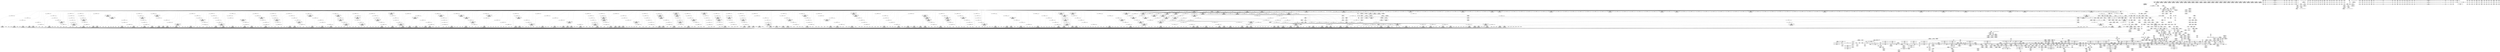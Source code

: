 digraph {
	CE0x3fc4f50 [shape=record,shape=Mrecord,label="{CE0x3fc4f50|0:_i16,_4:_i32,_8:_i16,_40:_%struct.super_block*,_72:_i32,_:_SCMRE_2,4_|*MultipleSource*|*LoadInst*|security/apparmor/lsm.c,369|security/apparmor/include/apparmor.h,117|Function::mediated_filesystem&Arg::inode::}"]
	CE0x3fc0cf0 [shape=record,shape=Mrecord,label="{CE0x3fc0cf0|common_perm_mnt_dentry:tmp5|security/apparmor/lsm.c,207}"]
	CE0x40212c0 [shape=record,shape=Mrecord,label="{CE0x40212c0|0:_%struct.vfsmount*,_8:_%struct.dentry*,_:_SCMRE_0,8_|*MultipleSource*|security/apparmor/lsm.c, 206|security/apparmor/lsm.c,206}"]
	CE0x3fb2a60 [shape=record,shape=Mrecord,label="{CE0x3fb2a60|apparmor_inode_getattr:call1|security/apparmor/lsm.c,372}"]
	CE0x4016590 [shape=record,shape=Mrecord,label="{CE0x4016590|80:_i64,_:_CRE_1600,1604_|*MultipleSource*|security/apparmor/include/apparmor.h,117|*LoadInst*|security/apparmor/include/apparmor.h,117}"]
	CE0x3fa4b10 [shape=record,shape=Mrecord,label="{CE0x3fa4b10|i64*_getelementptr_inbounds_(_11_x_i64_,_11_x_i64_*___llvm_gcov_ctr58,_i64_0,_i64_10)|*Constant*|*SummSource*}"]
	CE0x4002900 [shape=record,shape=Mrecord,label="{CE0x4002900|80:_i64,_:_CRE_736,880_|*MultipleSource*|security/apparmor/include/apparmor.h,117|*LoadInst*|security/apparmor/include/apparmor.h,117}"]
	CE0x404afe0 [shape=record,shape=Mrecord,label="{CE0x404afe0|__aa_current_profile:tmp21|security/apparmor/include/context.h,138}"]
	CE0x3ff9430 [shape=record,shape=Mrecord,label="{CE0x3ff9430|80:_i64,_:_CRE_435,436_}"]
	CE0x402e140 [shape=record,shape=Mrecord,label="{CE0x402e140|i64*_getelementptr_inbounds_(_5_x_i64_,_5_x_i64_*___llvm_gcov_ctr57,_i64_0,_i64_0)|*Constant*}"]
	CE0x3ffea90 [shape=record,shape=Mrecord,label="{CE0x3ffea90|80:_i64,_:_CRE_592,593_}"]
	CE0x4005bc0 [shape=record,shape=Mrecord,label="{CE0x4005bc0|80:_i64,_:_CRE_144,152_|*MultipleSource*|security/apparmor/include/apparmor.h,117|*LoadInst*|security/apparmor/include/apparmor.h,117}"]
	CE0x3fe4880 [shape=record,shape=Mrecord,label="{CE0x3fe4880|0:_i16,_4:_i32,_8:_i16,_40:_%struct.super_block*,_72:_i32,_:_SCMRE_597,598_}"]
	CE0x3ffe650 [shape=record,shape=Mrecord,label="{CE0x3ffe650|80:_i64,_:_CRE_588,589_}"]
	CE0x3fbe190 [shape=record,shape=Mrecord,label="{CE0x3fbe190|i64*_getelementptr_inbounds_(_6_x_i64_,_6_x_i64_*___llvm_gcov_ctr85,_i64_0,_i64_5)|*Constant*|*SummSource*}"]
	CE0x402ef10 [shape=record,shape=Mrecord,label="{CE0x402ef10|common_perm_mnt_dentry:mode|security/apparmor/lsm.c,207}"]
	CE0x407d1e0 [shape=record,shape=Mrecord,label="{CE0x407d1e0|GLOBAL:get_current|*Constant*}"]
	CE0x4018560 [shape=record,shape=Mrecord,label="{CE0x4018560|80:_i64,_:_CRE_1641,1642_}"]
	CE0x4020bf0 [shape=record,shape=Mrecord,label="{CE0x4020bf0|_call_void_mcount()_#2|*SummSource*}"]
	CE0x3fc22b0 [shape=record,shape=Mrecord,label="{CE0x3fc22b0|i64_2|*Constant*}"]
	CE0x4089450 [shape=record,shape=Mrecord,label="{CE0x4089450|aa_cred_profile:tmp33|security/apparmor/include/context.h,101|*SummSource*}"]
	CE0x3fc4500 [shape=record,shape=Mrecord,label="{CE0x3fc4500|common_perm:tmp3|security/apparmor/lsm.c,169}"]
	CE0x3ffaa80 [shape=record,shape=Mrecord,label="{CE0x3ffaa80|80:_i64,_:_CRE_456,457_}"]
	CE0x3ff2470 [shape=record,shape=Mrecord,label="{CE0x3ff2470|0:_i16,_4:_i32,_8:_i16,_40:_%struct.super_block*,_72:_i32,_:_SCMRE_924,925_}"]
	CE0x4001730 [shape=record,shape=Mrecord,label="{CE0x4001730|80:_i64,_:_CRE_648,656_|*MultipleSource*|security/apparmor/include/apparmor.h,117|*LoadInst*|security/apparmor/include/apparmor.h,117}"]
	CE0x3fd8df0 [shape=record,shape=Mrecord,label="{CE0x3fd8df0|0:_i16,_4:_i32,_8:_i16,_40:_%struct.super_block*,_72:_i32,_:_SCMRE_344,352_|*MultipleSource*|*LoadInst*|security/apparmor/lsm.c,369|security/apparmor/include/apparmor.h,117|Function::mediated_filesystem&Arg::inode::}"]
	CE0x3fa11a0 [shape=record,shape=Mrecord,label="{CE0x3fa11a0|_call_void_lockdep_rcu_suspicious(i8*_getelementptr_inbounds_(_36_x_i8_,_36_x_i8_*_.str12,_i32_0,_i32_0),_i32_138,_i8*_getelementptr_inbounds_(_45_x_i8_,_45_x_i8_*_.str14,_i32_0,_i32_0))_#7,_!dbg_!15483|security/apparmor/include/context.h,138|*SummSource*}"]
	CE0x4050b70 [shape=record,shape=Mrecord,label="{CE0x4050b70|i64*_getelementptr_inbounds_(_5_x_i64_,_5_x_i64_*___llvm_gcov_ctr57,_i64_0,_i64_3)|*Constant*}"]
	CE0x3feff10 [shape=record,shape=Mrecord,label="{CE0x3feff10|0:_i16,_4:_i32,_8:_i16,_40:_%struct.super_block*,_72:_i32,_:_SCMRE_901,902_}"]
	CE0x4020d10 [shape=record,shape=Mrecord,label="{CE0x4020d10|_call_void_mcount()_#2|*SummSink*}"]
	CE0x4002ce0 [shape=record,shape=Mrecord,label="{CE0x4002ce0|80:_i64,_:_CRE_896,1208_|*MultipleSource*|security/apparmor/include/apparmor.h,117|*LoadInst*|security/apparmor/include/apparmor.h,117}"]
	CE0x3fcd260 [shape=record,shape=Mrecord,label="{CE0x3fcd260|0:_i16,_4:_i32,_8:_i16,_40:_%struct.super_block*,_72:_i32,_:_SCMRE_179,180_}"]
	CE0x3fd9600 [shape=record,shape=Mrecord,label="{CE0x3fd9600|0:_i16,_4:_i32,_8:_i16,_40:_%struct.super_block*,_72:_i32,_:_SCMRE_376,384_|*MultipleSource*|*LoadInst*|security/apparmor/lsm.c,369|security/apparmor/include/apparmor.h,117|Function::mediated_filesystem&Arg::inode::}"]
	CE0x3f89200 [shape=record,shape=Mrecord,label="{CE0x3f89200|72:_%struct.hlist_bl_node**,_80:_%struct.dentry*,_104:_%struct.inode*,_:_CRE_152,153_}"]
	CE0x4017ac0 [shape=record,shape=Mrecord,label="{CE0x4017ac0|80:_i64,_:_CRE_1631,1632_}"]
	CE0x40b30a0 [shape=record,shape=Mrecord,label="{CE0x40b30a0|aa_cred_profile:tmp16|security/apparmor/include/context.h,100|*SummSink*}"]
	CE0x3f872b0 [shape=record,shape=Mrecord,label="{CE0x3f872b0|72:_%struct.hlist_bl_node**,_80:_%struct.dentry*,_104:_%struct.inode*,_:_CRE_161,162_}"]
	CE0x407d590 [shape=record,shape=Mrecord,label="{CE0x407d590|GLOBAL:get_current|*Constant*|*SummSource*}"]
	CE0x4032ba0 [shape=record,shape=Mrecord,label="{CE0x4032ba0|common_perm_mnt_dentry:path|security/apparmor/lsm.c, 206|*SummSink*}"]
	CE0x3ff79a0 [shape=record,shape=Mrecord,label="{CE0x3ff79a0|80:_i64,_:_CRE_410,411_}"]
	CE0x3fa6fa0 [shape=record,shape=Mrecord,label="{CE0x3fa6fa0|mediated_filesystem:tmp2|*SummSink*}"]
	CE0x40b4470 [shape=record,shape=Mrecord,label="{CE0x40b4470|aa_cred_profile:tmp18|security/apparmor/include/context.h,100}"]
	CE0x4013680 [shape=record,shape=Mrecord,label="{CE0x4013680|80:_i64,_:_CRE_1345,1346_}"]
	CE0x3ff6df0 [shape=record,shape=Mrecord,label="{CE0x3ff6df0|80:_i64,_:_CRE_399,400_}"]
	CE0x400ad10 [shape=record,shape=Mrecord,label="{CE0x400ad10|80:_i64,_:_CRE_1227,1228_}"]
	CE0x4041c00 [shape=record,shape=Mrecord,label="{CE0x4041c00|common_perm_mnt_dentry:tmp8|security/apparmor/lsm.c,208|*SummSink*}"]
	CE0x3fd2c80 [shape=record,shape=Mrecord,label="{CE0x3fd2c80|0:_i16,_4:_i32,_8:_i16,_40:_%struct.super_block*,_72:_i32,_:_SCMRE_258,259_}"]
	CE0x4052940 [shape=record,shape=Mrecord,label="{CE0x4052940|_ret_i32_%call17,_!dbg_!15526|security/apparmor/file.c,307|*SummSource*}"]
	CE0x400d680 [shape=record,shape=Mrecord,label="{CE0x400d680|80:_i64,_:_CRE_1266,1267_}"]
	CE0x3fd49c0 [shape=record,shape=Mrecord,label="{CE0x3fd49c0|0:_i16,_4:_i32,_8:_i16,_40:_%struct.super_block*,_72:_i32,_:_SCMRE_276,277_}"]
	CE0x408ed90 [shape=record,shape=Mrecord,label="{CE0x408ed90|aa_cred_profile:lnot.ext|security/apparmor/include/context.h,100|*SummSink*}"]
	CE0x40453f0 [shape=record,shape=Mrecord,label="{CE0x40453f0|__aa_current_profile:bb|*SummSource*}"]
	CE0x3fef550 [shape=record,shape=Mrecord,label="{CE0x3fef550|0:_i16,_4:_i32,_8:_i16,_40:_%struct.super_block*,_72:_i32,_:_SCMRE_895,896_}"]
	CE0x40cf860 [shape=record,shape=Mrecord,label="{CE0x40cf860|aa_cred_profile:tobool1|security/apparmor/include/context.h,100|*SummSource*}"]
	CE0x400a7c0 [shape=record,shape=Mrecord,label="{CE0x400a7c0|80:_i64,_:_CRE_1222,1223_}"]
	CE0x3fab8e0 [shape=record,shape=Mrecord,label="{CE0x3fab8e0|72:_%struct.hlist_bl_node**,_80:_%struct.dentry*,_104:_%struct.inode*,_:_CRE_205,206_}"]
	CE0x3fc3ec0 [shape=record,shape=Mrecord,label="{CE0x3fc3ec0|_call_void_mcount()_#2|*SummSink*}"]
	CE0x4013bd0 [shape=record,shape=Mrecord,label="{CE0x4013bd0|80:_i64,_:_CRE_1350,1351_}"]
	CE0x4038ce0 [shape=record,shape=Mrecord,label="{CE0x4038ce0|common_perm:cond|Function::common_perm&Arg::cond::|*SummSink*}"]
	CE0x4017130 [shape=record,shape=Mrecord,label="{CE0x4017130|80:_i64,_:_CRE_1622,1623_}"]
	CE0x3f91ef0 [shape=record,shape=Mrecord,label="{CE0x3f91ef0|72:_%struct.hlist_bl_node**,_80:_%struct.dentry*,_104:_%struct.inode*,_:_CRE_64,72_|*MultipleSource*|security/apparmor/lsm.c,369|Function::apparmor_inode_getattr&Arg::dentry::}"]
	CE0x408d570 [shape=record,shape=Mrecord,label="{CE0x408d570|aa_cred_profile:tmp7|security/apparmor/include/context.h,100|*SummSource*}"]
	CE0x4051130 [shape=record,shape=Mrecord,label="{CE0x4051130|i64*_getelementptr_inbounds_(_5_x_i64_,_5_x_i64_*___llvm_gcov_ctr57,_i64_0,_i64_3)|*Constant*|*SummSink*}"]
	CE0x4085fb0 [shape=record,shape=Mrecord,label="{CE0x4085fb0|aa_cred_profile:tmp28|security/apparmor/include/context.h,100|*SummSink*}"]
	CE0x3fefd70 [shape=record,shape=Mrecord,label="{CE0x3fefd70|0:_i16,_4:_i32,_8:_i16,_40:_%struct.super_block*,_72:_i32,_:_SCMRE_900,901_}"]
	CE0x40831a0 [shape=record,shape=Mrecord,label="{CE0x40831a0|aa_cred_profile:tmp27|security/apparmor/include/context.h,100|*SummSource*}"]
	CE0x3f94680 [shape=record,shape=Mrecord,label="{CE0x3f94680|apparmor_inode_getattr:dentry|Function::apparmor_inode_getattr&Arg::dentry::|*SummSource*}"]
	CE0x3fb5060 [shape=record,shape=Mrecord,label="{CE0x3fb5060|common_perm_mnt_dentry:entry|*SummSource*}"]
	CE0x401e470 [shape=record,shape=Mrecord,label="{CE0x401e470|80:_i64,_:_CRE_1874,1875_}"]
	CE0x3fa5330 [shape=record,shape=Mrecord,label="{CE0x3fa5330|__aa_current_profile:tmp19|security/apparmor/include/context.h,138|*SummSink*}"]
	CE0x3fabc40 [shape=record,shape=Mrecord,label="{CE0x3fabc40|72:_%struct.hlist_bl_node**,_80:_%struct.dentry*,_104:_%struct.inode*,_:_CRE_207,208_}"]
	CE0x4092620 [shape=record,shape=Mrecord,label="{CE0x4092620|aa_cred_profile:tmp9|security/apparmor/include/context.h,100|*SummSink*}"]
	CE0x3ff1910 [shape=record,shape=Mrecord,label="{CE0x3ff1910|0:_i16,_4:_i32,_8:_i16,_40:_%struct.super_block*,_72:_i32,_:_SCMRE_917,918_}"]
	CE0x3fcba00 [shape=record,shape=Mrecord,label="{CE0x3fcba00|0:_i16,_4:_i32,_8:_i16,_40:_%struct.super_block*,_72:_i32,_:_SCMRE_164,165_}"]
	CE0x3fe9430 [shape=record,shape=Mrecord,label="{CE0x3fe9430|0:_i16,_4:_i32,_8:_i16,_40:_%struct.super_block*,_72:_i32,_:_SCMRE_712,728_|*MultipleSource*|*LoadInst*|security/apparmor/lsm.c,369|security/apparmor/include/apparmor.h,117|Function::mediated_filesystem&Arg::inode::}"]
	CE0x4045d40 [shape=record,shape=Mrecord,label="{CE0x4045d40|_call_void_mcount()_#2|*SummSource*}"]
	CE0x40b2900 [shape=record,shape=Mrecord,label="{CE0x40b2900|aa_cred_profile:tmp15|security/apparmor/include/context.h,100|*SummSource*}"]
	CE0x4019dd0 [shape=record,shape=Mrecord,label="{CE0x4019dd0|80:_i64,_:_CRE_1664,1665_}"]
	CE0x3fdde20 [shape=record,shape=Mrecord,label="{CE0x3fdde20|80:_i64,_:_CRE_1323,1324_}"]
	CE0x407d020 [shape=record,shape=Mrecord,label="{CE0x407d020|__aa_current_profile:call3|security/apparmor/include/context.h,138|*SummSink*}"]
	CE0x40797b0 [shape=record,shape=Mrecord,label="{CE0x40797b0|get_current:tmp4|./arch/x86/include/asm/current.h,14}"]
	CE0x3fca4e0 [shape=record,shape=Mrecord,label="{CE0x3fca4e0|0:_i16,_4:_i32,_8:_i16,_40:_%struct.super_block*,_72:_i32,_:_SCMRE_151,152_}"]
	CE0x402a790 [shape=record,shape=Mrecord,label="{CE0x402a790|get_current:tmp1}"]
	CE0x4019000 [shape=record,shape=Mrecord,label="{CE0x4019000|80:_i64,_:_CRE_1651,1652_}"]
	CE0x4008280 [shape=record,shape=Mrecord,label="{CE0x4008280|80:_i64,_:_CRE_312,320_|*MultipleSource*|security/apparmor/include/apparmor.h,117|*LoadInst*|security/apparmor/include/apparmor.h,117}"]
	CE0x3fef890 [shape=record,shape=Mrecord,label="{CE0x3fef890|0:_i16,_4:_i32,_8:_i16,_40:_%struct.super_block*,_72:_i32,_:_SCMRE_897,898_}"]
	CE0x401bdb0 [shape=record,shape=Mrecord,label="{CE0x401bdb0|80:_i64,_:_CRE_1720,1728_|*MultipleSource*|security/apparmor/include/apparmor.h,117|*LoadInst*|security/apparmor/include/apparmor.h,117}"]
	CE0x3fa3670 [shape=record,shape=Mrecord,label="{CE0x3fa3670|i8*_getelementptr_inbounds_(_45_x_i8_,_45_x_i8_*_.str14,_i32_0,_i32_0)|*Constant*|*SummSource*}"]
	CE0x3fb4790 [shape=record,shape=Mrecord,label="{CE0x3fb4790|i1_true|*Constant*|*SummSink*}"]
	CE0x3fd3980 [shape=record,shape=Mrecord,label="{CE0x3fd3980|0:_i16,_4:_i32,_8:_i16,_40:_%struct.super_block*,_72:_i32,_:_SCMRE_266,267_}"]
	CE0x3fc9cc0 [shape=record,shape=Mrecord,label="{CE0x3fc9cc0|0:_i16,_4:_i32,_8:_i16,_40:_%struct.super_block*,_72:_i32,_:_SCMRE_146,147_}"]
	CE0x3fae6d0 [shape=record,shape=Mrecord,label="{CE0x3fae6d0|72:_%struct.hlist_bl_node**,_80:_%struct.dentry*,_104:_%struct.inode*,_:_CRE_232,240_|*MultipleSource*|security/apparmor/lsm.c,369|Function::apparmor_inode_getattr&Arg::dentry::}"]
	CE0x3fd5520 [shape=record,shape=Mrecord,label="{CE0x3fd5520|0:_i16,_4:_i32,_8:_i16,_40:_%struct.super_block*,_72:_i32,_:_SCMRE_283,284_}"]
	CE0x4018120 [shape=record,shape=Mrecord,label="{CE0x4018120|80:_i64,_:_CRE_1637,1638_}"]
	CE0x4054000 [shape=record,shape=Mrecord,label="{CE0x4054000|common_perm:call1|security/apparmor/lsm.c,170|*SummSource*}"]
	CE0x4053600 [shape=record,shape=Mrecord,label="{CE0x4053600|common_perm:tmp7|security/apparmor/lsm.c,170|*SummSink*}"]
	CE0x3fb52c0 [shape=record,shape=Mrecord,label="{CE0x3fb52c0|i32_14|*Constant*}"]
	CE0x4091f10 [shape=record,shape=Mrecord,label="{CE0x4091f10|aa_cred_profile:profile|security/apparmor/include/context.h,100|*SummSource*}"]
	CE0x3fa78f0 [shape=record,shape=Mrecord,label="{CE0x3fa78f0|i64*_getelementptr_inbounds_(_2_x_i64_,_2_x_i64_*___llvm_gcov_ctr55,_i64_0,_i64_1)|*Constant*}"]
	CE0x3fef6f0 [shape=record,shape=Mrecord,label="{CE0x3fef6f0|0:_i16,_4:_i32,_8:_i16,_40:_%struct.super_block*,_72:_i32,_:_SCMRE_896,897_}"]
	CE0x3fa0b60 [shape=record,shape=Mrecord,label="{CE0x3fa0b60|i8_1|*Constant*|*SummSink*}"]
	CE0x401ea70 [shape=record,shape=Mrecord,label="{CE0x401ea70|80:_i64,_:_CRE_1880,1884_|*MultipleSource*|security/apparmor/include/apparmor.h,117|*LoadInst*|security/apparmor/include/apparmor.h,117}"]
	CE0x3fd7400 [shape=record,shape=Mrecord,label="{CE0x3fd7400|0:_i16,_4:_i32,_8:_i16,_40:_%struct.super_block*,_72:_i32,_:_SCMRE_302,303_}"]
	CE0x40aef70 [shape=record,shape=Mrecord,label="{CE0x40aef70|i64*_getelementptr_inbounds_(_16_x_i64_,_16_x_i64_*___llvm_gcov_ctr46,_i64_0,_i64_10)|*Constant*}"]
	CE0x3f9fe00 [shape=record,shape=Mrecord,label="{CE0x3f9fe00|72:_%struct.hlist_bl_node**,_80:_%struct.dentry*,_104:_%struct.inode*,_:_CRE_165,166_}"]
	CE0x3ff6710 [shape=record,shape=Mrecord,label="{CE0x3ff6710|80:_i64,_:_CRE_393,394_}"]
	CE0x3fa3b30 [shape=record,shape=Mrecord,label="{CE0x3fa3b30|i64*_getelementptr_inbounds_(_11_x_i64_,_11_x_i64_*___llvm_gcov_ctr58,_i64_0,_i64_9)|*Constant*|*SummSink*}"]
	CE0x3fe1620 [shape=record,shape=Mrecord,label="{CE0x3fe1620|0:_i16,_4:_i32,_8:_i16,_40:_%struct.super_block*,_72:_i32,_:_SCMRE_566,567_}"]
	CE0x4043100 [shape=record,shape=Mrecord,label="{CE0x4043100|__aa_current_profile:if.end|*SummSink*}"]
	CE0x4079d90 [shape=record,shape=Mrecord,label="{CE0x4079d90|i64*_getelementptr_inbounds_(_16_x_i64_,_16_x_i64_*___llvm_gcov_ctr46,_i64_0,_i64_0)|*Constant*|*SummSource*}"]
	CE0x4000eb0 [shape=record,shape=Mrecord,label="{CE0x4000eb0|80:_i64,_:_CRE_626,627_}"]
	CE0x40befa0 [shape=record,shape=Mrecord,label="{CE0x40befa0|44:_i32,_48:_i16,_128:_i8*,_:_SCMRE_52,56_|*MultipleSource*|Function::aa_cred_profile&Arg::cred::|security/apparmor/include/context.h,99|security/apparmor/include/context.h,138}"]
	CE0x4032420 [shape=record,shape=Mrecord,label="{CE0x4032420|common_perm_mnt_dentry:bb}"]
	CE0x4093bc0 [shape=record,shape=Mrecord,label="{CE0x4093bc0|aa_cred_profile:tmp7|security/apparmor/include/context.h,100}"]
	CE0x4017bd0 [shape=record,shape=Mrecord,label="{CE0x4017bd0|80:_i64,_:_CRE_1632,1633_}"]
	CE0x3fa8930 [shape=record,shape=Mrecord,label="{CE0x3fa8930|i64_1|*Constant*}"]
	CE0x3fb9d90 [shape=record,shape=Mrecord,label="{CE0x3fb9d90|__aa_current_profile:tmp7|security/apparmor/include/context.h,138|*SummSource*}"]
	CE0x408a0f0 [shape=record,shape=Mrecord,label="{CE0x408a0f0|aa_cred_profile:tmp34|security/apparmor/include/context.h,101|*SummSource*}"]
	CE0x3fb2050 [shape=record,shape=Mrecord,label="{CE0x3fb2050|i64_2|*Constant*|*SummSink*}"]
	CE0x401dea0 [shape=record,shape=Mrecord,label="{CE0x401dea0|80:_i64,_:_CRE_1864,1872_|*MultipleSource*|security/apparmor/include/apparmor.h,117|*LoadInst*|security/apparmor/include/apparmor.h,117}"]
	CE0x3f990a0 [shape=record,shape=Mrecord,label="{CE0x3f990a0|i32_0|*Constant*}"]
	CE0x3ffdee0 [shape=record,shape=Mrecord,label="{CE0x3ffdee0|80:_i64,_:_CRE_581,582_}"]
	CE0x4019660 [shape=record,shape=Mrecord,label="{CE0x4019660|80:_i64,_:_CRE_1657,1658_}"]
	CE0x404e690 [shape=record,shape=Mrecord,label="{CE0x404e690|common_perm:tmp2|security/apparmor/lsm.c,169}"]
	CE0x4002710 [shape=record,shape=Mrecord,label="{CE0x4002710|80:_i64,_:_CRE_720,736_|*MultipleSource*|security/apparmor/include/apparmor.h,117|*LoadInst*|security/apparmor/include/apparmor.h,117}"]
	CE0x400edb0 [shape=record,shape=Mrecord,label="{CE0x400edb0|80:_i64,_:_CRE_1306,1307_}"]
	CE0x40036d0 [shape=record,shape=Mrecord,label="{CE0x40036d0|80:_i64,_:_CRE_16,20_|*MultipleSource*|security/apparmor/include/apparmor.h,117|*LoadInst*|security/apparmor/include/apparmor.h,117}"]
	CE0x407a2a0 [shape=record,shape=Mrecord,label="{CE0x407a2a0|__aa_current_profile:tmp10|security/apparmor/include/context.h,138|*SummSource*}"]
	CE0x3fb8c90 [shape=record,shape=Mrecord,label="{CE0x3fb8c90|apparmor_inode_getattr:tmp11|security/apparmor/lsm.c,374}"]
	CE0x407cb50 [shape=record,shape=Mrecord,label="{CE0x407cb50|__aa_current_profile:call3|security/apparmor/include/context.h,138}"]
	CE0x40ac180 [shape=record,shape=Mrecord,label="{CE0x40ac180|i32_100|*Constant*|*SummSink*}"]
	CE0x4085a80 [shape=record,shape=Mrecord,label="{CE0x4085a80|i64*_getelementptr_inbounds_(_16_x_i64_,_16_x_i64_*___llvm_gcov_ctr46,_i64_0,_i64_15)|*Constant*}"]
	CE0x4023a40 [shape=record,shape=Mrecord,label="{CE0x4023a40|common_perm:entry|*SummSink*}"]
	CE0x400e560 [shape=record,shape=Mrecord,label="{CE0x400e560|80:_i64,_:_CRE_1280,1288_|*MultipleSource*|security/apparmor/include/apparmor.h,117|*LoadInst*|security/apparmor/include/apparmor.h,117}"]
	CE0x400c690 [shape=record,shape=Mrecord,label="{CE0x400c690|80:_i64,_:_CRE_1251,1252_}"]
	CE0x40ade40 [shape=record,shape=Mrecord,label="{CE0x40ade40|i64_12|*Constant*}"]
	CE0x3fca9c0 [shape=record,shape=Mrecord,label="{CE0x3fca9c0|0:_i16,_4:_i32,_8:_i16,_40:_%struct.super_block*,_72:_i32,_:_SCMRE_154,155_}"]
	CE0x400b9d0 [shape=record,shape=Mrecord,label="{CE0x400b9d0|80:_i64,_:_CRE_1239,1240_}"]
	CE0x3faa2f0 [shape=record,shape=Mrecord,label="{CE0x3faa2f0|72:_%struct.hlist_bl_node**,_80:_%struct.dentry*,_104:_%struct.inode*,_:_CRE_192,193_}"]
	CE0x402e5a0 [shape=record,shape=Mrecord,label="{CE0x402e5a0|i64_3|*Constant*}"]
	CE0x3fd2940 [shape=record,shape=Mrecord,label="{CE0x3fd2940|0:_i16,_4:_i32,_8:_i16,_40:_%struct.super_block*,_72:_i32,_:_SCMRE_256,257_}"]
	CE0x400f3b0 [shape=record,shape=Mrecord,label="{CE0x400f3b0|80:_i64,_:_CRE_1312,1313_}"]
	CE0x40479d0 [shape=record,shape=Mrecord,label="{CE0x40479d0|i64_5|*Constant*|*SummSink*}"]
	CE0x3fcaea0 [shape=record,shape=Mrecord,label="{CE0x3fcaea0|0:_i16,_4:_i32,_8:_i16,_40:_%struct.super_block*,_72:_i32,_:_SCMRE_157,158_}"]
	CE0x407fe70 [shape=record,shape=Mrecord,label="{CE0x407fe70|aa_cred_profile:if.then}"]
	CE0x3fe0ac0 [shape=record,shape=Mrecord,label="{CE0x3fe0ac0|0:_i16,_4:_i32,_8:_i16,_40:_%struct.super_block*,_72:_i32,_:_SCMRE_559,560_}"]
	CE0x40138a0 [shape=record,shape=Mrecord,label="{CE0x40138a0|80:_i64,_:_CRE_1347,1348_}"]
	CE0x3fc5b90 [shape=record,shape=Mrecord,label="{CE0x3fc5b90|0:_i16,_4:_i32,_8:_i16,_40:_%struct.super_block*,_72:_i32,_:_SCMRE_16,24_|*MultipleSource*|*LoadInst*|security/apparmor/lsm.c,369|security/apparmor/include/apparmor.h,117|Function::mediated_filesystem&Arg::inode::}"]
	CE0x40432b0 [shape=record,shape=Mrecord,label="{CE0x40432b0|__aa_current_profile:tmp12|security/apparmor/include/context.h,138}"]
	CE0x3f87d40 [shape=record,shape=Mrecord,label="{CE0x3f87d40|72:_%struct.hlist_bl_node**,_80:_%struct.dentry*,_104:_%struct.inode*,_:_CRE_90,91_}"]
	CE0x40383e0 [shape=record,shape=Mrecord,label="{CE0x40383e0|i32_4|*Constant*}"]
	CE0x3ffc310 [shape=record,shape=Mrecord,label="{CE0x3ffc310|80:_i64,_:_CRE_544,552_|*MultipleSource*|security/apparmor/include/apparmor.h,117|*LoadInst*|security/apparmor/include/apparmor.h,117}"]
	CE0x3fdeae0 [shape=record,shape=Mrecord,label="{CE0x3fdeae0|80:_i64,_:_CRE_1335,1336_}"]
	CE0x40a9a90 [shape=record,shape=Mrecord,label="{CE0x40a9a90|aa_cred_profile:tmp24|security/apparmor/include/context.h,100|*SummSource*}"]
	CE0x3ffa420 [shape=record,shape=Mrecord,label="{CE0x3ffa420|80:_i64,_:_CRE_450,451_}"]
	CE0x3fc97e0 [shape=record,shape=Mrecord,label="{CE0x3fc97e0|0:_i16,_4:_i32,_8:_i16,_40:_%struct.super_block*,_72:_i32,_:_SCMRE_143,144_}"]
	CE0x401a320 [shape=record,shape=Mrecord,label="{CE0x401a320|80:_i64,_:_CRE_1669,1670_}"]
	CE0x40a8520 [shape=record,shape=Mrecord,label="{CE0x40a8520|aa_cred_profile:tmp19|security/apparmor/include/context.h,100|*SummSource*}"]
	CE0x3fcffe0 [shape=record,shape=Mrecord,label="{CE0x3fcffe0|0:_i16,_4:_i32,_8:_i16,_40:_%struct.super_block*,_72:_i32,_:_SCMRE_207,208_}"]
	CE0x400be10 [shape=record,shape=Mrecord,label="{CE0x400be10|80:_i64,_:_CRE_1243,1244_}"]
	CE0x407fc10 [shape=record,shape=Mrecord,label="{CE0x407fc10|i64_5|*Constant*}"]
	CE0x3fe0fa0 [shape=record,shape=Mrecord,label="{CE0x3fe0fa0|0:_i16,_4:_i32,_8:_i16,_40:_%struct.super_block*,_72:_i32,_:_SCMRE_562,563_}"]
	CE0x3ffe430 [shape=record,shape=Mrecord,label="{CE0x3ffe430|80:_i64,_:_CRE_586,587_}"]
	CE0x3fdf140 [shape=record,shape=Mrecord,label="{CE0x3fdf140|80:_i64,_:_CRE_1341,1342_}"]
	CE0x3fae240 [shape=record,shape=Mrecord,label="{CE0x3fae240|72:_%struct.hlist_bl_node**,_80:_%struct.dentry*,_104:_%struct.inode*,_:_CRE_224,232_|*MultipleSource*|security/apparmor/lsm.c,369|Function::apparmor_inode_getattr&Arg::dentry::}"]
	CE0x4036fe0 [shape=record,shape=Mrecord,label="{CE0x4036fe0|COLLAPSED:_GCMRE___llvm_gcov_ctr83_internal_global_2_x_i64_zeroinitializer:_elem_0:default:}"]
	CE0x3fe0560 [shape=record,shape=Mrecord,label="{CE0x3fe0560|0:_i16,_4:_i32,_8:_i16,_40:_%struct.super_block*,_72:_i32,_:_SCMRE_555,556_}"]
	CE0x3fc6210 [shape=record,shape=Mrecord,label="{CE0x3fc6210|common_perm:tmp}"]
	CE0x3fd2fc0 [shape=record,shape=Mrecord,label="{CE0x3fd2fc0|0:_i16,_4:_i32,_8:_i16,_40:_%struct.super_block*,_72:_i32,_:_SCMRE_260,261_}"]
	CE0x3fb3c80 [shape=record,shape=Mrecord,label="{CE0x3fb3c80|mediated_filesystem:and|security/apparmor/include/apparmor.h,117|*SummSource*}"]
	CE0x3f8b6e0 [shape=record,shape=Mrecord,label="{CE0x3f8b6e0|72:_%struct.hlist_bl_node**,_80:_%struct.dentry*,_104:_%struct.inode*,_:_CRE_169,170_}"]
	CE0x3fe1e40 [shape=record,shape=Mrecord,label="{CE0x3fe1e40|0:_i16,_4:_i32,_8:_i16,_40:_%struct.super_block*,_72:_i32,_:_SCMRE_571,572_}"]
	CE0x3fe5c00 [shape=record,shape=Mrecord,label="{CE0x3fe5c00|0:_i16,_4:_i32,_8:_i16,_40:_%struct.super_block*,_72:_i32,_:_SCMRE_609,610_}"]
	CE0x4053520 [shape=record,shape=Mrecord,label="{CE0x4053520|common_perm:tmp7|security/apparmor/lsm.c,170}"]
	CE0x3fb9ae0 [shape=record,shape=Mrecord,label="{CE0x3fb9ae0|GLOBAL:__aa_current_profile|*Constant*|*SummSink*}"]
	CE0x4019990 [shape=record,shape=Mrecord,label="{CE0x4019990|80:_i64,_:_CRE_1660,1661_}"]
	CE0x4000740 [shape=record,shape=Mrecord,label="{CE0x4000740|80:_i64,_:_CRE_619,620_}"]
	CE0x4090e80 [shape=record,shape=Mrecord,label="{CE0x4090e80|i64*_getelementptr_inbounds_(_16_x_i64_,_16_x_i64_*___llvm_gcov_ctr46,_i64_0,_i64_1)|*Constant*}"]
	CE0x4092e40 [shape=record,shape=Mrecord,label="{CE0x4092e40|i64*_getelementptr_inbounds_(_16_x_i64_,_16_x_i64_*___llvm_gcov_ctr46,_i64_0,_i64_4)|*Constant*|*SummSink*}"]
	CE0x40b2c40 [shape=record,shape=Mrecord,label="{CE0x40b2c40|aa_cred_profile:tmp16|security/apparmor/include/context.h,100}"]
	CE0x4023940 [shape=record,shape=Mrecord,label="{CE0x4023940|common_perm_mnt_dentry:tmp6|security/apparmor/lsm.c,207}"]
	CE0x3fd3cc0 [shape=record,shape=Mrecord,label="{CE0x3fd3cc0|0:_i16,_4:_i32,_8:_i16,_40:_%struct.super_block*,_72:_i32,_:_SCMRE_268,269_}"]
	CE0x3fcbba0 [shape=record,shape=Mrecord,label="{CE0x3fcbba0|0:_i16,_4:_i32,_8:_i16,_40:_%struct.super_block*,_72:_i32,_:_SCMRE_165,166_}"]
	CE0x3fe2ce0 [shape=record,shape=Mrecord,label="{CE0x3fe2ce0|0:_i16,_4:_i32,_8:_i16,_40:_%struct.super_block*,_72:_i32,_:_SCMRE_580,581_}"]
	CE0x3ff8880 [shape=record,shape=Mrecord,label="{CE0x3ff8880|80:_i64,_:_CRE_424,425_}"]
	CE0x3fc3a60 [shape=record,shape=Mrecord,label="{CE0x3fc3a60|mediated_filesystem:tmp3|*SummSink*}"]
	CE0x3fca000 [shape=record,shape=Mrecord,label="{CE0x3fca000|0:_i16,_4:_i32,_8:_i16,_40:_%struct.super_block*,_72:_i32,_:_SCMRE_148,149_}"]
	CE0x3fa7be0 [shape=record,shape=Mrecord,label="{CE0x3fa7be0|i64*_getelementptr_inbounds_(_2_x_i64_,_2_x_i64_*___llvm_gcov_ctr55,_i64_0,_i64_1)|*Constant*|*SummSource*}"]
	CE0x3fea450 [shape=record,shape=Mrecord,label="{CE0x3fea450|0:_i16,_4:_i32,_8:_i16,_40:_%struct.super_block*,_72:_i32,_:_SCMRE_768,776_|*MultipleSource*|*LoadInst*|security/apparmor/lsm.c,369|security/apparmor/include/apparmor.h,117|Function::mediated_filesystem&Arg::inode::}"]
	CE0x4036470 [shape=record,shape=Mrecord,label="{CE0x4036470|i64*_getelementptr_inbounds_(_11_x_i64_,_11_x_i64_*___llvm_gcov_ctr58,_i64_0,_i64_1)|*Constant*}"]
	CE0x3fc25c0 [shape=record,shape=Mrecord,label="{CE0x3fc25c0|_ret_%struct.aa_profile*_%tmp34,_!dbg_!15510|security/apparmor/include/context.h,101|*SummSource*}"]
	CE0x3fd78e0 [shape=record,shape=Mrecord,label="{CE0x3fd78e0|0:_i16,_4:_i32,_8:_i16,_40:_%struct.super_block*,_72:_i32,_:_SCMRE_305,306_}"]
	CE0x3fe8920 [shape=record,shape=Mrecord,label="{CE0x3fe8920|0:_i16,_4:_i32,_8:_i16,_40:_%struct.super_block*,_72:_i32,_:_SCMRE_684,688_|*MultipleSource*|*LoadInst*|security/apparmor/lsm.c,369|security/apparmor/include/apparmor.h,117|Function::mediated_filesystem&Arg::inode::}"]
	CE0x3f921d0 [shape=record,shape=Mrecord,label="{CE0x3f921d0|apparmor_inode_getattr:dentry|Function::apparmor_inode_getattr&Arg::dentry::|*SummSink*}"]
	CE0x3fc0750 [shape=record,shape=Mrecord,label="{CE0x3fc0750|common_perm_mnt_dentry:tmp4|*LoadInst*|security/apparmor/lsm.c,207|*SummSource*}"]
	CE0x3fb4430 [shape=record,shape=Mrecord,label="{CE0x3fb4430|mediated_filesystem:tobool|security/apparmor/include/apparmor.h,117|*SummSink*}"]
	CE0x404cd20 [shape=record,shape=Mrecord,label="{CE0x404cd20|i64_0|*Constant*}"]
	CE0x3f82b60 [shape=record,shape=Mrecord,label="{CE0x3f82b60|apparmor_inode_getattr:return|*SummSink*}"]
	CE0x3ffa310 [shape=record,shape=Mrecord,label="{CE0x3ffa310|80:_i64,_:_CRE_449,450_}"]
	CE0x40421b0 [shape=record,shape=Mrecord,label="{CE0x40421b0|common_perm:error.0|*SummSink*}"]
	CE0x4003570 [shape=record,shape=Mrecord,label="{CE0x4003570|80:_i64,_:_CRE_8,16_|*MultipleSource*|security/apparmor/include/apparmor.h,117|*LoadInst*|security/apparmor/include/apparmor.h,117}"]
	CE0x3fd70c0 [shape=record,shape=Mrecord,label="{CE0x3fd70c0|0:_i16,_4:_i32,_8:_i16,_40:_%struct.super_block*,_72:_i32,_:_SCMRE_300,301_}"]
	CE0x40178a0 [shape=record,shape=Mrecord,label="{CE0x40178a0|80:_i64,_:_CRE_1629,1630_}"]
	CE0x40be790 [shape=record,shape=Mrecord,label="{CE0x40be790|aa_cred_profile:do.end8|*SummSink*}"]
	CE0x402c1a0 [shape=record,shape=Mrecord,label="{CE0x402c1a0|GLOBAL:current_task|Global_var:current_task}"]
	CE0x3fde8c0 [shape=record,shape=Mrecord,label="{CE0x3fde8c0|80:_i64,_:_CRE_1333,1334_}"]
	CE0x3fa6bd0 [shape=record,shape=Mrecord,label="{CE0x3fa6bd0|__aa_current_profile:tmp|*SummSink*}"]
	CE0x40cfe10 [shape=record,shape=Mrecord,label="{CE0x40cfe10|aa_cred_profile:lnot|security/apparmor/include/context.h,100|*SummSource*}"]
	CE0x3fa45b0 [shape=record,shape=Mrecord,label="{CE0x3fa45b0|__aa_current_profile:tmp18|security/apparmor/include/context.h,138|*SummSink*}"]
	CE0x40cf0b0 [shape=record,shape=Mrecord,label="{CE0x40cf0b0|aa_cred_profile:tmp12|security/apparmor/include/context.h,100|*SummSink*}"]
	CE0x3fe3360 [shape=record,shape=Mrecord,label="{CE0x3fe3360|0:_i16,_4:_i32,_8:_i16,_40:_%struct.super_block*,_72:_i32,_:_SCMRE_584,585_}"]
	CE0x4004180 [shape=record,shape=Mrecord,label="{CE0x4004180|80:_i64,_:_CRE_40,48_|*MultipleSource*|security/apparmor/include/apparmor.h,117|*LoadInst*|security/apparmor/include/apparmor.h,117}"]
	CE0x3f9b020 [shape=record,shape=Mrecord,label="{CE0x3f9b020|72:_%struct.hlist_bl_node**,_80:_%struct.dentry*,_104:_%struct.inode*,_:_CRE_8,12_|*MultipleSource*|security/apparmor/lsm.c,369|Function::apparmor_inode_getattr&Arg::dentry::}"]
	CE0x3ffbd40 [shape=record,shape=Mrecord,label="{CE0x3ffbd40|80:_i64,_:_CRE_512,528_|*MultipleSource*|security/apparmor/include/apparmor.h,117|*LoadInst*|security/apparmor/include/apparmor.h,117}"]
	"CONST[source:2(external),value:2(dynamic)][purpose:{subject}][SrcIdx:7]"
	CE0x3fb3c10 [shape=record,shape=Mrecord,label="{CE0x3fb3c10|mediated_filesystem:and|security/apparmor/include/apparmor.h,117}"]
	CE0x402e8c0 [shape=record,shape=Mrecord,label="{CE0x402e8c0|common_perm:bb|*SummSink*}"]
	CE0x40b37b0 [shape=record,shape=Mrecord,label="{CE0x40b37b0|i64*_getelementptr_inbounds_(_16_x_i64_,_16_x_i64_*___llvm_gcov_ctr46,_i64_0,_i64_7)|*Constant*}"]
	CE0x3fc4830 [shape=record,shape=Mrecord,label="{CE0x3fc4830|i32_8|*Constant*|*SummSink*}"]
	CE0x400c140 [shape=record,shape=Mrecord,label="{CE0x400c140|80:_i64,_:_CRE_1246,1247_}"]
	CE0x40389a0 [shape=record,shape=Mrecord,label="{CE0x40389a0|common_perm:cond|Function::common_perm&Arg::cond::}"]
	CE0x3fe1fe0 [shape=record,shape=Mrecord,label="{CE0x3fe1fe0|0:_i16,_4:_i32,_8:_i16,_40:_%struct.super_block*,_72:_i32,_:_SCMRE_572,573_}"]
	CE0x3ffd660 [shape=record,shape=Mrecord,label="{CE0x3ffd660|80:_i64,_:_CRE_573,574_}"]
	CE0x400d020 [shape=record,shape=Mrecord,label="{CE0x400d020|80:_i64,_:_CRE_1260,1261_}"]
	CE0x3f7eca0 [shape=record,shape=Mrecord,label="{CE0x3f7eca0|apparmor_inode_getattr:bb|*SummSink*}"]
	CE0x4046290 [shape=record,shape=Mrecord,label="{CE0x4046290|__aa_current_profile:land.lhs.true2|*SummSource*}"]
	CE0x40bc6d0 [shape=record,shape=Mrecord,label="{CE0x40bc6d0|aa_cred_profile:tmp2}"]
	CE0x3fda620 [shape=record,shape=Mrecord,label="{CE0x3fda620|0:_i16,_4:_i32,_8:_i16,_40:_%struct.super_block*,_72:_i32,_:_SCMRE_424,432_|*MultipleSource*|*LoadInst*|security/apparmor/lsm.c,369|security/apparmor/include/apparmor.h,117|Function::mediated_filesystem&Arg::inode::}"]
	CE0x40855b0 [shape=record,shape=Mrecord,label="{CE0x40855b0|aa_cred_profile:tmp31|security/apparmor/include/context.h,100}"]
	CE0x40bee10 [shape=record,shape=Mrecord,label="{CE0x40bee10|44:_i32,_48:_i16,_128:_i8*,_:_SCMRE_88,89_|*MultipleSource*|Function::aa_cred_profile&Arg::cred::|security/apparmor/include/context.h,99|security/apparmor/include/context.h,138}"]
	CE0x3ffc6f0 [shape=record,shape=Mrecord,label="{CE0x3ffc6f0|80:_i64,_:_CRE_560,561_}"]
	CE0x40cf280 [shape=record,shape=Mrecord,label="{CE0x40cf280|aa_cred_profile:tobool1|security/apparmor/include/context.h,100|*SummSink*}"]
	CE0x40010d0 [shape=record,shape=Mrecord,label="{CE0x40010d0|80:_i64,_:_CRE_628,629_}"]
	CE0x4052c10 [shape=record,shape=Mrecord,label="{CE0x4052c10|common_perm:error.0}"]
	CE0x4079180 [shape=record,shape=Mrecord,label="{CE0x4079180|i64_5|*Constant*}"]
	CE0x3f8b260 [shape=record,shape=Mrecord,label="{CE0x3f8b260|72:_%struct.hlist_bl_node**,_80:_%struct.dentry*,_104:_%struct.inode*,_:_CRE_181,182_}"]
	CE0x40469c0 [shape=record,shape=Mrecord,label="{CE0x40469c0|__aa_current_profile:tmp5|security/apparmor/include/context.h,138|*SummSink*}"]
	CE0x3ffd220 [shape=record,shape=Mrecord,label="{CE0x3ffd220|80:_i64,_:_CRE_569,570_}"]
	CE0x3fdf030 [shape=record,shape=Mrecord,label="{CE0x3fdf030|80:_i64,_:_CRE_1340,1341_}"]
	CE0x3ff27b0 [shape=record,shape=Mrecord,label="{CE0x3ff27b0|0:_i16,_4:_i32,_8:_i16,_40:_%struct.super_block*,_72:_i32,_:_SCMRE_926,927_}"]
	CE0x3ff6a70 [shape=record,shape=Mrecord,label="{CE0x3ff6a70|80:_i64,_:_CRE_395,396_}"]
	CE0x4050a40 [shape=record,shape=Mrecord,label="{CE0x4050a40|common_perm:tmp6|security/apparmor/lsm.c,169|*SummSink*}"]
	CE0x3fce5e0 [shape=record,shape=Mrecord,label="{CE0x3fce5e0|0:_i16,_4:_i32,_8:_i16,_40:_%struct.super_block*,_72:_i32,_:_SCMRE_191,192_}"]
	"CONST[source:0(mediator),value:2(dynamic)][purpose:{subject}][SnkIdx:1]"
	CE0x404c410 [shape=record,shape=Mrecord,label="{CE0x404c410|__aa_current_profile:tmp2}"]
	CE0x4001d60 [shape=record,shape=Mrecord,label="{CE0x4001d60|80:_i64,_:_CRE_672,680_|*MultipleSource*|security/apparmor/include/apparmor.h,117|*LoadInst*|security/apparmor/include/apparmor.h,117}"]
	CE0x3fba160 [shape=record,shape=Mrecord,label="{CE0x3fba160|common_perm:mode|security/apparmor/lsm.c,169}"]
	CE0x4000b80 [shape=record,shape=Mrecord,label="{CE0x4000b80|80:_i64,_:_CRE_623,624_}"]
	CE0x3fe03b0 [shape=record,shape=Mrecord,label="{CE0x3fe03b0|0:_i16,_4:_i32,_8:_i16,_40:_%struct.super_block*,_72:_i32,_:_SCMRE_554,555_}"]
	CE0x400f5d0 [shape=record,shape=Mrecord,label="{CE0x400f5d0|80:_i64,_:_CRE_1314,1315_}"]
	CE0x40325b0 [shape=record,shape=Mrecord,label="{CE0x40325b0|common_perm_mnt_dentry:bb|*SummSource*}"]
	CE0x4009450 [shape=record,shape=Mrecord,label="{CE0x4009450|i32_10|*Constant*|*SummSource*}"]
	CE0x401b200 [shape=record,shape=Mrecord,label="{CE0x401b200|80:_i64,_:_CRE_1683,1684_}"]
	CE0x3f87610 [shape=record,shape=Mrecord,label="{CE0x3f87610|72:_%struct.hlist_bl_node**,_80:_%struct.dentry*,_104:_%struct.inode*,_:_CRE_163,164_}"]
	CE0x401eeb0 [shape=record,shape=Mrecord,label="{CE0x401eeb0|80:_i64,_:_CRE_1904,1920_|*MultipleSource*|security/apparmor/include/apparmor.h,117|*LoadInst*|security/apparmor/include/apparmor.h,117}"]
	CE0x4023ef0 [shape=record,shape=Mrecord,label="{CE0x4023ef0|common_perm:if.end}"]
	CE0x4075c00 [shape=record,shape=Mrecord,label="{CE0x4075c00|__aa_current_profile:do.end|*SummSource*}"]
	CE0x3fc6d70 [shape=record,shape=Mrecord,label="{CE0x3fc6d70|0:_i16,_4:_i32,_8:_i16,_40:_%struct.super_block*,_72:_i32,_:_SCMRE_48,56_|*MultipleSource*|*LoadInst*|security/apparmor/lsm.c,369|security/apparmor/include/apparmor.h,117|Function::mediated_filesystem&Arg::inode::}"]
	CE0x400cad0 [shape=record,shape=Mrecord,label="{CE0x400cad0|80:_i64,_:_CRE_1255,1256_}"]
	CE0x3fb32b0 [shape=record,shape=Mrecord,label="{CE0x3fb32b0|apparmor_inode_getattr:tmp4|security/apparmor/lsm.c,369|*SummSource*}"]
	CE0x3fe0e00 [shape=record,shape=Mrecord,label="{CE0x3fe0e00|0:_i16,_4:_i32,_8:_i16,_40:_%struct.super_block*,_72:_i32,_:_SCMRE_561,562_}"]
	CE0x3fd0de0 [shape=record,shape=Mrecord,label="{CE0x3fd0de0|0:_i16,_4:_i32,_8:_i16,_40:_%struct.super_block*,_72:_i32,_:_SCMRE_240,241_}"]
	CE0x4045e90 [shape=record,shape=Mrecord,label="{CE0x4045e90|i32_22|*Constant*}"]
	CE0x40bd300 [shape=record,shape=Mrecord,label="{CE0x40bd300|aa_cred_profile:tmp13|*SummSink*}"]
	CE0x3fe4d60 [shape=record,shape=Mrecord,label="{CE0x3fe4d60|0:_i16,_4:_i32,_8:_i16,_40:_%struct.super_block*,_72:_i32,_:_SCMRE_600,601_}"]
	CE0x3ff0250 [shape=record,shape=Mrecord,label="{CE0x3ff0250|0:_i16,_4:_i32,_8:_i16,_40:_%struct.super_block*,_72:_i32,_:_SCMRE_903,904_}"]
	CE0x3f865e0 [shape=record,shape=Mrecord,label="{CE0x3f865e0|i64*_getelementptr_inbounds_(_2_x_i64_,_2_x_i64_*___llvm_gcov_ctr83,_i64_0,_i64_0)|*Constant*}"]
	CE0x3ffd000 [shape=record,shape=Mrecord,label="{CE0x3ffd000|80:_i64,_:_CRE_567,568_}"]
	CE0x401d110 [shape=record,shape=Mrecord,label="{CE0x401d110|80:_i64,_:_CRE_1808,1816_|*MultipleSource*|security/apparmor/include/apparmor.h,117|*LoadInst*|security/apparmor/include/apparmor.h,117}"]
	CE0x3fe2180 [shape=record,shape=Mrecord,label="{CE0x3fe2180|0:_i16,_4:_i32,_8:_i16,_40:_%struct.super_block*,_72:_i32,_:_SCMRE_573,574_}"]
	CE0x401a540 [shape=record,shape=Mrecord,label="{CE0x401a540|80:_i64,_:_CRE_1671,1672_}"]
	CE0x3fe0c60 [shape=record,shape=Mrecord,label="{CE0x3fe0c60|0:_i16,_4:_i32,_8:_i16,_40:_%struct.super_block*,_72:_i32,_:_SCMRE_560,561_}"]
	CE0x407de40 [shape=record,shape=Mrecord,label="{CE0x407de40|_ret_%struct.task_struct*_%tmp4,_!dbg_!15471|./arch/x86/include/asm/current.h,14}"]
	CE0x3fcc3c0 [shape=record,shape=Mrecord,label="{CE0x3fcc3c0|0:_i16,_4:_i32,_8:_i16,_40:_%struct.super_block*,_72:_i32,_:_SCMRE_170,171_}"]
	CE0x400e670 [shape=record,shape=Mrecord,label="{CE0x400e670|80:_i64,_:_CRE_1288,1296_|*MultipleSource*|security/apparmor/include/apparmor.h,117|*LoadInst*|security/apparmor/include/apparmor.h,117}"]
	CE0x3fcdf60 [shape=record,shape=Mrecord,label="{CE0x3fcdf60|0:_i16,_4:_i32,_8:_i16,_40:_%struct.super_block*,_72:_i32,_:_SCMRE_187,188_}"]
	CE0x3f938b0 [shape=record,shape=Mrecord,label="{CE0x3f938b0|__aa_current_profile:tmp2|*SummSink*}"]
	CE0x3f7ef30 [shape=record,shape=Mrecord,label="{CE0x3f7ef30|apparmor_inode_getattr:entry|*SummSource*}"]
	CE0x4018ab0 [shape=record,shape=Mrecord,label="{CE0x4018ab0|80:_i64,_:_CRE_1646,1647_}"]
	CE0x3fbc5e0 [shape=record,shape=Mrecord,label="{CE0x3fbc5e0|common_perm_mnt_dentry:mask|Function::common_perm_mnt_dentry&Arg::mask::|*SummSink*}"]
	CE0x401ec90 [shape=record,shape=Mrecord,label="{CE0x401ec90|80:_i64,_:_CRE_1896,1904_|*MultipleSource*|security/apparmor/include/apparmor.h,117|*LoadInst*|security/apparmor/include/apparmor.h,117}"]
	CE0x4035160 [shape=record,shape=Mrecord,label="{CE0x4035160|__aa_current_profile:land.lhs.true|*SummSource*}"]
	CE0x3fa5250 [shape=record,shape=Mrecord,label="{CE0x3fa5250|__aa_current_profile:tmp19|security/apparmor/include/context.h,138}"]
	CE0x4077900 [shape=record,shape=Mrecord,label="{CE0x4077900|i64*_getelementptr_inbounds_(_11_x_i64_,_11_x_i64_*___llvm_gcov_ctr58,_i64_0,_i64_8)|*Constant*|*SummSource*}"]
	CE0x3fbc390 [shape=record,shape=Mrecord,label="{CE0x3fbc390|common_perm_mnt_dentry:mask|Function::common_perm_mnt_dentry&Arg::mask::}"]
	CE0x3fbad10 [shape=record,shape=Mrecord,label="{CE0x3fbad10|common_perm_mnt_dentry:op|Function::common_perm_mnt_dentry&Arg::op::|*SummSource*}"]
	CE0x402b0a0 [shape=record,shape=Mrecord,label="{CE0x402b0a0|i64*_getelementptr_inbounds_(_16_x_i64_,_16_x_i64_*___llvm_gcov_ctr46,_i64_0,_i64_0)|*Constant*|*SummSink*}"]
	CE0x3fcf620 [shape=record,shape=Mrecord,label="{CE0x3fcf620|0:_i16,_4:_i32,_8:_i16,_40:_%struct.super_block*,_72:_i32,_:_SCMRE_201,202_}"]
	CE0x4008e20 [shape=record,shape=Mrecord,label="{CE0x4008e20|80:_i64,_:_CRE_360,368_|*MultipleSource*|security/apparmor/include/apparmor.h,117|*LoadInst*|security/apparmor/include/apparmor.h,117}"]
	CE0x3f9ae30 [shape=record,shape=Mrecord,label="{CE0x3f9ae30|apparmor_inode_getattr:tmp6|security/apparmor/lsm.c,369}"]
	CE0x4024260 [shape=record,shape=Mrecord,label="{CE0x4024260|__aa_current_profile:tobool|security/apparmor/include/context.h,138}"]
	CE0x404e310 [shape=record,shape=Mrecord,label="{CE0x404e310|i64*_getelementptr_inbounds_(_11_x_i64_,_11_x_i64_*___llvm_gcov_ctr58,_i64_0,_i64_1)|*Constant*|*SummSource*}"]
	CE0x3fe2800 [shape=record,shape=Mrecord,label="{CE0x3fe2800|0:_i16,_4:_i32,_8:_i16,_40:_%struct.super_block*,_72:_i32,_:_SCMRE_577,578_}"]
	CE0x401d8d0 [shape=record,shape=Mrecord,label="{CE0x401d8d0|80:_i64,_:_CRE_1840,1848_|*MultipleSource*|security/apparmor/include/apparmor.h,117|*LoadInst*|security/apparmor/include/apparmor.h,117}"]
	CE0x3f8ba40 [shape=record,shape=Mrecord,label="{CE0x3f8ba40|72:_%struct.hlist_bl_node**,_80:_%struct.dentry*,_104:_%struct.inode*,_:_CRE_171,172_}"]
	CE0x40869a0 [shape=record,shape=Mrecord,label="{CE0x40869a0|i64*_getelementptr_inbounds_(_16_x_i64_,_16_x_i64_*___llvm_gcov_ctr46,_i64_0,_i64_15)|*Constant*|*SummSink*}"]
	CE0x3f7ed10 [shape=record,shape=Mrecord,label="{CE0x3f7ed10|apparmor_inode_getattr:return}"]
	CE0x400a380 [shape=record,shape=Mrecord,label="{CE0x400a380|80:_i64,_:_CRE_1218,1219_}"]
	CE0x401a870 [shape=record,shape=Mrecord,label="{CE0x401a870|80:_i64,_:_CRE_1674,1675_}"]
	CE0x401c190 [shape=record,shape=Mrecord,label="{CE0x401c190|80:_i64,_:_CRE_1736,1752_|*MultipleSource*|security/apparmor/include/apparmor.h,117|*LoadInst*|security/apparmor/include/apparmor.h,117}"]
	CE0x40b0380 [shape=record,shape=Mrecord,label="{CE0x40b0380|aa_cred_profile:if.then|*SummSink*}"]
	CE0x3ff7cd0 [shape=record,shape=Mrecord,label="{CE0x3ff7cd0|80:_i64,_:_CRE_413,414_}"]
	CE0x3fd3e60 [shape=record,shape=Mrecord,label="{CE0x3fd3e60|0:_i16,_4:_i32,_8:_i16,_40:_%struct.super_block*,_72:_i32,_:_SCMRE_269,270_}"]
	CE0x3fecb10 [shape=record,shape=Mrecord,label="{CE0x3fecb10|0:_i16,_4:_i32,_8:_i16,_40:_%struct.super_block*,_72:_i32,_:_SCMRE_869,870_}"]
	CE0x40340e0 [shape=record,shape=Mrecord,label="{CE0x40340e0|GLOBAL:__aa_current_profile.__warned|Global_var:__aa_current_profile.__warned|*SummSink*}"]
	CE0x4014780 [shape=record,shape=Mrecord,label="{CE0x4014780|80:_i64,_:_CRE_1361,1362_}"]
	CE0x4079c40 [shape=record,shape=Mrecord,label="{CE0x4079c40|i64*_getelementptr_inbounds_(_16_x_i64_,_16_x_i64_*___llvm_gcov_ctr46,_i64_0,_i64_0)|*Constant*}"]
	CE0x402dd60 [shape=record,shape=Mrecord,label="{CE0x402dd60|GLOBAL:common_perm|*Constant*|*SummSource*}"]
	CE0x404cb70 [shape=record,shape=Mrecord,label="{CE0x404cb70|aa_cred_profile:do.cond|*SummSource*}"]
	CE0x40012f0 [shape=record,shape=Mrecord,label="{CE0x40012f0|80:_i64,_:_CRE_630,631_}"]
	CE0x40b2a80 [shape=record,shape=Mrecord,label="{CE0x40b2a80|aa_cred_profile:tmp15|security/apparmor/include/context.h,100|*SummSink*}"]
	CE0x4017460 [shape=record,shape=Mrecord,label="{CE0x4017460|80:_i64,_:_CRE_1625,1626_}"]
	CE0x4015990 [shape=record,shape=Mrecord,label="{CE0x4015990|80:_i64,_:_CRE_1392,1536_|*MultipleSource*|security/apparmor/include/apparmor.h,117|*LoadInst*|security/apparmor/include/apparmor.h,117}"]
	CE0x4020f90 [shape=record,shape=Mrecord,label="{CE0x4020f90|common_perm_mnt_dentry:mnt1|security/apparmor/lsm.c,206|*SummSink*}"]
	CE0x4085230 [shape=record,shape=Mrecord,label="{CE0x4085230|aa_cred_profile:tmp30|security/apparmor/include/context.h,100|*SummSource*}"]
	CE0x4047d80 [shape=record,shape=Mrecord,label="{CE0x4047d80|__aa_current_profile:tmp9|security/apparmor/include/context.h,138}"]
	CE0x400a160 [shape=record,shape=Mrecord,label="{CE0x400a160|80:_i64,_:_CRE_1216,1217_}"]
	CE0x3fda0c0 [shape=record,shape=Mrecord,label="{CE0x3fda0c0|0:_i16,_4:_i32,_8:_i16,_40:_%struct.super_block*,_72:_i32,_:_SCMRE_408,416_|*MultipleSource*|*LoadInst*|security/apparmor/lsm.c,369|security/apparmor/include/apparmor.h,117|Function::mediated_filesystem&Arg::inode::}"]
	CE0x4034e40 [shape=record,shape=Mrecord,label="{CE0x4034e40|common_perm:call|security/apparmor/lsm.c,168|*SummSource*}"]
	CE0x3fc9640 [shape=record,shape=Mrecord,label="{CE0x3fc9640|0:_i16,_4:_i32,_8:_i16,_40:_%struct.super_block*,_72:_i32,_:_SCMRE_142,143_}"]
	CE0x3f88470 [shape=record,shape=Mrecord,label="{CE0x3f88470|mediated_filesystem:tmp|*SummSink*}"]
	CE0x3ffd440 [shape=record,shape=Mrecord,label="{CE0x3ffd440|80:_i64,_:_CRE_571,572_}"]
	CE0x400c8b0 [shape=record,shape=Mrecord,label="{CE0x400c8b0|80:_i64,_:_CRE_1253,1254_}"]
	CE0x4023310 [shape=record,shape=Mrecord,label="{CE0x4023310|common_perm_mnt_dentry:d_inode|security/apparmor/lsm.c,207|*SummSource*}"]
	CE0x40b06d0 [shape=record,shape=Mrecord,label="{CE0x40b06d0|aa_cred_profile:lor.rhs}"]
	CE0x407c300 [shape=record,shape=Mrecord,label="{CE0x407c300|__aa_current_profile:do.end}"]
	CE0x40cf9a0 [shape=record,shape=Mrecord,label="{CE0x40cf9a0|i1_true|*Constant*}"]
	CE0x3fdc450 [shape=record,shape=Mrecord,label="{CE0x3fdc450|0:_i16,_4:_i32,_8:_i16,_40:_%struct.super_block*,_72:_i32,_:_SCMRE_480,481_}"]
	CE0x40a8330 [shape=record,shape=Mrecord,label="{CE0x40a8330|aa_cred_profile:tmp19|security/apparmor/include/context.h,100}"]
	CE0x3fe1960 [shape=record,shape=Mrecord,label="{CE0x3fe1960|0:_i16,_4:_i32,_8:_i16,_40:_%struct.super_block*,_72:_i32,_:_SCMRE_568,569_}"]
	CE0x401a650 [shape=record,shape=Mrecord,label="{CE0x401a650|80:_i64,_:_CRE_1672,1673_}"]
	CE0x40236c0 [shape=record,shape=Mrecord,label="{CE0x40236c0|common_perm_mnt_dentry:tmp5|security/apparmor/lsm.c,207|*SummSource*}"]
	CE0x3fdb640 [shape=record,shape=Mrecord,label="{CE0x3fdb640|0:_i16,_4:_i32,_8:_i16,_40:_%struct.super_block*,_72:_i32,_:_SCMRE_472,473_}"]
	CE0x3ff3170 [shape=record,shape=Mrecord,label="{CE0x3ff3170|0:_i16,_4:_i32,_8:_i16,_40:_%struct.super_block*,_72:_i32,_:_SCMRE_932,933_}"]
	CE0x4045100 [shape=record,shape=Mrecord,label="{CE0x4045100|common_perm:tmp10|security/apparmor/lsm.c,172|*SummSink*}"]
	CE0x3fd7f60 [shape=record,shape=Mrecord,label="{CE0x3fd7f60|0:_i16,_4:_i32,_8:_i16,_40:_%struct.super_block*,_72:_i32,_:_SCMRE_309,310_}"]
	CE0x3fdd8d0 [shape=record,shape=Mrecord,label="{CE0x3fdd8d0|80:_i64,_:_CRE_1318,1319_}"]
	CE0x4000630 [shape=record,shape=Mrecord,label="{CE0x4000630|80:_i64,_:_CRE_618,619_}"]
	CE0x400e230 [shape=record,shape=Mrecord,label="{CE0x400e230|80:_i64,_:_CRE_1277,1278_}"]
	CE0x3fd8ab0 [shape=record,shape=Mrecord,label="{CE0x3fd8ab0|0:_i16,_4:_i32,_8:_i16,_40:_%struct.super_block*,_72:_i32,_:_SCMRE_336,344_|*MultipleSource*|*LoadInst*|security/apparmor/lsm.c,369|security/apparmor/include/apparmor.h,117|Function::mediated_filesystem&Arg::inode::}"]
	CE0x40851c0 [shape=record,shape=Mrecord,label="{CE0x40851c0|aa_cred_profile:tmp30|security/apparmor/include/context.h,100}"]
	CE0x3ff1290 [shape=record,shape=Mrecord,label="{CE0x3ff1290|0:_i16,_4:_i32,_8:_i16,_40:_%struct.super_block*,_72:_i32,_:_SCMRE_913,914_}"]
	CE0x40b48d0 [shape=record,shape=Mrecord,label="{CE0x40b48d0|aa_cred_profile:do.body6}"]
	CE0x40161b0 [shape=record,shape=Mrecord,label="{CE0x40161b0|80:_i64,_:_CRE_1592,1596_|*MultipleSource*|security/apparmor/include/apparmor.h,117|*LoadInst*|security/apparmor/include/apparmor.h,117}"]
	CE0x3fc9980 [shape=record,shape=Mrecord,label="{CE0x3fc9980|0:_i16,_4:_i32,_8:_i16,_40:_%struct.super_block*,_72:_i32,_:_SCMRE_144,145_}"]
	CE0x3ff4d80 [shape=record,shape=Mrecord,label="{CE0x3ff4d80|0:_i16,_4:_i32,_8:_i16,_40:_%struct.super_block*,_72:_i32,_:_SCMRE_981,982_}"]
	CE0x40ae560 [shape=record,shape=Mrecord,label="{CE0x40ae560|aa_cred_profile:tmp22|security/apparmor/include/context.h,100}"]
	CE0x3feb720 [shape=record,shape=Mrecord,label="{CE0x3feb720|0:_i16,_4:_i32,_8:_i16,_40:_%struct.super_block*,_72:_i32,_:_SCMRE_832,840_|*MultipleSource*|*LoadInst*|security/apparmor/lsm.c,369|security/apparmor/include/apparmor.h,117|Function::mediated_filesystem&Arg::inode::}"]
	CE0x3fb6650 [shape=record,shape=Mrecord,label="{CE0x3fb6650|apparmor_inode_getattr:tmp9|security/apparmor/lsm.c,372|*SummSource*}"]
	CE0x4088dc0 [shape=record,shape=Mrecord,label="{CE0x4088dc0|aa_cred_profile:tmp32|security/apparmor/include/context.h,101|*SummSource*}"]
	CE0x3f81a80 [shape=record,shape=Mrecord,label="{CE0x3f81a80|apparmor_inode_getattr:bb|*SummSource*}"]
	CE0x40b3e60 [shape=record,shape=Mrecord,label="{CE0x40b3e60|i64*_getelementptr_inbounds_(_16_x_i64_,_16_x_i64_*___llvm_gcov_ctr46,_i64_0,_i64_7)|*Constant*|*SummSink*}"]
	CE0x40ad980 [shape=record,shape=Mrecord,label="{CE0x40ad980|i32_100|*Constant*|*SummSource*}"]
	CE0x3ffc920 [shape=record,shape=Mrecord,label="{CE0x3ffc920|80:_i64,_:_CRE_561,562_}"]
	CE0x4007ea0 [shape=record,shape=Mrecord,label="{CE0x4007ea0|80:_i64,_:_CRE_296,304_|*MultipleSource*|security/apparmor/include/apparmor.h,117|*LoadInst*|security/apparmor/include/apparmor.h,117}"]
	CE0x3fdc930 [shape=record,shape=Mrecord,label="{CE0x3fdc930|0:_i16,_4:_i32,_8:_i16,_40:_%struct.super_block*,_72:_i32,_:_SCMRE_483,484_}"]
	CE0x4041580 [shape=record,shape=Mrecord,label="{CE0x4041580|common_perm_mnt_dentry:i_mode|security/apparmor/lsm.c,208|*SummSource*}"]
	CE0x3fc04a0 [shape=record,shape=Mrecord,label="{CE0x3fc04a0|common_perm_mnt_dentry:d_inode|security/apparmor/lsm.c,207|*SummSink*}"]
	CE0x3fbe870 [shape=record,shape=Mrecord,label="{CE0x3fbe870|GLOBAL:aa_cred_profile|*Constant*}"]
	CE0x4035590 [shape=record,shape=Mrecord,label="{CE0x4035590|i64*_getelementptr_inbounds_(_2_x_i64_,_2_x_i64_*___llvm_gcov_ctr83,_i64_0,_i64_1)|*Constant*}"]
	CE0x40ab290 [shape=record,shape=Mrecord,label="{CE0x40ab290|aa_cred_profile:tmp20|security/apparmor/include/context.h,100}"]
	CE0x4054be0 [shape=record,shape=Mrecord,label="{CE0x4054be0|aa_path_perm:op|Function::aa_path_perm&Arg::op::}"]
	CE0x3ff8440 [shape=record,shape=Mrecord,label="{CE0x3ff8440|80:_i64,_:_CRE_420,421_}"]
	CE0x4078120 [shape=record,shape=Mrecord,label="{CE0x4078120|__aa_current_profile:tmp15|security/apparmor/include/context.h,138|*SummSource*}"]
	CE0x3fac300 [shape=record,shape=Mrecord,label="{CE0x3fac300|72:_%struct.hlist_bl_node**,_80:_%struct.dentry*,_104:_%struct.inode*,_:_CRE_211,212_}"]
	CE0x4047cb0 [shape=record,shape=Mrecord,label="{CE0x4047cb0|i64_4|*Constant*}"]
	CE0x3fc4a90 [shape=record,shape=Mrecord,label="{CE0x3fc4a90|mediated_filesystem:i_sb|security/apparmor/include/apparmor.h,117}"]
	CE0x3fb0d30 [shape=record,shape=Mrecord,label="{CE0x3fb0d30|72:_%struct.hlist_bl_node**,_80:_%struct.dentry*,_104:_%struct.inode*,_:_CRE_315,316_}"]
	CE0x4045db0 [shape=record,shape=Mrecord,label="{CE0x4045db0|_call_void_mcount()_#2|*SummSink*}"]
	CE0x3fece50 [shape=record,shape=Mrecord,label="{CE0x3fece50|0:_i16,_4:_i32,_8:_i16,_40:_%struct.super_block*,_72:_i32,_:_SCMRE_871,872_}"]
	CE0x3ffdcc0 [shape=record,shape=Mrecord,label="{CE0x3ffdcc0|80:_i64,_:_CRE_579,580_}"]
	CE0x40862c0 [shape=record,shape=Mrecord,label="{CE0x40862c0|aa_cred_profile:tmp29|security/apparmor/include/context.h,100}"]
	"CONST[source:0(mediator),value:0(static)][purpose:{operation}][SrcIdx:4]"
	CE0x401f890 [shape=record,shape=Mrecord,label="{CE0x401f890|80:_i64,_:_CRE_2120,2248_|*MultipleSource*|security/apparmor/include/apparmor.h,117|*LoadInst*|security/apparmor/include/apparmor.h,117}"]
	CE0x40b1760 [shape=record,shape=Mrecord,label="{CE0x40b1760|aa_cred_profile:tobool|security/apparmor/include/context.h,100|*SummSource*}"]
	CE0x400a050 [shape=record,shape=Mrecord,label="{CE0x400a050|80:_i64,_:_CRE_1215,1216_}"]
	CE0x40505e0 [shape=record,shape=Mrecord,label="{CE0x40505e0|common_perm:tmp5|security/apparmor/lsm.c,169|*SummSink*}"]
	CE0x404d7b0 [shape=record,shape=Mrecord,label="{CE0x404d7b0|common_perm:tmp5|security/apparmor/lsm.c,169}"]
	CE0x3fbbfc0 [shape=record,shape=Mrecord,label="{CE0x3fbbfc0|i32_128|*Constant*}"]
	CE0x3f9ac80 [shape=record,shape=Mrecord,label="{CE0x3f9ac80|_call_void_mcount()_#2|*SummSource*}"]
	CE0x40ab600 [shape=record,shape=Mrecord,label="{CE0x40ab600|aa_cred_profile:tmp21|security/apparmor/include/context.h,100}"]
	CE0x4017f00 [shape=record,shape=Mrecord,label="{CE0x4017f00|80:_i64,_:_CRE_1635,1636_}"]
	CE0x3f9e4c0 [shape=record,shape=Mrecord,label="{CE0x3f9e4c0|_ret_i32_%retval.0,_!dbg_!15478|security/apparmor/lsm.c,374}"]
	CE0x3faf050 [shape=record,shape=Mrecord,label="{CE0x3faf050|72:_%struct.hlist_bl_node**,_80:_%struct.dentry*,_104:_%struct.inode*,_:_CRE_280,288_|*MultipleSource*|security/apparmor/lsm.c,369|Function::apparmor_inode_getattr&Arg::dentry::}"]
	CE0x3ffadb0 [shape=record,shape=Mrecord,label="{CE0x3ffadb0|80:_i64,_:_CRE_459,460_}"]
	CE0x40bf850 [shape=record,shape=Mrecord,label="{CE0x40bf850|44:_i32,_48:_i16,_128:_i8*,_:_SCMRE_144,152_|*MultipleSource*|Function::aa_cred_profile&Arg::cred::|security/apparmor/include/context.h,99|security/apparmor/include/context.h,138}"]
	CE0x3f89000 [shape=record,shape=Mrecord,label="{CE0x3f89000|72:_%struct.hlist_bl_node**,_80:_%struct.dentry*,_104:_%struct.inode*,_:_CRE_146,147_}"]
	CE0x3fe4200 [shape=record,shape=Mrecord,label="{CE0x3fe4200|0:_i16,_4:_i32,_8:_i16,_40:_%struct.super_block*,_72:_i32,_:_SCMRE_593,594_}"]
	CE0x40b1390 [shape=record,shape=Mrecord,label="{CE0x40b1390|aa_cred_profile:tmp6|security/apparmor/include/context.h,100}"]
	CE0x3fb0ee0 [shape=record,shape=Mrecord,label="{CE0x3fb0ee0|72:_%struct.hlist_bl_node**,_80:_%struct.dentry*,_104:_%struct.inode*,_:_CRE_316,317_}"]
	CE0x402b810 [shape=record,shape=Mrecord,label="{CE0x402b810|get_current:tmp3|*SummSource*}"]
	CE0x40245a0 [shape=record,shape=Mrecord,label="{CE0x40245a0|__aa_current_profile:tobool|security/apparmor/include/context.h,138|*SummSource*}"]
	CE0x3f860c0 [shape=record,shape=Mrecord,label="{CE0x3f860c0|COLLAPSED:_GCMRE___llvm_gcov_ctr85_internal_global_6_x_i64_zeroinitializer:_elem_0:default:}"]
	CE0x3f84d00 [shape=record,shape=Mrecord,label="{CE0x3f84d00|apparmor_inode_getattr:tmp6|security/apparmor/lsm.c,369|*SummSource*}"]
	CE0x407f320 [shape=record,shape=Mrecord,label="{CE0x407f320|aa_cred_profile:tobool4|security/apparmor/include/context.h,100|*SummSink*}"]
	CE0x3fda370 [shape=record,shape=Mrecord,label="{CE0x3fda370|0:_i16,_4:_i32,_8:_i16,_40:_%struct.super_block*,_72:_i32,_:_SCMRE_416,424_|*MultipleSource*|*LoadInst*|security/apparmor/lsm.c,369|security/apparmor/include/apparmor.h,117|Function::mediated_filesystem&Arg::inode::}"]
	CE0x40ac910 [shape=record,shape=Mrecord,label="{CE0x40ac910|void_(i8*,_i32,_i64)*_asm_sideeffect_1:_09ud2_0A.pushsection___bug_table,_22a_22_0A2:_09.long_1b_-_2b,_$_0:c_-_2b_0A_09.word_$_1:c_,_0_0A_09.org_2b+$_2:c_0A.popsection_,_i,i,i,_dirflag_,_fpsr_,_flags_}"]
	CE0x40a7a30 [shape=record,shape=Mrecord,label="{CE0x40a7a30|aa_cred_profile:tmp8|security/apparmor/include/context.h,100|*SummSource*}"]
	CE0x3fbf760 [shape=record,shape=Mrecord,label="{CE0x3fbf760|_ret_i32_%error.0,_!dbg_!15483|security/apparmor/lsm.c,172|*SummSource*}"]
	CE0x4051640 [shape=record,shape=Mrecord,label="{CE0x4051640|aa_path_perm:path|Function::aa_path_perm&Arg::path::|*SummSource*}"]
	CE0x4002520 [shape=record,shape=Mrecord,label="{CE0x4002520|80:_i64,_:_CRE_712,720_|*MultipleSource*|security/apparmor/include/apparmor.h,117|*LoadInst*|security/apparmor/include/apparmor.h,117}"]
	CE0x404abd0 [shape=record,shape=Mrecord,label="{CE0x404abd0|__aa_current_profile:cred|security/apparmor/include/context.h,138|*SummSink*}"]
	CE0x3ffcc80 [shape=record,shape=Mrecord,label="{CE0x3ffcc80|80:_i64,_:_CRE_563,564_}"]
	CE0x3fa39c0 [shape=record,shape=Mrecord,label="{CE0x3fa39c0|i64*_getelementptr_inbounds_(_11_x_i64_,_11_x_i64_*___llvm_gcov_ctr58,_i64_0,_i64_9)|*Constant*|*SummSource*}"]
	CE0x3fdfba0 [shape=record,shape=Mrecord,label="{CE0x3fdfba0|0:_i16,_4:_i32,_8:_i16,_40:_%struct.super_block*,_72:_i32,_:_SCMRE_544,552_|*MultipleSource*|*LoadInst*|security/apparmor/lsm.c,369|security/apparmor/include/apparmor.h,117|Function::mediated_filesystem&Arg::inode::}"]
	CE0x40b1bb0 [shape=record,shape=Mrecord,label="{CE0x40b1bb0|aa_cred_profile:lor.rhs|*SummSink*}"]
	CE0x3fec8f0 [shape=record,shape=Mrecord,label="{CE0x3fec8f0|0:_i16,_4:_i32,_8:_i16,_40:_%struct.super_block*,_72:_i32,_:_SCMRE_867,868_}"]
	CE0x40b0500 [shape=record,shape=Mrecord,label="{CE0x40b0500|aa_cred_profile:if.end|*SummSource*}"]
	CE0x4008a40 [shape=record,shape=Mrecord,label="{CE0x4008a40|80:_i64,_:_CRE_344,352_|*MultipleSource*|security/apparmor/include/apparmor.h,117|*LoadInst*|security/apparmor/include/apparmor.h,117}"]
	CE0x3fcbee0 [shape=record,shape=Mrecord,label="{CE0x3fcbee0|0:_i16,_4:_i32,_8:_i16,_40:_%struct.super_block*,_72:_i32,_:_SCMRE_167,168_}"]
	CE0x400b370 [shape=record,shape=Mrecord,label="{CE0x400b370|80:_i64,_:_CRE_1233,1234_}"]
	CE0x4015000 [shape=record,shape=Mrecord,label="{CE0x4015000|80:_i64,_:_CRE_1369,1370_}"]
	CE0x3f87810 [shape=record,shape=Mrecord,label="{CE0x3f87810|apparmor_inode_getattr:if.then}"]
	CE0x3fb3d10 [shape=record,shape=Mrecord,label="{CE0x3fb3d10|mediated_filesystem:and|security/apparmor/include/apparmor.h,117|*SummSink*}"]
	CE0x40924b0 [shape=record,shape=Mrecord,label="{CE0x40924b0|COLLAPSED:_GCMRE___llvm_gcov_ctr112_internal_global_2_x_i64_zeroinitializer:_elem_0:default:}"]
	CE0x3fedcf0 [shape=record,shape=Mrecord,label="{CE0x3fedcf0|0:_i16,_4:_i32,_8:_i16,_40:_%struct.super_block*,_72:_i32,_:_SCMRE_880,881_}"]
	CE0x3fde6a0 [shape=record,shape=Mrecord,label="{CE0x3fde6a0|80:_i64,_:_CRE_1331,1332_}"]
	CE0x4091720 [shape=record,shape=Mrecord,label="{CE0x4091720|aa_cred_profile:tmp10|security/apparmor/include/context.h,100}"]
	CE0x407eeb0 [shape=record,shape=Mrecord,label="{CE0x407eeb0|aa_cred_profile:tobool4|security/apparmor/include/context.h,100|*SummSource*}"]
	CE0x3fdc5f0 [shape=record,shape=Mrecord,label="{CE0x3fdc5f0|0:_i16,_4:_i32,_8:_i16,_40:_%struct.super_block*,_72:_i32,_:_SCMRE_481,482_}"]
	CE0x3fee6b0 [shape=record,shape=Mrecord,label="{CE0x3fee6b0|0:_i16,_4:_i32,_8:_i16,_40:_%struct.super_block*,_72:_i32,_:_SCMRE_886,887_}"]
	CE0x404b530 [shape=record,shape=Mrecord,label="{CE0x404b530|i32_11|*Constant*}"]
	CE0x4033130 [shape=record,shape=Mrecord,label="{CE0x4033130|common_perm_mnt_dentry:tmp1}"]
	CE0x3fc5570 [shape=record,shape=Mrecord,label="{CE0x3fc5570|0:_i16,_4:_i32,_8:_i16,_40:_%struct.super_block*,_72:_i32,_:_SCMRE_8,12_|*MultipleSource*|*LoadInst*|security/apparmor/lsm.c,369|security/apparmor/include/apparmor.h,117|Function::mediated_filesystem&Arg::inode::}"]
	CE0x3fe3020 [shape=record,shape=Mrecord,label="{CE0x3fe3020|0:_i16,_4:_i32,_8:_i16,_40:_%struct.super_block*,_72:_i32,_:_SCMRE_582,583_}"]
	CE0x3ffbf30 [shape=record,shape=Mrecord,label="{CE0x3ffbf30|80:_i64,_:_CRE_528,536_|*MultipleSource*|security/apparmor/include/apparmor.h,117|*LoadInst*|security/apparmor/include/apparmor.h,117}"]
	CE0x3faf8e0 [shape=record,shape=Mrecord,label="{CE0x3faf8e0|72:_%struct.hlist_bl_node**,_80:_%struct.dentry*,_104:_%struct.inode*,_:_CRE_307,308_}"]
	CE0x4036f70 [shape=record,shape=Mrecord,label="{CE0x4036f70|common_perm_mnt_dentry:tmp}"]
	CE0x4044990 [shape=record,shape=Mrecord,label="{CE0x4044990|common_perm:tmp9|security/apparmor/lsm.c,172|*SummSource*}"]
	CE0x4018ef0 [shape=record,shape=Mrecord,label="{CE0x4018ef0|80:_i64,_:_CRE_1650,1651_}"]
	CE0x40458f0 [shape=record,shape=Mrecord,label="{CE0x40458f0|GLOBAL:__llvm_gcov_ctr58|Global_var:__llvm_gcov_ctr58}"]
	CE0x404b770 [shape=record,shape=Mrecord,label="{CE0x404b770|i32_11|*Constant*|*SummSink*}"]
	CE0x40b2f20 [shape=record,shape=Mrecord,label="{CE0x40b2f20|aa_cred_profile:tmp16|security/apparmor/include/context.h,100|*SummSource*}"]
	CE0x40bebd0 [shape=record,shape=Mrecord,label="{CE0x40bebd0|44:_i32,_48:_i16,_128:_i8*,_:_SCMRE_80,88_|*MultipleSource*|Function::aa_cred_profile&Arg::cred::|security/apparmor/include/context.h,99|security/apparmor/include/context.h,138}"]
	CE0x3b25210 [shape=record,shape=Mrecord,label="{CE0x3b25210|72:_%struct.hlist_bl_node**,_80:_%struct.dentry*,_104:_%struct.inode*,_:_CRE_96,104_|*MultipleSource*|security/apparmor/lsm.c,369|Function::apparmor_inode_getattr&Arg::dentry::}"]
	CE0x3fdbba0 [shape=record,shape=Mrecord,label="{CE0x3fdbba0|0:_i16,_4:_i32,_8:_i16,_40:_%struct.super_block*,_72:_i32,_:_SCMRE_474,475_}"]
	CE0x3ff9a90 [shape=record,shape=Mrecord,label="{CE0x3ff9a90|80:_i64,_:_CRE_441,442_}"]
	CE0x3fe46e0 [shape=record,shape=Mrecord,label="{CE0x3fe46e0|0:_i16,_4:_i32,_8:_i16,_40:_%struct.super_block*,_72:_i32,_:_SCMRE_596,597_}"]
	CE0x40ae950 [shape=record,shape=Mrecord,label="{CE0x40ae950|aa_cred_profile:tmp23|security/apparmor/include/context.h,100}"]
	CE0x3fd4680 [shape=record,shape=Mrecord,label="{CE0x3fd4680|0:_i16,_4:_i32,_8:_i16,_40:_%struct.super_block*,_72:_i32,_:_SCMRE_274,275_}"]
	CE0x3ffefe0 [shape=record,shape=Mrecord,label="{CE0x3ffefe0|80:_i64,_:_CRE_597,598_}"]
	CE0x3fc6620 [shape=record,shape=Mrecord,label="{CE0x3fc6620|0:_i16,_4:_i32,_8:_i16,_40:_%struct.super_block*,_72:_i32,_:_SCMRE_24,32_|*MultipleSource*|*LoadInst*|security/apparmor/lsm.c,369|security/apparmor/include/apparmor.h,117|Function::mediated_filesystem&Arg::inode::}"]
	CE0x3fcb040 [shape=record,shape=Mrecord,label="{CE0x3fcb040|0:_i16,_4:_i32,_8:_i16,_40:_%struct.super_block*,_72:_i32,_:_SCMRE_158,159_}"]
	CE0x40bea10 [shape=record,shape=Mrecord,label="{CE0x40bea10|44:_i32,_48:_i16,_128:_i8*,_:_SCMRE_72,80_|*MultipleSource*|Function::aa_cred_profile&Arg::cred::|security/apparmor/include/context.h,99|security/apparmor/include/context.h,138}"]
	CE0x40542b0 [shape=record,shape=Mrecord,label="{CE0x40542b0|GLOBAL:aa_path_perm|*Constant*}"]
	CE0x401a210 [shape=record,shape=Mrecord,label="{CE0x401a210|80:_i64,_:_CRE_1668,1669_}"]
	CE0x407c990 [shape=record,shape=Mrecord,label="{CE0x407c990|__aa_current_profile:tmp20|security/apparmor/include/context.h,138|*SummSink*}"]
	CE0x3ff49b0 [shape=record,shape=Mrecord,label="{CE0x3ff49b0|0:_i16,_4:_i32,_8:_i16,_40:_%struct.super_block*,_72:_i32,_:_SCMRE_978,979_}"]
	CE0x4015440 [shape=record,shape=Mrecord,label="{CE0x4015440|80:_i64,_:_CRE_1373,1374_}"]
	CE0x3fe0100 [shape=record,shape=Mrecord,label="{CE0x3fe0100|0:_i16,_4:_i32,_8:_i16,_40:_%struct.super_block*,_72:_i32,_:_SCMRE_553,554_}"]
	CE0x3ff5ec0 [shape=record,shape=Mrecord,label="{CE0x3ff5ec0|mediated_filesystem:tmp4|*LoadInst*|security/apparmor/include/apparmor.h,117}"]
	CE0x400dbd0 [shape=record,shape=Mrecord,label="{CE0x400dbd0|80:_i64,_:_CRE_1271,1272_}"]
	CE0x4019880 [shape=record,shape=Mrecord,label="{CE0x4019880|80:_i64,_:_CRE_1659,1660_}"]
	CE0x401b750 [shape=record,shape=Mrecord,label="{CE0x401b750|80:_i64,_:_CRE_1688,1696_|*MultipleSource*|security/apparmor/include/apparmor.h,117|*LoadInst*|security/apparmor/include/apparmor.h,117}"]
	CE0x4042df0 [shape=record,shape=Mrecord,label="{CE0x4042df0|__aa_current_profile:if.then|*SummSource*}"]
	CE0x3fe80c0 [shape=record,shape=Mrecord,label="{CE0x3fe80c0|0:_i16,_4:_i32,_8:_i16,_40:_%struct.super_block*,_72:_i32,_:_SCMRE_664,672_|*MultipleSource*|*LoadInst*|security/apparmor/lsm.c,369|security/apparmor/include/apparmor.h,117|Function::mediated_filesystem&Arg::inode::}"]
	CE0x3fa4130 [shape=record,shape=Mrecord,label="{CE0x3fa4130|__aa_current_profile:tmp17|security/apparmor/include/context.h,138|*SummSink*}"]
	CE0x404ca60 [shape=record,shape=Mrecord,label="{CE0x404ca60|aa_cred_profile:do.body6|*SummSink*}"]
	CE0x3fcf480 [shape=record,shape=Mrecord,label="{CE0x3fcf480|0:_i16,_4:_i32,_8:_i16,_40:_%struct.super_block*,_72:_i32,_:_SCMRE_200,201_}"]
	CE0x4007ac0 [shape=record,shape=Mrecord,label="{CE0x4007ac0|80:_i64,_:_CRE_280,288_|*MultipleSource*|security/apparmor/include/apparmor.h,117|*LoadInst*|security/apparmor/include/apparmor.h,117}"]
	CE0x40bce20 [shape=record,shape=Mrecord,label="{CE0x40bce20|aa_cred_profile:tmp13}"]
	CE0x3ffcde0 [shape=record,shape=Mrecord,label="{CE0x3ffcde0|80:_i64,_:_CRE_565,566_}"]
	CE0x3ffecb0 [shape=record,shape=Mrecord,label="{CE0x3ffecb0|80:_i64,_:_CRE_594,595_}"]
	CE0x3fcc8a0 [shape=record,shape=Mrecord,label="{CE0x3fcc8a0|0:_i16,_4:_i32,_8:_i16,_40:_%struct.super_block*,_72:_i32,_:_SCMRE_173,174_}"]
	CE0x3fef070 [shape=record,shape=Mrecord,label="{CE0x3fef070|0:_i16,_4:_i32,_8:_i16,_40:_%struct.super_block*,_72:_i32,_:_SCMRE_892,893_}"]
	CE0x4009d80 [shape=record,shape=Mrecord,label="{CE0x4009d80|80:_i64,_:_CRE_1212,1213_}"]
	CE0x4082f80 [shape=record,shape=Mrecord,label="{CE0x4082f80|aa_cred_profile:tmp27|security/apparmor/include/context.h,100}"]
	CE0x3f894e0 [shape=record,shape=Mrecord,label="{CE0x3f894e0|72:_%struct.hlist_bl_node**,_80:_%struct.dentry*,_104:_%struct.inode*,_:_CRE_154,155_}"]
	CE0x3f91db0 [shape=record,shape=Mrecord,label="{CE0x3f91db0|72:_%struct.hlist_bl_node**,_80:_%struct.dentry*,_104:_%struct.inode*,_:_CRE_93,94_}"]
	CE0x3f8b890 [shape=record,shape=Mrecord,label="{CE0x3f8b890|72:_%struct.hlist_bl_node**,_80:_%struct.dentry*,_104:_%struct.inode*,_:_CRE_170,171_}"]
	CE0x4076a30 [shape=record,shape=Mrecord,label="{CE0x4076a30|__aa_current_profile:tmp14|security/apparmor/include/context.h,138|*SummSink*}"]
	CE0x3fc7250 [shape=record,shape=Mrecord,label="{CE0x3fc7250|0:_i16,_4:_i32,_8:_i16,_40:_%struct.super_block*,_72:_i32,_:_SCMRE_64,72_|*MultipleSource*|*LoadInst*|security/apparmor/lsm.c,369|security/apparmor/include/apparmor.h,117|Function::mediated_filesystem&Arg::inode::}"]
	CE0x4038f20 [shape=record,shape=Mrecord,label="{CE0x4038f20|common_perm:op|Function::common_perm&Arg::op::}"]
	CE0x3fc4120 [shape=record,shape=Mrecord,label="{CE0x3fc4120|common_perm:cmp|security/apparmor/lsm.c,169}"]
	CE0x4079650 [shape=record,shape=Mrecord,label="{CE0x4079650|_call_void_mcount()_#2|*SummSource*}"]
	CE0x3fb3420 [shape=record,shape=Mrecord,label="{CE0x3fb3420|apparmor_inode_getattr:tmp4|security/apparmor/lsm.c,369}"]
	CE0x40b44e0 [shape=record,shape=Mrecord,label="{CE0x40b44e0|aa_cred_profile:tmp18|security/apparmor/include/context.h,100|*SummSource*}"]
	CE0x3fee1d0 [shape=record,shape=Mrecord,label="{CE0x3fee1d0|0:_i16,_4:_i32,_8:_i16,_40:_%struct.super_block*,_72:_i32,_:_SCMRE_883,884_}"]
	CE0x4054880 [shape=record,shape=Mrecord,label="{CE0x4054880|aa_path_perm:entry}"]
	CE0x407e4d0 [shape=record,shape=Mrecord,label="{CE0x407e4d0|get_current:bb}"]
	CE0x3ff8cc0 [shape=record,shape=Mrecord,label="{CE0x3ff8cc0|80:_i64,_:_CRE_428,429_}"]
	CE0x404ab00 [shape=record,shape=Mrecord,label="{CE0x404ab00|__aa_current_profile:cred|security/apparmor/include/context.h,138|*SummSource*}"]
	CE0x40780b0 [shape=record,shape=Mrecord,label="{CE0x40780b0|__aa_current_profile:tmp15|security/apparmor/include/context.h,138}"]
	CE0x402a800 [shape=record,shape=Mrecord,label="{CE0x402a800|get_current:tmp1|*SummSource*}"]
	CE0x400f4c0 [shape=record,shape=Mrecord,label="{CE0x400f4c0|80:_i64,_:_CRE_1313,1314_}"]
	CE0x401eb80 [shape=record,shape=Mrecord,label="{CE0x401eb80|80:_i64,_:_CRE_1888,1896_|*MultipleSource*|security/apparmor/include/apparmor.h,117|*LoadInst*|security/apparmor/include/apparmor.h,117}"]
	CE0x4040fa0 [shape=record,shape=Mrecord,label="{CE0x4040fa0|common_perm_mnt_dentry:tmp7|*LoadInst*|security/apparmor/lsm.c,208}"]
	CE0x3fbecb0 [shape=record,shape=Mrecord,label="{CE0x3fbecb0|GLOBAL:aa_cred_profile|*Constant*|*SummSource*}"]
	CE0x3fa9570 [shape=record,shape=Mrecord,label="{CE0x3fa9570|72:_%struct.hlist_bl_node**,_80:_%struct.dentry*,_104:_%struct.inode*,_:_CRE_184,185_}"]
	CE0x3fdc110 [shape=record,shape=Mrecord,label="{CE0x3fdc110|0:_i16,_4:_i32,_8:_i16,_40:_%struct.super_block*,_72:_i32,_:_SCMRE_478,479_}"]
	CE0x408da40 [shape=record,shape=Mrecord,label="{CE0x408da40|aa_cred_profile:tmp9|security/apparmor/include/context.h,100}"]
	CE0x3fb1090 [shape=record,shape=Mrecord,label="{CE0x3fb1090|72:_%struct.hlist_bl_node**,_80:_%struct.dentry*,_104:_%struct.inode*,_:_CRE_317,318_}"]
	CE0x3fccf20 [shape=record,shape=Mrecord,label="{CE0x3fccf20|0:_i16,_4:_i32,_8:_i16,_40:_%struct.super_block*,_72:_i32,_:_SCMRE_177,178_}"]
	CE0x3fcf7c0 [shape=record,shape=Mrecord,label="{CE0x3fcf7c0|0:_i16,_4:_i32,_8:_i16,_40:_%struct.super_block*,_72:_i32,_:_SCMRE_202,203_}"]
	CE0x401afe0 [shape=record,shape=Mrecord,label="{CE0x401afe0|80:_i64,_:_CRE_1681,1682_}"]
	CE0x40910f0 [shape=record,shape=Mrecord,label="{CE0x40910f0|get_current:tmp2}"]
	CE0x4051d70 [shape=record,shape=Mrecord,label="{CE0x4051d70|aa_path_perm:request|Function::aa_path_perm&Arg::request::}"]
	CE0x40aedb0 [shape=record,shape=Mrecord,label="{CE0x40aedb0|aa_cred_profile:tmp23|security/apparmor/include/context.h,100|*SummSink*}"]
	CE0x3f7d8f0 [shape=record,shape=Mrecord,label="{CE0x3f7d8f0|72:_%struct.hlist_bl_node**,_80:_%struct.dentry*,_104:_%struct.inode*,_:_CRE_176,177_}"]
	CE0x4001400 [shape=record,shape=Mrecord,label="{CE0x4001400|80:_i64,_:_CRE_631,632_}"]
	CE0x401f0d0 [shape=record,shape=Mrecord,label="{CE0x401f0d0|80:_i64,_:_CRE_1920,1928_|*MultipleSource*|security/apparmor/include/apparmor.h,117|*LoadInst*|security/apparmor/include/apparmor.h,117}"]
	CE0x4013ac0 [shape=record,shape=Mrecord,label="{CE0x4013ac0|80:_i64,_:_CRE_1349,1350_}"]
	CE0x3ffb0e0 [shape=record,shape=Mrecord,label="{CE0x3ffb0e0|80:_i64,_:_CRE_462,463_}"]
	CE0x4015880 [shape=record,shape=Mrecord,label="{CE0x4015880|80:_i64,_:_CRE_1384,1392_|*MultipleSource*|security/apparmor/include/apparmor.h,117|*LoadInst*|security/apparmor/include/apparmor.h,117}"]
	CE0x3f90780 [shape=record,shape=Mrecord,label="{CE0x3f90780|i64*_getelementptr_inbounds_(_6_x_i64_,_6_x_i64_*___llvm_gcov_ctr85,_i64_0,_i64_3)|*Constant*|*SummSink*}"]
	CE0x3fa74e0 [shape=record,shape=Mrecord,label="{CE0x3fa74e0|common_perm:tmp1|*SummSink*}"]
	CE0x40438e0 [shape=record,shape=Mrecord,label="{CE0x40438e0|i64*_getelementptr_inbounds_(_11_x_i64_,_11_x_i64_*___llvm_gcov_ctr58,_i64_0,_i64_6)|*Constant*|*SummSource*}"]
	CE0x3fcb1e0 [shape=record,shape=Mrecord,label="{CE0x3fcb1e0|0:_i16,_4:_i32,_8:_i16,_40:_%struct.super_block*,_72:_i32,_:_SCMRE_159,160_}"]
	CE0x3fa2460 [shape=record,shape=Mrecord,label="{CE0x3fa2460|i32_138|*Constant*}"]
	CE0x404d6a0 [shape=record,shape=Mrecord,label="{CE0x404d6a0|common_perm:tmp4|security/apparmor/lsm.c,169|*SummSink*}"]
	CE0x3fd1760 [shape=record,shape=Mrecord,label="{CE0x3fd1760|0:_i16,_4:_i32,_8:_i16,_40:_%struct.super_block*,_72:_i32,_:_SCMRE_245,246_}"]
	CE0x3faa4a0 [shape=record,shape=Mrecord,label="{CE0x3faa4a0|72:_%struct.hlist_bl_node**,_80:_%struct.dentry*,_104:_%struct.inode*,_:_CRE_193,194_}"]
	CE0x3fd5ba0 [shape=record,shape=Mrecord,label="{CE0x3fd5ba0|0:_i16,_4:_i32,_8:_i16,_40:_%struct.super_block*,_72:_i32,_:_SCMRE_287,288_}"]
	CE0x3feac60 [shape=record,shape=Mrecord,label="{CE0x3feac60|0:_i16,_4:_i32,_8:_i16,_40:_%struct.super_block*,_72:_i32,_:_SCMRE_800,804_|*MultipleSource*|*LoadInst*|security/apparmor/lsm.c,369|security/apparmor/include/apparmor.h,117|Function::mediated_filesystem&Arg::inode::}"]
	CE0x4015330 [shape=record,shape=Mrecord,label="{CE0x4015330|80:_i64,_:_CRE_1372,1373_}"]
	CE0x3fab070 [shape=record,shape=Mrecord,label="{CE0x3fab070|72:_%struct.hlist_bl_node**,_80:_%struct.dentry*,_104:_%struct.inode*,_:_CRE_200,201_}"]
	CE0x3c270c0 [shape=record,shape=Mrecord,label="{CE0x3c270c0|72:_%struct.hlist_bl_node**,_80:_%struct.dentry*,_104:_%struct.inode*,_:_CRE_24,40_|*MultipleSource*|security/apparmor/lsm.c,369|Function::apparmor_inode_getattr&Arg::dentry::}"]
	CE0x3fbe430 [shape=record,shape=Mrecord,label="{CE0x3fbe430|i64*_getelementptr_inbounds_(_6_x_i64_,_6_x_i64_*___llvm_gcov_ctr85,_i64_0,_i64_5)|*Constant*|*SummSink*}"]
	CE0x3fc8e20 [shape=record,shape=Mrecord,label="{CE0x3fc8e20|0:_i16,_4:_i32,_8:_i16,_40:_%struct.super_block*,_72:_i32,_:_SCMRE_137,138_}"]
	CE0x401aa90 [shape=record,shape=Mrecord,label="{CE0x401aa90|80:_i64,_:_CRE_1676,1677_}"]
	CE0x3f9fc50 [shape=record,shape=Mrecord,label="{CE0x3f9fc50|72:_%struct.hlist_bl_node**,_80:_%struct.dentry*,_104:_%struct.inode*,_:_CRE_164,165_}"]
	CE0x3ff8220 [shape=record,shape=Mrecord,label="{CE0x3ff8220|80:_i64,_:_CRE_418,419_}"]
	CE0x3fd5380 [shape=record,shape=Mrecord,label="{CE0x3fd5380|0:_i16,_4:_i32,_8:_i16,_40:_%struct.super_block*,_72:_i32,_:_SCMRE_282,283_}"]
	CE0x40787b0 [shape=record,shape=Mrecord,label="{CE0x40787b0|__aa_current_profile:tmp13|security/apparmor/include/context.h,138}"]
	CE0x3ffaca0 [shape=record,shape=Mrecord,label="{CE0x3ffaca0|80:_i64,_:_CRE_458,459_}"]
	CE0x407a5c0 [shape=record,shape=Mrecord,label="{CE0x407a5c0|__aa_current_profile:tmp11|security/apparmor/include/context.h,138}"]
	CE0x3f8a7e0 [shape=record,shape=Mrecord,label="{CE0x3f8a7e0|_call_void_mcount()_#2}"]
	CE0x3fd5d40 [shape=record,shape=Mrecord,label="{CE0x3fd5d40|0:_i16,_4:_i32,_8:_i16,_40:_%struct.super_block*,_72:_i32,_:_SCMRE_288,289_}"]
	CE0x40857a0 [shape=record,shape=Mrecord,label="{CE0x40857a0|aa_cred_profile:tmp31|security/apparmor/include/context.h,100|*SummSource*}"]
	CE0x40b7330 [shape=record,shape=Mrecord,label="{CE0x40b7330|VOIDTB_TE:_CE_16,20_|*MultipleSource*|Function::common_perm_mnt_dentry&Arg::mnt::|Function::apparmor_inode_getattr&Arg::mnt::}"]
	CE0x40bc740 [shape=record,shape=Mrecord,label="{CE0x40bc740|aa_cred_profile:tmp2|*SummSource*}"]
	CE0x3fe9180 [shape=record,shape=Mrecord,label="{CE0x3fe9180|0:_i16,_4:_i32,_8:_i16,_40:_%struct.super_block*,_72:_i32,_:_SCMRE_704,712_|*MultipleSource*|*LoadInst*|security/apparmor/lsm.c,369|security/apparmor/include/apparmor.h,117|Function::mediated_filesystem&Arg::inode::}"]
	CE0x40aa120 [shape=record,shape=Mrecord,label="{CE0x40aa120|aa_cred_profile:tmp25|security/apparmor/include/context.h,100|*SummSink*}"]
	CE0x3f93210 [shape=record,shape=Mrecord,label="{CE0x3f93210|i32_1|*Constant*|*SummSink*}"]
	CE0x40858c0 [shape=record,shape=Mrecord,label="{CE0x40858c0|aa_cred_profile:tmp31|security/apparmor/include/context.h,100|*SummSink*}"]
	CE0x4021250 [shape=record,shape=Mrecord,label="{CE0x4021250|common_perm_mnt_dentry:dentry2|security/apparmor/lsm.c,206}"]
	CE0x4019220 [shape=record,shape=Mrecord,label="{CE0x4019220|80:_i64,_:_CRE_1653,1654_}"]
	CE0x3fbe590 [shape=record,shape=Mrecord,label="{CE0x3fbe590|__aa_current_profile:call4|security/apparmor/include/context.h,138|*SummSource*}"]
	CE0x40b4580 [shape=record,shape=Mrecord,label="{CE0x40b4580|aa_cred_profile:do.body5|*SummSink*}"]
	CE0x3fffb90 [shape=record,shape=Mrecord,label="{CE0x3fffb90|80:_i64,_:_CRE_608,609_}"]
	CE0x3fd6a40 [shape=record,shape=Mrecord,label="{CE0x3fd6a40|0:_i16,_4:_i32,_8:_i16,_40:_%struct.super_block*,_72:_i32,_:_SCMRE_296,297_}"]
	CE0x3fcc700 [shape=record,shape=Mrecord,label="{CE0x3fcc700|0:_i16,_4:_i32,_8:_i16,_40:_%struct.super_block*,_72:_i32,_:_SCMRE_172,173_}"]
	CE0x4078820 [shape=record,shape=Mrecord,label="{CE0x4078820|__aa_current_profile:tmp13|security/apparmor/include/context.h,138|*SummSource*}"]
	CE0x40b25b0 [shape=record,shape=Mrecord,label="{CE0x40b25b0|aa_cred_profile:tmp14|security/apparmor/include/context.h,100|*SummSink*}"]
	CE0x4040c40 [shape=record,shape=Mrecord,label="{CE0x4040c40|common_perm_mnt_dentry:d_inode3|security/apparmor/lsm.c,208|*SummSink*}"]
	CE0x401aba0 [shape=record,shape=Mrecord,label="{CE0x401aba0|80:_i64,_:_CRE_1677,1678_}"]
	CE0x3f8bbf0 [shape=record,shape=Mrecord,label="{CE0x3f8bbf0|72:_%struct.hlist_bl_node**,_80:_%struct.dentry*,_104:_%struct.inode*,_:_CRE_172,173_}"]
	CE0x40b1090 [shape=record,shape=Mrecord,label="{CE0x40b1090|i64_2|*Constant*}"]
	CE0x3f8b410 [shape=record,shape=Mrecord,label="{CE0x3f8b410|72:_%struct.hlist_bl_node**,_80:_%struct.dentry*,_104:_%struct.inode*,_:_CRE_182,183_}"]
	CE0x3fb7d60 [shape=record,shape=Mrecord,label="{CE0x3fb7d60|mediated_filesystem:entry}"]
	CE0x3f8c030 [shape=record,shape=Mrecord,label="{CE0x3f8c030|72:_%struct.hlist_bl_node**,_80:_%struct.dentry*,_104:_%struct.inode*,_:_CRE_150,151_}"]
	CE0x3fa60d0 [shape=record,shape=Mrecord,label="{CE0x3fa60d0|__aa_current_profile:land.lhs.true}"]
	CE0x3fff530 [shape=record,shape=Mrecord,label="{CE0x3fff530|80:_i64,_:_CRE_602,603_}"]
	CE0x3fcc220 [shape=record,shape=Mrecord,label="{CE0x3fcc220|0:_i16,_4:_i32,_8:_i16,_40:_%struct.super_block*,_72:_i32,_:_SCMRE_169,170_}"]
	CE0x3fe53e0 [shape=record,shape=Mrecord,label="{CE0x3fe53e0|0:_i16,_4:_i32,_8:_i16,_40:_%struct.super_block*,_72:_i32,_:_SCMRE_604,605_}"]
	CE0x3ff8ee0 [shape=record,shape=Mrecord,label="{CE0x3ff8ee0|80:_i64,_:_CRE_430,431_}"]
	CE0x3fbee30 [shape=record,shape=Mrecord,label="{CE0x3fbee30|GLOBAL:aa_cred_profile|*Constant*|*SummSink*}"]
	CE0x402f640 [shape=record,shape=Mrecord,label="{CE0x402f640|common_perm_mnt_dentry:tmp6|security/apparmor/lsm.c,207|*SummSource*}"]
	CE0x40a6770 [shape=record,shape=Mrecord,label="{CE0x40a6770|44:_i32,_48:_i16,_128:_i8*,_:_SCMRE_168,176_|*MultipleSource*|Function::aa_cred_profile&Arg::cred::|security/apparmor/include/context.h,99|security/apparmor/include/context.h,138}"]
	CE0x40afd80 [shape=record,shape=Mrecord,label="{CE0x40afd80|aa_cred_profile:tmp5|security/apparmor/include/context.h,99|*SummSink*}"]
	CE0x3f8bf50 [shape=record,shape=Mrecord,label="{CE0x3f8bf50|72:_%struct.hlist_bl_node**,_80:_%struct.dentry*,_104:_%struct.inode*,_:_CRE_149,150_}"]
	CE0x40213d0 [shape=record,shape=Mrecord,label="{CE0x40213d0|0:_%struct.vfsmount*,_8:_%struct.dentry*,_:_SCMRE_8,16_|*MultipleSource*|security/apparmor/lsm.c, 206|security/apparmor/lsm.c,206}"]
	CE0x3fbdc70 [shape=record,shape=Mrecord,label="{CE0x3fbdc70|apparmor_inode_getattr:retval.0}"]
	CE0x4045c90 [shape=record,shape=Mrecord,label="{CE0x4045c90|GLOBAL:__llvm_gcov_ctr58|Global_var:__llvm_gcov_ctr58|*SummSource*}"]
	CE0x3fadbf0 [shape=record,shape=Mrecord,label="{CE0x3fadbf0|72:_%struct.hlist_bl_node**,_80:_%struct.dentry*,_104:_%struct.inode*,_:_CRE_221,222_}"]
	CE0x4052760 [shape=record,shape=Mrecord,label="{CE0x4052760|_ret_i32_%call17,_!dbg_!15526|security/apparmor/file.c,307}"]
	CE0x400f080 [shape=record,shape=Mrecord,label="{CE0x400f080|80:_i64,_:_CRE_1309,1310_}"]
	CE0x3fd90a0 [shape=record,shape=Mrecord,label="{CE0x3fd90a0|0:_i16,_4:_i32,_8:_i16,_40:_%struct.super_block*,_72:_i32,_:_SCMRE_352,360_|*MultipleSource*|*LoadInst*|security/apparmor/lsm.c,369|security/apparmor/include/apparmor.h,117|Function::mediated_filesystem&Arg::inode::}"]
	CE0x401e090 [shape=record,shape=Mrecord,label="{CE0x401e090|80:_i64,_:_CRE_1872,1873_}"]
	CE0x40b0db0 [shape=record,shape=Mrecord,label="{CE0x40b0db0|44:_i32,_48:_i16,_128:_i8*,_:_SCMRE_136,144_|*MultipleSource*|Function::aa_cred_profile&Arg::cred::|security/apparmor/include/context.h,99|security/apparmor/include/context.h,138}"]
	CE0x4055160 [shape=record,shape=Mrecord,label="{CE0x4055160|aa_path_perm:profile|Function::aa_path_perm&Arg::profile::|*SummSource*}"]
	CE0x3f99f20 [shape=record,shape=Mrecord,label="{CE0x3f99f20|apparmor_inode_getattr:d_inode|security/apparmor/lsm.c,369|*SummSource*}"]
	CE0x3fce100 [shape=record,shape=Mrecord,label="{CE0x3fce100|0:_i16,_4:_i32,_8:_i16,_40:_%struct.super_block*,_72:_i32,_:_SCMRE_188,189_}"]
	CE0x3ffffd0 [shape=record,shape=Mrecord,label="{CE0x3ffffd0|80:_i64,_:_CRE_612,613_}"]
	CE0x407fa70 [shape=record,shape=Mrecord,label="{CE0x407fa70|aa_cred_profile:tmp15|security/apparmor/include/context.h,100}"]
	CE0x3faf2e0 [shape=record,shape=Mrecord,label="{CE0x3faf2e0|72:_%struct.hlist_bl_node**,_80:_%struct.dentry*,_104:_%struct.inode*,_:_CRE_288,296_|*MultipleSource*|security/apparmor/lsm.c,369|Function::apparmor_inode_getattr&Arg::dentry::}"]
	CE0x4046360 [shape=record,shape=Mrecord,label="{CE0x4046360|__aa_current_profile:land.lhs.true2|*SummSink*}"]
	CE0x3fd56c0 [shape=record,shape=Mrecord,label="{CE0x3fd56c0|0:_i16,_4:_i32,_8:_i16,_40:_%struct.super_block*,_72:_i32,_:_SCMRE_284,285_}"]
	CE0x3feeed0 [shape=record,shape=Mrecord,label="{CE0x3feeed0|0:_i16,_4:_i32,_8:_i16,_40:_%struct.super_block*,_72:_i32,_:_SCMRE_891,892_}"]
	CE0x4019ff0 [shape=record,shape=Mrecord,label="{CE0x4019ff0|80:_i64,_:_CRE_1666,1667_}"]
	CE0x4002ed0 [shape=record,shape=Mrecord,label="{CE0x4002ed0|80:_i64,_:_CRE_1208,1209_}"]
	CE0x3ff1f90 [shape=record,shape=Mrecord,label="{CE0x3ff1f90|0:_i16,_4:_i32,_8:_i16,_40:_%struct.super_block*,_72:_i32,_:_SCMRE_921,922_}"]
	CE0x3ffab90 [shape=record,shape=Mrecord,label="{CE0x3ffab90|80:_i64,_:_CRE_457,458_}"]
	CE0x400f2a0 [shape=record,shape=Mrecord,label="{CE0x400f2a0|80:_i64,_:_CRE_1311,1312_}"]
	CE0x3ff1430 [shape=record,shape=Mrecord,label="{CE0x3ff1430|0:_i16,_4:_i32,_8:_i16,_40:_%struct.super_block*,_72:_i32,_:_SCMRE_914,915_}"]
	CE0x40923a0 [shape=record,shape=Mrecord,label="{CE0x40923a0|aa_cred_profile:do.end|*SummSource*}"]
	CE0x3fb2670 [shape=record,shape=Mrecord,label="{CE0x3fb2670|GLOBAL:__llvm_gcov_ctr85|Global_var:__llvm_gcov_ctr85|*SummSource*}"]
	CE0x3fa4e30 [shape=record,shape=Mrecord,label="{CE0x3fa4e30|i64*_getelementptr_inbounds_(_11_x_i64_,_11_x_i64_*___llvm_gcov_ctr58,_i64_0,_i64_10)|*Constant*|*SummSink*}"]
	CE0x407be00 [shape=record,shape=Mrecord,label="{CE0x407be00|GLOBAL:__aa_current_profile.__warned|Global_var:__aa_current_profile.__warned}"]
	CE0x407bc40 [shape=record,shape=Mrecord,label="{CE0x407bc40|__aa_current_profile:tmp7|security/apparmor/include/context.h,138|*SummSink*}"]
	CE0x3ffb520 [shape=record,shape=Mrecord,label="{CE0x3ffb520|80:_i64,_:_CRE_480,488_|*MultipleSource*|security/apparmor/include/apparmor.h,117|*LoadInst*|security/apparmor/include/apparmor.h,117}"]
	CE0x3fb3240 [shape=record,shape=Mrecord,label="{CE0x3fb3240|i64_0|*Constant*|*SummSink*}"]
	CE0x4022da0 [shape=record,shape=Mrecord,label="{CE0x4022da0|common_perm_mnt_dentry:uid|security/apparmor/lsm.c,207|*SummSink*}"]
	CE0x40377f0 [shape=record,shape=Mrecord,label="{CE0x40377f0|i64_-2147483648|*Constant*|*SummSource*}"]
	CE0x3fdc790 [shape=record,shape=Mrecord,label="{CE0x3fdc790|0:_i16,_4:_i32,_8:_i16,_40:_%struct.super_block*,_72:_i32,_:_SCMRE_482,483_}"]
	CE0x40b3220 [shape=record,shape=Mrecord,label="{CE0x40b3220|aa_cred_profile:tmp17|security/apparmor/include/context.h,100}"]
	CE0x3fde9d0 [shape=record,shape=Mrecord,label="{CE0x3fde9d0|80:_i64,_:_CRE_1334,1335_}"]
	CE0x3fb4600 [shape=record,shape=Mrecord,label="{CE0x3fb4600|i1_true|*Constant*|*SummSource*}"]
	CE0x3fa9f90 [shape=record,shape=Mrecord,label="{CE0x3fa9f90|72:_%struct.hlist_bl_node**,_80:_%struct.dentry*,_104:_%struct.inode*,_:_CRE_190,191_}"]
	CE0x3fe7600 [shape=record,shape=Mrecord,label="{CE0x3fe7600|0:_i16,_4:_i32,_8:_i16,_40:_%struct.super_block*,_72:_i32,_:_SCMRE_632,640_|*MultipleSource*|*LoadInst*|security/apparmor/lsm.c,369|security/apparmor/include/apparmor.h,117|Function::mediated_filesystem&Arg::inode::}"]
	"CONST[source:0(mediator),value:2(dynamic)][purpose:{object}][SnkIdx:2]"
	CE0x3fa9a80 [shape=record,shape=Mrecord,label="{CE0x3fa9a80|72:_%struct.hlist_bl_node**,_80:_%struct.dentry*,_104:_%struct.inode*,_:_CRE_187,188_}"]
	CE0x4014bc0 [shape=record,shape=Mrecord,label="{CE0x4014bc0|80:_i64,_:_CRE_1365,1366_}"]
	CE0x3ff2c90 [shape=record,shape=Mrecord,label="{CE0x3ff2c90|0:_i16,_4:_i32,_8:_i16,_40:_%struct.super_block*,_72:_i32,_:_SCMRE_929,930_}"]
	CE0x3fe6420 [shape=record,shape=Mrecord,label="{CE0x3fe6420|0:_i16,_4:_i32,_8:_i16,_40:_%struct.super_block*,_72:_i32,_:_SCMRE_614,615_}"]
	CE0x4006f20 [shape=record,shape=Mrecord,label="{CE0x4006f20|80:_i64,_:_CRE_240,248_|*MultipleSource*|security/apparmor/include/apparmor.h,117|*LoadInst*|security/apparmor/include/apparmor.h,117}"]
	CE0x3ff4700 [shape=record,shape=Mrecord,label="{CE0x3ff4700|0:_i16,_4:_i32,_8:_i16,_40:_%struct.super_block*,_72:_i32,_:_SCMRE_977,978_}"]
	CE0x40abe40 [shape=record,shape=Mrecord,label="{CE0x40abe40|_call_void_asm_sideeffect_1:_09ud2_0A.pushsection___bug_table,_22a_22_0A2:_09.long_1b_-_2b,_$_0:c_-_2b_0A_09.word_$_1:c_,_0_0A_09.org_2b+$_2:c_0A.popsection_,_i,i,i,_dirflag_,_fpsr_,_flags_(i8*_getelementptr_inbounds_(_36_x_i8_,_36_x_i8_*_.str12,_i32_0,_i32_0),_i32_100,_i64_12)_#2,_!dbg_!15490,_!srcloc_!15493|security/apparmor/include/context.h,100|*SummSource*}"]
	CE0x3ffeba0 [shape=record,shape=Mrecord,label="{CE0x3ffeba0|80:_i64,_:_CRE_593,594_}"]
	CE0x3fed190 [shape=record,shape=Mrecord,label="{CE0x3fed190|0:_i16,_4:_i32,_8:_i16,_40:_%struct.super_block*,_72:_i32,_:_SCMRE_873,874_}"]
	CE0x3fd7c20 [shape=record,shape=Mrecord,label="{CE0x3fd7c20|0:_i16,_4:_i32,_8:_i16,_40:_%struct.super_block*,_72:_i32,_:_SCMRE_307,308_}"]
	CE0x3fbc950 [shape=record,shape=Mrecord,label="{CE0x3fbc950|_ret_i32_%call,_!dbg_!15481|security/apparmor/lsm.c,211|*SummSink*}"]
	CE0x3fefbd0 [shape=record,shape=Mrecord,label="{CE0x3fefbd0|0:_i16,_4:_i32,_8:_i16,_40:_%struct.super_block*,_72:_i32,_:_SCMRE_899,900_}"]
	CE0x40b35f0 [shape=record,shape=Mrecord,label="{CE0x40b35f0|aa_cred_profile:tmp17|security/apparmor/include/context.h,100|*SummSink*}"]
	CE0x4019330 [shape=record,shape=Mrecord,label="{CE0x4019330|80:_i64,_:_CRE_1654,1655_}"]
	CE0x3fb3520 [shape=record,shape=Mrecord,label="{CE0x3fb3520|apparmor_inode_getattr:tmp5|security/apparmor/lsm.c,369}"]
	CE0x3f916e0 [shape=record,shape=Mrecord,label="{CE0x3f916e0|72:_%struct.hlist_bl_node**,_80:_%struct.dentry*,_104:_%struct.inode*,_:_CRE_95,96_}"]
	CE0x4034590 [shape=record,shape=Mrecord,label="{CE0x4034590|common_perm_mnt_dentry:mnt1|security/apparmor/lsm.c,206|*SummSource*}"]
	CE0x4009010 [shape=record,shape=Mrecord,label="{CE0x4009010|80:_i64,_:_CRE_368,372_|*MultipleSource*|security/apparmor/include/apparmor.h,117|*LoadInst*|security/apparmor/include/apparmor.h,117}"]
	CE0x3feb1c0 [shape=record,shape=Mrecord,label="{CE0x3feb1c0|0:_i16,_4:_i32,_8:_i16,_40:_%struct.super_block*,_72:_i32,_:_SCMRE_816,824_|*MultipleSource*|*LoadInst*|security/apparmor/lsm.c,369|security/apparmor/include/apparmor.h,117|Function::mediated_filesystem&Arg::inode::}"]
	CE0x404ec70 [shape=record,shape=Mrecord,label="{CE0x404ec70|common_perm_mnt_dentry:call|security/apparmor/lsm.c,211|*SummSink*}"]
	CE0x4032ac0 [shape=record,shape=Mrecord,label="{CE0x4032ac0|common_perm_mnt_dentry:path|security/apparmor/lsm.c, 206}"]
	CE0x4014ab0 [shape=record,shape=Mrecord,label="{CE0x4014ab0|80:_i64,_:_CRE_1364,1365_}"]
	CE0x40095a0 [shape=record,shape=Mrecord,label="{CE0x40095a0|80:_i64,_:_CRE_0,8_|*MultipleSource*|security/apparmor/include/apparmor.h,117|*LoadInst*|security/apparmor/include/apparmor.h,117}"]
	CE0x40a8800 [shape=record,shape=Mrecord,label="{CE0x40a8800|i64*_getelementptr_inbounds_(_16_x_i64_,_16_x_i64_*___llvm_gcov_ctr46,_i64_0,_i64_8)|*Constant*}"]
	CE0x3fd2600 [shape=record,shape=Mrecord,label="{CE0x3fd2600|0:_i16,_4:_i32,_8:_i16,_40:_%struct.super_block*,_72:_i32,_:_SCMRE_254,255_}"]
	CE0x3ffd110 [shape=record,shape=Mrecord,label="{CE0x3ffd110|80:_i64,_:_CRE_568,569_}"]
	CE0x4002330 [shape=record,shape=Mrecord,label="{CE0x4002330|80:_i64,_:_CRE_704,708_|*MultipleSource*|security/apparmor/include/apparmor.h,117|*LoadInst*|security/apparmor/include/apparmor.h,117}"]
	CE0x3f94480 [shape=record,shape=Mrecord,label="{CE0x3f94480|72:_%struct.hlist_bl_node**,_80:_%struct.dentry*,_104:_%struct.inode*,_:_CRE_72,80_|*MultipleSource*|security/apparmor/lsm.c,369|Function::apparmor_inode_getattr&Arg::dentry::}"]
	CE0x3fe3ec0 [shape=record,shape=Mrecord,label="{CE0x3fe3ec0|0:_i16,_4:_i32,_8:_i16,_40:_%struct.super_block*,_72:_i32,_:_SCMRE_591,592_}"]
	CE0x4014670 [shape=record,shape=Mrecord,label="{CE0x4014670|80:_i64,_:_CRE_1360,1361_}"]
	CE0x3faf570 [shape=record,shape=Mrecord,label="{CE0x3faf570|72:_%struct.hlist_bl_node**,_80:_%struct.dentry*,_104:_%struct.inode*,_:_CRE_296,304_|*MultipleSource*|security/apparmor/lsm.c,369|Function::apparmor_inode_getattr&Arg::dentry::}"]
	CE0x404d630 [shape=record,shape=Mrecord,label="{CE0x404d630|common_perm:tmp4|security/apparmor/lsm.c,169|*SummSource*}"]
	CE0x4014340 [shape=record,shape=Mrecord,label="{CE0x4014340|80:_i64,_:_CRE_1357,1358_}"]
	CE0x407ece0 [shape=record,shape=Mrecord,label="{CE0x407ece0|aa_cred_profile:expval|security/apparmor/include/context.h,100|*SummSink*}"]
	CE0x3f7e260 [shape=record,shape=Mrecord,label="{CE0x3f7e260|i64*_getelementptr_inbounds_(_6_x_i64_,_6_x_i64_*___llvm_gcov_ctr85,_i64_0,_i64_0)|*Constant*}"]
	CE0x40074f0 [shape=record,shape=Mrecord,label="{CE0x40074f0|80:_i64,_:_CRE_264,268_|*MultipleSource*|security/apparmor/include/apparmor.h,117|*LoadInst*|security/apparmor/include/apparmor.h,117}"]
	CE0x4032b30 [shape=record,shape=Mrecord,label="{CE0x4032b30|common_perm_mnt_dentry:path|security/apparmor/lsm.c, 206|*SummSource*}"]
	CE0x3f87100 [shape=record,shape=Mrecord,label="{CE0x3f87100|72:_%struct.hlist_bl_node**,_80:_%struct.dentry*,_104:_%struct.inode*,_:_CRE_160,161_}"]
	CE0x3fc36a0 [shape=record,shape=Mrecord,label="{CE0x3fc36a0|common_perm:path|Function::common_perm&Arg::path::|*SummSource*}"]
	CE0x4034b10 [shape=record,shape=Mrecord,label="{CE0x4034b10|%struct.task_struct*_(%struct.task_struct**)*_asm_movq_%gs:$_1:P_,$0_,_r,im,_dirflag_,_fpsr_,_flags_}"]
	CE0x3fd0b30 [shape=record,shape=Mrecord,label="{CE0x3fd0b30|0:_i16,_4:_i32,_8:_i16,_40:_%struct.super_block*,_72:_i32,_:_SCMRE_232,236_|*MultipleSource*|*LoadInst*|security/apparmor/lsm.c,369|security/apparmor/include/apparmor.h,117|Function::mediated_filesystem&Arg::inode::}"]
	CE0x3f81750 [shape=record,shape=Mrecord,label="{CE0x3f81750|apparmor_inode_getattr:bb}"]
	CE0x4037050 [shape=record,shape=Mrecord,label="{CE0x4037050|common_perm_mnt_dentry:tmp|*SummSource*}"]
	CE0x4038bb0 [shape=record,shape=Mrecord,label="{CE0x4038bb0|common_perm:cond|Function::common_perm&Arg::cond::|*SummSource*}"]
	CE0x4091c30 [shape=record,shape=Mrecord,label="{CE0x4091c30|aa_cred_profile:tmp11|security/apparmor/include/context.h,100|*SummSource*}"]
	CE0x4006190 [shape=record,shape=Mrecord,label="{CE0x4006190|80:_i64,_:_CRE_176,184_|*MultipleSource*|security/apparmor/include/apparmor.h,117|*LoadInst*|security/apparmor/include/apparmor.h,117}"]
	CE0x3ff6b20 [shape=record,shape=Mrecord,label="{CE0x3ff6b20|80:_i64,_:_CRE_396,397_}"]
	CE0x404a980 [shape=record,shape=Mrecord,label="{CE0x404a980|COLLAPSED:_GCRE_current_task_external_global_%struct.task_struct*:_elem_0::|security/apparmor/include/context.h,138}"]
	CE0x3fe5720 [shape=record,shape=Mrecord,label="{CE0x3fe5720|0:_i16,_4:_i32,_8:_i16,_40:_%struct.super_block*,_72:_i32,_:_SCMRE_606,607_}"]
	CE0x404d2c0 [shape=record,shape=Mrecord,label="{CE0x404d2c0|GLOBAL:__llvm_gcov_ctr57|Global_var:__llvm_gcov_ctr57}"]
	CE0x3fb1750 [shape=record,shape=Mrecord,label="{CE0x3fb1750|apparmor_inode_getattr:tmp2|*LoadInst*|security/apparmor/lsm.c,369|*SummSink*}"]
	CE0x3fbc510 [shape=record,shape=Mrecord,label="{CE0x3fbc510|common_perm_mnt_dentry:mask|Function::common_perm_mnt_dentry&Arg::mask::|*SummSource*}"]
	CE0x4045380 [shape=record,shape=Mrecord,label="{CE0x4045380|__aa_current_profile:bb}"]
	CE0x402a6e0 [shape=record,shape=Mrecord,label="{CE0x402a6e0|i64*_getelementptr_inbounds_(_2_x_i64_,_2_x_i64_*___llvm_gcov_ctr112,_i64_0,_i64_0)|*Constant*|*SummSink*}"]
	CE0x402f9c0 [shape=record,shape=Mrecord,label="{CE0x402f9c0|common_perm_mnt_dentry:i_uid|security/apparmor/lsm.c,207|*SummSource*}"]
	CE0x3fd3160 [shape=record,shape=Mrecord,label="{CE0x3fd3160|0:_i16,_4:_i32,_8:_i16,_40:_%struct.super_block*,_72:_i32,_:_SCMRE_261,262_}"]
	CE0x4015110 [shape=record,shape=Mrecord,label="{CE0x4015110|80:_i64,_:_CRE_1370,1371_}"]
	CE0x401a980 [shape=record,shape=Mrecord,label="{CE0x401a980|80:_i64,_:_CRE_1675,1676_}"]
	CE0x3fcee00 [shape=record,shape=Mrecord,label="{CE0x3fcee00|0:_i16,_4:_i32,_8:_i16,_40:_%struct.super_block*,_72:_i32,_:_SCMRE_196,197_}"]
	CE0x4020620 [shape=record,shape=Mrecord,label="{CE0x4020620|mediated_filesystem:tmp5|security/apparmor/include/apparmor.h,117|*SummSink*}"]
	CE0x3fd1f80 [shape=record,shape=Mrecord,label="{CE0x3fd1f80|0:_i16,_4:_i32,_8:_i16,_40:_%struct.super_block*,_72:_i32,_:_SCMRE_250,251_}"]
	CE0x3ff1df0 [shape=record,shape=Mrecord,label="{CE0x3ff1df0|0:_i16,_4:_i32,_8:_i16,_40:_%struct.super_block*,_72:_i32,_:_SCMRE_920,921_}"]
	CE0x3fdae30 [shape=record,shape=Mrecord,label="{CE0x3fdae30|0:_i16,_4:_i32,_8:_i16,_40:_%struct.super_block*,_72:_i32,_:_SCMRE_448,456_|*MultipleSource*|*LoadInst*|security/apparmor/lsm.c,369|security/apparmor/include/apparmor.h,117|Function::mediated_filesystem&Arg::inode::}"]
	CE0x404ba60 [shape=record,shape=Mrecord,label="{CE0x404ba60|i32_22|*Constant*|*SummSource*}"]
	CE0x3fd2ae0 [shape=record,shape=Mrecord,label="{CE0x3fd2ae0|0:_i16,_4:_i32,_8:_i16,_40:_%struct.super_block*,_72:_i32,_:_SCMRE_257,258_}"]
	CE0x3f8c1a0 [shape=record,shape=Mrecord,label="{CE0x3f8c1a0|72:_%struct.hlist_bl_node**,_80:_%struct.dentry*,_104:_%struct.inode*,_:_CRE_151,152_}"]
	CE0x4009630 [shape=record,shape=Mrecord,label="{CE0x4009630|mediated_filesystem:s_flags|security/apparmor/include/apparmor.h,117}"]
	CE0x401e280 [shape=record,shape=Mrecord,label="{CE0x401e280|80:_i64,_:_CRE_1873,1874_}"]
	CE0x408e030 [shape=record,shape=Mrecord,label="{CE0x408e030|aa_cred_profile:security|security/apparmor/include/context.h,99|*SummSource*}"]
	CE0x3fdf640 [shape=record,shape=Mrecord,label="{CE0x3fdf640|0:_i16,_4:_i32,_8:_i16,_40:_%struct.super_block*,_72:_i32,_:_SCMRE_536,540_|*MultipleSource*|*LoadInst*|security/apparmor/lsm.c,369|security/apparmor/include/apparmor.h,117|Function::mediated_filesystem&Arg::inode::}"]
	CE0x3ff8ff0 [shape=record,shape=Mrecord,label="{CE0x3ff8ff0|80:_i64,_:_CRE_431,432_}"]
	CE0x3ff9320 [shape=record,shape=Mrecord,label="{CE0x3ff9320|80:_i64,_:_CRE_434,435_}"]
	CE0x40053d0 [shape=record,shape=Mrecord,label="{CE0x40053d0|80:_i64,_:_CRE_120,128_|*MultipleSource*|security/apparmor/include/apparmor.h,117|*LoadInst*|security/apparmor/include/apparmor.h,117}"]
	CE0x3ff7560 [shape=record,shape=Mrecord,label="{CE0x3ff7560|80:_i64,_:_CRE_406,407_}"]
	CE0x401b640 [shape=record,shape=Mrecord,label="{CE0x401b640|80:_i64,_:_CRE_1687,1688_}"]
	CE0x3fccbe0 [shape=record,shape=Mrecord,label="{CE0x3fccbe0|0:_i16,_4:_i32,_8:_i16,_40:_%struct.super_block*,_72:_i32,_:_SCMRE_175,176_}"]
	CE0x484af90 [shape=record,shape=Mrecord,label="{CE0x484af90|apparmor_inode_getattr:tmp1|*SummSink*}"]
	CE0x3fb81f0 [shape=record,shape=Mrecord,label="{CE0x3fb81f0|mediated_filesystem:inode|Function::mediated_filesystem&Arg::inode::}"]
	CE0x40a9b00 [shape=record,shape=Mrecord,label="{CE0x40a9b00|aa_cred_profile:tmp24|security/apparmor/include/context.h,100|*SummSink*}"]
	CE0x4037ff0 [shape=record,shape=Mrecord,label="{CE0x4037ff0|i64_4|*Constant*|*SummSource*}"]
	CE0x3ff9fe0 [shape=record,shape=Mrecord,label="{CE0x3ff9fe0|80:_i64,_:_CRE_446,447_}"]
	CE0x4091800 [shape=record,shape=Mrecord,label="{CE0x4091800|aa_cred_profile:tmp10|security/apparmor/include/context.h,100|*SummSink*}"]
	CE0x40b14d0 [shape=record,shape=Mrecord,label="{CE0x40b14d0|aa_cred_profile:tmp6|security/apparmor/include/context.h,100|*SummSink*}"]
	CE0x40442d0 [shape=record,shape=Mrecord,label="{CE0x40442d0|0:_i8,_:_GCMR___aa_current_profile.__warned_internal_global_i8_0,_section_.data.unlikely_,_align_1:_elem_0:default:}"]
	CE0x40af2e0 [shape=record,shape=Mrecord,label="{CE0x40af2e0|44:_i32,_48:_i16,_128:_i8*,_:_SCMRE_0,4_|*MultipleSource*|Function::aa_cred_profile&Arg::cred::|security/apparmor/include/context.h,99|security/apparmor/include/context.h,138}"]
	CE0x4020e20 [shape=record,shape=Mrecord,label="{CE0x4020e20|__aa_current_profile:call|security/apparmor/include/context.h,138}"]
	CE0x3ff9ba0 [shape=record,shape=Mrecord,label="{CE0x3ff9ba0|80:_i64,_:_CRE_442,443_}"]
	CE0x3fe96e0 [shape=record,shape=Mrecord,label="{CE0x3fe96e0|0:_i16,_4:_i32,_8:_i16,_40:_%struct.super_block*,_72:_i32,_:_SCMRE_728,736_|*MultipleSource*|*LoadInst*|security/apparmor/lsm.c,369|security/apparmor/include/apparmor.h,117|Function::mediated_filesystem&Arg::inode::}"]
	CE0x401cf20 [shape=record,shape=Mrecord,label="{CE0x401cf20|80:_i64,_:_CRE_1800,1804_|*MultipleSource*|security/apparmor/include/apparmor.h,117|*LoadInst*|security/apparmor/include/apparmor.h,117}"]
	CE0x407e580 [shape=record,shape=Mrecord,label="{CE0x407e580|get_current:bb|*SummSink*}"]
	CE0x3fe6900 [shape=record,shape=Mrecord,label="{CE0x3fe6900|0:_i16,_4:_i32,_8:_i16,_40:_%struct.super_block*,_72:_i32,_:_SCMRE_617,618_}"]
	CE0x3ff9ed0 [shape=record,shape=Mrecord,label="{CE0x3ff9ed0|80:_i64,_:_CRE_445,446_}"]
	CE0x3fce440 [shape=record,shape=Mrecord,label="{CE0x3fce440|0:_i16,_4:_i32,_8:_i16,_40:_%struct.super_block*,_72:_i32,_:_SCMRE_190,191_}"]
	CE0x3ff7340 [shape=record,shape=Mrecord,label="{CE0x3ff7340|80:_i64,_:_CRE_404,405_}"]
	CE0x3ff5260 [shape=record,shape=Mrecord,label="{CE0x3ff5260|0:_i16,_4:_i32,_8:_i16,_40:_%struct.super_block*,_72:_i32,_:_SCMRE_984,988_|*MultipleSource*|*LoadInst*|security/apparmor/lsm.c,369|security/apparmor/include/apparmor.h,117|Function::mediated_filesystem&Arg::inode::}"]
	CE0x3fb87e0 [shape=record,shape=Mrecord,label="{CE0x3fb87e0|i64_2|*Constant*|*SummSource*}"]
	CE0x3fecff0 [shape=record,shape=Mrecord,label="{CE0x3fecff0|0:_i16,_4:_i32,_8:_i16,_40:_%struct.super_block*,_72:_i32,_:_SCMRE_872,873_}"]
	CE0x401e5e0 [shape=record,shape=Mrecord,label="{CE0x401e5e0|80:_i64,_:_CRE_1875,1876_}"]
	CE0x40b47c0 [shape=record,shape=Mrecord,label="{CE0x40b47c0|aa_cred_profile:do.end10|*SummSink*}"]
	CE0x4016b60 [shape=record,shape=Mrecord,label="{CE0x4016b60|80:_i64,_:_CRE_1617,1618_}"]
	CE0x4034150 [shape=record,shape=Mrecord,label="{CE0x4034150|common_perm_mnt_dentry:mnt1|security/apparmor/lsm.c,206}"]
	CE0x3ff34b0 [shape=record,shape=Mrecord,label="{CE0x3ff34b0|0:_i16,_4:_i32,_8:_i16,_40:_%struct.super_block*,_72:_i32,_:_SCMRE_934,935_}"]
	CE0x400d570 [shape=record,shape=Mrecord,label="{CE0x400d570|80:_i64,_:_CRE_1265,1266_}"]
	CE0x3fbef90 [shape=record,shape=Mrecord,label="{CE0x3fbef90|aa_cred_profile:entry|*SummSource*}"]
	CE0x404b370 [shape=record,shape=Mrecord,label="{CE0x404b370|COLLAPSED:_GCMRE___llvm_gcov_ctr58_internal_global_11_x_i64_zeroinitializer:_elem_0:default:}"]
	CE0x3ffb960 [shape=record,shape=Mrecord,label="{CE0x3ffb960|80:_i64,_:_CRE_496,504_|*MultipleSource*|security/apparmor/include/apparmor.h,117|*LoadInst*|security/apparmor/include/apparmor.h,117}"]
	CE0x3fbb9f0 [shape=record,shape=Mrecord,label="{CE0x3fbb9f0|common_perm_mnt_dentry:dentry|Function::common_perm_mnt_dentry&Arg::dentry::|*SummSource*}"]
	CE0x3f86130 [shape=record,shape=Mrecord,label="{CE0x3f86130|apparmor_inode_getattr:tmp}"]
	CE0x3fd8780 [shape=record,shape=Mrecord,label="{CE0x3fd8780|0:_i16,_4:_i32,_8:_i16,_40:_%struct.super_block*,_72:_i32,_:_SCMRE_328,336_|*MultipleSource*|*LoadInst*|security/apparmor/lsm.c,369|security/apparmor/include/apparmor.h,117|Function::mediated_filesystem&Arg::inode::}"]
	CE0x4046ad0 [shape=record,shape=Mrecord,label="{CE0x4046ad0|__aa_current_profile:tmp6|security/apparmor/include/context.h,138}"]
	CE0x3f89650 [shape=record,shape=Mrecord,label="{CE0x3f89650|72:_%struct.hlist_bl_node**,_80:_%struct.dentry*,_104:_%struct.inode*,_:_CRE_155,156_}"]
	CE0x3f84f80 [shape=record,shape=Mrecord,label="{CE0x3f84f80|apparmor_inode_getattr:d_inode|security/apparmor/lsm.c,369|*SummSink*}"]
	CE0x3fee510 [shape=record,shape=Mrecord,label="{CE0x3fee510|0:_i16,_4:_i32,_8:_i16,_40:_%struct.super_block*,_72:_i32,_:_SCMRE_885,886_}"]
	CE0x3fc2a40 [shape=record,shape=Mrecord,label="{CE0x3fc2a40|_ret_%struct.aa_profile*_%tmp34,_!dbg_!15510|security/apparmor/include/context.h,101|*SummSink*}"]
	CE0x400f190 [shape=record,shape=Mrecord,label="{CE0x400f190|80:_i64,_:_CRE_1310,1311_}"]
	CE0x400ddf0 [shape=record,shape=Mrecord,label="{CE0x400ddf0|80:_i64,_:_CRE_1273,1274_}"]
	CE0x4040b60 [shape=record,shape=Mrecord,label="{CE0x4040b60|common_perm_mnt_dentry:d_inode3|security/apparmor/lsm.c,208|*SummSource*}"]
	CE0x402b8f0 [shape=record,shape=Mrecord,label="{CE0x402b8f0|get_current:tmp4|./arch/x86/include/asm/current.h,14|*SummSink*}"]
	CE0x3fbbbe0 [shape=record,shape=Mrecord,label="{CE0x3fbbbe0|common_perm_mnt_dentry:dentry|Function::common_perm_mnt_dentry&Arg::dentry::|*SummSink*}"]
	CE0x3f84f10 [shape=record,shape=Mrecord,label="{CE0x3f84f10|72:_%struct.hlist_bl_node**,_80:_%struct.dentry*,_104:_%struct.inode*,_:_CRE_88,89_}"]
	CE0x3faaec0 [shape=record,shape=Mrecord,label="{CE0x3faaec0|72:_%struct.hlist_bl_node**,_80:_%struct.dentry*,_104:_%struct.inode*,_:_CRE_199,200_}"]
	CE0x40a71c0 [shape=record,shape=Mrecord,label="{CE0x40a71c0|i64*_getelementptr_inbounds_(_16_x_i64_,_16_x_i64_*___llvm_gcov_ctr46,_i64_0,_i64_14)|*Constant*}"]
	CE0x3ffa200 [shape=record,shape=Mrecord,label="{CE0x3ffa200|80:_i64,_:_CRE_448,449_}"]
	CE0x3fffca0 [shape=record,shape=Mrecord,label="{CE0x3fffca0|80:_i64,_:_CRE_609,610_}"]
	CE0x402fa90 [shape=record,shape=Mrecord,label="{CE0x402fa90|common_perm_mnt_dentry:i_uid|security/apparmor/lsm.c,207|*SummSink*}"]
	CE0x40a8640 [shape=record,shape=Mrecord,label="{CE0x40a8640|aa_cred_profile:tmp19|security/apparmor/include/context.h,100|*SummSink*}"]
	CE0x404c0f0 [shape=record,shape=Mrecord,label="{CE0x404c0f0|i64*_getelementptr_inbounds_(_11_x_i64_,_11_x_i64_*___llvm_gcov_ctr58,_i64_0,_i64_1)|*Constant*|*SummSink*}"]
	CE0x401adc0 [shape=record,shape=Mrecord,label="{CE0x401adc0|80:_i64,_:_CRE_1679,1680_}"]
	CE0x40be6c0 [shape=record,shape=Mrecord,label="{CE0x40be6c0|aa_cred_profile:do.end8|*SummSource*}"]
	CE0x407cec0 [shape=record,shape=Mrecord,label="{CE0x407cec0|__aa_current_profile:call3|security/apparmor/include/context.h,138|*SummSource*}"]
	CE0x3fcd740 [shape=record,shape=Mrecord,label="{CE0x3fcd740|0:_i16,_4:_i32,_8:_i16,_40:_%struct.super_block*,_72:_i32,_:_SCMRE_182,183_}"]
	CE0x4016d50 [shape=record,shape=Mrecord,label="{CE0x4016d50|80:_i64,_:_CRE_1618,1619_}"]
	CE0x3ffdaa0 [shape=record,shape=Mrecord,label="{CE0x3ffdaa0|80:_i64,_:_CRE_577,578_}"]
	CE0x3fbac70 [shape=record,shape=Mrecord,label="{CE0x3fbac70|common_perm_mnt_dentry:op|Function::common_perm_mnt_dentry&Arg::op::}"]
	CE0x4017020 [shape=record,shape=Mrecord,label="{CE0x4017020|80:_i64,_:_CRE_1621,1622_}"]
	CE0x408f160 [shape=record,shape=Mrecord,label="{CE0x408f160|aa_cred_profile:conv|security/apparmor/include/context.h,100|*SummSource*}"]
	CE0x3fd37e0 [shape=record,shape=Mrecord,label="{CE0x3fd37e0|0:_i16,_4:_i32,_8:_i16,_40:_%struct.super_block*,_72:_i32,_:_SCMRE_265,266_}"]
	CE0x4019110 [shape=record,shape=Mrecord,label="{CE0x4019110|80:_i64,_:_CRE_1652,1653_}"]
	CE0x40011e0 [shape=record,shape=Mrecord,label="{CE0x40011e0|80:_i64,_:_CRE_629,630_}"]
	CE0x3fe9ef0 [shape=record,shape=Mrecord,label="{CE0x3fe9ef0|0:_i16,_4:_i32,_8:_i16,_40:_%struct.super_block*,_72:_i32,_:_SCMRE_752,756_|*MultipleSource*|*LoadInst*|security/apparmor/lsm.c,369|security/apparmor/include/apparmor.h,117|Function::mediated_filesystem&Arg::inode::}"]
	CE0x3fbb5e0 [shape=record,shape=Mrecord,label="{CE0x3fbb5e0|common_perm_mnt_dentry:mnt|Function::common_perm_mnt_dentry&Arg::mnt::|*SummSink*}"]
	CE0x3fad890 [shape=record,shape=Mrecord,label="{CE0x3fad890|72:_%struct.hlist_bl_node**,_80:_%struct.dentry*,_104:_%struct.inode*,_:_CRE_219,220_}"]
	CE0x3ff4f20 [shape=record,shape=Mrecord,label="{CE0x3ff4f20|0:_i16,_4:_i32,_8:_i16,_40:_%struct.super_block*,_72:_i32,_:_SCMRE_982,983_}"]
	CE0x3c52600 [shape=record,shape=Mrecord,label="{CE0x3c52600|72:_%struct.hlist_bl_node**,_80:_%struct.dentry*,_104:_%struct.inode*,_:_CRE_48,52_|*MultipleSource*|security/apparmor/lsm.c,369|Function::apparmor_inode_getattr&Arg::dentry::}"]
	CE0x408e2d0 [shape=record,shape=Mrecord,label="{CE0x408e2d0|aa_cred_profile:security|security/apparmor/include/context.h,99}"]
	CE0x3fcfca0 [shape=record,shape=Mrecord,label="{CE0x3fcfca0|0:_i16,_4:_i32,_8:_i16,_40:_%struct.super_block*,_72:_i32,_:_SCMRE_205,206_}"]
	CE0x3fa1fe0 [shape=record,shape=Mrecord,label="{CE0x3fa1fe0|i8*_getelementptr_inbounds_(_36_x_i8_,_36_x_i8_*_.str12,_i32_0,_i32_0)|*Constant*|*SummSink*}"]
	CE0x4007110 [shape=record,shape=Mrecord,label="{CE0x4007110|80:_i64,_:_CRE_248,252_|*MultipleSource*|security/apparmor/include/apparmor.h,117|*LoadInst*|security/apparmor/include/apparmor.h,117}"]
	CE0x407c5a0 [shape=record,shape=Mrecord,label="{CE0x407c5a0|get_current:tmp|*SummSink*}"]
	CE0x40adf60 [shape=record,shape=Mrecord,label="{CE0x40adf60|i64_12|*Constant*|*SummSink*}"]
	CE0x484af20 [shape=record,shape=Mrecord,label="{CE0x484af20|i64_1|*Constant*|*SummSource*}"]
	CE0x401bb90 [shape=record,shape=Mrecord,label="{CE0x401bb90|80:_i64,_:_CRE_1712,1720_|*MultipleSource*|security/apparmor/include/apparmor.h,117|*LoadInst*|security/apparmor/include/apparmor.h,117}"]
	CE0x402b270 [shape=record,shape=Mrecord,label="{CE0x402b270|COLLAPSED:_GCMRE___llvm_gcov_ctr46_internal_global_16_x_i64_zeroinitializer:_elem_0:default:}"]
	CE0x402fe30 [shape=record,shape=Mrecord,label="{CE0x402fe30|i32_2|*Constant*|*SummSink*}"]
	CE0x400aaf0 [shape=record,shape=Mrecord,label="{CE0x400aaf0|80:_i64,_:_CRE_1225,1226_}"]
	CE0x3fa3950 [shape=record,shape=Mrecord,label="{CE0x3fa3950|i64*_getelementptr_inbounds_(_11_x_i64_,_11_x_i64_*___llvm_gcov_ctr58,_i64_0,_i64_9)|*Constant*}"]
	CE0x3fe77a0 [shape=record,shape=Mrecord,label="{CE0x3fe77a0|0:_i16,_4:_i32,_8:_i16,_40:_%struct.super_block*,_72:_i32,_:_SCMRE_640,648_|*MultipleSource*|*LoadInst*|security/apparmor/lsm.c,369|security/apparmor/include/apparmor.h,117|Function::mediated_filesystem&Arg::inode::}"]
	CE0x3fd4340 [shape=record,shape=Mrecord,label="{CE0x3fd4340|0:_i16,_4:_i32,_8:_i16,_40:_%struct.super_block*,_72:_i32,_:_SCMRE_272,273_}"]
	CE0x3fffa80 [shape=record,shape=Mrecord,label="{CE0x3fffa80|80:_i64,_:_CRE_607,608_}"]
	CE0x40001f0 [shape=record,shape=Mrecord,label="{CE0x40001f0|80:_i64,_:_CRE_614,615_}"]
	CE0x40a6bf0 [shape=record,shape=Mrecord,label="{CE0x40a6bf0|aa_cred_profile:tmp4|*LoadInst*|security/apparmor/include/context.h,99}"]
	CE0x3fbf050 [shape=record,shape=Mrecord,label="{CE0x3fbf050|aa_cred_profile:entry|*SummSink*}"]
	CE0x401e740 [shape=record,shape=Mrecord,label="{CE0x401e740|80:_i64,_:_CRE_1877,1878_}"]
	CE0x3ffa860 [shape=record,shape=Mrecord,label="{CE0x3ffa860|80:_i64,_:_CRE_454,455_}"]
	CE0x3fdcad0 [shape=record,shape=Mrecord,label="{CE0x3fdcad0|0:_i16,_4:_i32,_8:_i16,_40:_%struct.super_block*,_72:_i32,_:_SCMRE_484,485_}"]
	CE0x3fc6170 [shape=record,shape=Mrecord,label="{CE0x3fc6170|i64*_getelementptr_inbounds_(_5_x_i64_,_5_x_i64_*___llvm_gcov_ctr57,_i64_0,_i64_0)|*Constant*|*SummSink*}"]
	CE0x3fe24c0 [shape=record,shape=Mrecord,label="{CE0x3fe24c0|0:_i16,_4:_i32,_8:_i16,_40:_%struct.super_block*,_72:_i32,_:_SCMRE_575,576_}"]
	CE0x40d0540 [shape=record,shape=Mrecord,label="{CE0x40d0540|44:_i32,_48:_i16,_128:_i8*,_:_SCMRE_24,28_|*MultipleSource*|Function::aa_cred_profile&Arg::cred::|security/apparmor/include/context.h,99|security/apparmor/include/context.h,138}"]
	CE0x3fd82a0 [shape=record,shape=Mrecord,label="{CE0x3fd82a0|0:_i16,_4:_i32,_8:_i16,_40:_%struct.super_block*,_72:_i32,_:_SCMRE_311,312_}"]
	CE0x3ff7ef0 [shape=record,shape=Mrecord,label="{CE0x3ff7ef0|80:_i64,_:_CRE_415,416_}"]
	CE0x40a7530 [shape=record,shape=Mrecord,label="{CE0x40a7530|i64*_getelementptr_inbounds_(_16_x_i64_,_16_x_i64_*___llvm_gcov_ctr46,_i64_0,_i64_14)|*Constant*|*SummSource*}"]
	CE0x4018cd0 [shape=record,shape=Mrecord,label="{CE0x4018cd0|80:_i64,_:_CRE_1648,1649_}"]
	CE0x3fb8d70 [shape=record,shape=Mrecord,label="{CE0x3fb8d70|apparmor_inode_getattr:tmp11|security/apparmor/lsm.c,374|*SummSink*}"]
	CE0x4001950 [shape=record,shape=Mrecord,label="{CE0x4001950|80:_i64,_:_CRE_656,664_|*MultipleSource*|security/apparmor/include/apparmor.h,117|*LoadInst*|security/apparmor/include/apparmor.h,117}"]
	CE0x4032160 [shape=record,shape=Mrecord,label="{CE0x4032160|mediated_filesystem:lnot|security/apparmor/include/apparmor.h,117|*SummSink*}"]
	CE0x4085ed0 [shape=record,shape=Mrecord,label="{CE0x4085ed0|aa_cred_profile:tmp28|security/apparmor/include/context.h,100}"]
	CE0x3fb03a0 [shape=record,shape=Mrecord,label="{CE0x3fb03a0|72:_%struct.hlist_bl_node**,_80:_%struct.dentry*,_104:_%struct.inode*,_:_CRE_309,310_}"]
	CE0x3ffa970 [shape=record,shape=Mrecord,label="{CE0x3ffa970|80:_i64,_:_CRE_455,456_}"]
	CE0x4037eb0 [shape=record,shape=Mrecord,label="{CE0x4037eb0|i64_4|*Constant*}"]
	CE0x4013790 [shape=record,shape=Mrecord,label="{CE0x4013790|80:_i64,_:_CRE_1346,1347_}"]
	CE0x3fb4110 [shape=record,shape=Mrecord,label="{CE0x3fb4110|mediated_filesystem:tobool|security/apparmor/include/apparmor.h,117|*SummSource*}"]
	CE0x3ff3e60 [shape=record,shape=Mrecord,label="{CE0x3ff3e60|0:_i16,_4:_i32,_8:_i16,_40:_%struct.super_block*,_72:_i32,_:_SCMRE_960,968_|*MultipleSource*|*LoadInst*|security/apparmor/lsm.c,369|security/apparmor/include/apparmor.h,117|Function::mediated_filesystem&Arg::inode::}"]
	CE0x3fe31c0 [shape=record,shape=Mrecord,label="{CE0x3fe31c0|0:_i16,_4:_i32,_8:_i16,_40:_%struct.super_block*,_72:_i32,_:_SCMRE_583,584_}"]
	CE0x3fdd9e0 [shape=record,shape=Mrecord,label="{CE0x3fdd9e0|80:_i64,_:_CRE_1319,1320_}"]
	CE0x4004c40 [shape=record,shape=Mrecord,label="{CE0x4004c40|80:_i64,_:_CRE_88,96_|*MultipleSource*|security/apparmor/include/apparmor.h,117|*LoadInst*|security/apparmor/include/apparmor.h,117}"]
	CE0x402e070 [shape=record,shape=Mrecord,label="{CE0x402e070|common_perm:if.then|*SummSink*}"]
	CE0x4044920 [shape=record,shape=Mrecord,label="{CE0x4044920|common_perm:tmp9|security/apparmor/lsm.c,172}"]
	CE0x3fc1ef0 [shape=record,shape=Mrecord,label="{CE0x3fc1ef0|common_perm:tmp2|security/apparmor/lsm.c,169|*SummSink*}"]
	CE0x4029dd0 [shape=record,shape=Mrecord,label="{CE0x4029dd0|44:_i32,_48:_i16,_128:_i8*,_:_SCMRE_4,8_|*MultipleSource*|Function::aa_cred_profile&Arg::cred::|security/apparmor/include/context.h,99|security/apparmor/include/context.h,138}"]
	CE0x4017790 [shape=record,shape=Mrecord,label="{CE0x4017790|80:_i64,_:_CRE_1628,1629_}"]
	CE0x3ff7780 [shape=record,shape=Mrecord,label="{CE0x3ff7780|80:_i64,_:_CRE_408,409_}"]
	CE0x3f945c0 [shape=record,shape=Mrecord,label="{CE0x3f945c0|_call_void_mcount()_#2|*SummSink*}"]
	CE0x3f90c50 [shape=record,shape=Mrecord,label="{CE0x3f90c50|apparmor_inode_getattr:tmp7|security/apparmor/lsm.c,370}"]
	CE0x40424a0 [shape=record,shape=Mrecord,label="{CE0x40424a0|i64*_getelementptr_inbounds_(_5_x_i64_,_5_x_i64_*___llvm_gcov_ctr57,_i64_0,_i64_4)|*Constant*|*SummSource*}"]
	CE0x4007300 [shape=record,shape=Mrecord,label="{CE0x4007300|80:_i64,_:_CRE_256,264_|*MultipleSource*|security/apparmor/include/apparmor.h,117|*LoadInst*|security/apparmor/include/apparmor.h,117}"]
	CE0x3fb55b0 [shape=record,shape=Mrecord,label="{CE0x3fb55b0|i32_14|*Constant*|*SummSink*}"]
	CE0x3fcddc0 [shape=record,shape=Mrecord,label="{CE0x3fcddc0|0:_i16,_4:_i32,_8:_i16,_40:_%struct.super_block*,_72:_i32,_:_SCMRE_186,187_}"]
	CE0x4005db0 [shape=record,shape=Mrecord,label="{CE0x4005db0|80:_i64,_:_CRE_152,160_|*MultipleSource*|security/apparmor/include/apparmor.h,117|*LoadInst*|security/apparmor/include/apparmor.h,117}"]
	CE0x40059d0 [shape=record,shape=Mrecord,label="{CE0x40059d0|80:_i64,_:_CRE_136,140_|*MultipleSource*|security/apparmor/include/apparmor.h,117|*LoadInst*|security/apparmor/include/apparmor.h,117}"]
	CE0x4000a70 [shape=record,shape=Mrecord,label="{CE0x4000a70|80:_i64,_:_CRE_622,623_}"]
	CE0x3fc51a0 [shape=record,shape=Mrecord,label="{CE0x3fc51a0|mediated_filesystem:tmp4|*LoadInst*|security/apparmor/include/apparmor.h,117|*SummSink*}"]
	CE0x3fc4770 [shape=record,shape=Mrecord,label="{CE0x3fc4770|i32_8|*Constant*}"]
	CE0x404e220 [shape=record,shape=Mrecord,label="{CE0x404e220|__aa_current_profile:tmp1|*SummSink*}"]
	CE0x408ec10 [shape=record,shape=Mrecord,label="{CE0x408ec10|aa_cred_profile:lnot.ext|security/apparmor/include/context.h,100|*SummSource*}"]
	CE0x40aa000 [shape=record,shape=Mrecord,label="{CE0x40aa000|aa_cred_profile:tmp25|security/apparmor/include/context.h,100|*SummSource*}"]
	CE0x400a6b0 [shape=record,shape=Mrecord,label="{CE0x400a6b0|80:_i64,_:_CRE_1221,1222_}"]
	CE0x4086660 [shape=record,shape=Mrecord,label="{CE0x4086660|i64*_getelementptr_inbounds_(_16_x_i64_,_16_x_i64_*___llvm_gcov_ctr46,_i64_0,_i64_15)|*Constant*|*SummSource*}"]
	CE0x408e9d0 [shape=record,shape=Mrecord,label="{CE0x408e9d0|aa_cred_profile:lnot.ext|security/apparmor/include/context.h,100}"]
	CE0x3fd85e0 [shape=record,shape=Mrecord,label="{CE0x3fd85e0|0:_i16,_4:_i32,_8:_i16,_40:_%struct.super_block*,_72:_i32,_:_SCMRE_320,328_|*MultipleSource*|*LoadInst*|security/apparmor/lsm.c,369|security/apparmor/include/apparmor.h,117|Function::mediated_filesystem&Arg::inode::}"]
	CE0x40520b0 [shape=record,shape=Mrecord,label="{CE0x40520b0|aa_path_perm:request|Function::aa_path_perm&Arg::request::|*SummSink*}"]
	CE0x3f83690 [shape=record,shape=Mrecord,label="{CE0x3f83690|apparmor_inode_getattr:if.end|*SummSink*}"]
	CE0x3f8e0f0 [shape=record,shape=Mrecord,label="{CE0x3f8e0f0|i32_0|*Constant*|*SummSource*}"]
	CE0x40a69b0 [shape=record,shape=Mrecord,label="{CE0x40a69b0|aa_cred_profile:tmp5|security/apparmor/include/context.h,99}"]
	CE0x3fbaff0 [shape=record,shape=Mrecord,label="{CE0x3fbaff0|apparmor_inode_getattr:mnt|Function::apparmor_inode_getattr&Arg::mnt::|*SummSink*}"]
	CE0x3faa140 [shape=record,shape=Mrecord,label="{CE0x3faa140|72:_%struct.hlist_bl_node**,_80:_%struct.dentry*,_104:_%struct.inode*,_:_CRE_191,192_}"]
	CE0x4015fc0 [shape=record,shape=Mrecord,label="{CE0x4015fc0|80:_i64,_:_CRE_1584,1592_|*MultipleSource*|security/apparmor/include/apparmor.h,117|*LoadInst*|security/apparmor/include/apparmor.h,117}"]
	CE0x400a9e0 [shape=record,shape=Mrecord,label="{CE0x400a9e0|80:_i64,_:_CRE_1224,1225_}"]
	CE0x3fd1aa0 [shape=record,shape=Mrecord,label="{CE0x3fd1aa0|0:_i16,_4:_i32,_8:_i16,_40:_%struct.super_block*,_72:_i32,_:_SCMRE_247,248_}"]
	CE0x4052220 [shape=record,shape=Mrecord,label="{CE0x4052220|aa_path_perm:cond|Function::aa_path_perm&Arg::cond::}"]
	CE0x3f9e530 [shape=record,shape=Mrecord,label="{CE0x3f9e530|_ret_i32_%retval.0,_!dbg_!15478|security/apparmor/lsm.c,374|*SummSource*}"]
	CE0x3fa77d0 [shape=record,shape=Mrecord,label="{CE0x3fa77d0|common_perm:call|security/apparmor/lsm.c,168}"]
	CE0x3ffddd0 [shape=record,shape=Mrecord,label="{CE0x3ffddd0|80:_i64,_:_CRE_580,581_}"]
	CE0x3ff3650 [shape=record,shape=Mrecord,label="{CE0x3ff3650|0:_i16,_4:_i32,_8:_i16,_40:_%struct.super_block*,_72:_i32,_:_SCMRE_935,936_}"]
	CE0x3fa4770 [shape=record,shape=Mrecord,label="{CE0x3fa4770|i64*_getelementptr_inbounds_(_11_x_i64_,_11_x_i64_*___llvm_gcov_ctr58,_i64_0,_i64_10)|*Constant*}"]
	CE0x3f9e640 [shape=record,shape=Mrecord,label="{CE0x3f9e640|_ret_i32_%retval.0,_!dbg_!15478|security/apparmor/lsm.c,374|*SummSink*}"]
	CE0x4089ba0 [shape=record,shape=Mrecord,label="{CE0x4089ba0|aa_cred_profile:profile11|security/apparmor/include/context.h,101|*SummSink*}"]
	CE0x3fbb1e0 [shape=record,shape=Mrecord,label="{CE0x3fbb1e0|common_perm_mnt_dentry:mnt|Function::common_perm_mnt_dentry&Arg::mnt::}"]
	CE0x408f6e0 [shape=record,shape=Mrecord,label="{CE0x408f6e0|aa_cred_profile:expval|security/apparmor/include/context.h,100}"]
	CE0x3ff0730 [shape=record,shape=Mrecord,label="{CE0x3ff0730|0:_i16,_4:_i32,_8:_i16,_40:_%struct.super_block*,_72:_i32,_:_SCMRE_906,907_}"]
	CE0x3fafb70 [shape=record,shape=Mrecord,label="{CE0x3fafb70|apparmor_inode_getattr:tmp2|*LoadInst*|security/apparmor/lsm.c,369}"]
	CE0x407da30 [shape=record,shape=Mrecord,label="{CE0x407da30|get_current:entry|*SummSource*}"]
	CE0x4020240 [shape=record,shape=Mrecord,label="{CE0x4020240|mediated_filesystem:tmp5|security/apparmor/include/apparmor.h,117}"]
	CE0x407e360 [shape=record,shape=Mrecord,label="{CE0x407e360|i32_78|*Constant*|*SummSource*}"]
	CE0x4041ee0 [shape=record,shape=Mrecord,label="{CE0x4041ee0|i64*_getelementptr_inbounds_(_5_x_i64_,_5_x_i64_*___llvm_gcov_ctr57,_i64_0,_i64_4)|*Constant*}"]
	CE0x3fa1940 [shape=record,shape=Mrecord,label="{CE0x3fa1940|GLOBAL:lockdep_rcu_suspicious|*Constant*|*SummSource*}"]
	CE0x3ffe870 [shape=record,shape=Mrecord,label="{CE0x3ffe870|80:_i64,_:_CRE_590,591_}"]
	CE0x402e000 [shape=record,shape=Mrecord,label="{CE0x402e000|common_perm:if.then|*SummSource*}"]
	CE0x3f9ffb0 [shape=record,shape=Mrecord,label="{CE0x3f9ffb0|72:_%struct.hlist_bl_node**,_80:_%struct.dentry*,_104:_%struct.inode*,_:_CRE_166,167_}"]
	CE0x3fe39e0 [shape=record,shape=Mrecord,label="{CE0x3fe39e0|0:_i16,_4:_i32,_8:_i16,_40:_%struct.super_block*,_72:_i32,_:_SCMRE_588,589_}"]
	CE0x40bc7b0 [shape=record,shape=Mrecord,label="{CE0x40bc7b0|aa_cred_profile:tmp2|*SummSink*}"]
	CE0x3f7e3e0 [shape=record,shape=Mrecord,label="{CE0x3f7e3e0|apparmor_inode_getattr:entry|*SummSink*}"]
	CE0x3fa8db0 [shape=record,shape=Mrecord,label="{CE0x3fa8db0|common_perm_mnt_dentry:tmp2|*SummSource*}"]
	CE0x3ff6520 [shape=record,shape=Mrecord,label="{CE0x3ff6520|80:_i64,_:_CRE_392,393_}"]
	CE0x404b4c0 [shape=record,shape=Mrecord,label="{CE0x404b4c0|i32_0|*Constant*}"]
	CE0x3feaf10 [shape=record,shape=Mrecord,label="{CE0x3feaf10|0:_i16,_4:_i32,_8:_i16,_40:_%struct.super_block*,_72:_i32,_:_SCMRE_808,816_|*MultipleSource*|*LoadInst*|security/apparmor/lsm.c,369|security/apparmor/include/apparmor.h,117|Function::mediated_filesystem&Arg::inode::}"]
	CE0x3fb8680 [shape=record,shape=Mrecord,label="{CE0x3fb8680|_ret_i1_%lnot,_!dbg_!15473|security/apparmor/include/apparmor.h,117|*SummSink*}"]
	CE0x3fe3b80 [shape=record,shape=Mrecord,label="{CE0x3fe3b80|0:_i16,_4:_i32,_8:_i16,_40:_%struct.super_block*,_72:_i32,_:_SCMRE_589,590_}"]
	CE0x3fe4a20 [shape=record,shape=Mrecord,label="{CE0x3fe4a20|0:_i16,_4:_i32,_8:_i16,_40:_%struct.super_block*,_72:_i32,_:_SCMRE_598,599_}"]
	CE0x3ff22d0 [shape=record,shape=Mrecord,label="{CE0x3ff22d0|0:_i16,_4:_i32,_8:_i16,_40:_%struct.super_block*,_72:_i32,_:_SCMRE_923,924_}"]
	CE0x40b2030 [shape=record,shape=Mrecord,label="{CE0x40b2030|aa_cred_profile:bb|*SummSink*}"]
	CE0x3fb9370 [shape=record,shape=Mrecord,label="{CE0x3fb9370|apparmor_inode_getattr:tmp12|security/apparmor/lsm.c,374|*SummSource*}"]
	CE0x4008470 [shape=record,shape=Mrecord,label="{CE0x4008470|80:_i64,_:_CRE_320,328_|*MultipleSource*|security/apparmor/include/apparmor.h,117|*LoadInst*|security/apparmor/include/apparmor.h,117}"]
	CE0x4078890 [shape=record,shape=Mrecord,label="{CE0x4078890|__aa_current_profile:tmp13|security/apparmor/include/context.h,138|*SummSink*}"]
	CE0x3f7eb40 [shape=record,shape=Mrecord,label="{CE0x3f7eb40|apparmor_inode_getattr:entry}"]
	CE0x3f90d30 [shape=record,shape=Mrecord,label="{CE0x3f90d30|apparmor_inode_getattr:tmp7|security/apparmor/lsm.c,370|*SummSink*}"]
	CE0x3fed4d0 [shape=record,shape=Mrecord,label="{CE0x3fed4d0|0:_i16,_4:_i32,_8:_i16,_40:_%struct.super_block*,_72:_i32,_:_SCMRE_875,876_}"]
	"CONST[source:0(mediator),value:2(dynamic)][purpose:{object}][SnkIdx:3]"
	CE0x400af30 [shape=record,shape=Mrecord,label="{CE0x400af30|80:_i64,_:_CRE_1229,1230_}"]
	CE0x402a4d0 [shape=record,shape=Mrecord,label="{CE0x402a4d0|get_current:tmp1|*SummSink*}"]
	CE0x3fd5ee0 [shape=record,shape=Mrecord,label="{CE0x3fd5ee0|0:_i16,_4:_i32,_8:_i16,_40:_%struct.super_block*,_72:_i32,_:_SCMRE_289,290_}"]
	CE0x3fbd950 [shape=record,shape=Mrecord,label="{CE0x3fbd950|0:_i16,_4:_i32,_8:_i16,_40:_%struct.super_block*,_72:_i32,_:_SCMRE_528,536_|*MultipleSource*|*LoadInst*|security/apparmor/lsm.c,369|security/apparmor/include/apparmor.h,117|Function::mediated_filesystem&Arg::inode::}"]
	CE0x3fb5e40 [shape=record,shape=Mrecord,label="{CE0x3fb5e40|i64*_getelementptr_inbounds_(_6_x_i64_,_6_x_i64_*___llvm_gcov_ctr85,_i64_0,_i64_4)|*Constant*}"]
	CE0x407dc00 [shape=record,shape=Mrecord,label="{CE0x407dc00|_ret_%struct.task_struct*_%tmp4,_!dbg_!15471|./arch/x86/include/asm/current.h,14|*SummSource*}"]
	CE0x3fde590 [shape=record,shape=Mrecord,label="{CE0x3fde590|80:_i64,_:_CRE_1330,1331_}"]
	CE0x4041830 [shape=record,shape=Mrecord,label="{CE0x4041830|common_perm_mnt_dentry:tmp8|security/apparmor/lsm.c,208}"]
	CE0x3fdf8f0 [shape=record,shape=Mrecord,label="{CE0x3fdf8f0|0:_i16,_4:_i32,_8:_i16,_40:_%struct.super_block*,_72:_i32,_:_SCMRE_540,544_|*MultipleSource*|*LoadInst*|security/apparmor/lsm.c,369|security/apparmor/include/apparmor.h,117|Function::mediated_filesystem&Arg::inode::}"]
	CE0x3fa89a0 [shape=record,shape=Mrecord,label="{CE0x3fa89a0|mediated_filesystem:tmp1}"]
	CE0x3fe6760 [shape=record,shape=Mrecord,label="{CE0x3fe6760|0:_i16,_4:_i32,_8:_i16,_40:_%struct.super_block*,_72:_i32,_:_SCMRE_616,617_}"]
	CE0x4017680 [shape=record,shape=Mrecord,label="{CE0x4017680|80:_i64,_:_CRE_1627,1628_}"]
	CE0x40ad5c0 [shape=record,shape=Mrecord,label="{CE0x40ad5c0|i8*_getelementptr_inbounds_(_36_x_i8_,_36_x_i8_*_.str12,_i32_0,_i32_0)|*Constant*}"]
	CE0x401b970 [shape=record,shape=Mrecord,label="{CE0x401b970|80:_i64,_:_CRE_1704,1712_|*MultipleSource*|security/apparmor/include/apparmor.h,117|*LoadInst*|security/apparmor/include/apparmor.h,117}"]
	CE0x3fc6890 [shape=record,shape=Mrecord,label="{CE0x3fc6890|0:_i16,_4:_i32,_8:_i16,_40:_%struct.super_block*,_72:_i32,_:_SCMRE_32,40_|*MultipleSource*|*LoadInst*|security/apparmor/lsm.c,369|security/apparmor/include/apparmor.h,117|Function::mediated_filesystem&Arg::inode::}"]
	CE0x3fbc160 [shape=record,shape=Mrecord,label="{CE0x3fbc160|i32_128|*Constant*|*SummSource*}"]
	CE0x4053be0 [shape=record,shape=Mrecord,label="{CE0x4053be0|common_perm:tmp8|security/apparmor/lsm.c,170|*SummSource*}"]
	CE0x3fa36e0 [shape=record,shape=Mrecord,label="{CE0x3fa36e0|i8*_getelementptr_inbounds_(_45_x_i8_,_45_x_i8_*_.str14,_i32_0,_i32_0)|*Constant*|*SummSink*}"]
	CE0x3fca1a0 [shape=record,shape=Mrecord,label="{CE0x3fca1a0|0:_i16,_4:_i32,_8:_i16,_40:_%struct.super_block*,_72:_i32,_:_SCMRE_149,150_}"]
	CE0x4001b70 [shape=record,shape=Mrecord,label="{CE0x4001b70|80:_i64,_:_CRE_664,672_|*MultipleSource*|security/apparmor/include/apparmor.h,117|*LoadInst*|security/apparmor/include/apparmor.h,117}"]
	CE0x3b25030 [shape=record,shape=Mrecord,label="{CE0x3b25030|72:_%struct.hlist_bl_node**,_80:_%struct.dentry*,_104:_%struct.inode*,_:_CRE_92,93_}"]
	CE0x401cd30 [shape=record,shape=Mrecord,label="{CE0x401cd30|80:_i64,_:_CRE_1792,1800_|*MultipleSource*|security/apparmor/include/apparmor.h,117|*LoadInst*|security/apparmor/include/apparmor.h,117}"]
	CE0x4043540 [shape=record,shape=Mrecord,label="{CE0x4043540|i64*_getelementptr_inbounds_(_11_x_i64_,_11_x_i64_*___llvm_gcov_ctr58,_i64_0,_i64_6)|*Constant*}"]
	CE0x401f6a0 [shape=record,shape=Mrecord,label="{CE0x401f6a0|80:_i64,_:_CRE_2112,2120_|*MultipleSource*|security/apparmor/include/apparmor.h,117|*LoadInst*|security/apparmor/include/apparmor.h,117}"]
	CE0x3fd6700 [shape=record,shape=Mrecord,label="{CE0x3fd6700|0:_i16,_4:_i32,_8:_i16,_40:_%struct.super_block*,_72:_i32,_:_SCMRE_294,295_}"]
	CE0x400df00 [shape=record,shape=Mrecord,label="{CE0x400df00|80:_i64,_:_CRE_1274,1275_}"]
	CE0x3fada40 [shape=record,shape=Mrecord,label="{CE0x3fada40|72:_%struct.hlist_bl_node**,_80:_%struct.dentry*,_104:_%struct.inode*,_:_CRE_220,221_}"]
	CE0x4044e50 [shape=record,shape=Mrecord,label="{CE0x4044e50|common_perm:tmp10|security/apparmor/lsm.c,172}"]
	CE0x400c250 [shape=record,shape=Mrecord,label="{CE0x400c250|80:_i64,_:_CRE_1247,1248_}"]
	CE0x3ff7010 [shape=record,shape=Mrecord,label="{CE0x3ff7010|80:_i64,_:_CRE_401,402_}"]
	CE0x407e7a0 [shape=record,shape=Mrecord,label="{CE0x407e7a0|i64*_getelementptr_inbounds_(_2_x_i64_,_2_x_i64_*___llvm_gcov_ctr112,_i64_0,_i64_0)|*Constant*}"]
	CE0x3fb2d90 [shape=record,shape=Mrecord,label="{CE0x3fb2d90|GLOBAL:common_perm_mnt_dentry|*Constant*}"]
	CE0x404dcb0 [shape=record,shape=Mrecord,label="{CE0x404dcb0|__aa_current_profile:tmp4|security/apparmor/include/context.h,138|*SummSink*}"]
	CE0x402a020 [shape=record,shape=Mrecord,label="{CE0x402a020|aa_cred_profile:tmp4|*LoadInst*|security/apparmor/include/context.h,99|*SummSink*}"]
	CE0x3ffdff0 [shape=record,shape=Mrecord,label="{CE0x3ffdff0|80:_i64,_:_CRE_582,583_}"]
	CE0x3ffe100 [shape=record,shape=Mrecord,label="{CE0x3ffe100|80:_i64,_:_CRE_583,584_}"]
	CE0x3fa6200 [shape=record,shape=Mrecord,label="{CE0x3fa6200|common_perm_mnt_dentry:tmp1|*SummSink*}"]
	CE0x3febc80 [shape=record,shape=Mrecord,label="{CE0x3febc80|0:_i16,_4:_i32,_8:_i16,_40:_%struct.super_block*,_72:_i32,_:_SCMRE_848,856_|*MultipleSource*|*LoadInst*|security/apparmor/lsm.c,369|security/apparmor/include/apparmor.h,117|Function::mediated_filesystem&Arg::inode::}"]
	CE0x3fe6f80 [shape=record,shape=Mrecord,label="{CE0x3fe6f80|0:_i16,_4:_i32,_8:_i16,_40:_%struct.super_block*,_72:_i32,_:_SCMRE_621,622_}"]
	CE0x400a5a0 [shape=record,shape=Mrecord,label="{CE0x400a5a0|80:_i64,_:_CRE_1220,1221_}"]
	CE0x3fadf50 [shape=record,shape=Mrecord,label="{CE0x3fadf50|72:_%struct.hlist_bl_node**,_80:_%struct.dentry*,_104:_%struct.inode*,_:_CRE_223,224_}"]
	CE0x3fe0920 [shape=record,shape=Mrecord,label="{CE0x3fe0920|0:_i16,_4:_i32,_8:_i16,_40:_%struct.super_block*,_72:_i32,_:_SCMRE_558,559_}"]
	CE0x3fe7120 [shape=record,shape=Mrecord,label="{CE0x3fe7120|0:_i16,_4:_i32,_8:_i16,_40:_%struct.super_block*,_72:_i32,_:_SCMRE_622,623_}"]
	CE0x40aa650 [shape=record,shape=Mrecord,label="{CE0x40aa650|i64*_getelementptr_inbounds_(_16_x_i64_,_16_x_i64_*___llvm_gcov_ctr46,_i64_0,_i64_12)|*Constant*|*SummSource*}"]
	CE0x3fc0a80 [shape=record,shape=Mrecord,label="{CE0x3fc0a80|i32_2|*Constant*|*SummSource*}"]
	CE0x4014ef0 [shape=record,shape=Mrecord,label="{CE0x4014ef0|80:_i64,_:_CRE_1368,1369_}"]
	CE0x4035740 [shape=record,shape=Mrecord,label="{CE0x4035740|i64*_getelementptr_inbounds_(_2_x_i64_,_2_x_i64_*___llvm_gcov_ctr83,_i64_0,_i64_1)|*Constant*|*SummSource*}"]
	CE0x4090b80 [shape=record,shape=Mrecord,label="{CE0x4090b80|aa_cred_profile:tmp1}"]
	CE0x3fdc2b0 [shape=record,shape=Mrecord,label="{CE0x3fdc2b0|0:_i16,_4:_i32,_8:_i16,_40:_%struct.super_block*,_72:_i32,_:_SCMRE_479,480_}"]
	CE0x4019770 [shape=record,shape=Mrecord,label="{CE0x4019770|80:_i64,_:_CRE_1658,1659_}"]
	CE0x3b252e0 [shape=record,shape=Mrecord,label="{CE0x3b252e0|72:_%struct.hlist_bl_node**,_80:_%struct.dentry*,_104:_%struct.inode*,_:_CRE_94,95_}"]
	CE0x4023190 [shape=record,shape=Mrecord,label="{CE0x4023190|i32_5|*Constant*}"]
	CE0x40524a0 [shape=record,shape=Mrecord,label="{CE0x40524a0|aa_path_perm:cond|Function::aa_path_perm&Arg::cond::|*SummSource*}"]
	CE0x3ff2e30 [shape=record,shape=Mrecord,label="{CE0x3ff2e30|0:_i16,_4:_i32,_8:_i16,_40:_%struct.super_block*,_72:_i32,_:_SCMRE_930,931_}"]
	CE0x4036620 [shape=record,shape=Mrecord,label="{CE0x4036620|i64*_getelementptr_inbounds_(_2_x_i64_,_2_x_i64_*___llvm_gcov_ctr83,_i64_0,_i64_1)|*Constant*|*SummSink*}"]
	CE0x3fccd80 [shape=record,shape=Mrecord,label="{CE0x3fccd80|0:_i16,_4:_i32,_8:_i16,_40:_%struct.super_block*,_72:_i32,_:_SCMRE_176,177_}"]
	CE0x3f919a0 [shape=record,shape=Mrecord,label="{CE0x3f919a0|72:_%struct.hlist_bl_node**,_80:_%struct.dentry*,_104:_%struct.inode*,_:_CRE_112,144_|*MultipleSource*|security/apparmor/lsm.c,369|Function::apparmor_inode_getattr&Arg::dentry::}"]
	CE0x401e690 [shape=record,shape=Mrecord,label="{CE0x401e690|80:_i64,_:_CRE_1876,1877_}"]
	CE0x40b0930 [shape=record,shape=Mrecord,label="{CE0x40b0930|44:_i32,_48:_i16,_128:_i8*,_:_SCMRE_120,128_|*MultipleSource*|Function::aa_cred_profile&Arg::cred::|security/apparmor/include/context.h,99|security/apparmor/include/context.h,138}"]
	CE0x3fea700 [shape=record,shape=Mrecord,label="{CE0x3fea700|0:_i16,_4:_i32,_8:_i16,_40:_%struct.super_block*,_72:_i32,_:_SCMRE_776,792_|*MultipleSource*|*LoadInst*|security/apparmor/lsm.c,369|security/apparmor/include/apparmor.h,117|Function::mediated_filesystem&Arg::inode::}"]
	CE0x408d860 [shape=record,shape=Mrecord,label="{CE0x408d860|aa_cred_profile:tmp8|security/apparmor/include/context.h,100|*SummSink*}"]
	CE0x4043c00 [shape=record,shape=Mrecord,label="{CE0x4043c00|i64*_getelementptr_inbounds_(_11_x_i64_,_11_x_i64_*___llvm_gcov_ctr58,_i64_0,_i64_6)|*Constant*|*SummSink*}"]
	CE0x3fb82c0 [shape=record,shape=Mrecord,label="{CE0x3fb82c0|mediated_filesystem:inode|Function::mediated_filesystem&Arg::inode::|*SummSource*}"]
	CE0x4034cb0 [shape=record,shape=Mrecord,label="{CE0x4034cb0|%struct.task_struct*_(%struct.task_struct**)*_asm_movq_%gs:$_1:P_,$0_,_r,im,_dirflag_,_fpsr_,_flags_|*SummSource*}"]
	CE0x3fa93c0 [shape=record,shape=Mrecord,label="{CE0x3fa93c0|72:_%struct.hlist_bl_node**,_80:_%struct.dentry*,_104:_%struct.inode*,_:_CRE_183,184_}"]
	CE0x3fd7740 [shape=record,shape=Mrecord,label="{CE0x3fd7740|0:_i16,_4:_i32,_8:_i16,_40:_%struct.super_block*,_72:_i32,_:_SCMRE_304,305_}"]
	CE0x3fa6680 [shape=record,shape=Mrecord,label="{CE0x3fa6680|COLLAPSED:_GCMRE___llvm_gcov_ctr55_internal_global_2_x_i64_zeroinitializer:_elem_0:default:}"]
	CE0x3ff2950 [shape=record,shape=Mrecord,label="{CE0x3ff2950|0:_i16,_4:_i32,_8:_i16,_40:_%struct.super_block*,_72:_i32,_:_SCMRE_927,928_}"]
	CE0x40ad800 [shape=record,shape=Mrecord,label="{CE0x40ad800|i32_100|*Constant*}"]
	CE0x4019550 [shape=record,shape=Mrecord,label="{CE0x4019550|80:_i64,_:_CRE_1656,1657_}"]
	CE0x3feb470 [shape=record,shape=Mrecord,label="{CE0x3feb470|0:_i16,_4:_i32,_8:_i16,_40:_%struct.super_block*,_72:_i32,_:_SCMRE_824,832_|*MultipleSource*|*LoadInst*|security/apparmor/lsm.c,369|security/apparmor/include/apparmor.h,117|Function::mediated_filesystem&Arg::inode::}"]
	CE0x4018340 [shape=record,shape=Mrecord,label="{CE0x4018340|80:_i64,_:_CRE_1639,1640_}"]
	CE0x40b16f0 [shape=record,shape=Mrecord,label="{CE0x40b16f0|aa_cred_profile:tobool|security/apparmor/include/context.h,100}"]
	CE0x401c950 [shape=record,shape=Mrecord,label="{CE0x401c950|80:_i64,_:_CRE_1776,1784_|*MultipleSource*|security/apparmor/include/apparmor.h,117|*LoadInst*|security/apparmor/include/apparmor.h,117}"]
	CE0x40837b0 [shape=record,shape=Mrecord,label="{CE0x40837b0|i64*_getelementptr_inbounds_(_16_x_i64_,_16_x_i64_*___llvm_gcov_ctr46,_i64_0,_i64_13)|*Constant*|*SummSource*}"]
	CE0x3fb27c0 [shape=record,shape=Mrecord,label="{CE0x3fb27c0|GLOBAL:__llvm_gcov_ctr85|Global_var:__llvm_gcov_ctr85|*SummSink*}"]
	CE0x3ffb740 [shape=record,shape=Mrecord,label="{CE0x3ffb740|80:_i64,_:_CRE_488,496_|*MultipleSource*|security/apparmor/include/apparmor.h,117|*LoadInst*|security/apparmor/include/apparmor.h,117}"]
	CE0x4044a00 [shape=record,shape=Mrecord,label="{CE0x4044a00|common_perm:tmp9|security/apparmor/lsm.c,172|*SummSink*}"]
	CE0x4092410 [shape=record,shape=Mrecord,label="{CE0x4092410|aa_cred_profile:do.end}"]
	CE0x4091a10 [shape=record,shape=Mrecord,label="{CE0x4091a10|aa_cred_profile:tmp11|security/apparmor/include/context.h,100}"]
	CE0x3fc6280 [shape=record,shape=Mrecord,label="{CE0x3fc6280|COLLAPSED:_GCMRE___llvm_gcov_ctr57_internal_global_5_x_i64_zeroinitializer:_elem_0:default:}"]
	CE0x3fc9390 [shape=record,shape=Mrecord,label="{CE0x3fc9390|0:_i16,_4:_i32,_8:_i16,_40:_%struct.super_block*,_72:_i32,_:_SCMRE_140,141_}"]
	CE0x3fd68a0 [shape=record,shape=Mrecord,label="{CE0x3fd68a0|0:_i16,_4:_i32,_8:_i16,_40:_%struct.super_block*,_72:_i32,_:_SCMRE_295,296_}"]
	CE0x4082220 [shape=record,shape=Mrecord,label="{CE0x4082220|__aa_current_profile:tmp21|security/apparmor/include/context.h,138|*SummSource*}"]
	CE0x401b530 [shape=record,shape=Mrecord,label="{CE0x401b530|80:_i64,_:_CRE_1686,1687_}"]
	CE0x40441a0 [shape=record,shape=Mrecord,label="{CE0x40441a0|aa_cred_profile:do.body|*SummSink*}"]
	CE0x3fd5040 [shape=record,shape=Mrecord,label="{CE0x3fd5040|0:_i16,_4:_i32,_8:_i16,_40:_%struct.super_block*,_72:_i32,_:_SCMRE_280,281_}"]
	CE0x3fcab60 [shape=record,shape=Mrecord,label="{CE0x3fcab60|0:_i16,_4:_i32,_8:_i16,_40:_%struct.super_block*,_72:_i32,_:_SCMRE_155,156_}"]
	CE0x3fb1fe0 [shape=record,shape=Mrecord,label="{CE0x3fb1fe0|apparmor_inode_getattr:tmp3|security/apparmor/lsm.c,369}"]
	CE0x4051900 [shape=record,shape=Mrecord,label="{CE0x4051900|aa_path_perm:flags|Function::aa_path_perm&Arg::flags::}"]
	CE0x402b6f0 [shape=record,shape=Mrecord,label="{CE0x402b6f0|get_current:tmp3}"]
	CE0x4092800 [shape=record,shape=Mrecord,label="{CE0x4092800|i64*_getelementptr_inbounds_(_16_x_i64_,_16_x_i64_*___llvm_gcov_ctr46,_i64_0,_i64_4)|*Constant*}"]
	CE0x3fbf5b0 [shape=record,shape=Mrecord,label="{CE0x3fbf5b0|_ret_i32_%error.0,_!dbg_!15483|security/apparmor/lsm.c,172}"]
	CE0x3ff7ab0 [shape=record,shape=Mrecord,label="{CE0x3ff7ab0|80:_i64,_:_CRE_411,412_}"]
	CE0x3fafd20 [shape=record,shape=Mrecord,label="{CE0x3fafd20|72:_%struct.hlist_bl_node**,_80:_%struct.dentry*,_104:_%struct.inode*,_:_CRE_304,305_}"]
	CE0x3ff41a0 [shape=record,shape=Mrecord,label="{CE0x3ff41a0|0:_i16,_4:_i32,_8:_i16,_40:_%struct.super_block*,_72:_i32,_:_SCMRE_968,976_|*MultipleSource*|*LoadInst*|security/apparmor/lsm.c,369|security/apparmor/include/apparmor.h,117|Function::mediated_filesystem&Arg::inode::}"]
	CE0x4007cb0 [shape=record,shape=Mrecord,label="{CE0x4007cb0|80:_i64,_:_CRE_288,296_|*MultipleSource*|security/apparmor/include/apparmor.h,117|*LoadInst*|security/apparmor/include/apparmor.h,117}"]
	CE0x3fcefa0 [shape=record,shape=Mrecord,label="{CE0x3fcefa0|0:_i16,_4:_i32,_8:_i16,_40:_%struct.super_block*,_72:_i32,_:_SCMRE_197,198_}"]
	CE0x404c910 [shape=record,shape=Mrecord,label="{CE0x404c910|aa_cred_profile:do.body6|*SummSource*}"]
	CE0x3fcf960 [shape=record,shape=Mrecord,label="{CE0x3fcf960|0:_i16,_4:_i32,_8:_i16,_40:_%struct.super_block*,_72:_i32,_:_SCMRE_203,204_}"]
	CE0x4091480 [shape=record,shape=Mrecord,label="{CE0x4091480|i64*_getelementptr_inbounds_(_16_x_i64_,_16_x_i64_*___llvm_gcov_ctr46,_i64_0,_i64_1)|*Constant*|*SummSink*}"]
	CE0x3fb6d60 [shape=record,shape=Mrecord,label="{CE0x3fb6d60|apparmor_inode_getattr:tmp10|security/apparmor/lsm.c,372|*SummSink*}"]
	CE0x3fcd5a0 [shape=record,shape=Mrecord,label="{CE0x3fcd5a0|0:_i16,_4:_i32,_8:_i16,_40:_%struct.super_block*,_72:_i32,_:_SCMRE_181,182_}"]
	CE0x3fe43a0 [shape=record,shape=Mrecord,label="{CE0x3fe43a0|0:_i16,_4:_i32,_8:_i16,_40:_%struct.super_block*,_72:_i32,_:_SCMRE_594,595_}"]
	CE0x400d130 [shape=record,shape=Mrecord,label="{CE0x400d130|80:_i64,_:_CRE_1261,1262_}"]
	CE0x40ab910 [shape=record,shape=Mrecord,label="{CE0x40ab910|aa_cred_profile:tmp21|security/apparmor/include/context.h,100|*SummSink*}"]
	CE0x3fde7b0 [shape=record,shape=Mrecord,label="{CE0x3fde7b0|80:_i64,_:_CRE_1332,1333_}"]
	CE0x40aec90 [shape=record,shape=Mrecord,label="{CE0x40aec90|aa_cred_profile:tmp23|security/apparmor/include/context.h,100|*SummSource*}"]
	CE0x3f8d930 [shape=record,shape=Mrecord,label="{CE0x3f8d930|apparmor_inode_getattr:if.end|*SummSource*}"]
	CE0x3fb4ad0 [shape=record,shape=Mrecord,label="{CE0x3fb4ad0|mediated_filesystem:lnot|security/apparmor/include/apparmor.h,117}"]
	CE0x3fc3940 [shape=record,shape=Mrecord,label="{CE0x3fc3940|mediated_filesystem:bb|*SummSink*}"]
	CE0x3fab220 [shape=record,shape=Mrecord,label="{CE0x3fab220|72:_%struct.hlist_bl_node**,_80:_%struct.dentry*,_104:_%struct.inode*,_:_CRE_201,202_}"]
	CE0x407b430 [shape=record,shape=Mrecord,label="{CE0x407b430|44:_i32,_48:_i16,_128:_i8*,_:_SCMRE_112,120_|*MultipleSource*|Function::aa_cred_profile&Arg::cred::|security/apparmor/include/context.h,99|security/apparmor/include/context.h,138}"]
	CE0x3fcfb00 [shape=record,shape=Mrecord,label="{CE0x3fcfb00|0:_i16,_4:_i32,_8:_i16,_40:_%struct.super_block*,_72:_i32,_:_SCMRE_204,205_}"]
	"CONST[source:0(mediator),value:0(static)][purpose:{operation}][SrcIdx:5]"
	CE0x4047e50 [shape=record,shape=Mrecord,label="{CE0x4047e50|__aa_current_profile:tmp9|security/apparmor/include/context.h,138|*SummSource*}"]
	CE0x3fe3d20 [shape=record,shape=Mrecord,label="{CE0x3fe3d20|0:_i16,_4:_i32,_8:_i16,_40:_%struct.super_block*,_72:_i32,_:_SCMRE_590,591_}"]
	CE0x404ce50 [shape=record,shape=Mrecord,label="{CE0x404ce50|common_perm:tmp3|security/apparmor/lsm.c,169|*SummSink*}"]
	CE0x40501e0 [shape=record,shape=Mrecord,label="{CE0x40501e0|common_perm:tmp5|security/apparmor/lsm.c,169|*SummSource*}"]
	CE0x4014560 [shape=record,shape=Mrecord,label="{CE0x4014560|80:_i64,_:_CRE_1359,1360_}"]
	CE0x3ff55a0 [shape=record,shape=Mrecord,label="{CE0x3ff55a0|0:_i16,_4:_i32,_8:_i16,_40:_%struct.super_block*,_72:_i32,_:_SCMRE_992,1000_|*MultipleSource*|*LoadInst*|security/apparmor/lsm.c,369|security/apparmor/include/apparmor.h,117|Function::mediated_filesystem&Arg::inode::}"]
	CE0x401c760 [shape=record,shape=Mrecord,label="{CE0x401c760|80:_i64,_:_CRE_1768,1776_|*MultipleSource*|security/apparmor/include/apparmor.h,117|*LoadInst*|security/apparmor/include/apparmor.h,117}"]
	CE0x3f93b30 [shape=record,shape=Mrecord,label="{CE0x3f93b30|__aa_current_profile:tmp3}"]
	CE0x402b590 [shape=record,shape=Mrecord,label="{CE0x402b590|get_current:tmp2|*SummSource*}"]
	CE0x4050e80 [shape=record,shape=Mrecord,label="{CE0x4050e80|i64*_getelementptr_inbounds_(_5_x_i64_,_5_x_i64_*___llvm_gcov_ctr57,_i64_0,_i64_3)|*Constant*|*SummSource*}"]
	CE0x4051bd0 [shape=record,shape=Mrecord,label="{CE0x4051bd0|aa_path_perm:flags|Function::aa_path_perm&Arg::flags::|*SummSink*}"]
	CE0x3fcbd40 [shape=record,shape=Mrecord,label="{CE0x3fcbd40|0:_i16,_4:_i32,_8:_i16,_40:_%struct.super_block*,_72:_i32,_:_SCMRE_166,167_}"]
	CE0x40aa2e0 [shape=record,shape=Mrecord,label="{CE0x40aa2e0|i64*_getelementptr_inbounds_(_16_x_i64_,_16_x_i64_*___llvm_gcov_ctr46,_i64_0,_i64_12)|*Constant*}"]
	CE0x402c7d0 [shape=record,shape=Mrecord,label="{CE0x402c7d0|44:_i32,_48:_i16,_128:_i8*,_:_SCMRE_48,52_|*MultipleSource*|Function::aa_cred_profile&Arg::cred::|security/apparmor/include/context.h,99|security/apparmor/include/context.h,138}"]
	CE0x400e340 [shape=record,shape=Mrecord,label="{CE0x400e340|80:_i64,_:_CRE_1278,1279_}"]
	CE0x4004a60 [shape=record,shape=Mrecord,label="{CE0x4004a60|80:_i64,_:_CRE_80,88_|*MultipleSource*|security/apparmor/include/apparmor.h,117|*LoadInst*|security/apparmor/include/apparmor.h,117}"]
	CE0x40afd10 [shape=record,shape=Mrecord,label="{CE0x40afd10|aa_cred_profile:tmp5|security/apparmor/include/context.h,99|*SummSource*}"]
	CE0x3fb4c20 [shape=record,shape=Mrecord,label="{CE0x3fb4c20|GLOBAL:common_perm_mnt_dentry|*Constant*|*SummSource*}"]
	CE0x402c590 [shape=record,shape=Mrecord,label="{CE0x402c590|44:_i32,_48:_i16,_128:_i8*,_:_SCMRE_44,48_|*MultipleSource*|Function::aa_cred_profile&Arg::cred::|security/apparmor/include/context.h,99|security/apparmor/include/context.h,138}"]
	CE0x3fdf250 [shape=record,shape=Mrecord,label="{CE0x3fdf250|80:_i64,_:_CRE_1342,1343_}"]
	CE0x3fee850 [shape=record,shape=Mrecord,label="{CE0x3fee850|0:_i16,_4:_i32,_8:_i16,_40:_%struct.super_block*,_72:_i32,_:_SCMRE_887,888_}"]
	CE0x3fc79a0 [shape=record,shape=Mrecord,label="{CE0x3fc79a0|0:_i16,_4:_i32,_8:_i16,_40:_%struct.super_block*,_72:_i32,_:_SCMRE_80,88_|*MultipleSource*|*LoadInst*|security/apparmor/lsm.c,369|security/apparmor/include/apparmor.h,117|Function::mediated_filesystem&Arg::inode::}"]
	CE0x4054a80 [shape=record,shape=Mrecord,label="{CE0x4054a80|aa_path_perm:entry|*SummSink*}"]
	CE0x40a7890 [shape=record,shape=Mrecord,label="{CE0x40a7890|aa_cred_profile:tmp8|security/apparmor/include/context.h,100}"]
	CE0x40adbd0 [shape=record,shape=Mrecord,label="{CE0x40adbd0|i64*_getelementptr_inbounds_(_16_x_i64_,_16_x_i64_*___llvm_gcov_ctr46,_i64_0,_i64_9)|*Constant*|*SummSink*}"]
	CE0x40864b0 [shape=record,shape=Mrecord,label="{CE0x40864b0|aa_cred_profile:tmp29|security/apparmor/include/context.h,100|*SummSource*}"]
	CE0x40afe70 [shape=record,shape=Mrecord,label="{CE0x40afe70|%struct.aa_task_cxt*_null|*Constant*}"]
	CE0x3ff58d0 [shape=record,shape=Mrecord,label="{CE0x3ff58d0|0:_i16,_4:_i32,_8:_i16,_40:_%struct.super_block*,_72:_i32,_:_SCMRE_1000,1008_|*MultipleSource*|*LoadInst*|security/apparmor/lsm.c,369|security/apparmor/include/apparmor.h,117|Function::mediated_filesystem&Arg::inode::}"]
	CE0x40361a0 [shape=record,shape=Mrecord,label="{CE0x40361a0|__aa_current_profile:tmp1}"]
	CE0x3fa66f0 [shape=record,shape=Mrecord,label="{CE0x3fa66f0|mediated_filesystem:tmp|*SummSource*}"]
	CE0x4017350 [shape=record,shape=Mrecord,label="{CE0x4017350|80:_i64,_:_CRE_1624,1625_}"]
	CE0x4041010 [shape=record,shape=Mrecord,label="{CE0x4041010|common_perm_mnt_dentry:tmp7|*LoadInst*|security/apparmor/lsm.c,208|*SummSource*}"]
	CE0x3ffa750 [shape=record,shape=Mrecord,label="{CE0x3ffa750|80:_i64,_:_CRE_453,454_}"]
	CE0x3f878b0 [shape=record,shape=Mrecord,label="{CE0x3f878b0|apparmor_inode_getattr:if.then|*SummSource*}"]
	CE0x3fb4b40 [shape=record,shape=Mrecord,label="{CE0x3fb4b40|mediated_filesystem:lnot|security/apparmor/include/apparmor.h,117|*SummSource*}"]
	CE0x4044fd0 [shape=record,shape=Mrecord,label="{CE0x4044fd0|common_perm:tmp10|security/apparmor/lsm.c,172|*SummSource*}"]
	CE0x40354c0 [shape=record,shape=Mrecord,label="{CE0x40354c0|i64*_getelementptr_inbounds_(_11_x_i64_,_11_x_i64_*___llvm_gcov_ctr58,_i64_0,_i64_0)|*Constant*|*SummSource*}"]
	CE0x3fa5640 [shape=record,shape=Mrecord,label="{CE0x3fa5640|__aa_current_profile:tmp20|security/apparmor/include/context.h,138}"]
	CE0x3fe0780 [shape=record,shape=Mrecord,label="{CE0x3fe0780|0:_i16,_4:_i32,_8:_i16,_40:_%struct.super_block*,_72:_i32,_:_SCMRE_557,558_}"]
	CE0x400ce00 [shape=record,shape=Mrecord,label="{CE0x400ce00|80:_i64,_:_CRE_1258,1259_}"]
	CE0x3ff0a70 [shape=record,shape=Mrecord,label="{CE0x3ff0a70|0:_i16,_4:_i32,_8:_i16,_40:_%struct.super_block*,_72:_i32,_:_SCMRE_908,909_}"]
	CE0x3fab730 [shape=record,shape=Mrecord,label="{CE0x3fab730|72:_%struct.hlist_bl_node**,_80:_%struct.dentry*,_104:_%struct.inode*,_:_CRE_204,205_}"]
	CE0x3fca820 [shape=record,shape=Mrecord,label="{CE0x3fca820|0:_i16,_4:_i32,_8:_i16,_40:_%struct.super_block*,_72:_i32,_:_SCMRE_153,154_}"]
	CE0x3ff4c70 [shape=record,shape=Mrecord,label="{CE0x3ff4c70|0:_i16,_4:_i32,_8:_i16,_40:_%struct.super_block*,_72:_i32,_:_SCMRE_980,981_}"]
	CE0x408d240 [shape=record,shape=Mrecord,label="{CE0x408d240|%struct.aa_task_cxt*_null|*Constant*|*SummSink*}"]
	CE0x4037b10 [shape=record,shape=Mrecord,label="{CE0x4037b10|common_perm_mnt_dentry:tmp6|security/apparmor/lsm.c,207|*SummSink*}"]
	CE0x4054f40 [shape=record,shape=Mrecord,label="{CE0x4054f40|aa_path_perm:profile|Function::aa_path_perm&Arg::profile::}"]
	CE0x3fe2e80 [shape=record,shape=Mrecord,label="{CE0x3fe2e80|0:_i16,_4:_i32,_8:_i16,_40:_%struct.super_block*,_72:_i32,_:_SCMRE_581,582_}"]
	CE0x3ff1770 [shape=record,shape=Mrecord,label="{CE0x3ff1770|0:_i16,_4:_i32,_8:_i16,_40:_%struct.super_block*,_72:_i32,_:_SCMRE_916,917_}"]
	CE0x404f330 [shape=record,shape=Mrecord,label="{CE0x404f330|aa_cred_profile:profile|security/apparmor/include/context.h,100|*SummSink*}"]
	CE0x3fe9c40 [shape=record,shape=Mrecord,label="{CE0x3fe9c40|0:_i16,_4:_i32,_8:_i16,_40:_%struct.super_block*,_72:_i32,_:_SCMRE_744,752_|*MultipleSource*|*LoadInst*|security/apparmor/lsm.c,369|security/apparmor/include/apparmor.h,117|Function::mediated_filesystem&Arg::inode::}"]
	CE0x40b1e60 [shape=record,shape=Mrecord,label="{CE0x40b1e60|aa_cred_profile:bb}"]
	CE0x40bf1a0 [shape=record,shape=Mrecord,label="{CE0x40bf1a0|44:_i32,_48:_i16,_128:_i8*,_:_SCMRE_56,64_|*MultipleSource*|Function::aa_cred_profile&Arg::cred::|security/apparmor/include/context.h,99|security/apparmor/include/context.h,138}"]
	CE0x400c470 [shape=record,shape=Mrecord,label="{CE0x400c470|80:_i64,_:_CRE_1249,1250_}"]
	CE0x3fc3800 [shape=record,shape=Mrecord,label="{CE0x3fc3800|common_perm:path|Function::common_perm&Arg::path::|*SummSink*}"]
	CE0x3fa6f30 [shape=record,shape=Mrecord,label="{CE0x3fa6f30|mediated_filesystem:tmp2|*SummSource*}"]
	CE0x400efd0 [shape=record,shape=Mrecord,label="{CE0x400efd0|80:_i64,_:_CRE_1308,1309_}"]
	CE0x400cbe0 [shape=record,shape=Mrecord,label="{CE0x400cbe0|80:_i64,_:_CRE_1256,1257_}"]
	CE0x3fd7260 [shape=record,shape=Mrecord,label="{CE0x3fd7260|0:_i16,_4:_i32,_8:_i16,_40:_%struct.super_block*,_72:_i32,_:_SCMRE_301,302_}"]
	CE0x402a8f0 [shape=record,shape=Mrecord,label="{CE0x402a8f0|i64*_getelementptr_inbounds_(_2_x_i64_,_2_x_i64_*___llvm_gcov_ctr112,_i64_0,_i64_1)|*Constant*|*SummSource*}"]
	CE0x3fd44e0 [shape=record,shape=Mrecord,label="{CE0x3fd44e0|0:_i16,_4:_i32,_8:_i16,_40:_%struct.super_block*,_72:_i32,_:_SCMRE_273,274_}"]
	CE0x3fa7690 [shape=record,shape=Mrecord,label="{CE0x3fa7690|_call_void_mcount()_#2|*SummSource*}"]
	CE0x3faa650 [shape=record,shape=Mrecord,label="{CE0x3faa650|72:_%struct.hlist_bl_node**,_80:_%struct.dentry*,_104:_%struct.inode*,_:_CRE_194,195_}"]
	CE0x3fd2e20 [shape=record,shape=Mrecord,label="{CE0x3fd2e20|0:_i16,_4:_i32,_8:_i16,_40:_%struct.super_block*,_72:_i32,_:_SCMRE_259,260_}"]
	CE0x3fed330 [shape=record,shape=Mrecord,label="{CE0x3fed330|0:_i16,_4:_i32,_8:_i16,_40:_%struct.super_block*,_72:_i32,_:_SCMRE_874,875_}"]
	CE0x3f8b4c0 [shape=record,shape=Mrecord,label="{CE0x3f8b4c0|_call_void_mcount()_#2|*SummSource*}"]
	CE0x3ff4450 [shape=record,shape=Mrecord,label="{CE0x3ff4450|0:_i16,_4:_i32,_8:_i16,_40:_%struct.super_block*,_72:_i32,_:_SCMRE_976,977_}"]
	CE0x3fc4b60 [shape=record,shape=Mrecord,label="{CE0x3fc4b60|mediated_filesystem:i_sb|security/apparmor/include/apparmor.h,117|*SummSource*}"]
	CE0x4046110 [shape=record,shape=Mrecord,label="{CE0x4046110|__aa_current_profile:land.lhs.true2}"]
	CE0x3fe12e0 [shape=record,shape=Mrecord,label="{CE0x3fe12e0|0:_i16,_4:_i32,_8:_i16,_40:_%struct.super_block*,_72:_i32,_:_SCMRE_564,565_}"]
	CE0x3fe2660 [shape=record,shape=Mrecord,label="{CE0x3fe2660|0:_i16,_4:_i32,_8:_i16,_40:_%struct.super_block*,_72:_i32,_:_SCMRE_576,577_}"]
	CE0x4044340 [shape=record,shape=Mrecord,label="{CE0x4044340|__aa_current_profile:tmp8|security/apparmor/include/context.h,138|*SummSource*}"]
	CE0x3fb1890 [shape=record,shape=Mrecord,label="{CE0x3fb1890|apparmor_inode_getattr:call|security/apparmor/lsm.c,369|*SummSink*}"]
	CE0x40aa990 [shape=record,shape=Mrecord,label="{CE0x40aa990|i64*_getelementptr_inbounds_(_16_x_i64_,_16_x_i64_*___llvm_gcov_ctr46,_i64_0,_i64_12)|*Constant*|*SummSink*}"]
	CE0x40825d0 [shape=record,shape=Mrecord,label="{CE0x40825d0|__aa_current_profile:tmp21|security/apparmor/include/context.h,138|*SummSink*}"]
	CE0x4051aa0 [shape=record,shape=Mrecord,label="{CE0x4051aa0|aa_path_perm:flags|Function::aa_path_perm&Arg::flags::|*SummSource*}"]
	CE0x404ddb0 [shape=record,shape=Mrecord,label="{CE0x404ddb0|__aa_current_profile:entry|*SummSource*}"]
	CE0x400d350 [shape=record,shape=Mrecord,label="{CE0x400d350|80:_i64,_:_CRE_1263,1264_}"]
	CE0x40adeb0 [shape=record,shape=Mrecord,label="{CE0x40adeb0|i64_12|*Constant*|*SummSource*}"]
	CE0x3ffcb10 [shape=record,shape=Mrecord,label="{CE0x3ffcb10|80:_i64,_:_CRE_562,563_}"]
	CE0x4009530 [shape=record,shape=Mrecord,label="{CE0x4009530|i32_10|*Constant*|*SummSink*}"]
	CE0x40076e0 [shape=record,shape=Mrecord,label="{CE0x40076e0|80:_i64,_:_CRE_268,272_|*MultipleSource*|security/apparmor/include/apparmor.h,117|*LoadInst*|security/apparmor/include/apparmor.h,117}"]
	CE0x3fc4660 [shape=record,shape=Mrecord,label="{CE0x3fc4660|common_perm:tmp3|security/apparmor/lsm.c,169|*SummSource*}"]
	CE0x40cf6e0 [shape=record,shape=Mrecord,label="{CE0x40cf6e0|%struct.aa_profile*_null|*Constant*|*SummSource*}"]
	CE0x3fb5490 [shape=record,shape=Mrecord,label="{CE0x3fb5490|i32_14|*Constant*|*SummSource*}"]
	CE0x4091d50 [shape=record,shape=Mrecord,label="{CE0x4091d50|aa_cred_profile:tmp11|security/apparmor/include/context.h,100|*SummSink*}"]
	CE0x3fce920 [shape=record,shape=Mrecord,label="{CE0x3fce920|0:_i16,_4:_i32,_8:_i16,_40:_%struct.super_block*,_72:_i32,_:_SCMRE_193,194_}"]
	CE0x3fbaaa0 [shape=record,shape=Mrecord,label="{CE0x3fbaaa0|common_perm_mnt_dentry:op|Function::common_perm_mnt_dentry&Arg::op::|*SummSink*}"]
	CE0x400e9a0 [shape=record,shape=Mrecord,label="{CE0x400e9a0|80:_i64,_:_CRE_1304,1305_}"]
	CE0x3fb1900 [shape=record,shape=Mrecord,label="{CE0x3fb1900|apparmor_inode_getattr:call|security/apparmor/lsm.c,369|*SummSource*}"]
	CE0x3fbce00 [shape=record,shape=Mrecord,label="{CE0x3fbce00|0:_i16,_4:_i32,_8:_i16,_40:_%struct.super_block*,_72:_i32,_:_SCMRE_504,508_|*MultipleSource*|*LoadInst*|security/apparmor/lsm.c,369|security/apparmor/include/apparmor.h,117|Function::mediated_filesystem&Arg::inode::}"]
	CE0x4088e30 [shape=record,shape=Mrecord,label="{CE0x4088e30|aa_cred_profile:tmp32|security/apparmor/include/context.h,101|*SummSink*}"]
	CE0x3fc74c0 [shape=record,shape=Mrecord,label="{CE0x3fc74c0|0:_i16,_4:_i32,_8:_i16,_40:_%struct.super_block*,_72:_i32,_:_SCMRE_72,76_|*MultipleSource*|*LoadInst*|security/apparmor/lsm.c,369|security/apparmor/include/apparmor.h,117|Function::mediated_filesystem&Arg::inode::}"]
	CE0x4033590 [shape=record,shape=Mrecord,label="{CE0x4033590|common_perm:tmp1|*SummSource*}"]
	CE0x4078190 [shape=record,shape=Mrecord,label="{CE0x4078190|__aa_current_profile:tmp15|security/apparmor/include/context.h,138|*SummSink*}"]
	CE0x4050710 [shape=record,shape=Mrecord,label="{CE0x4050710|common_perm:tmp6|security/apparmor/lsm.c,169}"]
	CE0x3ff8dd0 [shape=record,shape=Mrecord,label="{CE0x3ff8dd0|80:_i64,_:_CRE_429,430_}"]
	CE0x3fe3840 [shape=record,shape=Mrecord,label="{CE0x3fe3840|0:_i16,_4:_i32,_8:_i16,_40:_%struct.super_block*,_72:_i32,_:_SCMRE_587,588_}"]
	CE0x3f8a330 [shape=record,shape=Mrecord,label="{CE0x3f8a330|apparmor_inode_getattr:tmp5|security/apparmor/lsm.c,369|*SummSink*}"]
	CE0x3fa40c0 [shape=record,shape=Mrecord,label="{CE0x3fa40c0|__aa_current_profile:tmp17|security/apparmor/include/context.h,138|*SummSource*}"]
	CE0x3fb7b80 [shape=record,shape=Mrecord,label="{CE0x3fb7b80|GLOBAL:mediated_filesystem|*Constant*|*SummSource*}"]
	CE0x4009970 [shape=record,shape=Mrecord,label="{CE0x4009970|80:_i64,_:_CRE_1209,1210_}"]
	CE0x3ff9dc0 [shape=record,shape=Mrecord,label="{CE0x3ff9dc0|80:_i64,_:_CRE_444,445_}"]
	CE0x40af8d0 [shape=record,shape=Mrecord,label="{CE0x40af8d0|aa_cred_profile:tobool|security/apparmor/include/context.h,100|*SummSink*}"]
	CE0x3fceac0 [shape=record,shape=Mrecord,label="{CE0x3fceac0|0:_i16,_4:_i32,_8:_i16,_40:_%struct.super_block*,_72:_i32,_:_SCMRE_194,195_}"]
	CE0x3f88710 [shape=record,shape=Mrecord,label="{CE0x3f88710|72:_%struct.hlist_bl_node**,_80:_%struct.dentry*,_104:_%struct.inode*,_:_CRE_147,148_}"]
	CE0x3fcc080 [shape=record,shape=Mrecord,label="{CE0x3fcc080|0:_i16,_4:_i32,_8:_i16,_40:_%struct.super_block*,_72:_i32,_:_SCMRE_168,169_}"]
	CE0x3f9e7f0 [shape=record,shape=Mrecord,label="{CE0x3f9e7f0|i64*_getelementptr_inbounds_(_2_x_i64_,_2_x_i64_*___llvm_gcov_ctr55,_i64_0,_i64_0)|*Constant*}"]
	CE0x40b72c0 [shape=record,shape=Mrecord,label="{CE0x40b72c0|VOIDTB_TE:_CE_8,16_|*MultipleSource*|Function::common_perm_mnt_dentry&Arg::mnt::|Function::apparmor_inode_getattr&Arg::mnt::}"]
	CE0x3fbb360 [shape=record,shape=Mrecord,label="{CE0x3fbb360|common_perm_mnt_dentry:mnt|Function::common_perm_mnt_dentry&Arg::mnt::|*SummSource*}"]
	CE0x3faedc0 [shape=record,shape=Mrecord,label="{CE0x3faedc0|72:_%struct.hlist_bl_node**,_80:_%struct.dentry*,_104:_%struct.inode*,_:_CRE_272,280_|*MultipleSource*|security/apparmor/lsm.c,369|Function::apparmor_inode_getattr&Arg::dentry::}"]
	CE0x40416b0 [shape=record,shape=Mrecord,label="{CE0x40416b0|common_perm_mnt_dentry:i_mode|security/apparmor/lsm.c,208|*SummSink*}"]
	CE0x3fd04c0 [shape=record,shape=Mrecord,label="{CE0x3fd04c0|0:_i16,_4:_i32,_8:_i16,_40:_%struct.super_block*,_72:_i32,_:_SCMRE_216,224_|*MultipleSource*|*LoadInst*|security/apparmor/lsm.c,369|security/apparmor/include/apparmor.h,117|Function::mediated_filesystem&Arg::inode::}"]
	CE0x3fa0160 [shape=record,shape=Mrecord,label="{CE0x3fa0160|72:_%struct.hlist_bl_node**,_80:_%struct.dentry*,_104:_%struct.inode*,_:_CRE_167,168_}"]
	CE0x404ede0 [shape=record,shape=Mrecord,label="{CE0x404ede0|GLOBAL:common_perm|*Constant*}"]
	CE0x3f8e160 [shape=record,shape=Mrecord,label="{CE0x3f8e160|i32_0|*Constant*|*SummSink*}"]
	CE0x4044460 [shape=record,shape=Mrecord,label="{CE0x4044460|__aa_current_profile:tobool1|security/apparmor/include/context.h,138}"]
	CE0x3f8ab40 [shape=record,shape=Mrecord,label="{CE0x3f8ab40|72:_%struct.hlist_bl_node**,_80:_%struct.dentry*,_104:_%struct.inode*,_:_CRE_56,64_|*MultipleSource*|security/apparmor/lsm.c,369|Function::apparmor_inode_getattr&Arg::dentry::}"]
	CE0x3faa800 [shape=record,shape=Mrecord,label="{CE0x3faa800|72:_%struct.hlist_bl_node**,_80:_%struct.dentry*,_104:_%struct.inode*,_:_CRE_195,196_}"]
	CE0x40bd770 [shape=record,shape=Mrecord,label="{CE0x40bd770|aa_cred_profile:lnot2|security/apparmor/include/context.h,100|*SummSink*}"]
	CE0x3f9b7f0 [shape=record,shape=Mrecord,label="{CE0x3f9b7f0|aa_cred_profile:do.end10}"]
	CE0x3ff9760 [shape=record,shape=Mrecord,label="{CE0x3ff9760|80:_i64,_:_CRE_438,439_}"]
	CE0x3fb4d30 [shape=record,shape=Mrecord,label="{CE0x3fb4d30|GLOBAL:common_perm_mnt_dentry|*Constant*|*SummSink*}"]
	CE0x3f9aa50 [shape=record,shape=Mrecord,label="{CE0x3f9aa50|common_perm_mnt_dentry:tmp3|*SummSource*}"]
	CE0x3fdb390 [shape=record,shape=Mrecord,label="{CE0x3fdb390|0:_i16,_4:_i32,_8:_i16,_40:_%struct.super_block*,_72:_i32,_:_SCMRE_464,472_|*MultipleSource*|*LoadInst*|security/apparmor/lsm.c,369|security/apparmor/include/apparmor.h,117|Function::mediated_filesystem&Arg::inode::}"]
	CE0x3f8e2b0 [shape=record,shape=Mrecord,label="{CE0x3f8e2b0|i64*_getelementptr_inbounds_(_2_x_i64_,_2_x_i64_*___llvm_gcov_ctr55,_i64_0,_i64_0)|*Constant*|*SummSource*}"]
	CE0x4003c10 [shape=record,shape=Mrecord,label="{CE0x4003c10|80:_i64,_:_CRE_20,21_|*MultipleSource*|security/apparmor/include/apparmor.h,117|*LoadInst*|security/apparmor/include/apparmor.h,117}"]
	CE0x402c310 [shape=record,shape=Mrecord,label="{CE0x402c310|GLOBAL:current_task|Global_var:current_task|*SummSource*}"]
	CE0x407dee0 [shape=record,shape=Mrecord,label="{CE0x407dee0|_ret_%struct.task_struct*_%tmp4,_!dbg_!15471|./arch/x86/include/asm/current.h,14|*SummSink*}"]
	CE0x3fd75a0 [shape=record,shape=Mrecord,label="{CE0x3fd75a0|0:_i16,_4:_i32,_8:_i16,_40:_%struct.super_block*,_72:_i32,_:_SCMRE_303,304_}"]
	CE0x3fdb8f0 [shape=record,shape=Mrecord,label="{CE0x3fdb8f0|0:_i16,_4:_i32,_8:_i16,_40:_%struct.super_block*,_72:_i32,_:_SCMRE_473,474_}"]
	CE0x4008090 [shape=record,shape=Mrecord,label="{CE0x4008090|80:_i64,_:_CRE_304,312_|*MultipleSource*|security/apparmor/include/apparmor.h,117|*LoadInst*|security/apparmor/include/apparmor.h,117}"]
	CE0x3f99dc0 [shape=record,shape=Mrecord,label="{CE0x3f99dc0|i64*_getelementptr_inbounds_(_6_x_i64_,_6_x_i64_*___llvm_gcov_ctr85,_i64_0,_i64_3)|*Constant*}"]
	CE0x3fa4050 [shape=record,shape=Mrecord,label="{CE0x3fa4050|__aa_current_profile:tmp17|security/apparmor/include/context.h,138}"]
	CE0x3fc7730 [shape=record,shape=Mrecord,label="{CE0x3fc7730|0:_i16,_4:_i32,_8:_i16,_40:_%struct.super_block*,_72:_i32,_:_SCMRE_76,80_|*MultipleSource*|*LoadInst*|security/apparmor/lsm.c,369|security/apparmor/include/apparmor.h,117|Function::mediated_filesystem&Arg::inode::}"]
	CE0x4024060 [shape=record,shape=Mrecord,label="{CE0x4024060|common_perm:if.end|*SummSource*}"]
	CE0x3f8d720 [shape=record,shape=Mrecord,label="{CE0x3f8d720|i64*_getelementptr_inbounds_(_6_x_i64_,_6_x_i64_*___llvm_gcov_ctr85,_i64_0,_i64_3)|*Constant*|*SummSource*}"]
	CE0x4004880 [shape=record,shape=Mrecord,label="{CE0x4004880|80:_i64,_:_CRE_72,80_|*MultipleSource*|security/apparmor/include/apparmor.h,117|*LoadInst*|security/apparmor/include/apparmor.h,117}"]
	CE0x407abb0 [shape=record,shape=Mrecord,label="{CE0x407abb0|__aa_current_profile:tmp12|security/apparmor/include/context.h,138|*SummSource*}"]
	CE0x3faa9b0 [shape=record,shape=Mrecord,label="{CE0x3faa9b0|72:_%struct.hlist_bl_node**,_80:_%struct.dentry*,_104:_%struct.inode*,_:_CRE_196,197_}"]
	CE0x3ff7670 [shape=record,shape=Mrecord,label="{CE0x3ff7670|80:_i64,_:_CRE_407,408_}"]
	CE0x40057e0 [shape=record,shape=Mrecord,label="{CE0x40057e0|80:_i64,_:_CRE_132,136_|*MultipleSource*|security/apparmor/include/apparmor.h,117|*LoadInst*|security/apparmor/include/apparmor.h,117}"]
	CE0x401b420 [shape=record,shape=Mrecord,label="{CE0x401b420|80:_i64,_:_CRE_1685,1686_}"]
	CE0x4054750 [shape=record,shape=Mrecord,label="{CE0x4054750|GLOBAL:aa_path_perm|*Constant*|*SummSink*}"]
	CE0x3fd34a0 [shape=record,shape=Mrecord,label="{CE0x3fd34a0|0:_i16,_4:_i32,_8:_i16,_40:_%struct.super_block*,_72:_i32,_:_SCMRE_263,264_}"]
	CE0x3fe65c0 [shape=record,shape=Mrecord,label="{CE0x3fe65c0|0:_i16,_4:_i32,_8:_i16,_40:_%struct.super_block*,_72:_i32,_:_SCMRE_615,616_}"]
	CE0x3fc3f60 [shape=record,shape=Mrecord,label="{CE0x3fc3f60|i64_3|*Constant*|*SummSink*}"]
	CE0x3fd6560 [shape=record,shape=Mrecord,label="{CE0x3fd6560|0:_i16,_4:_i32,_8:_i16,_40:_%struct.super_block*,_72:_i32,_:_SCMRE_293,294_}"]
	CE0x4033520 [shape=record,shape=Mrecord,label="{CE0x4033520|common_perm:tmp1}"]
	CE0x3fb6bb0 [shape=record,shape=Mrecord,label="{CE0x3fb6bb0|apparmor_inode_getattr:tmp10|security/apparmor/lsm.c,372|*SummSource*}"]
	CE0x40b3b20 [shape=record,shape=Mrecord,label="{CE0x40b3b20|i64*_getelementptr_inbounds_(_16_x_i64_,_16_x_i64_*___llvm_gcov_ctr46,_i64_0,_i64_7)|*Constant*|*SummSource*}"]
	CE0x3fb3f90 [shape=record,shape=Mrecord,label="{CE0x3fb3f90|mediated_filesystem:tobool|security/apparmor/include/apparmor.h,117}"]
	CE0x407c610 [shape=record,shape=Mrecord,label="{CE0x407c610|i64_1|*Constant*}"]
	CE0x3facc80 [shape=record,shape=Mrecord,label="{CE0x3facc80|72:_%struct.hlist_bl_node**,_80:_%struct.dentry*,_104:_%struct.inode*,_:_CRE_212,213_}"]
	CE0x3fdfe50 [shape=record,shape=Mrecord,label="{CE0x3fdfe50|0:_i16,_4:_i32,_8:_i16,_40:_%struct.super_block*,_72:_i32,_:_SCMRE_552,553_}"]
	CE0x40cf210 [shape=record,shape=Mrecord,label="{CE0x40cf210|aa_cred_profile:tobool1|security/apparmor/include/context.h,100}"]
	CE0x40945c0 [shape=record,shape=Mrecord,label="{CE0x40945c0|i64*_getelementptr_inbounds_(_2_x_i64_,_2_x_i64_*___llvm_gcov_ctr112,_i64_0,_i64_1)|*Constant*}"]
	CE0x3fc88c0 [shape=record,shape=Mrecord,label="{CE0x3fc88c0|0:_i16,_4:_i32,_8:_i16,_40:_%struct.super_block*,_72:_i32,_:_SCMRE_128,136_|*MultipleSource*|*LoadInst*|security/apparmor/lsm.c,369|security/apparmor/include/apparmor.h,117|Function::mediated_filesystem&Arg::inode::}"]
	CE0x4018010 [shape=record,shape=Mrecord,label="{CE0x4018010|80:_i64,_:_CRE_1636,1637_}"]
	CE0x4008660 [shape=record,shape=Mrecord,label="{CE0x4008660|80:_i64,_:_CRE_328,336_|*MultipleSource*|security/apparmor/include/apparmor.h,117|*LoadInst*|security/apparmor/include/apparmor.h,117}"]
	CE0x3ff9650 [shape=record,shape=Mrecord,label="{CE0x3ff9650|80:_i64,_:_CRE_437,438_}"]
	CE0x404b250 [shape=record,shape=Mrecord,label="{CE0x404b250|i64*_getelementptr_inbounds_(_11_x_i64_,_11_x_i64_*___llvm_gcov_ctr58,_i64_0,_i64_0)|*Constant*|*SummSink*}"]
	CE0x40affc0 [shape=record,shape=Mrecord,label="{CE0x40affc0|%struct.aa_task_cxt*_null|*Constant*|*SummSource*}"]
	CE0x407bb70 [shape=record,shape=Mrecord,label="{CE0x407bb70|__aa_current_profile:tmp7|security/apparmor/include/context.h,138}"]
	CE0x40051e0 [shape=record,shape=Mrecord,label="{CE0x40051e0|80:_i64,_:_CRE_112,120_|*MultipleSource*|security/apparmor/include/apparmor.h,117|*LoadInst*|security/apparmor/include/apparmor.h,117}"]
	CE0x3ff7890 [shape=record,shape=Mrecord,label="{CE0x3ff7890|80:_i64,_:_CRE_409,410_}"]
	CE0x3fc3b70 [shape=record,shape=Mrecord,label="{CE0x3fc3b70|_call_void_mcount()_#2}"]
	CE0x3fefa30 [shape=record,shape=Mrecord,label="{CE0x3fefa30|0:_i16,_4:_i32,_8:_i16,_40:_%struct.super_block*,_72:_i32,_:_SCMRE_898,899_}"]
	CE0x3f84e10 [shape=record,shape=Mrecord,label="{CE0x3f84e10|apparmor_inode_getattr:tmp6|security/apparmor/lsm.c,369|*SummSink*}"]
	CE0x3f91250 [shape=record,shape=Mrecord,label="{CE0x3f91250|apparmor_inode_getattr:tmp8|security/apparmor/lsm.c,370|*SummSource*}"]
	CE0x3fb9960 [shape=record,shape=Mrecord,label="{CE0x3fb9960|GLOBAL:__aa_current_profile|*Constant*|*SummSource*}"]
	CE0x408f4b0 [shape=record,shape=Mrecord,label="{CE0x408f4b0|GLOBAL:llvm.expect.i64|*Constant*}"]
	CE0x4002140 [shape=record,shape=Mrecord,label="{CE0x4002140|80:_i64,_:_CRE_696,704_|*MultipleSource*|security/apparmor/include/apparmor.h,117|*LoadInst*|security/apparmor/include/apparmor.h,117}"]
	CE0x404dbe0 [shape=record,shape=Mrecord,label="{CE0x404dbe0|__aa_current_profile:tmp4|security/apparmor/include/context.h,138|*SummSource*}"]
	CE0x4037cd0 [shape=record,shape=Mrecord,label="{CE0x4037cd0|common_perm_mnt_dentry:tmp6|security/apparmor/lsm.c,207}"]
	"CONST[source:1(input),value:2(dynamic)][purpose:{object}][SrcIdx:2]"
	CE0x402b880 [shape=record,shape=Mrecord,label="{CE0x402b880|get_current:tmp4|./arch/x86/include/asm/current.h,14|*SummSource*}"]
	CE0x3f8ad50 [shape=record,shape=Mrecord,label="{CE0x3f8ad50|72:_%struct.hlist_bl_node**,_80:_%struct.dentry*,_104:_%struct.inode*,_:_CRE_178,179_}"]
	CE0x3fd5860 [shape=record,shape=Mrecord,label="{CE0x3fd5860|0:_i16,_4:_i32,_8:_i16,_40:_%struct.super_block*,_72:_i32,_:_SCMRE_285,286_}"]
	CE0x40225b0 [shape=record,shape=Mrecord,label="{CE0x40225b0|common_perm_mnt_dentry:dentry2|security/apparmor/lsm.c,206|*SummSink*}"]
	CE0x407aa30 [shape=record,shape=Mrecord,label="{CE0x407aa30|__aa_current_profile:tmp11|security/apparmor/include/context.h,138|*SummSink*}"]
	CE0x3fd0320 [shape=record,shape=Mrecord,label="{CE0x3fd0320|0:_i16,_4:_i32,_8:_i16,_40:_%struct.super_block*,_72:_i32,_:_SCMRE_212,216_|*MultipleSource*|*LoadInst*|security/apparmor/lsm.c,369|security/apparmor/include/apparmor.h,117|Function::mediated_filesystem&Arg::inode::}"]
	CE0x40b46c0 [shape=record,shape=Mrecord,label="{CE0x40b46c0|aa_cred_profile:do.end10|*SummSource*}"]
	CE0x4015770 [shape=record,shape=Mrecord,label="{CE0x4015770|80:_i64,_:_CRE_1376,1384_|*MultipleSource*|security/apparmor/include/apparmor.h,117|*LoadInst*|security/apparmor/include/apparmor.h,117}"]
	CE0x400e010 [shape=record,shape=Mrecord,label="{CE0x400e010|80:_i64,_:_CRE_1275,1276_}"]
	CE0x3feccb0 [shape=record,shape=Mrecord,label="{CE0x3feccb0|0:_i16,_4:_i32,_8:_i16,_40:_%struct.super_block*,_72:_i32,_:_SCMRE_870,871_}"]
	CE0x400bf20 [shape=record,shape=Mrecord,label="{CE0x400bf20|80:_i64,_:_CRE_1244,1245_}"]
	CE0x3fcb380 [shape=record,shape=Mrecord,label="{CE0x3fcb380|0:_i16,_4:_i32,_8:_i16,_40:_%struct.super_block*,_72:_i32,_:_SCMRE_160,161_}"]
	CE0x40a8eb0 [shape=record,shape=Mrecord,label="{CE0x40a8eb0|i64*_getelementptr_inbounds_(_16_x_i64_,_16_x_i64_*___llvm_gcov_ctr46,_i64_0,_i64_8)|*Constant*|*SummSink*}"]
	CE0x404da20 [shape=record,shape=Mrecord,label="{CE0x404da20|i64_0|*Constant*}"]
	CE0x3fdcc70 [shape=record,shape=Mrecord,label="{CE0x3fdcc70|0:_i16,_4:_i32,_8:_i16,_40:_%struct.super_block*,_72:_i32,_:_SCMRE_485,486_}"]
	CE0x3ffd990 [shape=record,shape=Mrecord,label="{CE0x3ffd990|80:_i64,_:_CRE_576,577_}"]
	CE0x3ff5c10 [shape=record,shape=Mrecord,label="{CE0x3ff5c10|i32_10|*Constant*}"]
	CE0x3fded00 [shape=record,shape=Mrecord,label="{CE0x3fded00|80:_i64,_:_CRE_1337,1338_}"]
	CE0x4015660 [shape=record,shape=Mrecord,label="{CE0x4015660|80:_i64,_:_CRE_1375,1376_}"]
	CE0x3fe58c0 [shape=record,shape=Mrecord,label="{CE0x3fe58c0|0:_i16,_4:_i32,_8:_i16,_40:_%struct.super_block*,_72:_i32,_:_SCMRE_607,608_}"]
	CE0x3f7dc80 [shape=record,shape=Mrecord,label="{CE0x3f7dc80|_call_void_mcount()_#2}"]
	CE0x3fd4b60 [shape=record,shape=Mrecord,label="{CE0x3fd4b60|0:_i16,_4:_i32,_8:_i16,_40:_%struct.super_block*,_72:_i32,_:_SCMRE_277,278_}"]
	CE0x3ff0590 [shape=record,shape=Mrecord,label="{CE0x3ff0590|0:_i16,_4:_i32,_8:_i16,_40:_%struct.super_block*,_72:_i32,_:_SCMRE_905,906_}"]
	CE0x3fef210 [shape=record,shape=Mrecord,label="{CE0x3fef210|0:_i16,_4:_i32,_8:_i16,_40:_%struct.super_block*,_72:_i32,_:_SCMRE_893,894_}"]
	CE0x3fb2be0 [shape=record,shape=Mrecord,label="{CE0x3fb2be0|apparmor_inode_getattr:call1|security/apparmor/lsm.c,372|*SummSink*}"]
	CE0x4006d30 [shape=record,shape=Mrecord,label="{CE0x4006d30|80:_i64,_:_CRE_224,240_|*MultipleSource*|security/apparmor/include/apparmor.h,117|*LoadInst*|security/apparmor/include/apparmor.h,117}"]
	CE0x3ff7450 [shape=record,shape=Mrecord,label="{CE0x3ff7450|80:_i64,_:_CRE_405,406_}"]
	CE0x3fa8d40 [shape=record,shape=Mrecord,label="{CE0x3fa8d40|common_perm_mnt_dentry:tmp2|*SummSink*}"]
	CE0x402b600 [shape=record,shape=Mrecord,label="{CE0x402b600|get_current:tmp2|*SummSink*}"]
	CE0x4054910 [shape=record,shape=Mrecord,label="{CE0x4054910|aa_path_perm:entry|*SummSource*}"]
	CE0x400bbf0 [shape=record,shape=Mrecord,label="{CE0x400bbf0|80:_i64,_:_CRE_1241,1242_}"]
	CE0x3f94150 [shape=record,shape=Mrecord,label="{CE0x3f94150|72:_%struct.hlist_bl_node**,_80:_%struct.dentry*,_104:_%struct.inode*,_:_CRE_159,160_}"]
	CE0x3fdd150 [shape=record,shape=Mrecord,label="{CE0x3fdd150|0:_i16,_4:_i32,_8:_i16,_40:_%struct.super_block*,_72:_i32,_:_SCMRE_488,496_|*MultipleSource*|*LoadInst*|security/apparmor/lsm.c,369|security/apparmor/include/apparmor.h,117|Function::mediated_filesystem&Arg::inode::}"]
	CE0x3fe7ad0 [shape=record,shape=Mrecord,label="{CE0x3fe7ad0|0:_i16,_4:_i32,_8:_i16,_40:_%struct.super_block*,_72:_i32,_:_SCMRE_648,656_|*MultipleSource*|*LoadInst*|security/apparmor/lsm.c,369|security/apparmor/include/apparmor.h,117|Function::mediated_filesystem&Arg::inode::}"]
	CE0x3fde260 [shape=record,shape=Mrecord,label="{CE0x3fde260|80:_i64,_:_CRE_1327,1328_}"]
	CE0x400d8a0 [shape=record,shape=Mrecord,label="{CE0x400d8a0|80:_i64,_:_CRE_1268,1269_}"]
	CE0x3f7e1c0 [shape=record,shape=Mrecord,label="{CE0x3f7e1c0|apparmor_inode_getattr:if.then|*SummSink*}"]
	CE0x3fb61c0 [shape=record,shape=Mrecord,label="{CE0x3fb61c0|i64*_getelementptr_inbounds_(_6_x_i64_,_6_x_i64_*___llvm_gcov_ctr85,_i64_0,_i64_4)|*Constant*|*SummSink*}"]
	CE0x3fee9f0 [shape=record,shape=Mrecord,label="{CE0x3fee9f0|0:_i16,_4:_i32,_8:_i16,_40:_%struct.super_block*,_72:_i32,_:_SCMRE_888,889_}"]
	CE0x4035390 [shape=record,shape=Mrecord,label="{CE0x4035390|i64*_getelementptr_inbounds_(_11_x_i64_,_11_x_i64_*___llvm_gcov_ctr58,_i64_0,_i64_0)|*Constant*}"]
	CE0x400c030 [shape=record,shape=Mrecord,label="{CE0x400c030|80:_i64,_:_CRE_1245,1246_}"]
	CE0x40bcfc0 [shape=record,shape=Mrecord,label="{CE0x40bcfc0|aa_cred_profile:lnot|security/apparmor/include/context.h,100|*SummSink*}"]
	CE0x3fef3b0 [shape=record,shape=Mrecord,label="{CE0x3fef3b0|0:_i16,_4:_i32,_8:_i16,_40:_%struct.super_block*,_72:_i32,_:_SCMRE_894,895_}"]
	CE0x3faad10 [shape=record,shape=Mrecord,label="{CE0x3faad10|72:_%struct.hlist_bl_node**,_80:_%struct.dentry*,_104:_%struct.inode*,_:_CRE_198,199_}"]
	CE0x4022300 [shape=record,shape=Mrecord,label="{CE0x4022300|__aa_current_profile:call|security/apparmor/include/context.h,138|*SummSink*}"]
	CE0x3ffeed0 [shape=record,shape=Mrecord,label="{CE0x3ffeed0|80:_i64,_:_CRE_596,597_}"]
	CE0x3fca340 [shape=record,shape=Mrecord,label="{CE0x3fca340|0:_i16,_4:_i32,_8:_i16,_40:_%struct.super_block*,_72:_i32,_:_SCMRE_150,151_}"]
	CE0x4009e30 [shape=record,shape=Mrecord,label="{CE0x4009e30|80:_i64,_:_CRE_1213,1214_}"]
	CE0x3face70 [shape=record,shape=Mrecord,label="{CE0x3face70|72:_%struct.hlist_bl_node**,_80:_%struct.dentry*,_104:_%struct.inode*,_:_CRE_213,214_}"]
	CE0x4036dd0 [shape=record,shape=Mrecord,label="{CE0x4036dd0|i64*_getelementptr_inbounds_(_2_x_i64_,_2_x_i64_*___llvm_gcov_ctr83,_i64_0,_i64_0)|*Constant*|*SummSink*}"]
	CE0x40b1dd0 [shape=record,shape=Mrecord,label="{CE0x40b1dd0|aa_cred_profile:if.end|*SummSink*}"]
	CE0x3ffb300 [shape=record,shape=Mrecord,label="{CE0x3ffb300|80:_i64,_:_CRE_464,472_|*MultipleSource*|security/apparmor/include/apparmor.h,117|*LoadInst*|security/apparmor/include/apparmor.h,117}"]
	CE0x408d400 [shape=record,shape=Mrecord,label="{CE0x408d400|i64_3|*Constant*}"]
	CE0x4043ff0 [shape=record,shape=Mrecord,label="{CE0x4043ff0|aa_cred_profile:do.body|*SummSource*}"]
	CE0x3ff00b0 [shape=record,shape=Mrecord,label="{CE0x3ff00b0|0:_i16,_4:_i32,_8:_i16,_40:_%struct.super_block*,_72:_i32,_:_SCMRE_902,903_}"]
	CE0x3fa0a00 [shape=record,shape=Mrecord,label="{CE0x3fa0a00|i8_1|*Constant*|*SummSource*}"]
	CE0x3fa1600 [shape=record,shape=Mrecord,label="{CE0x3fa1600|GLOBAL:lockdep_rcu_suspicious|*Constant*}"]
	CE0x40149a0 [shape=record,shape=Mrecord,label="{CE0x40149a0|80:_i64,_:_CRE_1363,1364_}"]
	CE0x4015dd0 [shape=record,shape=Mrecord,label="{CE0x4015dd0|80:_i64,_:_CRE_1568,1584_|*MultipleSource*|security/apparmor/include/apparmor.h,117|*LoadInst*|security/apparmor/include/apparmor.h,117}"]
	CE0x400bd00 [shape=record,shape=Mrecord,label="{CE0x400bd00|80:_i64,_:_CRE_1242,1243_}"]
	CE0x3fc2130 [shape=record,shape=Mrecord,label="{CE0x3fc2130|i64_3|*Constant*|*SummSource*}"]
	CE0x400dce0 [shape=record,shape=Mrecord,label="{CE0x400dce0|80:_i64,_:_CRE_1272,1273_}"]
	CE0x3fe8620 [shape=record,shape=Mrecord,label="{CE0x3fe8620|0:_i16,_4:_i32,_8:_i16,_40:_%struct.super_block*,_72:_i32,_:_SCMRE_680,684_|*MultipleSource*|*LoadInst*|security/apparmor/lsm.c,369|security/apparmor/include/apparmor.h,117|Function::mediated_filesystem&Arg::inode::}"]
	CE0x4053590 [shape=record,shape=Mrecord,label="{CE0x4053590|common_perm:tmp7|security/apparmor/lsm.c,170|*SummSource*}"]
	CE0x3fd4000 [shape=record,shape=Mrecord,label="{CE0x3fd4000|0:_i16,_4:_i32,_8:_i16,_40:_%struct.super_block*,_72:_i32,_:_SCMRE_270,271_}"]
	CE0x3fbddb0 [shape=record,shape=Mrecord,label="{CE0x3fbddb0|apparmor_inode_getattr:retval.0|*SummSource*}"]
	CE0x400d790 [shape=record,shape=Mrecord,label="{CE0x400d790|80:_i64,_:_CRE_1267,1268_}"]
	CE0x3ffcef0 [shape=record,shape=Mrecord,label="{CE0x3ffcef0|80:_i64,_:_CRE_566,567_}"]
	CE0x4006380 [shape=record,shape=Mrecord,label="{CE0x4006380|80:_i64,_:_CRE_184,188_|*MultipleSource*|security/apparmor/include/apparmor.h,117|*LoadInst*|security/apparmor/include/apparmor.h,117}"]
	CE0x3fa1130 [shape=record,shape=Mrecord,label="{CE0x3fa1130|_call_void_lockdep_rcu_suspicious(i8*_getelementptr_inbounds_(_36_x_i8_,_36_x_i8_*_.str12,_i32_0,_i32_0),_i32_138,_i8*_getelementptr_inbounds_(_45_x_i8_,_45_x_i8_*_.str14,_i32_0,_i32_0))_#7,_!dbg_!15483|security/apparmor/include/context.h,138}"]
	CE0x3f9a030 [shape=record,shape=Mrecord,label="{CE0x3f9a030|apparmor_inode_getattr:d_inode|security/apparmor/lsm.c,369}"]
	CE0x407e240 [shape=record,shape=Mrecord,label="{CE0x407e240|i32_78|*Constant*}"]
	CE0x40a9a20 [shape=record,shape=Mrecord,label="{CE0x40a9a20|aa_cred_profile:tmp24|security/apparmor/include/context.h,100}"]
	CE0x3f8b530 [shape=record,shape=Mrecord,label="{CE0x3f8b530|apparmor_inode_getattr:dentry|Function::apparmor_inode_getattr&Arg::dentry::}"]
	CE0x3ff1ab0 [shape=record,shape=Mrecord,label="{CE0x3ff1ab0|0:_i16,_4:_i32,_8:_i16,_40:_%struct.super_block*,_72:_i32,_:_SCMRE_918,919_}"]
	CE0x3fb5eb0 [shape=record,shape=Mrecord,label="{CE0x3fb5eb0|i64*_getelementptr_inbounds_(_6_x_i64_,_6_x_i64_*___llvm_gcov_ctr85,_i64_0,_i64_4)|*Constant*|*SummSource*}"]
	CE0x40cee70 [shape=record,shape=Mrecord,label="{CE0x40cee70|aa_cred_profile:tmp12|security/apparmor/include/context.h,100|*SummSource*}"]
	CE0x3f7f140 [shape=record,shape=Mrecord,label="{CE0x3f7f140|i32_5|*Constant*|*SummSource*}"]
	CE0x400b150 [shape=record,shape=Mrecord,label="{CE0x400b150|80:_i64,_:_CRE_1231,1232_}"]
	CE0x3fb21c0 [shape=record,shape=Mrecord,label="{CE0x3fb21c0|i64_0|*Constant*}"]
	CE0x3fedb50 [shape=record,shape=Mrecord,label="{CE0x3fedb50|0:_i16,_4:_i32,_8:_i16,_40:_%struct.super_block*,_72:_i32,_:_SCMRE_879,880_}"]
	CE0x3fb8d00 [shape=record,shape=Mrecord,label="{CE0x3fb8d00|apparmor_inode_getattr:tmp11|security/apparmor/lsm.c,374|*SummSource*}"]
	CE0x4045570 [shape=record,shape=Mrecord,label="{CE0x4045570|__aa_current_profile:bb|*SummSink*}"]
	CE0x402f0e0 [shape=record,shape=Mrecord,label="{CE0x402f0e0|common_perm_mnt_dentry:mode|security/apparmor/lsm.c,207|*SummSink*}"]
	CE0x3fe72c0 [shape=record,shape=Mrecord,label="{CE0x3fe72c0|0:_i16,_4:_i32,_8:_i16,_40:_%struct.super_block*,_72:_i32,_:_SCMRE_623,624_}"]
	CE0x3fc24e0 [shape=record,shape=Mrecord,label="{CE0x3fc24e0|aa_cred_profile:cred|Function::aa_cred_profile&Arg::cred::|*SummSource*}"]
	CE0x404b300 [shape=record,shape=Mrecord,label="{CE0x404b300|__aa_current_profile:tmp}"]
	CE0x3fd22c0 [shape=record,shape=Mrecord,label="{CE0x3fd22c0|0:_i16,_4:_i32,_8:_i16,_40:_%struct.super_block*,_72:_i32,_:_SCMRE_252,253_}"]
	CE0x3ffa530 [shape=record,shape=Mrecord,label="{CE0x3ffa530|80:_i64,_:_CRE_451,452_}"]
	CE0x3fdf360 [shape=record,shape=Mrecord,label="{CE0x3fdf360|80:_i64,_:_CRE_1343,1344_}"]
	CE0x3fe60e0 [shape=record,shape=Mrecord,label="{CE0x3fe60e0|0:_i16,_4:_i32,_8:_i16,_40:_%struct.super_block*,_72:_i32,_:_SCMRE_612,613_}"]
	CE0x40b1c90 [shape=record,shape=Mrecord,label="{CE0x40b1c90|aa_cred_profile:if.then|*SummSource*}"]
	CE0x3fa81d0 [shape=record,shape=Mrecord,label="{CE0x3fa81d0|i64*_getelementptr_inbounds_(_2_x_i64_,_2_x_i64_*___llvm_gcov_ctr55,_i64_0,_i64_1)|*Constant*|*SummSink*}"]
	CE0x3fffdb0 [shape=record,shape=Mrecord,label="{CE0x3fffdb0|80:_i64,_:_CRE_610,611_}"]
	CE0x401b310 [shape=record,shape=Mrecord,label="{CE0x401b310|80:_i64,_:_CRE_1684,1685_}"]
	CE0x401e960 [shape=record,shape=Mrecord,label="{CE0x401e960|80:_i64,_:_CRE_1879,1880_}"]
	CE0x4023dc0 [shape=record,shape=Mrecord,label="{CE0x4023dc0|common_perm:if.end|*SummSink*}"]
	CE0x4047b50 [shape=record,shape=Mrecord,label="{CE0x4047b50|__aa_current_profile:tmp10|security/apparmor/include/context.h,138}"]
	CE0x3fdebf0 [shape=record,shape=Mrecord,label="{CE0x3fdebf0|80:_i64,_:_CRE_1336,1337_}"]
	CE0x3f91400 [shape=record,shape=Mrecord,label="{CE0x3f91400|apparmor_inode_getattr:tmp8|security/apparmor/lsm.c,370|*SummSink*}"]
	CE0x3fea9b0 [shape=record,shape=Mrecord,label="{CE0x3fea9b0|0:_i16,_4:_i32,_8:_i16,_40:_%struct.super_block*,_72:_i32,_:_SCMRE_792,800_|*MultipleSource*|*LoadInst*|security/apparmor/lsm.c,369|security/apparmor/include/apparmor.h,117|Function::mediated_filesystem&Arg::inode::}"]
	CE0x3ffcd30 [shape=record,shape=Mrecord,label="{CE0x3ffcd30|80:_i64,_:_CRE_564,565_}"]
	CE0x3fd1650 [shape=record,shape=Mrecord,label="{CE0x3fd1650|0:_i16,_4:_i32,_8:_i16,_40:_%struct.super_block*,_72:_i32,_:_SCMRE_244,245_}"]
	CE0x407ed50 [shape=record,shape=Mrecord,label="{CE0x407ed50|aa_cred_profile:tobool4|security/apparmor/include/context.h,100}"]
	CE0x3ffe980 [shape=record,shape=Mrecord,label="{CE0x3ffe980|80:_i64,_:_CRE_591,592_}"]
	CE0x407a400 [shape=record,shape=Mrecord,label="{CE0x407a400|__aa_current_profile:tmp10|security/apparmor/include/context.h,138|*SummSink*}"]
	CE0x3fc8b70 [shape=record,shape=Mrecord,label="{CE0x3fc8b70|0:_i16,_4:_i32,_8:_i16,_40:_%struct.super_block*,_72:_i32,_:_SCMRE_136,137_}"]
	CE0x3fff750 [shape=record,shape=Mrecord,label="{CE0x3fff750|80:_i64,_:_CRE_604,605_}"]
	CE0x407f730 [shape=record,shape=Mrecord,label="{CE0x407f730|i64_6|*Constant*|*SummSource*}"]
	CE0x3fd4820 [shape=record,shape=Mrecord,label="{CE0x3fd4820|0:_i16,_4:_i32,_8:_i16,_40:_%struct.super_block*,_72:_i32,_:_SCMRE_275,276_}"]
	CE0x401dac0 [shape=record,shape=Mrecord,label="{CE0x401dac0|80:_i64,_:_CRE_1848,1856_|*MultipleSource*|security/apparmor/include/apparmor.h,117|*LoadInst*|security/apparmor/include/apparmor.h,117}"]
	CE0x407a8d0 [shape=record,shape=Mrecord,label="{CE0x407a8d0|__aa_current_profile:tmp11|security/apparmor/include/context.h,138|*SummSource*}"]
	CE0x3fde040 [shape=record,shape=Mrecord,label="{CE0x3fde040|80:_i64,_:_CRE_1325,1326_}"]
	CE0x408dc30 [shape=record,shape=Mrecord,label="{CE0x408dc30|aa_cred_profile:tmp9|security/apparmor/include/context.h,100|*SummSource*}"]
	CE0x40af350 [shape=record,shape=Mrecord,label="{CE0x40af350|aa_cred_profile:security|security/apparmor/include/context.h,99|*SummSink*}"]
	CE0x3fd1900 [shape=record,shape=Mrecord,label="{CE0x3fd1900|0:_i16,_4:_i32,_8:_i16,_40:_%struct.super_block*,_72:_i32,_:_SCMRE_246,247_}"]
	CE0x4079050 [shape=record,shape=Mrecord,label="{CE0x4079050|__aa_current_profile:tobool1|security/apparmor/include/context.h,138|*SummSink*}"]
	CE0x408d500 [shape=record,shape=Mrecord,label="{CE0x408d500|GLOBAL:__llvm_gcov_ctr46|Global_var:__llvm_gcov_ctr46|*SummSource*}"]
	CE0x3fa42a0 [shape=record,shape=Mrecord,label="{CE0x3fa42a0|__aa_current_profile:tmp18|security/apparmor/include/context.h,138}"]
	CE0x40906c0 [shape=record,shape=Mrecord,label="{CE0x40906c0|_call_void_mcount()_#2}"]
	CE0x40000e0 [shape=record,shape=Mrecord,label="{CE0x40000e0|80:_i64,_:_CRE_613,614_}"]
	CE0x3ffd770 [shape=record,shape=Mrecord,label="{CE0x3ffd770|80:_i64,_:_CRE_574,575_}"]
	CE0x404d140 [shape=record,shape=Mrecord,label="{CE0x404d140|common_perm:tmp4|security/apparmor/lsm.c,169}"]
	CE0x4018890 [shape=record,shape=Mrecord,label="{CE0x4018890|80:_i64,_:_CRE_1644,1645_}"]
	CE0x4041b40 [shape=record,shape=Mrecord,label="{CE0x4041b40|common_perm_mnt_dentry:tmp8|security/apparmor/lsm.c,208|*SummSource*}"]
	CE0x408e260 [shape=record,shape=Mrecord,label="{CE0x408e260|i32_0|*Constant*}"]
	CE0x3fac150 [shape=record,shape=Mrecord,label="{CE0x3fac150|72:_%struct.hlist_bl_node**,_80:_%struct.dentry*,_104:_%struct.inode*,_:_CRE_210,211_}"]
	CE0x4034eb0 [shape=record,shape=Mrecord,label="{CE0x4034eb0|common_perm:call|security/apparmor/lsm.c,168|*SummSink*}"]
	CE0x3fd7dc0 [shape=record,shape=Mrecord,label="{CE0x3fd7dc0|0:_i16,_4:_i32,_8:_i16,_40:_%struct.super_block*,_72:_i32,_:_SCMRE_308,309_}"]
	CE0x4006b40 [shape=record,shape=Mrecord,label="{CE0x4006b40|80:_i64,_:_CRE_216,224_|*MultipleSource*|security/apparmor/include/apparmor.h,117|*LoadInst*|security/apparmor/include/apparmor.h,117}"]
	CE0x3fe0670 [shape=record,shape=Mrecord,label="{CE0x3fe0670|0:_i16,_4:_i32,_8:_i16,_40:_%struct.super_block*,_72:_i32,_:_SCMRE_556,557_}"]
	CE0x400ac00 [shape=record,shape=Mrecord,label="{CE0x400ac00|80:_i64,_:_CRE_1226,1227_}"]
	CE0x404f240 [shape=record,shape=Mrecord,label="{CE0x404f240|aa_cred_profile:profile|security/apparmor/include/context.h,100}"]
	CE0x3fde370 [shape=record,shape=Mrecord,label="{CE0x3fde370|80:_i64,_:_CRE_1328,1329_}"]
	CE0x4003e40 [shape=record,shape=Mrecord,label="{CE0x4003e40|80:_i64,_:_CRE_24,32_|*MultipleSource*|security/apparmor/include/apparmor.h,117|*LoadInst*|security/apparmor/include/apparmor.h,117}"]
	CE0x4000fc0 [shape=record,shape=Mrecord,label="{CE0x4000fc0|80:_i64,_:_CRE_627,628_}"]
	CE0x407afb0 [shape=record,shape=Mrecord,label="{CE0x407afb0|44:_i32,_48:_i16,_128:_i8*,_:_SCMRE_96,104_|*MultipleSource*|Function::aa_cred_profile&Arg::cred::|security/apparmor/include/context.h,99|security/apparmor/include/context.h,138}"]
	CE0x3fb09d0 [shape=record,shape=Mrecord,label="{CE0x3fb09d0|72:_%struct.hlist_bl_node**,_80:_%struct.dentry*,_104:_%struct.inode*,_:_CRE_313,314_}"]
	CE0x4003850 [shape=record,shape=Mrecord,label="{CE0x4003850|i64_-2147483648|*Constant*}"]
	CE0x4091300 [shape=record,shape=Mrecord,label="{CE0x4091300|i64*_getelementptr_inbounds_(_16_x_i64_,_16_x_i64_*___llvm_gcov_ctr46,_i64_0,_i64_1)|*Constant*|*SummSource*}"]
	CE0x4002af0 [shape=record,shape=Mrecord,label="{CE0x4002af0|80:_i64,_:_CRE_880,896_|*MultipleSource*|security/apparmor/include/apparmor.h,117|*LoadInst*|security/apparmor/include/apparmor.h,117}"]
	CE0x404fc00 [shape=record,shape=Mrecord,label="{CE0x404fc00|%struct.aa_profile*_null|*Constant*}"]
	CE0x4009b60 [shape=record,shape=Mrecord,label="{CE0x4009b60|80:_i64,_:_CRE_1210,1211_}"]
	CE0x40044c0 [shape=record,shape=Mrecord,label="{CE0x40044c0|80:_i64,_:_CRE_56,64_|*MultipleSource*|security/apparmor/include/apparmor.h,117|*LoadInst*|security/apparmor/include/apparmor.h,117}"]
	CE0x3fe5a60 [shape=record,shape=Mrecord,label="{CE0x3fe5a60|0:_i16,_4:_i32,_8:_i16,_40:_%struct.super_block*,_72:_i32,_:_SCMRE_608,609_}"]
	CE0x3f89b70 [shape=record,shape=Mrecord,label="{CE0x3f89b70|i32_5|*Constant*}"]
	CE0x40915b0 [shape=record,shape=Mrecord,label="{CE0x40915b0|get_current:tmp|*SummSource*}"]
	CE0x3fbd140 [shape=record,shape=Mrecord,label="{CE0x3fbd140|0:_i16,_4:_i32,_8:_i16,_40:_%struct.super_block*,_72:_i32,_:_SCMRE_508,512_|*MultipleSource*|*LoadInst*|security/apparmor/lsm.c,369|security/apparmor/include/apparmor.h,117|Function::mediated_filesystem&Arg::inode::}"]
	CE0x3f9af60 [shape=record,shape=Mrecord,label="{CE0x3f9af60|72:_%struct.hlist_bl_node**,_80:_%struct.dentry*,_104:_%struct.inode*,_:_CRE_0,4_|*MultipleSource*|security/apparmor/lsm.c,369|Function::apparmor_inode_getattr&Arg::dentry::}"]
	CE0x3f7e0b0 [shape=record,shape=Mrecord,label="{CE0x3f7e0b0|apparmor_inode_getattr:tmp1}"]
	CE0x4093d40 [shape=record,shape=Mrecord,label="{CE0x4093d40|GLOBAL:__llvm_gcov_ctr46|Global_var:__llvm_gcov_ctr46}"]
	CE0x40bfcd0 [shape=record,shape=Mrecord,label="{CE0x40bfcd0|44:_i32,_48:_i16,_128:_i8*,_:_SCMRE_160,168_|*MultipleSource*|Function::aa_cred_profile&Arg::cred::|security/apparmor/include/context.h,99|security/apparmor/include/context.h,138}"]
	CE0x3ffbb50 [shape=record,shape=Mrecord,label="{CE0x3ffbb50|80:_i64,_:_CRE_504,512_|*MultipleSource*|security/apparmor/include/apparmor.h,117|*LoadInst*|security/apparmor/include/apparmor.h,117}"]
	CE0x4091790 [shape=record,shape=Mrecord,label="{CE0x4091790|aa_cred_profile:tmp10|security/apparmor/include/context.h,100|*SummSource*}"]
	CE0x3ff0f50 [shape=record,shape=Mrecord,label="{CE0x3ff0f50|0:_i16,_4:_i32,_8:_i16,_40:_%struct.super_block*,_72:_i32,_:_SCMRE_911,912_}"]
	CE0x402e930 [shape=record,shape=Mrecord,label="{CE0x402e930|common_perm:if.then}"]
	CE0x3fba2b0 [shape=record,shape=Mrecord,label="{CE0x3fba2b0|common_perm:mode|security/apparmor/lsm.c,169|*SummSource*}"]
	CE0x3fdd5d0 [shape=record,shape=Mrecord,label="{CE0x3fdd5d0|80:_i64,_:_CRE_1315,1316_}"]
	CE0x3fed670 [shape=record,shape=Mrecord,label="{CE0x3fed670|0:_i16,_4:_i32,_8:_i16,_40:_%struct.super_block*,_72:_i32,_:_SCMRE_876,877_}"]
	CE0x4053a60 [shape=record,shape=Mrecord,label="{CE0x4053a60|common_perm:tmp8|security/apparmor/lsm.c,170}"]
	CE0x408f2f0 [shape=record,shape=Mrecord,label="{CE0x408f2f0|aa_cred_profile:conv|security/apparmor/include/context.h,100|*SummSink*}"]
	CE0x3fff860 [shape=record,shape=Mrecord,label="{CE0x3fff860|80:_i64,_:_CRE_605,606_}"]
	CE0x3fee370 [shape=record,shape=Mrecord,label="{CE0x3fee370|0:_i16,_4:_i32,_8:_i16,_40:_%struct.super_block*,_72:_i32,_:_SCMRE_884,885_}"]
	CE0x3fd9e10 [shape=record,shape=Mrecord,label="{CE0x3fd9e10|0:_i16,_4:_i32,_8:_i16,_40:_%struct.super_block*,_72:_i32,_:_SCMRE_400,408_|*MultipleSource*|*LoadInst*|security/apparmor/lsm.c,369|security/apparmor/include/apparmor.h,117|Function::mediated_filesystem&Arg::inode::}"]
	CE0x4019cc0 [shape=record,shape=Mrecord,label="{CE0x4019cc0|80:_i64,_:_CRE_1663,1664_}"]
	CE0x3fab580 [shape=record,shape=Mrecord,label="{CE0x3fab580|72:_%struct.hlist_bl_node**,_80:_%struct.dentry*,_104:_%struct.inode*,_:_CRE_203,204_}"]
	CE0x400ae20 [shape=record,shape=Mrecord,label="{CE0x400ae20|80:_i64,_:_CRE_1228,1229_}"]
	CE0x4042a20 [shape=record,shape=Mrecord,label="{CE0x4042a20|__aa_current_profile:tmp8|security/apparmor/include/context.h,138}"]
	CE0x402d830 [shape=record,shape=Mrecord,label="{CE0x402d830|common_perm:mask|Function::common_perm&Arg::mask::|*SummSource*}"]
	CE0x3fba0f0 [shape=record,shape=Mrecord,label="{CE0x3fba0f0|COLLAPSED:_CRE:_elem_0::|security/apparmor/lsm.c,169}"]
	CE0x4003fe0 [shape=record,shape=Mrecord,label="{CE0x4003fe0|80:_i64,_:_CRE_32,40_|*MultipleSource*|security/apparmor/include/apparmor.h,117|*LoadInst*|security/apparmor/include/apparmor.h,117}"]
	CE0x3fc9b20 [shape=record,shape=Mrecord,label="{CE0x3fc9b20|0:_i16,_4:_i32,_8:_i16,_40:_%struct.super_block*,_72:_i32,_:_SCMRE_145,146_}"]
	CE0x3fcd0c0 [shape=record,shape=Mrecord,label="{CE0x3fcd0c0|0:_i16,_4:_i32,_8:_i16,_40:_%struct.super_block*,_72:_i32,_:_SCMRE_178,179_}"]
	CE0x4054e30 [shape=record,shape=Mrecord,label="{CE0x4054e30|aa_path_perm:op|Function::aa_path_perm&Arg::op::|*SummSink*}"]
	CE0x400b480 [shape=record,shape=Mrecord,label="{CE0x400b480|80:_i64,_:_CRE_1234,1235_}"]
	CE0x3fa5e30 [shape=record,shape=Mrecord,label="{CE0x3fa5e30|__aa_current_profile:do.body|*SummSource*}"]
	CE0x4079a60 [shape=record,shape=Mrecord,label="{CE0x4079a60|aa_cred_profile:do.cond}"]
	CE0x3ff4b60 [shape=record,shape=Mrecord,label="{CE0x3ff4b60|0:_i16,_4:_i32,_8:_i16,_40:_%struct.super_block*,_72:_i32,_:_SCMRE_979,980_}"]
	CE0x40abad0 [shape=record,shape=Mrecord,label="{CE0x40abad0|_call_void_asm_sideeffect_1:_09ud2_0A.pushsection___bug_table,_22a_22_0A2:_09.long_1b_-_2b,_$_0:c_-_2b_0A_09.word_$_1:c_,_0_0A_09.org_2b+$_2:c_0A.popsection_,_i,i,i,_dirflag_,_fpsr_,_flags_(i8*_getelementptr_inbounds_(_36_x_i8_,_36_x_i8_*_.str12,_i32_0,_i32_0),_i32_100,_i64_12)_#2,_!dbg_!15490,_!srcloc_!15493|security/apparmor/include/context.h,100}"]
	CE0x40411d0 [shape=record,shape=Mrecord,label="{CE0x40411d0|common_perm_mnt_dentry:tmp7|*LoadInst*|security/apparmor/lsm.c,208|*SummSink*}"]
	CE0x3ff9210 [shape=record,shape=Mrecord,label="{CE0x3ff9210|80:_i64,_:_CRE_433,434_}"]
	CE0x4032770 [shape=record,shape=Mrecord,label="{CE0x4032770|common_perm_mnt_dentry:bb|*SummSink*}"]
	CE0x402df50 [shape=record,shape=Mrecord,label="{CE0x402df50|common_perm:bb|*SummSource*}"]
	CE0x407a130 [shape=record,shape=Mrecord,label="{CE0x407a130|aa_cred_profile:do.body}"]
	CE0x400d9b0 [shape=record,shape=Mrecord,label="{CE0x400d9b0|80:_i64,_:_CRE_1269,1270_}"]
	CE0x3fc7e80 [shape=record,shape=Mrecord,label="{CE0x3fc7e80|0:_i16,_4:_i32,_8:_i16,_40:_%struct.super_block*,_72:_i32,_:_SCMRE_96,104_|*MultipleSource*|*LoadInst*|security/apparmor/lsm.c,369|security/apparmor/include/apparmor.h,117|Function::mediated_filesystem&Arg::inode::}"]
	CE0x404d520 [shape=record,shape=Mrecord,label="{CE0x404d520|GLOBAL:__llvm_gcov_ctr57|Global_var:__llvm_gcov_ctr57|*SummSource*}"]
	CE0x40aae30 [shape=record,shape=Mrecord,label="{CE0x40aae30|aa_cred_profile:tmp26|security/apparmor/include/context.h,100}"]
	CE0x3fd1090 [shape=record,shape=Mrecord,label="{CE0x3fd1090|0:_i16,_4:_i32,_8:_i16,_40:_%struct.super_block*,_72:_i32,_:_SCMRE_241,242_}"]
	CE0x4000850 [shape=record,shape=Mrecord,label="{CE0x4000850|80:_i64,_:_CRE_620,621_}"]
	CE0x3f93fa0 [shape=record,shape=Mrecord,label="{CE0x3f93fa0|72:_%struct.hlist_bl_node**,_80:_%struct.dentry*,_104:_%struct.inode*,_:_CRE_158,159_}"]
	CE0x3fa0690 [shape=record,shape=Mrecord,label="{CE0x3fa0690|i8_1|*Constant*}"]
	CE0x4094360 [shape=record,shape=Mrecord,label="{CE0x4094360|aa_cred_profile:lor.end|*SummSource*}"]
	CE0x3fc6b00 [shape=record,shape=Mrecord,label="{CE0x3fc6b00|0:_i16,_4:_i32,_8:_i16,_40:_%struct.super_block*,_72:_i32,_:_SCMRE_40,48_|*MultipleSource*|*LoadInst*|security/apparmor/lsm.c,369|security/apparmor/include/apparmor.h,117|Function::mediated_filesystem&Arg::inode::}"]
	CE0x4079b30 [shape=record,shape=Mrecord,label="{CE0x4079b30|aa_cred_profile:do.cond|*SummSink*}"]
	CE0x3ff0c10 [shape=record,shape=Mrecord,label="{CE0x3ff0c10|0:_i16,_4:_i32,_8:_i16,_40:_%struct.super_block*,_72:_i32,_:_SCMRE_909,910_}"]
	CE0x3ff7bc0 [shape=record,shape=Mrecord,label="{CE0x3ff7bc0|80:_i64,_:_CRE_412,413_}"]
	CE0x3ffa640 [shape=record,shape=Mrecord,label="{CE0x3ffa640|80:_i64,_:_CRE_452,453_}"]
	CE0x40379b0 [shape=record,shape=Mrecord,label="{CE0x40379b0|i64_0|*Constant*}"]
	CE0x3fa6ec0 [shape=record,shape=Mrecord,label="{CE0x3fa6ec0|mediated_filesystem:tmp2}"]
	CE0x407d8d0 [shape=record,shape=Mrecord,label="{CE0x407d8d0|get_current:entry}"]
	CE0x3fe1480 [shape=record,shape=Mrecord,label="{CE0x3fe1480|0:_i16,_4:_i32,_8:_i16,_40:_%struct.super_block*,_72:_i32,_:_SCMRE_565,566_}"]
	CE0x3f8c390 [shape=record,shape=Mrecord,label="{CE0x3f8c390|apparmor_inode_getattr:tmp|*SummSource*}"]
	CE0x4000c90 [shape=record,shape=Mrecord,label="{CE0x4000c90|80:_i64,_:_CRE_624,625_}"]
	CE0x3fad380 [shape=record,shape=Mrecord,label="{CE0x3fad380|72:_%struct.hlist_bl_node**,_80:_%struct.dentry*,_104:_%struct.inode*,_:_CRE_216,217_}"]
	CE0x400cf10 [shape=record,shape=Mrecord,label="{CE0x400cf10|80:_i64,_:_CRE_1259,1260_}"]
	CE0x3ff3310 [shape=record,shape=Mrecord,label="{CE0x3ff3310|0:_i16,_4:_i32,_8:_i16,_40:_%struct.super_block*,_72:_i32,_:_SCMRE_933,934_}"]
	CE0x3fbeb50 [shape=record,shape=Mrecord,label="{CE0x3fbeb50|aa_cred_profile:entry}"]
	CE0x3fd27a0 [shape=record,shape=Mrecord,label="{CE0x3fd27a0|0:_i16,_4:_i32,_8:_i16,_40:_%struct.super_block*,_72:_i32,_:_SCMRE_255,256_}"]
	CE0x3f90cc0 [shape=record,shape=Mrecord,label="{CE0x3f90cc0|apparmor_inode_getattr:tmp7|security/apparmor/lsm.c,370|*SummSource*}"]
	CE0x40b0b70 [shape=record,shape=Mrecord,label="{CE0x40b0b70|44:_i32,_48:_i16,_128:_i8*,_:_SCMRE_128,136_|*MultipleSource*|Function::aa_cred_profile&Arg::cred::|security/apparmor/include/context.h,99|security/apparmor/include/context.h,138}"]
	CE0x3f8a220 [shape=record,shape=Mrecord,label="{CE0x3f8a220|apparmor_inode_getattr:tmp5|security/apparmor/lsm.c,369|*SummSource*}"]
	CE0x4018670 [shape=record,shape=Mrecord,label="{CE0x4018670|80:_i64,_:_CRE_1642,1643_}"]
	CE0x3fec1e0 [shape=record,shape=Mrecord,label="{CE0x3fec1e0|0:_i16,_4:_i32,_8:_i16,_40:_%struct.super_block*,_72:_i32,_:_SCMRE_864,865_}"]
	CE0x3ff8bb0 [shape=record,shape=Mrecord,label="{CE0x3ff8bb0|80:_i64,_:_CRE_427,428_}"]
	CE0x4051470 [shape=record,shape=Mrecord,label="{CE0x4051470|aa_path_perm:path|Function::aa_path_perm&Arg::path::}"]
	CE0x408d5e0 [shape=record,shape=Mrecord,label="{CE0x408d5e0|aa_cred_profile:tmp7|security/apparmor/include/context.h,100|*SummSink*}"]
	CE0x3fa1bc0 [shape=record,shape=Mrecord,label="{CE0x3fa1bc0|GLOBAL:lockdep_rcu_suspicious|*Constant*|*SummSink*}"]
	CE0x407b5d0 [shape=record,shape=Mrecord,label="{CE0x407b5d0|44:_i32,_48:_i16,_128:_i8*,_:_SCMRE_32,36_|*MultipleSource*|Function::aa_cred_profile&Arg::cred::|security/apparmor/include/context.h,99|security/apparmor/include/context.h,138}"]
	CE0x4089610 [shape=record,shape=Mrecord,label="{CE0x4089610|aa_cred_profile:tmp33|security/apparmor/include/context.h,101|*SummSink*}"]
	CE0x3ffaec0 [shape=record,shape=Mrecord,label="{CE0x3ffaec0|80:_i64,_:_CRE_460,461_}"]
	CE0x3fb7a20 [shape=record,shape=Mrecord,label="{CE0x3fb7a20|GLOBAL:mediated_filesystem|*Constant*}"]
	CE0x4022d10 [shape=record,shape=Mrecord,label="{CE0x4022d10|common_perm_mnt_dentry:uid|security/apparmor/lsm.c,207|*SummSource*}"]
	CE0x3ff1c50 [shape=record,shape=Mrecord,label="{CE0x3ff1c50|0:_i16,_4:_i32,_8:_i16,_40:_%struct.super_block*,_72:_i32,_:_SCMRE_919,920_}"]
	CE0x3fe7460 [shape=record,shape=Mrecord,label="{CE0x3fe7460|0:_i16,_4:_i32,_8:_i16,_40:_%struct.super_block*,_72:_i32,_:_SCMRE_624,628_|*MultipleSource*|*LoadInst*|security/apparmor/lsm.c,369|security/apparmor/include/apparmor.h,117|Function::mediated_filesystem&Arg::inode::}"]
	CE0x3fc0370 [shape=record,shape=Mrecord,label="{CE0x3fc0370|common_perm_mnt_dentry:tmp4|*LoadInst*|security/apparmor/lsm.c,207|*SummSink*}"]
	CE0x402d9f0 [shape=record,shape=Mrecord,label="{CE0x402d9f0|common_perm:mask|Function::common_perm&Arg::mask::|*SummSink*}"]
	CE0x3fdce10 [shape=record,shape=Mrecord,label="{CE0x3fdce10|0:_i16,_4:_i32,_8:_i16,_40:_%struct.super_block*,_72:_i32,_:_SCMRE_486,487_}"]
	CE0x4000da0 [shape=record,shape=Mrecord,label="{CE0x4000da0|80:_i64,_:_CRE_625,626_}"]
	CE0x3ff03f0 [shape=record,shape=Mrecord,label="{CE0x3ff03f0|0:_i16,_4:_i32,_8:_i16,_40:_%struct.super_block*,_72:_i32,_:_SCMRE_904,905_}"]
	CE0x3ff9870 [shape=record,shape=Mrecord,label="{CE0x3ff9870|80:_i64,_:_CRE_439,440_}"]
	CE0x407ec10 [shape=record,shape=Mrecord,label="{CE0x407ec10|aa_cred_profile:expval|security/apparmor/include/context.h,100|*SummSource*}"]
	CE0x3fea1a0 [shape=record,shape=Mrecord,label="{CE0x3fea1a0|0:_i16,_4:_i32,_8:_i16,_40:_%struct.super_block*,_72:_i32,_:_SCMRE_760,768_|*MultipleSource*|*LoadInst*|security/apparmor/lsm.c,369|security/apparmor/include/apparmor.h,117|Function::mediated_filesystem&Arg::inode::}"]
	CE0x3ff3b30 [shape=record,shape=Mrecord,label="{CE0x3ff3b30|0:_i16,_4:_i32,_8:_i16,_40:_%struct.super_block*,_72:_i32,_:_SCMRE_952,960_|*MultipleSource*|*LoadInst*|security/apparmor/lsm.c,369|security/apparmor/include/apparmor.h,117|Function::mediated_filesystem&Arg::inode::}"]
	CE0x3ff8aa0 [shape=record,shape=Mrecord,label="{CE0x3ff8aa0|80:_i64,_:_CRE_426,427_}"]
	CE0x400b6a0 [shape=record,shape=Mrecord,label="{CE0x400b6a0|80:_i64,_:_CRE_1236,1237_}"]
	CE0x401a100 [shape=record,shape=Mrecord,label="{CE0x401a100|80:_i64,_:_CRE_1667,1668_}"]
	CE0x4046ea0 [shape=record,shape=Mrecord,label="{CE0x4046ea0|_call_void_mcount()_#2}"]
	CE0x4024420 [shape=record,shape=Mrecord,label="{CE0x4024420|__aa_current_profile:tobool|security/apparmor/include/context.h,138|*SummSink*}"]
	CE0x3f9b1f0 [shape=record,shape=Mrecord,label="{CE0x3f9b1f0|i64_1|*Constant*}"]
	CE0x3ff9540 [shape=record,shape=Mrecord,label="{CE0x3ff9540|80:_i64,_:_CRE_436,437_}"]
	CE0x3f82d50 [shape=record,shape=Mrecord,label="{CE0x3f82d50|apparmor_inode_getattr:if.end}"]
	CE0x4085f40 [shape=record,shape=Mrecord,label="{CE0x4085f40|aa_cred_profile:tmp28|security/apparmor/include/context.h,100|*SummSource*}"]
	CE0x3fa2680 [shape=record,shape=Mrecord,label="{CE0x3fa2680|i32_138|*Constant*|*SummSink*}"]
	CE0x401a430 [shape=record,shape=Mrecord,label="{CE0x401a430|80:_i64,_:_CRE_1670,1671_}"]
	CE0x3fad530 [shape=record,shape=Mrecord,label="{CE0x3fad530|72:_%struct.hlist_bl_node**,_80:_%struct.dentry*,_104:_%struct.inode*,_:_CRE_217,218_}"]
	CE0x3ffb410 [shape=record,shape=Mrecord,label="{CE0x3ffb410|80:_i64,_:_CRE_472,480_|*MultipleSource*|security/apparmor/include/apparmor.h,117|*LoadInst*|security/apparmor/include/apparmor.h,117}"]
	CE0x3ffe760 [shape=record,shape=Mrecord,label="{CE0x3ffe760|80:_i64,_:_CRE_589,590_}"]
	CE0x484ae40 [shape=record,shape=Mrecord,label="{CE0x484ae40|i64_1|*Constant*|*SummSink*}"]
	CE0x4042040 [shape=record,shape=Mrecord,label="{CE0x4042040|common_perm:error.0|*SummSource*}"]
	CE0x3fba380 [shape=record,shape=Mrecord,label="{CE0x3fba380|common_perm:mode|security/apparmor/lsm.c,169|*SummSink*}"]
	CE0x40aaf10 [shape=record,shape=Mrecord,label="{CE0x40aaf10|aa_cred_profile:tmp26|security/apparmor/include/context.h,100|*SummSink*}"]
	CE0x3fe6280 [shape=record,shape=Mrecord,label="{CE0x3fe6280|0:_i16,_4:_i32,_8:_i16,_40:_%struct.super_block*,_72:_i32,_:_SCMRE_613,614_}"]
	CE0x3fff310 [shape=record,shape=Mrecord,label="{CE0x3fff310|80:_i64,_:_CRE_600,601_}"]
	CE0x4090600 [shape=record,shape=Mrecord,label="{CE0x4090600|get_current:tmp3|*SummSink*}"]
	CE0x4019440 [shape=record,shape=Mrecord,label="{CE0x4019440|80:_i64,_:_CRE_1655,1656_}"]
	CE0x3f7d590 [shape=record,shape=Mrecord,label="{CE0x3f7d590|72:_%struct.hlist_bl_node**,_80:_%struct.dentry*,_104:_%struct.inode*,_:_CRE_174,175_}"]
	CE0x3fb0820 [shape=record,shape=Mrecord,label="{CE0x3fb0820|72:_%struct.hlist_bl_node**,_80:_%struct.dentry*,_104:_%struct.inode*,_:_CRE_312,313_}"]
	CE0x4001f50 [shape=record,shape=Mrecord,label="{CE0x4001f50|80:_i64,_:_CRE_680,696_|*MultipleSource*|security/apparmor/include/apparmor.h,117|*LoadInst*|security/apparmor/include/apparmor.h,117}"]
	CE0x3fc2860 [shape=record,shape=Mrecord,label="{CE0x3fc2860|_ret_%struct.aa_profile*_%tmp34,_!dbg_!15510|security/apparmor/include/context.h,101}"]
	CE0x3fbdec0 [shape=record,shape=Mrecord,label="{CE0x3fbdec0|apparmor_inode_getattr:retval.0|*SummSink*}"]
	CE0x3fe5580 [shape=record,shape=Mrecord,label="{CE0x3fe5580|0:_i16,_4:_i32,_8:_i16,_40:_%struct.super_block*,_72:_i32,_:_SCMRE_605,606_}"]
	CE0x3fb2ad0 [shape=record,shape=Mrecord,label="{CE0x3fb2ad0|apparmor_inode_getattr:call1|security/apparmor/lsm.c,372|*SummSource*}"]
	CE0x4041d70 [shape=record,shape=Mrecord,label="{CE0x4041d70|common_perm_mnt_dentry:call|security/apparmor/lsm.c,211}"]
	CE0x4046480 [shape=record,shape=Mrecord,label="{CE0x4046480|__aa_current_profile:do.body}"]
	CE0x4089330 [shape=record,shape=Mrecord,label="{CE0x4089330|aa_cred_profile:tmp33|security/apparmor/include/context.h,101}"]
	CE0x40055f0 [shape=record,shape=Mrecord,label="{CE0x40055f0|80:_i64,_:_CRE_128,132_|*MultipleSource*|security/apparmor/include/apparmor.h,117|*LoadInst*|security/apparmor/include/apparmor.h,117}"]
	CE0x3fe4060 [shape=record,shape=Mrecord,label="{CE0x3fe4060|0:_i16,_4:_i32,_8:_i16,_40:_%struct.super_block*,_72:_i32,_:_SCMRE_592,593_}"]
	CE0x3fbabb0 [shape=record,shape=Mrecord,label="{CE0x3fbabb0|apparmor_inode_getattr:mnt|Function::apparmor_inode_getattr&Arg::mnt::}"]
	CE0x40ab300 [shape=record,shape=Mrecord,label="{CE0x40ab300|aa_cred_profile:tmp20|security/apparmor/include/context.h,100|*SummSource*}"]
	CE0x3f9b5d0 [shape=record,shape=Mrecord,label="{CE0x3f9b5d0|aa_cred_profile:do.body5}"]
	CE0x3fabdf0 [shape=record,shape=Mrecord,label="{CE0x3fabdf0|72:_%struct.hlist_bl_node**,_80:_%struct.dentry*,_104:_%struct.inode*,_:_CRE_208,209_}"]
	CE0x3fddaf0 [shape=record,shape=Mrecord,label="{CE0x3fddaf0|80:_i64,_:_CRE_1320,1321_}"]
	CE0x3fbb820 [shape=record,shape=Mrecord,label="{CE0x3fbb820|common_perm_mnt_dentry:dentry|Function::common_perm_mnt_dentry&Arg::dentry::}"]
	CE0x3fd6be0 [shape=record,shape=Mrecord,label="{CE0x3fd6be0|0:_i16,_4:_i32,_8:_i16,_40:_%struct.super_block*,_72:_i32,_:_SCMRE_297,298_}"]
	CE0x3fdd7c0 [shape=record,shape=Mrecord,label="{CE0x3fdd7c0|80:_i64,_:_CRE_1317,1318_}"]
	CE0x4015bb0 [shape=record,shape=Mrecord,label="{CE0x4015bb0|80:_i64,_:_CRE_1536,1568_|*MultipleSource*|security/apparmor/include/apparmor.h,117|*LoadInst*|security/apparmor/include/apparmor.h,117}"]
	CE0x3fc4190 [shape=record,shape=Mrecord,label="{CE0x3fc4190|common_perm:cmp|security/apparmor/lsm.c,169|*SummSource*}"]
	CE0x4022290 [shape=record,shape=Mrecord,label="{CE0x4022290|__aa_current_profile:call|security/apparmor/include/context.h,138|*SummSource*}"]
	CE0x408f860 [shape=record,shape=Mrecord,label="{CE0x408f860|GLOBAL:llvm.expect.i64|*Constant*|*SummSource*}"]
	CE0x3ffe210 [shape=record,shape=Mrecord,label="{CE0x3ffe210|80:_i64,_:_CRE_584,585_}"]
	CE0x3fe50a0 [shape=record,shape=Mrecord,label="{CE0x3fe50a0|0:_i16,_4:_i32,_8:_i16,_40:_%struct.super_block*,_72:_i32,_:_SCMRE_602,603_}"]
	CE0x3f93e30 [shape=record,shape=Mrecord,label="{CE0x3f93e30|72:_%struct.hlist_bl_node**,_80:_%struct.dentry*,_104:_%struct.inode*,_:_CRE_157,158_}"]
	CE0x3f88e90 [shape=record,shape=Mrecord,label="{CE0x3f88e90|72:_%struct.hlist_bl_node**,_80:_%struct.dentry*,_104:_%struct.inode*,_:_CRE_145,146_}"]
	CE0x3fb4ee0 [shape=record,shape=Mrecord,label="{CE0x3fb4ee0|common_perm_mnt_dentry:entry}"]
	CE0x40ae1e0 [shape=record,shape=Mrecord,label="{CE0x40ae1e0|i64*_getelementptr_inbounds_(_16_x_i64_,_16_x_i64_*___llvm_gcov_ctr46,_i64_0,_i64_9)|*Constant*}"]
	CE0x3fd3640 [shape=record,shape=Mrecord,label="{CE0x3fd3640|0:_i16,_4:_i32,_8:_i16,_40:_%struct.super_block*,_72:_i32,_:_SCMRE_264,265_}"]
	CE0x4036210 [shape=record,shape=Mrecord,label="{CE0x4036210|__aa_current_profile:tmp1|*SummSource*}"]
	CE0x3fa3600 [shape=record,shape=Mrecord,label="{CE0x3fa3600|i8*_getelementptr_inbounds_(_45_x_i8_,_45_x_i8_*_.str14,_i32_0,_i32_0)|*Constant*}"]
	CE0x3f9b160 [shape=record,shape=Mrecord,label="{CE0x3f9b160|common_perm:tmp|*SummSink*}"]
	CE0x3fb15a0 [shape=record,shape=Mrecord,label="{CE0x3fb15a0|apparmor_inode_getattr:tmp2|*LoadInst*|security/apparmor/lsm.c,369|*SummSource*}"]
	CE0x40bf3e0 [shape=record,shape=Mrecord,label="{CE0x40bf3e0|44:_i32,_48:_i16,_128:_i8*,_:_SCMRE_64,72_|*MultipleSource*|Function::aa_cred_profile&Arg::cred::|security/apparmor/include/context.h,99|security/apparmor/include/context.h,138}"]
	CE0x40ab370 [shape=record,shape=Mrecord,label="{CE0x40ab370|aa_cred_profile:tmp20|security/apparmor/include/context.h,100|*SummSink*}"]
	CE0x4017570 [shape=record,shape=Mrecord,label="{CE0x4017570|80:_i64,_:_CRE_1626,1627_}"]
	CE0x40139b0 [shape=record,shape=Mrecord,label="{CE0x40139b0|80:_i64,_:_CRE_1348,1349_}"]
	CE0x400c7a0 [shape=record,shape=Mrecord,label="{CE0x400c7a0|80:_i64,_:_CRE_1252,1253_}"]
	CE0x3ff6f00 [shape=record,shape=Mrecord,label="{CE0x3ff6f00|80:_i64,_:_CRE_400,401_}"]
	CE0x4005000 [shape=record,shape=Mrecord,label="{CE0x4005000|80:_i64,_:_CRE_104,112_|*MultipleSource*|security/apparmor/include/apparmor.h,117|*LoadInst*|security/apparmor/include/apparmor.h,117}"]
	CE0x4035270 [shape=record,shape=Mrecord,label="{CE0x4035270|__aa_current_profile:land.lhs.true|*SummSink*}"]
	CE0x40ab7f0 [shape=record,shape=Mrecord,label="{CE0x40ab7f0|aa_cred_profile:tmp21|security/apparmor/include/context.h,100|*SummSource*}"]
	CE0x4054180 [shape=record,shape=Mrecord,label="{CE0x4054180|common_perm:call1|security/apparmor/lsm.c,170|*SummSink*}"]
	CE0x3f7f1f0 [shape=record,shape=Mrecord,label="{CE0x3f7f1f0|i64*_getelementptr_inbounds_(_6_x_i64_,_6_x_i64_*___llvm_gcov_ctr85,_i64_0,_i64_0)|*Constant*|*SummSource*}"]
	CE0x3fe17c0 [shape=record,shape=Mrecord,label="{CE0x3fe17c0|0:_i16,_4:_i32,_8:_i16,_40:_%struct.super_block*,_72:_i32,_:_SCMRE_567,568_}"]
	CE0x3fae100 [shape=record,shape=Mrecord,label="{CE0x3fae100|72:_%struct.hlist_bl_node**,_80:_%struct.dentry*,_104:_%struct.inode*,_:_CRE_240,248_|*MultipleSource*|security/apparmor/lsm.c,369|Function::apparmor_inode_getattr&Arg::dentry::}"]
	CE0x3fa52c0 [shape=record,shape=Mrecord,label="{CE0x3fa52c0|__aa_current_profile:tmp19|security/apparmor/include/context.h,138|*SummSource*}"]
	CE0x40d06c0 [shape=record,shape=Mrecord,label="{CE0x40d06c0|44:_i32,_48:_i16,_128:_i8*,_:_SCMRE_28,32_|*MultipleSource*|Function::aa_cred_profile&Arg::cred::|security/apparmor/include/context.h,99|security/apparmor/include/context.h,138}"]
	CE0x4090130 [shape=record,shape=Mrecord,label="{CE0x4090130|44:_i32,_48:_i16,_128:_i8*,_:_SCMRE_16,20_|*MultipleSource*|Function::aa_cred_profile&Arg::cred::|security/apparmor/include/context.h,99|security/apparmor/include/context.h,138}"]
	CE0x400b7b0 [shape=record,shape=Mrecord,label="{CE0x400b7b0|80:_i64,_:_CRE_1237,1238_}"]
	CE0x4000300 [shape=record,shape=Mrecord,label="{CE0x4000300|80:_i64,_:_CRE_615,616_}"]
	CE0x3fd41a0 [shape=record,shape=Mrecord,label="{CE0x3fd41a0|0:_i16,_4:_i32,_8:_i16,_40:_%struct.super_block*,_72:_i32,_:_SCMRE_271,272_}"]
	CE0x4000520 [shape=record,shape=Mrecord,label="{CE0x4000520|80:_i64,_:_CRE_617,618_}"]
	CE0x3fa9de0 [shape=record,shape=Mrecord,label="{CE0x3fa9de0|72:_%struct.hlist_bl_node**,_80:_%struct.dentry*,_104:_%struct.inode*,_:_CRE_189,190_}"]
	CE0x40bd870 [shape=record,shape=Mrecord,label="{CE0x40bd870|aa_cred_profile:lnot3|security/apparmor/include/context.h,100}"]
	CE0x400d460 [shape=record,shape=Mrecord,label="{CE0x400d460|80:_i64,_:_CRE_1264,1265_}"]
	CE0x3ffd880 [shape=record,shape=Mrecord,label="{CE0x3ffd880|80:_i64,_:_CRE_575,576_}"]
	CE0x4014230 [shape=record,shape=Mrecord,label="{CE0x4014230|80:_i64,_:_CRE_1356,1357_}"]
	CE0x3fa63f0 [shape=record,shape=Mrecord,label="{CE0x3fa63f0|i32_1|*Constant*}"]
	CE0x404a910 [shape=record,shape=Mrecord,label="{CE0x404a910|__aa_current_profile:cred|security/apparmor/include/context.h,138}"]
	CE0x407fcf0 [shape=record,shape=Mrecord,label="{CE0x407fcf0|aa_cred_profile:tmp14|security/apparmor/include/context.h,100|*SummSource*}"]
	CE0x3ff15d0 [shape=record,shape=Mrecord,label="{CE0x3ff15d0|0:_i16,_4:_i32,_8:_i16,_40:_%struct.super_block*,_72:_i32,_:_SCMRE_915,916_}"]
	CE0x3ff2130 [shape=record,shape=Mrecord,label="{CE0x3ff2130|0:_i16,_4:_i32,_8:_i16,_40:_%struct.super_block*,_72:_i32,_:_SCMRE_922,923_}"]
	CE0x3fe2320 [shape=record,shape=Mrecord,label="{CE0x3fe2320|0:_i16,_4:_i32,_8:_i16,_40:_%struct.super_block*,_72:_i32,_:_SCMRE_574,575_}"]
	CE0x4004e20 [shape=record,shape=Mrecord,label="{CE0x4004e20|80:_i64,_:_CRE_96,104_|*MultipleSource*|security/apparmor/include/apparmor.h,117|*LoadInst*|security/apparmor/include/apparmor.h,117}"]
	CE0x4075b90 [shape=record,shape=Mrecord,label="{CE0x4075b90|__aa_current_profile:if.end|*SummSource*}"]
	CE0x3fd07f0 [shape=record,shape=Mrecord,label="{CE0x3fd07f0|0:_i16,_4:_i32,_8:_i16,_40:_%struct.super_block*,_72:_i32,_:_SCMRE_224,232_|*MultipleSource*|*LoadInst*|security/apparmor/lsm.c,369|security/apparmor/include/apparmor.h,117|Function::mediated_filesystem&Arg::inode::}"]
	CE0x3ff5400 [shape=record,shape=Mrecord,label="{CE0x3ff5400|0:_i16,_4:_i32,_8:_i16,_40:_%struct.super_block*,_72:_i32,_:_SCMRE_988,992_|*MultipleSource*|*LoadInst*|security/apparmor/lsm.c,369|security/apparmor/include/apparmor.h,117|Function::mediated_filesystem&Arg::inode::}"]
	CE0x3fe8ed0 [shape=record,shape=Mrecord,label="{CE0x3fe8ed0|0:_i16,_4:_i32,_8:_i16,_40:_%struct.super_block*,_72:_i32,_:_SCMRE_696,704_|*MultipleSource*|*LoadInst*|security/apparmor/lsm.c,369|security/apparmor/include/apparmor.h,117|Function::mediated_filesystem&Arg::inode::}"]
	CE0x3ff2610 [shape=record,shape=Mrecord,label="{CE0x3ff2610|0:_i16,_4:_i32,_8:_i16,_40:_%struct.super_block*,_72:_i32,_:_SCMRE_925,926_}"]
	CE0x3f99930 [shape=record,shape=Mrecord,label="{CE0x3f99930|i32_0|*Constant*}"]
	CE0x4083440 [shape=record,shape=Mrecord,label="{CE0x4083440|i64*_getelementptr_inbounds_(_16_x_i64_,_16_x_i64_*___llvm_gcov_ctr46,_i64_0,_i64_13)|*Constant*}"]
	CE0x4001620 [shape=record,shape=Mrecord,label="{CE0x4001620|80:_i64,_:_CRE_640,648_|*MultipleSource*|security/apparmor/include/apparmor.h,117|*LoadInst*|security/apparmor/include/apparmor.h,117}"]
	CE0x3f86ee0 [shape=record,shape=Mrecord,label="{CE0x3f86ee0|apparmor_inode_getattr:tmp1|*SummSource*}"]
	CE0x40ae5d0 [shape=record,shape=Mrecord,label="{CE0x40ae5d0|aa_cred_profile:tmp22|security/apparmor/include/context.h,100|*SummSource*}"]
	CE0x3fce2a0 [shape=record,shape=Mrecord,label="{CE0x3fce2a0|0:_i16,_4:_i32,_8:_i16,_40:_%struct.super_block*,_72:_i32,_:_SCMRE_189,190_}"]
	CE0x4046950 [shape=record,shape=Mrecord,label="{CE0x4046950|__aa_current_profile:tmp5|security/apparmor/include/context.h,138|*SummSource*}"]
	CE0x3fdbf70 [shape=record,shape=Mrecord,label="{CE0x3fdbf70|0:_i16,_4:_i32,_8:_i16,_40:_%struct.super_block*,_72:_i32,_:_SCMRE_477,478_}"]
	CE0x404e020 [shape=record,shape=Mrecord,label="{CE0x404e020|_ret_%struct.aa_profile*_%call4,_!dbg_!15494|security/apparmor/include/context.h,138|*SummSource*}"]
	CE0x3ff08d0 [shape=record,shape=Mrecord,label="{CE0x3ff08d0|0:_i16,_4:_i32,_8:_i16,_40:_%struct.super_block*,_72:_i32,_:_SCMRE_907,908_}"]
	CE0x3fbf0c0 [shape=record,shape=Mrecord,label="{CE0x3fbf0c0|aa_cred_profile:cred|Function::aa_cred_profile&Arg::cred::}"]
	CE0x400bae0 [shape=record,shape=Mrecord,label="{CE0x400bae0|80:_i64,_:_CRE_1240,1241_}"]
	CE0x3fbd6a0 [shape=record,shape=Mrecord,label="{CE0x3fbd6a0|0:_i16,_4:_i32,_8:_i16,_40:_%struct.super_block*,_72:_i32,_:_SCMRE_520,528_|*MultipleSource*|*LoadInst*|security/apparmor/lsm.c,369|security/apparmor/include/apparmor.h,117|Function::mediated_filesystem&Arg::inode::}"]
	CE0x402e770 [shape=record,shape=Mrecord,label="{CE0x402e770|__aa_current_profile:tmp4|security/apparmor/include/context.h,138}"]
	CE0x3fb0b80 [shape=record,shape=Mrecord,label="{CE0x3fb0b80|72:_%struct.hlist_bl_node**,_80:_%struct.dentry*,_104:_%struct.inode*,_:_CRE_314,315_}"]
	CE0x3fbd3f0 [shape=record,shape=Mrecord,label="{CE0x3fbd3f0|0:_i16,_4:_i32,_8:_i16,_40:_%struct.super_block*,_72:_i32,_:_SCMRE_512,520_|*MultipleSource*|*LoadInst*|security/apparmor/lsm.c,369|security/apparmor/include/apparmor.h,117|Function::mediated_filesystem&Arg::inode::}"]
	CE0x40ae640 [shape=record,shape=Mrecord,label="{CE0x40ae640|aa_cred_profile:tmp22|security/apparmor/include/context.h,100|*SummSink*}"]
	CE0x40078d0 [shape=record,shape=Mrecord,label="{CE0x40078d0|80:_i64,_:_CRE_272,280_|*MultipleSource*|security/apparmor/include/apparmor.h,117|*LoadInst*|security/apparmor/include/apparmor.h,117}"]
	CE0x3fb5160 [shape=record,shape=Mrecord,label="{CE0x3fb5160|common_perm_mnt_dentry:entry|*SummSink*}"]
	CE0x401fa80 [shape=record,shape=Mrecord,label="{CE0x401fa80|80:_i64,_:_CRE_2248,2256_|*MultipleSource*|security/apparmor/include/apparmor.h,117|*LoadInst*|security/apparmor/include/apparmor.h,117}"]
	CE0x407b750 [shape=record,shape=Mrecord,label="{CE0x407b750|44:_i32,_48:_i16,_128:_i8*,_:_SCMRE_36,40_|*MultipleSource*|Function::aa_cred_profile&Arg::cred::|security/apparmor/include/context.h,99|security/apparmor/include/context.h,138}"]
	CE0x3fa6610 [shape=record,shape=Mrecord,label="{CE0x3fa6610|mediated_filesystem:tmp}"]
	CE0x404de90 [shape=record,shape=Mrecord,label="{CE0x404de90|__aa_current_profile:entry|*SummSink*}"]
	CE0x40a8b70 [shape=record,shape=Mrecord,label="{CE0x40a8b70|i64*_getelementptr_inbounds_(_16_x_i64_,_16_x_i64_*___llvm_gcov_ctr46,_i64_0,_i64_8)|*Constant*|*SummSource*}"]
	CE0x3f8be70 [shape=record,shape=Mrecord,label="{CE0x3f8be70|72:_%struct.hlist_bl_node**,_80:_%struct.dentry*,_104:_%struct.inode*,_:_CRE_148,149_}"]
	CE0x3fcad00 [shape=record,shape=Mrecord,label="{CE0x3fcad00|0:_i16,_4:_i32,_8:_i16,_40:_%struct.super_block*,_72:_i32,_:_SCMRE_156,157_}"]
	CE0x4000410 [shape=record,shape=Mrecord,label="{CE0x4000410|80:_i64,_:_CRE_616,617_}"]
	CE0x3fafe00 [shape=record,shape=Mrecord,label="{CE0x3fafe00|72:_%struct.hlist_bl_node**,_80:_%struct.dentry*,_104:_%struct.inode*,_:_CRE_305,306_}"]
	CE0x3fb0280 [shape=record,shape=Mrecord,label="{CE0x3fb0280|72:_%struct.hlist_bl_node**,_80:_%struct.dentry*,_104:_%struct.inode*,_:_CRE_308,309_}"]
	CE0x3fec740 [shape=record,shape=Mrecord,label="{CE0x3fec740|0:_i16,_4:_i32,_8:_i16,_40:_%struct.super_block*,_72:_i32,_:_SCMRE_866,867_}"]
	CE0x3feca00 [shape=record,shape=Mrecord,label="{CE0x3feca00|0:_i16,_4:_i32,_8:_i16,_40:_%struct.super_block*,_72:_i32,_:_SCMRE_868,869_}"]
	CE0x4014de0 [shape=record,shape=Mrecord,label="{CE0x4014de0|80:_i64,_:_CRE_1367,1368_}"]
	CE0x4093f20 [shape=record,shape=Mrecord,label="{CE0x4093f20|GLOBAL:__llvm_gcov_ctr46|Global_var:__llvm_gcov_ctr46|*SummSink*}"]
	CE0x3fa0d20 [shape=record,shape=Mrecord,label="{CE0x3fa0d20|i8*_getelementptr_inbounds_(_36_x_i8_,_36_x_i8_*_.str12,_i32_0,_i32_0)|*Constant*}"]
	CE0x3f93120 [shape=record,shape=Mrecord,label="{CE0x3f93120|i32_1|*Constant*|*SummSource*}"]
	CE0x400c360 [shape=record,shape=Mrecord,label="{CE0x400c360|80:_i64,_:_CRE_1248,1249_}"]
	CE0x4038e30 [shape=record,shape=Mrecord,label="{CE0x4038e30|common_perm:entry|*SummSource*}"]
	CE0x3ff7230 [shape=record,shape=Mrecord,label="{CE0x3ff7230|80:_i64,_:_CRE_403,404_}"]
	CE0x3fbf220 [shape=record,shape=Mrecord,label="{CE0x3fbf220|aa_cred_profile:cred|Function::aa_cred_profile&Arg::cred::|*SummSink*}"]
	CE0x3fb7bf0 [shape=record,shape=Mrecord,label="{CE0x3fb7bf0|GLOBAL:mediated_filesystem|*Constant*|*SummSink*}"]
	CE0x400b8c0 [shape=record,shape=Mrecord,label="{CE0x400b8c0|80:_i64,_:_CRE_1238,1239_}"]
	CE0x3fff970 [shape=record,shape=Mrecord,label="{CE0x3fff970|80:_i64,_:_CRE_606,607_}"]
	CE0x4018bc0 [shape=record,shape=Mrecord,label="{CE0x4018bc0|80:_i64,_:_CRE_1647,1648_}"]
	CE0x3fdf470 [shape=record,shape=Mrecord,label="{CE0x3fdf470|80:_i64,_:_CRE_1344,1345_}"]
	CE0x3fd7a80 [shape=record,shape=Mrecord,label="{CE0x3fd7a80|0:_i16,_4:_i32,_8:_i16,_40:_%struct.super_block*,_72:_i32,_:_SCMRE_306,307_}"]
	CE0x4084df0 [shape=record,shape=Mrecord,label="{CE0x4084df0|i64*_getelementptr_inbounds_(_16_x_i64_,_16_x_i64_*___llvm_gcov_ctr46,_i64_0,_i64_14)|*Constant*|*SummSink*}"]
	CE0x3fddf30 [shape=record,shape=Mrecord,label="{CE0x3fddf30|80:_i64,_:_CRE_1324,1325_}"]
	CE0x3fc0910 [shape=record,shape=Mrecord,label="{CE0x3fc0910|i32_2|*Constant*}"]
	CE0x3fabfa0 [shape=record,shape=Mrecord,label="{CE0x3fabfa0|72:_%struct.hlist_bl_node**,_80:_%struct.dentry*,_104:_%struct.inode*,_:_CRE_209,210_}"]
	CE0x402e280 [shape=record,shape=Mrecord,label="{CE0x402e280|i64*_getelementptr_inbounds_(_5_x_i64_,_5_x_i64_*___llvm_gcov_ctr57,_i64_0,_i64_0)|*Constant*|*SummSource*}"]
	CE0x4019ee0 [shape=record,shape=Mrecord,label="{CE0x4019ee0|80:_i64,_:_CRE_1665,1666_}"]
	CE0x407f8b0 [shape=record,shape=Mrecord,label="{CE0x407f8b0|i64_6|*Constant*|*SummSink*}"]
	CE0x40832c0 [shape=record,shape=Mrecord,label="{CE0x40832c0|aa_cred_profile:tmp27|security/apparmor/include/context.h,100|*SummSink*}"]
	CE0x3fe7e10 [shape=record,shape=Mrecord,label="{CE0x3fe7e10|0:_i16,_4:_i32,_8:_i16,_40:_%struct.super_block*,_72:_i32,_:_SCMRE_656,664_|*MultipleSource*|*LoadInst*|security/apparmor/lsm.c,369|security/apparmor/include/apparmor.h,117|Function::mediated_filesystem&Arg::inode::}"]
	CE0x40bfa90 [shape=record,shape=Mrecord,label="{CE0x40bfa90|44:_i32,_48:_i16,_128:_i8*,_:_SCMRE_152,160_|*MultipleSource*|Function::aa_cred_profile&Arg::cred::|security/apparmor/include/context.h,99|security/apparmor/include/context.h,138}"]
	CE0x3fa5fb0 [shape=record,shape=Mrecord,label="{CE0x3fa5fb0|__aa_current_profile:do.body|*SummSink*}"]
	CE0x3fff0f0 [shape=record,shape=Mrecord,label="{CE0x3fff0f0|80:_i64,_:_CRE_598,599_}"]
	CE0x4006760 [shape=record,shape=Mrecord,label="{CE0x4006760|80:_i64,_:_CRE_200,204_|*MultipleSource*|security/apparmor/include/apparmor.h,117|*LoadInst*|security/apparmor/include/apparmor.h,117}"]
	CE0x3fa44b0 [shape=record,shape=Mrecord,label="{CE0x3fa44b0|__aa_current_profile:tmp18|security/apparmor/include/context.h,138|*SummSource*}"]
	CE0x407e5f0 [shape=record,shape=Mrecord,label="{CE0x407e5f0|get_current:bb|*SummSource*}"]
	CE0x4078420 [shape=record,shape=Mrecord,label="{CE0x4078420|__aa_current_profile:tmp16|security/apparmor/include/context.h,138}"]
	CE0x4015550 [shape=record,shape=Mrecord,label="{CE0x4015550|80:_i64,_:_CRE_1374,1375_}"]
	CE0x4014120 [shape=record,shape=Mrecord,label="{CE0x4014120|80:_i64,_:_CRE_1355,1356_}"]
	CE0x4009cd0 [shape=record,shape=Mrecord,label="{CE0x4009cd0|80:_i64,_:_CRE_1211,1212_}"]
	CE0x3feed30 [shape=record,shape=Mrecord,label="{CE0x3feed30|0:_i16,_4:_i32,_8:_i16,_40:_%struct.super_block*,_72:_i32,_:_SCMRE_890,891_}"]
	CE0x3fd1540 [shape=record,shape=Mrecord,label="{CE0x3fd1540|0:_i16,_4:_i32,_8:_i16,_40:_%struct.super_block*,_72:_i32,_:_SCMRE_243,244_}"]
	CE0x4045ab0 [shape=record,shape=Mrecord,label="{CE0x4045ab0|GLOBAL:__llvm_gcov_ctr58|Global_var:__llvm_gcov_ctr58|*SummSink*}"]
	CE0x3ff6bd0 [shape=record,shape=Mrecord,label="{CE0x3ff6bd0|80:_i64,_:_CRE_397,398_}"]
	CE0x4047f50 [shape=record,shape=Mrecord,label="{CE0x4047f50|__aa_current_profile:tmp9|security/apparmor/include/context.h,138|*SummSink*}"]
	CE0x3fa1210 [shape=record,shape=Mrecord,label="{CE0x3fa1210|_call_void_lockdep_rcu_suspicious(i8*_getelementptr_inbounds_(_36_x_i8_,_36_x_i8_*_.str12,_i32_0,_i32_0),_i32_138,_i8*_getelementptr_inbounds_(_45_x_i8_,_45_x_i8_*_.str14,_i32_0,_i32_0))_#7,_!dbg_!15483|security/apparmor/include/context.h,138|*SummSink*}"]
	CE0x3fb16e0 [shape=record,shape=Mrecord,label="{CE0x3fb16e0|apparmor_inode_getattr:call|security/apparmor/lsm.c,369}"]
	CE0x40545d0 [shape=record,shape=Mrecord,label="{CE0x40545d0|GLOBAL:aa_path_perm|*Constant*|*SummSource*}"]
	CE0x3fe5da0 [shape=record,shape=Mrecord,label="{CE0x3fe5da0|0:_i16,_4:_i32,_8:_i16,_40:_%struct.super_block*,_72:_i32,_:_SCMRE_610,611_}"]
	CE0x4090d70 [shape=record,shape=Mrecord,label="{CE0x4090d70|aa_cred_profile:tmp1|*SummSink*}"]
	CE0x400c9c0 [shape=record,shape=Mrecord,label="{CE0x400c9c0|80:_i64,_:_CRE_1254,1255_}"]
	CE0x3f7e800 [shape=record,shape=Mrecord,label="{CE0x3f7e800|apparmor_inode_getattr:return|*SummSource*}"]
	CE0x3fb0670 [shape=record,shape=Mrecord,label="{CE0x3fb0670|72:_%struct.hlist_bl_node**,_80:_%struct.dentry*,_104:_%struct.inode*,_:_CRE_311,312_}"]
	CE0x3fb13f0 [shape=record,shape=Mrecord,label="{CE0x3fb13f0|72:_%struct.hlist_bl_node**,_80:_%struct.dentry*,_104:_%struct.inode*,_:_CRE_319,320_}"]
	CE0x40bdc00 [shape=record,shape=Mrecord,label="{CE0x40bdc00|aa_cred_profile:lnot3|security/apparmor/include/context.h,100|*SummSource*}"]
	CE0x3ff0db0 [shape=record,shape=Mrecord,label="{CE0x3ff0db0|0:_i16,_4:_i32,_8:_i16,_40:_%struct.super_block*,_72:_i32,_:_SCMRE_910,911_}"]
	CE0x3fc62f0 [shape=record,shape=Mrecord,label="{CE0x3fc62f0|common_perm:tmp|*SummSource*}"]
	CE0x3fc1d20 [shape=record,shape=Mrecord,label="{CE0x3fc1d20|__aa_current_profile:tmp5|security/apparmor/include/context.h,138}"]
	CE0x4038190 [shape=record,shape=Mrecord,label="{CE0x4038190|i64_4|*Constant*|*SummSink*}"]
	CE0x4014cd0 [shape=record,shape=Mrecord,label="{CE0x4014cd0|80:_i64,_:_CRE_1366,1367_}"]
	CE0x3fdbe60 [shape=record,shape=Mrecord,label="{CE0x3fdbe60|0:_i16,_4:_i32,_8:_i16,_40:_%struct.super_block*,_72:_i32,_:_SCMRE_476,477_}"]
	CE0x4020050 [shape=record,shape=Mrecord,label="{CE0x4020050|80:_i64,_:_CRE_2268,2304_|*MultipleSource*|security/apparmor/include/apparmor.h,117|*LoadInst*|security/apparmor/include/apparmor.h,117}"]
	CE0x4000960 [shape=record,shape=Mrecord,label="{CE0x4000960|80:_i64,_:_CRE_621,622_}"]
	CE0x3fddc00 [shape=record,shape=Mrecord,label="{CE0x3fddc00|80:_i64,_:_CRE_1321,1322_}"]
	CE0x3f88db0 [shape=record,shape=Mrecord,label="{CE0x3f88db0|72:_%struct.hlist_bl_node**,_80:_%struct.dentry*,_104:_%struct.inode*,_:_CRE_144,145_}"]
	CE0x3f86650 [shape=record,shape=Mrecord,label="{CE0x3f86650|i64*_getelementptr_inbounds_(_2_x_i64_,_2_x_i64_*___llvm_gcov_ctr83,_i64_0,_i64_0)|*Constant*|*SummSource*}"]
	CE0x40456a0 [shape=record,shape=Mrecord,label="{CE0x40456a0|__aa_current_profile:if.end}"]
	CE0x3faab60 [shape=record,shape=Mrecord,label="{CE0x3faab60|72:_%struct.hlist_bl_node**,_80:_%struct.dentry*,_104:_%struct.inode*,_:_CRE_197,198_}"]
	CE0x401e850 [shape=record,shape=Mrecord,label="{CE0x401e850|80:_i64,_:_CRE_1878,1879_}"]
	CE0x3fd63c0 [shape=record,shape=Mrecord,label="{CE0x3fd63c0|0:_i16,_4:_i32,_8:_i16,_40:_%struct.super_block*,_72:_i32,_:_SCMRE_292,293_}"]
	CE0x3fad1d0 [shape=record,shape=Mrecord,label="{CE0x3fad1d0|72:_%struct.hlist_bl_node**,_80:_%struct.dentry*,_104:_%struct.inode*,_:_CRE_215,216_}"]
	CE0x3fce780 [shape=record,shape=Mrecord,label="{CE0x3fce780|0:_i16,_4:_i32,_8:_i16,_40:_%struct.super_block*,_72:_i32,_:_SCMRE_192,193_}"]
	CE0x40b3470 [shape=record,shape=Mrecord,label="{CE0x40b3470|aa_cred_profile:tmp17|security/apparmor/include/context.h,100|*SummSource*}"]
	CE0x40189a0 [shape=record,shape=Mrecord,label="{CE0x40189a0|80:_i64,_:_CRE_1645,1646_}"]
	CE0x3fc9e60 [shape=record,shape=Mrecord,label="{CE0x3fc9e60|0:_i16,_4:_i32,_8:_i16,_40:_%struct.super_block*,_72:_i32,_:_SCMRE_147,148_}"]
	CE0x3fa03d0 [shape=record,shape=Mrecord,label="{CE0x3fa03d0|__aa_current_profile:tmp16|security/apparmor/include/context.h,138|*SummSource*}"]
	CE0x40cfc90 [shape=record,shape=Mrecord,label="{CE0x40cfc90|aa_cred_profile:lnot|security/apparmor/include/context.h,100}"]
	CE0x3f93920 [shape=record,shape=Mrecord,label="{CE0x3f93920|__aa_current_profile:tmp2|*SummSource*}"]
	CE0x3fe8bd0 [shape=record,shape=Mrecord,label="{CE0x3fe8bd0|0:_i16,_4:_i32,_8:_i16,_40:_%struct.super_block*,_72:_i32,_:_SCMRE_688,692_|*MultipleSource*|*LoadInst*|security/apparmor/lsm.c,369|security/apparmor/include/apparmor.h,117|Function::mediated_filesystem&Arg::inode::}"]
	CE0x3fff640 [shape=record,shape=Mrecord,label="{CE0x3fff640|80:_i64,_:_CRE_603,604_}"]
	CE0x3fadda0 [shape=record,shape=Mrecord,label="{CE0x3fadda0|72:_%struct.hlist_bl_node**,_80:_%struct.dentry*,_104:_%struct.inode*,_:_CRE_222,223_}"]
	CE0x3fe1b00 [shape=record,shape=Mrecord,label="{CE0x3fe1b00|0:_i16,_4:_i32,_8:_i16,_40:_%struct.super_block*,_72:_i32,_:_SCMRE_569,570_}"]
	CE0x3fe4f00 [shape=record,shape=Mrecord,label="{CE0x3fe4f00|0:_i16,_4:_i32,_8:_i16,_40:_%struct.super_block*,_72:_i32,_:_SCMRE_601,602_}"]
	CE0x4020940 [shape=record,shape=Mrecord,label="{CE0x4020940|_call_void_mcount()_#2|*SummSink*}"]
	CE0x3fb7ea0 [shape=record,shape=Mrecord,label="{CE0x3fb7ea0|mediated_filesystem:entry|*SummSource*}"]
	CE0x3fd8440 [shape=record,shape=Mrecord,label="{CE0x3fd8440|0:_i16,_4:_i32,_8:_i16,_40:_%struct.super_block*,_72:_i32,_:_SCMRE_312,320_|*MultipleSource*|*LoadInst*|security/apparmor/lsm.c,369|security/apparmor/include/apparmor.h,117|Function::mediated_filesystem&Arg::inode::}"]
	CE0x400d240 [shape=record,shape=Mrecord,label="{CE0x400d240|80:_i64,_:_CRE_1262,1263_}"]
	CE0x4015220 [shape=record,shape=Mrecord,label="{CE0x4015220|80:_i64,_:_CRE_1371,1372_}"]
	CE0x3fc4950 [shape=record,shape=Mrecord,label="{CE0x3fc4950|i32_8|*Constant*|*SummSource*}"]
	CE0x3ff2fd0 [shape=record,shape=Mrecord,label="{CE0x3ff2fd0|0:_i16,_4:_i32,_8:_i16,_40:_%struct.super_block*,_72:_i32,_:_SCMRE_931,932_}"]
	CE0x4023c20 [shape=record,shape=Mrecord,label="{CE0x4023c20|common_perm:op|Function::common_perm&Arg::op::|*SummSource*}"]
	CE0x3fb65e0 [shape=record,shape=Mrecord,label="{CE0x3fb65e0|apparmor_inode_getattr:tmp9|security/apparmor/lsm.c,372}"]
	CE0x40a7000 [shape=record,shape=Mrecord,label="{CE0x40a7000|aa_cred_profile:tmp29|security/apparmor/include/context.h,100|*SummSink*}"]
	CE0x3fc4270 [shape=record,shape=Mrecord,label="{CE0x3fc4270|common_perm:cmp|security/apparmor/lsm.c,169|*SummSink*}"]
	CE0x40852a0 [shape=record,shape=Mrecord,label="{CE0x40852a0|aa_cred_profile:tmp30|security/apparmor/include/context.h,100|*SummSink*}"]
	CE0x40abfc0 [shape=record,shape=Mrecord,label="{CE0x40abfc0|_call_void_asm_sideeffect_1:_09ud2_0A.pushsection___bug_table,_22a_22_0A2:_09.long_1b_-_2b,_$_0:c_-_2b_0A_09.word_$_1:c_,_0_0A_09.org_2b+$_2:c_0A.popsection_,_i,i,i,_dirflag_,_fpsr_,_flags_(i8*_getelementptr_inbounds_(_36_x_i8_,_36_x_i8_*_.str12,_i32_0,_i32_0),_i32_100,_i64_12)_#2,_!dbg_!15490,_!srcloc_!15493|security/apparmor/include/context.h,100|*SummSink*}"]
	CE0x3fcf140 [shape=record,shape=Mrecord,label="{CE0x3fcf140|0:_i16,_4:_i32,_8:_i16,_40:_%struct.super_block*,_72:_i32,_:_SCMRE_198,199_}"]
	CE0x401acb0 [shape=record,shape=Mrecord,label="{CE0x401acb0|80:_i64,_:_CRE_1678,1679_}"]
	CE0x3fdee10 [shape=record,shape=Mrecord,label="{CE0x3fdee10|80:_i64,_:_CRE_1338,1339_}"]
	CE0x3fae460 [shape=record,shape=Mrecord,label="{CE0x3fae460|72:_%struct.hlist_bl_node**,_80:_%struct.dentry*,_104:_%struct.inode*,_:_CRE_248,256_|*MultipleSource*|security/apparmor/lsm.c,369|Function::apparmor_inode_getattr&Arg::dentry::}"]
	CE0x3ffc500 [shape=record,shape=Mrecord,label="{CE0x3ffc500|80:_i64,_:_CRE_552,556_|*MultipleSource*|security/apparmor/include/apparmor.h,117|*LoadInst*|security/apparmor/include/apparmor.h,117}"]
	CE0x3f93cc0 [shape=record,shape=Mrecord,label="{CE0x3f93cc0|72:_%struct.hlist_bl_node**,_80:_%struct.dentry*,_104:_%struct.inode*,_:_CRE_156,157_}"]
	CE0x3ffe540 [shape=record,shape=Mrecord,label="{CE0x3ffe540|80:_i64,_:_CRE_587,588_}"]
	CE0x400a8d0 [shape=record,shape=Mrecord,label="{CE0x400a8d0|80:_i64,_:_CRE_1223,1224_}"]
	CE0x3fdbd50 [shape=record,shape=Mrecord,label="{CE0x3fdbd50|0:_i16,_4:_i32,_8:_i16,_40:_%struct.super_block*,_72:_i32,_:_SCMRE_475,476_}"]
	CE0x4029ea0 [shape=record,shape=Mrecord,label="{CE0x4029ea0|44:_i32,_48:_i16,_128:_i8*,_:_SCMRE_8,16_|*MultipleSource*|Function::aa_cred_profile&Arg::cred::|security/apparmor/include/context.h,99|security/apparmor/include/context.h,138}"]
	CE0x3fff420 [shape=record,shape=Mrecord,label="{CE0x3fff420|80:_i64,_:_CRE_601,602_}"]
	CE0x3fc90d0 [shape=record,shape=Mrecord,label="{CE0x3fc90d0|0:_i16,_4:_i32,_8:_i16,_40:_%struct.super_block*,_72:_i32,_:_SCMRE_138,139_}"]
	CE0x3fa0310 [shape=record,shape=Mrecord,label="{CE0x3fa0310|72:_%struct.hlist_bl_node**,_80:_%struct.dentry*,_104:_%struct.inode*,_:_CRE_168,169_}"]
	CE0x40b0270 [shape=record,shape=Mrecord,label="{CE0x40b0270|aa_cred_profile:lor.end}"]
	CE0x3fee030 [shape=record,shape=Mrecord,label="{CE0x3fee030|0:_i16,_4:_i32,_8:_i16,_40:_%struct.super_block*,_72:_i32,_:_SCMRE_882,883_}"]
	CE0x4076bf0 [shape=record,shape=Mrecord,label="{CE0x4076bf0|i1_true|*Constant*}"]
	CE0x3f9ea60 [shape=record,shape=Mrecord,label="{CE0x3f9ea60|mediated_filesystem:bb|*SummSource*}"]
	CE0x3ff7de0 [shape=record,shape=Mrecord,label="{CE0x3ff7de0|80:_i64,_:_CRE_414,415_}"]
	CE0x4043380 [shape=record,shape=Mrecord,label="{CE0x4043380|__aa_current_profile:tmp12|security/apparmor/include/context.h,138|*SummSink*}"]
	CE0x40bd180 [shape=record,shape=Mrecord,label="{CE0x40bd180|aa_cred_profile:tmp13|*SummSource*}"]
	CE0x404b3e0 [shape=record,shape=Mrecord,label="{CE0x404b3e0|__aa_current_profile:tmp|*SummSource*}"]
	CE0x400e450 [shape=record,shape=Mrecord,label="{CE0x400e450|80:_i64,_:_CRE_1279,1280_}"]
	CE0x3feeb90 [shape=record,shape=Mrecord,label="{CE0x3feeb90|0:_i16,_4:_i32,_8:_i16,_40:_%struct.super_block*,_72:_i32,_:_SCMRE_889,890_}"]
	CE0x3fb66c0 [shape=record,shape=Mrecord,label="{CE0x3fb66c0|apparmor_inode_getattr:tmp9|security/apparmor/lsm.c,372|*SummSink*}"]
	CE0x4023200 [shape=record,shape=Mrecord,label="{CE0x4023200|common_perm_mnt_dentry:d_inode|security/apparmor/lsm.c,207}"]
	CE0x3fde480 [shape=record,shape=Mrecord,label="{CE0x3fde480|80:_i64,_:_CRE_1329,1330_}"]
	CE0x3fa6c40 [shape=record,shape=Mrecord,label="{CE0x3fa6c40|i64_1|*Constant*}"]
	CE0x40b1460 [shape=record,shape=Mrecord,label="{CE0x40b1460|i64_0|*Constant*}"]
	CE0x3fae780 [shape=record,shape=Mrecord,label="{CE0x3fae780|72:_%struct.hlist_bl_node**,_80:_%struct.dentry*,_104:_%struct.inode*,_:_CRE_256,264_|*MultipleSource*|security/apparmor/lsm.c,369|Function::apparmor_inode_getattr&Arg::dentry::}"]
	CE0x408df70 [shape=record,shape=Mrecord,label="{CE0x408df70|i32_22|*Constant*|*SummSink*}"]
	CE0x3fe4bc0 [shape=record,shape=Mrecord,label="{CE0x3fe4bc0|0:_i16,_4:_i32,_8:_i16,_40:_%struct.super_block*,_72:_i32,_:_SCMRE_599,600_}"]
	CE0x4053d10 [shape=record,shape=Mrecord,label="{CE0x4053d10|common_perm:tmp8|security/apparmor/lsm.c,170|*SummSink*}"]
	CE0x3fe1ca0 [shape=record,shape=Mrecord,label="{CE0x3fe1ca0|0:_i16,_4:_i32,_8:_i16,_40:_%struct.super_block*,_72:_i32,_:_SCMRE_570,571_}"]
	CE0x4046d40 [shape=record,shape=Mrecord,label="{CE0x4046d40|aa_cred_profile:tmp3|*SummSource*}"]
	CE0x4053f90 [shape=record,shape=Mrecord,label="{CE0x4053f90|common_perm:call1|security/apparmor/lsm.c,170}"]
	CE0x4076930 [shape=record,shape=Mrecord,label="{CE0x4076930|__aa_current_profile:tmp14|security/apparmor/include/context.h,138|*SummSource*}"]
	CE0x400b260 [shape=record,shape=Mrecord,label="{CE0x400b260|80:_i64,_:_CRE_1232,1233_}"]
	CE0x3ff9100 [shape=record,shape=Mrecord,label="{CE0x3ff9100|80:_i64,_:_CRE_432,433_}"]
	CE0x4013ce0 [shape=record,shape=Mrecord,label="{CE0x4013ce0|80:_i64,_:_CRE_1351,1352_}"]
	CE0x3fd6080 [shape=record,shape=Mrecord,label="{CE0x3fd6080|0:_i16,_4:_i32,_8:_i16,_40:_%struct.super_block*,_72:_i32,_:_SCMRE_290,291_}"]
	CE0x3fe8370 [shape=record,shape=Mrecord,label="{CE0x3fe8370|0:_i16,_4:_i32,_8:_i16,_40:_%struct.super_block*,_72:_i32,_:_SCMRE_672,680_|*MultipleSource*|*LoadInst*|security/apparmor/lsm.c,369|security/apparmor/include/apparmor.h,117|Function::mediated_filesystem&Arg::inode::}"]
	CE0x3febf30 [shape=record,shape=Mrecord,label="{CE0x3febf30|0:_i16,_4:_i32,_8:_i16,_40:_%struct.super_block*,_72:_i32,_:_SCMRE_856,864_|*MultipleSource*|*LoadInst*|security/apparmor/lsm.c,369|security/apparmor/include/apparmor.h,117|Function::mediated_filesystem&Arg::inode::}"]
	CE0x3fd1390 [shape=record,shape=Mrecord,label="{CE0x3fd1390|0:_i16,_4:_i32,_8:_i16,_40:_%struct.super_block*,_72:_i32,_:_SCMRE_242,243_}"]
	CE0x4041340 [shape=record,shape=Mrecord,label="{CE0x4041340|common_perm_mnt_dentry:i_mode|security/apparmor/lsm.c,208}"]
	CE0x3fddd10 [shape=record,shape=Mrecord,label="{CE0x3fddd10|80:_i64,_:_CRE_1322,1323_}"]
	CE0x4008850 [shape=record,shape=Mrecord,label="{CE0x4008850|80:_i64,_:_CRE_336,344_|*MultipleSource*|security/apparmor/include/apparmor.h,117|*LoadInst*|security/apparmor/include/apparmor.h,117}"]
	CE0x401fe60 [shape=record,shape=Mrecord,label="{CE0x401fe60|80:_i64,_:_CRE_2264,2268_|*MultipleSource*|security/apparmor/include/apparmor.h,117|*LoadInst*|security/apparmor/include/apparmor.h,117}"]
	CE0x3feb9d0 [shape=record,shape=Mrecord,label="{CE0x3feb9d0|0:_i16,_4:_i32,_8:_i16,_40:_%struct.super_block*,_72:_i32,_:_SCMRE_840,848_|*MultipleSource*|*LoadInst*|security/apparmor/lsm.c,369|security/apparmor/include/apparmor.h,117|Function::mediated_filesystem&Arg::inode::}"]
	CE0x3ffe320 [shape=record,shape=Mrecord,label="{CE0x3ffe320|80:_i64,_:_CRE_585,586_}"]
	CE0x3ffafd0 [shape=record,shape=Mrecord,label="{CE0x3ffafd0|80:_i64,_:_CRE_461,462_}"]
	CE0x402eda0 [shape=record,shape=Mrecord,label="{CE0x402eda0|i32_4|*Constant*|*SummSource*}"]
	CE0x4004320 [shape=record,shape=Mrecord,label="{CE0x4004320|80:_i64,_:_CRE_48,56_|*MultipleSource*|security/apparmor/include/apparmor.h,117|*LoadInst*|security/apparmor/include/apparmor.h,117}"]
	CE0x3fcfe40 [shape=record,shape=Mrecord,label="{CE0x3fcfe40|0:_i16,_4:_i32,_8:_i16,_40:_%struct.super_block*,_72:_i32,_:_SCMRE_206,207_}"]
	CE0x3fab3d0 [shape=record,shape=Mrecord,label="{CE0x3fab3d0|72:_%struct.hlist_bl_node**,_80:_%struct.dentry*,_104:_%struct.inode*,_:_CRE_202,203_}"]
	CE0x3fb31d0 [shape=record,shape=Mrecord,label="{CE0x3fb31d0|i64_0|*Constant*|*SummSource*}"]
	CE0x402d690 [shape=record,shape=Mrecord,label="{CE0x402d690|common_perm:mask|Function::common_perm&Arg::mask::}"]
	CE0x40cf5f0 [shape=record,shape=Mrecord,label="{CE0x40cf5f0|%struct.aa_profile*_null|*Constant*|*SummSink*}"]
	CE0x40a9e10 [shape=record,shape=Mrecord,label="{CE0x40a9e10|aa_cred_profile:tmp25|security/apparmor/include/context.h,100}"]
	CE0x4042e90 [shape=record,shape=Mrecord,label="{CE0x4042e90|__aa_current_profile:if.then|*SummSink*}"]
	CE0x4016970 [shape=record,shape=Mrecord,label="{CE0x4016970|80:_i64,_:_CRE_1616,1617_}"]
	CE0x401b0f0 [shape=record,shape=Mrecord,label="{CE0x401b0f0|80:_i64,_:_CRE_1682,1683_}"]
	"CONST[source:1(input),value:2(dynamic)][purpose:{object}][SrcIdx:3]"
	CE0x402f950 [shape=record,shape=Mrecord,label="{CE0x402f950|common_perm_mnt_dentry:i_uid|security/apparmor/lsm.c,207}"]
	CE0x3fdd2f0 [shape=record,shape=Mrecord,label="{CE0x3fdd2f0|0:_i16,_4:_i32,_8:_i16,_40:_%struct.super_block*,_72:_i32,_:_SCMRE_496,500_|*MultipleSource*|*LoadInst*|security/apparmor/lsm.c,369|security/apparmor/include/apparmor.h,117|Function::mediated_filesystem&Arg::inode::}"]
	CE0x4042640 [shape=record,shape=Mrecord,label="{CE0x4042640|i64*_getelementptr_inbounds_(_5_x_i64_,_5_x_i64_*___llvm_gcov_ctr57,_i64_0,_i64_4)|*Constant*|*SummSink*}"]
	CE0x3fc58d0 [shape=record,shape=Mrecord,label="{CE0x3fc58d0|0:_i16,_4:_i32,_8:_i16,_40:_%struct.super_block*,_72:_i32,_:_SCMRE_12,16_|*MultipleSource*|*LoadInst*|security/apparmor/lsm.c,369|security/apparmor/include/apparmor.h,117|Function::mediated_filesystem&Arg::inode::}"]
	CE0x3f88860 [shape=record,shape=Mrecord,label="{CE0x3f88860|72:_%struct.hlist_bl_node**,_80:_%struct.dentry*,_104:_%struct.inode*,_:_CRE_104,112_|*MultipleSource*|security/apparmor/lsm.c,369|Function::apparmor_inode_getattr&Arg::dentry::}"]
	CE0x3fcb6c0 [shape=record,shape=Mrecord,label="{CE0x3fcb6c0|0:_i16,_4:_i32,_8:_i16,_40:_%struct.super_block*,_72:_i32,_:_SCMRE_162,163_}"]
	CE0x3fdef20 [shape=record,shape=Mrecord,label="{CE0x3fdef20|80:_i64,_:_CRE_1339,1340_}"]
	CE0x407c890 [shape=record,shape=Mrecord,label="{CE0x407c890|__aa_current_profile:tmp20|security/apparmor/include/context.h,138|*SummSource*}"]
	CE0x404bf20 [shape=record,shape=Mrecord,label="{CE0x404bf20|_ret_%struct.aa_profile*_%call4,_!dbg_!15494|security/apparmor/include/context.h,138|*SummSink*}"]
	CE0x4006950 [shape=record,shape=Mrecord,label="{CE0x4006950|80:_i64,_:_CRE_208,216_|*MultipleSource*|security/apparmor/include/apparmor.h,117|*LoadInst*|security/apparmor/include/apparmor.h,117}"]
	CE0x402de80 [shape=record,shape=Mrecord,label="{CE0x402de80|common_perm:bb}"]
	CE0x4076730 [shape=record,shape=Mrecord,label="{CE0x4076730|__aa_current_profile:tmp14|security/apparmor/include/context.h,138}"]
	CE0x3fe3500 [shape=record,shape=Mrecord,label="{CE0x3fe3500|0:_i16,_4:_i32,_8:_i16,_40:_%struct.super_block*,_72:_i32,_:_SCMRE_585,586_}"]
	CE0x3fcc560 [shape=record,shape=Mrecord,label="{CE0x3fcc560|0:_i16,_4:_i32,_8:_i16,_40:_%struct.super_block*,_72:_i32,_:_SCMRE_171,172_}"]
	CE0x4008c30 [shape=record,shape=Mrecord,label="{CE0x4008c30|80:_i64,_:_CRE_352,360_|*MultipleSource*|security/apparmor/include/apparmor.h,117|*LoadInst*|security/apparmor/include/apparmor.h,117}"]
	CE0x400dac0 [shape=record,shape=Mrecord,label="{CE0x400dac0|80:_i64,_:_CRE_1270,1271_}"]
	CE0x401c380 [shape=record,shape=Mrecord,label="{CE0x401c380|80:_i64,_:_CRE_1752,1760_|*MultipleSource*|security/apparmor/include/apparmor.h,117|*LoadInst*|security/apparmor/include/apparmor.h,117}"]
	CE0x408ef50 [shape=record,shape=Mrecord,label="{CE0x408ef50|aa_cred_profile:conv|security/apparmor/include/context.h,100}"]
	"CONST[source:2(external),value:0(static)][purpose:{object}][SrcIdx:1]"
	CE0x4076f90 [shape=record,shape=Mrecord,label="{CE0x4076f90|i64*_getelementptr_inbounds_(_11_x_i64_,_11_x_i64_*___llvm_gcov_ctr58,_i64_0,_i64_8)|*Constant*}"]
	CE0x3fffec0 [shape=record,shape=Mrecord,label="{CE0x3fffec0|80:_i64,_:_CRE_611,612_}"]
	CE0x3fa04d0 [shape=record,shape=Mrecord,label="{CE0x3fa04d0|__aa_current_profile:tmp16|security/apparmor/include/context.h,138|*SummSink*}"]
	CE0x4034a00 [shape=record,shape=Mrecord,label="{CE0x4034a00|GLOBAL:current_task|Global_var:current_task|*SummSink*}"]
	CE0x3f8e410 [shape=record,shape=Mrecord,label="{CE0x3f8e410|i64*_getelementptr_inbounds_(_2_x_i64_,_2_x_i64_*___llvm_gcov_ctr55,_i64_0,_i64_0)|*Constant*|*SummSink*}"]
	CE0x3fc3510 [shape=record,shape=Mrecord,label="{CE0x3fc3510|common_perm:path|Function::common_perm&Arg::path::}"]
	CE0x40b11f0 [shape=record,shape=Mrecord,label="{CE0x40b11f0|aa_cred_profile:tmp6|security/apparmor/include/context.h,100|*SummSource*}"]
	CE0x400b590 [shape=record,shape=Mrecord,label="{CE0x400b590|80:_i64,_:_CRE_1235,1236_}"]
	CE0x3fbc320 [shape=record,shape=Mrecord,label="{CE0x3fbc320|_ret_i32_%call,_!dbg_!15481|security/apparmor/lsm.c,211}"]
	CE0x4013df0 [shape=record,shape=Mrecord,label="{CE0x4013df0|80:_i64,_:_CRE_1352,1353_}"]
	CE0x3fec490 [shape=record,shape=Mrecord,label="{CE0x3fec490|0:_i16,_4:_i32,_8:_i16,_40:_%struct.super_block*,_72:_i32,_:_SCMRE_865,866_}"]
	CE0x40046a0 [shape=record,shape=Mrecord,label="{CE0x40046a0|80:_i64,_:_CRE_64,72_|*MultipleSource*|security/apparmor/include/apparmor.h,117|*LoadInst*|security/apparmor/include/apparmor.h,117}"]
	CE0x3fcb860 [shape=record,shape=Mrecord,label="{CE0x3fcb860|0:_i16,_4:_i32,_8:_i16,_40:_%struct.super_block*,_72:_i32,_:_SCMRE_163,164_}"]
	CE0x3f883e0 [shape=record,shape=Mrecord,label="{CE0x3f883e0|i64*_getelementptr_inbounds_(_6_x_i64_,_6_x_i64_*___llvm_gcov_ctr85,_i64_0,_i64_0)|*Constant*|*SummSink*}"]
	CE0x3fd51e0 [shape=record,shape=Mrecord,label="{CE0x3fd51e0|0:_i16,_4:_i32,_8:_i16,_40:_%struct.super_block*,_72:_i32,_:_SCMRE_281,282_}"]
	CE0x3fb94e0 [shape=record,shape=Mrecord,label="{CE0x3fb94e0|apparmor_inode_getattr:tmp12|security/apparmor/lsm.c,374|*SummSink*}"]
	CE0x3f87460 [shape=record,shape=Mrecord,label="{CE0x3f87460|72:_%struct.hlist_bl_node**,_80:_%struct.dentry*,_104:_%struct.inode*,_:_CRE_162,163_}"]
	CE0x3fd5a00 [shape=record,shape=Mrecord,label="{CE0x3fd5a00|0:_i16,_4:_i32,_8:_i16,_40:_%struct.super_block*,_72:_i32,_:_SCMRE_286,287_}"]
	CE0x4034070 [shape=record,shape=Mrecord,label="{CE0x4034070|GLOBAL:__aa_current_profile.__warned|Global_var:__aa_current_profile.__warned|*SummSource*}"]
	CE0x400e780 [shape=record,shape=Mrecord,label="{CE0x400e780|80:_i64,_:_CRE_1296,1300_|*MultipleSource*|security/apparmor/include/apparmor.h,117|*LoadInst*|security/apparmor/include/apparmor.h,117}"]
	CE0x3fa7ac0 [shape=record,shape=Mrecord,label="{CE0x3fa7ac0|mediated_filesystem:tmp1|*SummSink*}"]
	CE0x402ee70 [shape=record,shape=Mrecord,label="{CE0x402ee70|i32_4|*Constant*|*SummSink*}"]
	CE0x402b140 [shape=record,shape=Mrecord,label="{CE0x402b140|aa_cred_profile:tmp}"]
	CE0x401d4f0 [shape=record,shape=Mrecord,label="{CE0x401d4f0|80:_i64,_:_CRE_1824,1828_|*MultipleSource*|security/apparmor/include/apparmor.h,117|*LoadInst*|security/apparmor/include/apparmor.h,117}"]
	CE0x3f93800 [shape=record,shape=Mrecord,label="{CE0x3f93800|i32_0|*Constant*}"]
	CE0x3fb4290 [shape=record,shape=Mrecord,label="{CE0x3fb4290|i1_true|*Constant*}"]
	CE0x4023cc0 [shape=record,shape=Mrecord,label="{CE0x4023cc0|common_perm:op|Function::common_perm&Arg::op::|*SummSink*}"]
	CE0x3fd2460 [shape=record,shape=Mrecord,label="{CE0x3fd2460|0:_i16,_4:_i32,_8:_i16,_40:_%struct.super_block*,_72:_i32,_:_SCMRE_253,254_}"]
	CE0x3fdab80 [shape=record,shape=Mrecord,label="{CE0x3fdab80|0:_i16,_4:_i32,_8:_i16,_40:_%struct.super_block*,_72:_i32,_:_SCMRE_440,448_|*MultipleSource*|*LoadInst*|security/apparmor/lsm.c,369|security/apparmor/include/apparmor.h,117|Function::mediated_filesystem&Arg::inode::}"]
	CE0x3fb7f10 [shape=record,shape=Mrecord,label="{CE0x3fb7f10|mediated_filesystem:entry|*SummSink*}"]
	CE0x4079ee0 [shape=record,shape=Mrecord,label="{CE0x4079ee0|%struct.task_struct*_(%struct.task_struct**)*_asm_movq_%gs:$_1:P_,$0_,_r,im,_dirflag_,_fpsr_,_flags_|*SummSink*}"]
	CE0x408e810 [shape=record,shape=Mrecord,label="{CE0x408e810|aa_cred_profile:lnot3|security/apparmor/include/context.h,100|*SummSink*}"]
	CE0x3faeb30 [shape=record,shape=Mrecord,label="{CE0x3faeb30|72:_%struct.hlist_bl_node**,_80:_%struct.dentry*,_104:_%struct.inode*,_:_CRE_264,272_|*MultipleSource*|security/apparmor/lsm.c,369|Function::apparmor_inode_getattr&Arg::dentry::}"]
	CE0x3fcd8e0 [shape=record,shape=Mrecord,label="{CE0x3fcd8e0|0:_i16,_4:_i32,_8:_i16,_40:_%struct.super_block*,_72:_i32,_:_SCMRE_183,184_}"]
	CE0x4036130 [shape=record,shape=Mrecord,label="{CE0x4036130|common_perm_mnt_dentry:tmp|*SummSink*}"]
	CE0x401a760 [shape=record,shape=Mrecord,label="{CE0x401a760|80:_i64,_:_CRE_1673,1674_}"]
	CE0x3fb2560 [shape=record,shape=Mrecord,label="{CE0x3fb2560|GLOBAL:__llvm_gcov_ctr85|Global_var:__llvm_gcov_ctr85}"]
	CE0x3ff8000 [shape=record,shape=Mrecord,label="{CE0x3ff8000|80:_i64,_:_CRE_416,417_}"]
	CE0x400c580 [shape=record,shape=Mrecord,label="{CE0x400c580|80:_i64,_:_CRE_1250,1251_}"]
	CE0x4018230 [shape=record,shape=Mrecord,label="{CE0x4018230|80:_i64,_:_CRE_1638,1639_}"]
	CE0x3faba90 [shape=record,shape=Mrecord,label="{CE0x3faba90|72:_%struct.hlist_bl_node**,_80:_%struct.dentry*,_104:_%struct.inode*,_:_CRE_206,207_}"]
	CE0x3fad6e0 [shape=record,shape=Mrecord,label="{CE0x3fad6e0|72:_%struct.hlist_bl_node**,_80:_%struct.dentry*,_104:_%struct.inode*,_:_CRE_218,219_}"]
	CE0x4044700 [shape=record,shape=Mrecord,label="{CE0x4044700|__aa_current_profile:tobool1|security/apparmor/include/context.h,138|*SummSource*}"]
	CE0x3ff8770 [shape=record,shape=Mrecord,label="{CE0x3ff8770|80:_i64,_:_CRE_423,424_}"]
	CE0x3fd4d00 [shape=record,shape=Mrecord,label="{CE0x3fd4d00|0:_i16,_4:_i32,_8:_i16,_40:_%struct.super_block*,_72:_i32,_:_SCMRE_278,279_}"]
	CE0x3ff8550 [shape=record,shape=Mrecord,label="{CE0x3ff8550|80:_i64,_:_CRE_421,422_}"]
	CE0x40bd700 [shape=record,shape=Mrecord,label="{CE0x40bd700|aa_cred_profile:lnot2|security/apparmor/include/context.h,100|*SummSource*}"]
	CE0x404b700 [shape=record,shape=Mrecord,label="{CE0x404b700|i32_11|*Constant*|*SummSource*}"]
	CE0x3ff3990 [shape=record,shape=Mrecord,label="{CE0x3ff3990|0:_i16,_4:_i32,_8:_i16,_40:_%struct.super_block*,_72:_i32,_:_SCMRE_944,952_|*MultipleSource*|*LoadInst*|security/apparmor/lsm.c,369|security/apparmor/include/apparmor.h,117|Function::mediated_filesystem&Arg::inode::}"]
	CE0x3fb8610 [shape=record,shape=Mrecord,label="{CE0x3fb8610|_ret_i1_%lnot,_!dbg_!15473|security/apparmor/include/apparmor.h,117|*SummSource*}"]
	CE0x4079f70 [shape=record,shape=Mrecord,label="{CE0x4079f70|aa_cred_profile:lor.end|*SummSink*}"]
	CE0x4040a50 [shape=record,shape=Mrecord,label="{CE0x4040a50|common_perm_mnt_dentry:d_inode3|security/apparmor/lsm.c,208}"]
	CE0x40b1f40 [shape=record,shape=Mrecord,label="{CE0x40b1f40|aa_cred_profile:bb|*SummSource*}"]
	CE0x3f7d3a0 [shape=record,shape=Mrecord,label="{CE0x3f7d3a0|72:_%struct.hlist_bl_node**,_80:_%struct.dentry*,_104:_%struct.inode*,_:_CRE_173,174_}"]
	CE0x3fb6aa0 [shape=record,shape=Mrecord,label="{CE0x3fb6aa0|apparmor_inode_getattr:tmp10|security/apparmor/lsm.c,372}"]
	CE0x3fd8100 [shape=record,shape=Mrecord,label="{CE0x3fd8100|0:_i16,_4:_i32,_8:_i16,_40:_%struct.super_block*,_72:_i32,_:_SCMRE_310,311_}"]
	CE0x3ff8990 [shape=record,shape=Mrecord,label="{CE0x3ff8990|80:_i64,_:_CRE_425,426_}"]
	CE0x401cb40 [shape=record,shape=Mrecord,label="{CE0x401cb40|80:_i64,_:_CRE_1784,1792_|*MultipleSource*|security/apparmor/include/apparmor.h,117|*LoadInst*|security/apparmor/include/apparmor.h,117}"]
	CE0x3fbc1d0 [shape=record,shape=Mrecord,label="{CE0x3fbc1d0|i32_128|*Constant*|*SummSink*}"]
	CE0x40163a0 [shape=record,shape=Mrecord,label="{CE0x40163a0|80:_i64,_:_CRE_1596,1600_|*MultipleSource*|security/apparmor/include/apparmor.h,117|*LoadInst*|security/apparmor/include/apparmor.h,117}"]
	CE0x3fa98d0 [shape=record,shape=Mrecord,label="{CE0x3fa98d0|72:_%struct.hlist_bl_node**,_80:_%struct.dentry*,_104:_%struct.inode*,_:_CRE_186,187_}"]
	CE0x3fc80f0 [shape=record,shape=Mrecord,label="{CE0x3fc80f0|0:_i16,_4:_i32,_8:_i16,_40:_%struct.super_block*,_72:_i32,_:_SCMRE_104,112_|*MultipleSource*|*LoadInst*|security/apparmor/lsm.c,369|security/apparmor/include/apparmor.h,117|Function::mediated_filesystem&Arg::inode::}"]
	CE0x4018de0 [shape=record,shape=Mrecord,label="{CE0x4018de0|80:_i64,_:_CRE_1649,1650_}"]
	CE0x401f4b0 [shape=record,shape=Mrecord,label="{CE0x401f4b0|80:_i64,_:_CRE_2056,2112_|*MultipleSource*|security/apparmor/include/apparmor.h,117|*LoadInst*|security/apparmor/include/apparmor.h,117}"]
	CE0x3fe1140 [shape=record,shape=Mrecord,label="{CE0x3fe1140|0:_i16,_4:_i32,_8:_i16,_40:_%struct.super_block*,_72:_i32,_:_SCMRE_563,564_}"]
	CE0x3ffd550 [shape=record,shape=Mrecord,label="{CE0x3ffd550|80:_i64,_:_CRE_572,573_}"]
	CE0x3f8b0b0 [shape=record,shape=Mrecord,label="{CE0x3f8b0b0|72:_%struct.hlist_bl_node**,_80:_%struct.dentry*,_104:_%struct.inode*,_:_CRE_180,181_}"]
	CE0x3fd9350 [shape=record,shape=Mrecord,label="{CE0x3fd9350|0:_i16,_4:_i32,_8:_i16,_40:_%struct.super_block*,_72:_i32,_:_SCMRE_360,376_|*MultipleSource*|*LoadInst*|security/apparmor/lsm.c,369|security/apparmor/include/apparmor.h,117|Function::mediated_filesystem&Arg::inode::}"]
	CE0x401f2c0 [shape=record,shape=Mrecord,label="{CE0x401f2c0|80:_i64,_:_CRE_1928,2056_|*MultipleSource*|security/apparmor/include/apparmor.h,117|*LoadInst*|security/apparmor/include/apparmor.h,117}"]
	CE0x4034f70 [shape=record,shape=Mrecord,label="{CE0x4034f70|GLOBAL:__aa_current_profile|*Constant*}"]
	CE0x3f9e930 [shape=record,shape=Mrecord,label="{CE0x3f9e930|mediated_filesystem:bb}"]
	CE0x408a250 [shape=record,shape=Mrecord,label="{CE0x408a250|aa_cred_profile:tmp34|security/apparmor/include/context.h,101|*SummSink*}"]
	CE0x400ef20 [shape=record,shape=Mrecord,label="{CE0x400ef20|80:_i64,_:_CRE_1307,1308_}"]
	CE0x3ffb1f0 [shape=record,shape=Mrecord,label="{CE0x3ffb1f0|80:_i64,_:_CRE_463,464_}"]
	CE0x3fc7c10 [shape=record,shape=Mrecord,label="{CE0x3fc7c10|0:_i16,_4:_i32,_8:_i16,_40:_%struct.super_block*,_72:_i32,_:_SCMRE_88,96_|*MultipleSource*|*LoadInst*|security/apparmor/lsm.c,369|security/apparmor/include/apparmor.h,117|Function::mediated_filesystem&Arg::inode::}"]
	CE0x3ff10f0 [shape=record,shape=Mrecord,label="{CE0x3ff10f0|0:_i16,_4:_i32,_8:_i16,_40:_%struct.super_block*,_72:_i32,_:_SCMRE_912,913_}"]
	CE0x3fa7380 [shape=record,shape=Mrecord,label="{CE0x3fa7380|mediated_filesystem:tmp3|*SummSource*}"]
	CE0x4022540 [shape=record,shape=Mrecord,label="{CE0x4022540|common_perm_mnt_dentry:uid|security/apparmor/lsm.c,207}"]
	CE0x4033b00 [shape=record,shape=Mrecord,label="{CE0x4033b00|common_perm_mnt_dentry:cond|security/apparmor/lsm.c, 207|*SummSink*}"]
	CE0x3f944f0 [shape=record,shape=Mrecord,label="{CE0x3f944f0|72:_%struct.hlist_bl_node**,_80:_%struct.dentry*,_104:_%struct.inode*,_:_CRE_80,88_|*MultipleSource*|security/apparmor/lsm.c,369|Function::apparmor_inode_getattr&Arg::dentry::}"]
	CE0x400b040 [shape=record,shape=Mrecord,label="{CE0x400b040|80:_i64,_:_CRE_1230,1231_}"]
	CE0x3fb04c0 [shape=record,shape=Mrecord,label="{CE0x3fb04c0|72:_%struct.hlist_bl_node**,_80:_%struct.dentry*,_104:_%struct.inode*,_:_CRE_310,311_}"]
	CE0x404e940 [shape=record,shape=Mrecord,label="{CE0x404e940|i64_3|*Constant*}"]
	CE0x4079510 [shape=record,shape=Mrecord,label="{CE0x4079510|i64_5|*Constant*|*SummSource*}"]
	CE0x3fcdc20 [shape=record,shape=Mrecord,label="{CE0x3fcdc20|0:_i16,_4:_i32,_8:_i16,_40:_%struct.super_block*,_72:_i32,_:_SCMRE_185,186_}"]
	CE0x3fc8610 [shape=record,shape=Mrecord,label="{CE0x3fc8610|0:_i16,_4:_i32,_8:_i16,_40:_%struct.super_block*,_72:_i32,_:_SCMRE_120,128_|*MultipleSource*|*LoadInst*|security/apparmor/lsm.c,369|security/apparmor/include/apparmor.h,117|Function::mediated_filesystem&Arg::inode::}"]
	CE0x3fe6aa0 [shape=record,shape=Mrecord,label="{CE0x3fe6aa0|0:_i16,_4:_i32,_8:_i16,_40:_%struct.super_block*,_72:_i32,_:_SCMRE_618,619_}"]
	CE0x401d6e0 [shape=record,shape=Mrecord,label="{CE0x401d6e0|80:_i64,_:_CRE_1832,1840_|*MultipleSource*|security/apparmor/include/apparmor.h,117|*LoadInst*|security/apparmor/include/apparmor.h,117}"]
	CE0x40d03c0 [shape=record,shape=Mrecord,label="{CE0x40d03c0|44:_i32,_48:_i16,_128:_i8*,_:_SCMRE_20,24_|*MultipleSource*|Function::aa_cred_profile&Arg::cred::|security/apparmor/include/context.h,99|security/apparmor/include/context.h,138}"]
	CE0x40a8120 [shape=record,shape=Mrecord,label="{CE0x40a8120|aa_cred_profile:tmp18|security/apparmor/include/context.h,100|*SummSink*}"]
	CE0x407b8d0 [shape=record,shape=Mrecord,label="{CE0x407b8d0|44:_i32,_48:_i16,_128:_i8*,_:_SCMRE_40,44_|*MultipleSource*|Function::aa_cred_profile&Arg::cred::|security/apparmor/include/context.h,99|security/apparmor/include/context.h,138}"]
	CE0x3c27130 [shape=record,shape=Mrecord,label="{CE0x3c27130|72:_%struct.hlist_bl_node**,_80:_%struct.dentry*,_104:_%struct.inode*,_:_CRE_16,24_|*MultipleSource*|security/apparmor/lsm.c,369|Function::apparmor_inode_getattr&Arg::dentry::}"]
	CE0x402db90 [shape=record,shape=Mrecord,label="{CE0x402db90|common_perm:entry}"]
	CE0x3fda8d0 [shape=record,shape=Mrecord,label="{CE0x3fda8d0|0:_i16,_4:_i32,_8:_i16,_40:_%struct.super_block*,_72:_i32,_:_SCMRE_432,440_|*MultipleSource*|*LoadInst*|security/apparmor/lsm.c,369|security/apparmor/include/apparmor.h,117|Function::mediated_filesystem&Arg::inode::}"]
	CE0x4016f70 [shape=record,shape=Mrecord,label="{CE0x4016f70|80:_i64,_:_CRE_1620,1621_}"]
	CE0x4017240 [shape=record,shape=Mrecord,label="{CE0x4017240|80:_i64,_:_CRE_1623,1624_}"]
	CE0x3ffc120 [shape=record,shape=Mrecord,label="{CE0x3ffc120|80:_i64,_:_CRE_536,540_|*MultipleSource*|security/apparmor/include/apparmor.h,117|*LoadInst*|security/apparmor/include/apparmor.h,117}"]
	CE0x484aeb0 [shape=record,shape=Mrecord,label="{CE0x484aeb0|i64_1|*Constant*}"]
	CE0x407fc80 [shape=record,shape=Mrecord,label="{CE0x407fc80|aa_cred_profile:tmp14|security/apparmor/include/context.h,100}"]
	CE0x3fb3590 [shape=record,shape=Mrecord,label="{CE0x3fb3590|apparmor_inode_getattr:tmp4|security/apparmor/lsm.c,369|*SummSink*}"]
	CE0x3f9b730 [shape=record,shape=Mrecord,label="{CE0x3f9b730|aa_cred_profile:do.body5|*SummSource*}"]
	CE0x3fc5020 [shape=record,shape=Mrecord,label="{CE0x3fc5020|0:_i16,_4:_i32,_8:_i16,_40:_%struct.super_block*,_72:_i32,_:_SCMRE_4,8_|*MultipleSource*|*LoadInst*|security/apparmor/lsm.c,369|security/apparmor/include/apparmor.h,117|Function::mediated_filesystem&Arg::inode::}"]
	CE0x3fc4a20 [shape=record,shape=Mrecord,label="{CE0x3fc4a20|0:_i16,_4:_i32,_8:_i16,_40:_%struct.super_block*,_72:_i32,_:_SCMRE_0,2_|*MultipleSource*|*LoadInst*|security/apparmor/lsm.c,369|security/apparmor/include/apparmor.h,117|Function::mediated_filesystem&Arg::inode::}"]
	CE0x4020430 [shape=record,shape=Mrecord,label="{CE0x4020430|mediated_filesystem:tmp5|security/apparmor/include/apparmor.h,117|*SummSource*}"]
	CE0x3f99f90 [shape=record,shape=Mrecord,label="{CE0x3f99f90|i32_5|*Constant*|*SummSink*}"]
	CE0x3f91140 [shape=record,shape=Mrecord,label="{CE0x3f91140|apparmor_inode_getattr:tmp8|security/apparmor/lsm.c,370}"]
	CE0x401bfa0 [shape=record,shape=Mrecord,label="{CE0x401bfa0|80:_i64,_:_CRE_1728,1736_|*MultipleSource*|security/apparmor/include/apparmor.h,117|*LoadInst*|security/apparmor/include/apparmor.h,117}"]
	CE0x3ff6360 [shape=record,shape=Mrecord,label="{CE0x3ff6360|80:_i64,_:_CRE_384,388_|*MultipleSource*|security/apparmor/include/apparmor.h,117|*LoadInst*|security/apparmor/include/apparmor.h,117}"]
	CE0x4046db0 [shape=record,shape=Mrecord,label="{CE0x4046db0|aa_cred_profile:tmp3|*SummSink*}"]
	CE0x3fcd400 [shape=record,shape=Mrecord,label="{CE0x3fcd400|0:_i16,_4:_i32,_8:_i16,_40:_%struct.super_block*,_72:_i32,_:_SCMRE_180,181_}"]
	CE0x3ff6900 [shape=record,shape=Mrecord,label="{CE0x3ff6900|80:_i64,_:_CRE_394,395_}"]
	CE0x3fd6f20 [shape=record,shape=Mrecord,label="{CE0x3fd6f20|0:_i16,_4:_i32,_8:_i16,_40:_%struct.super_block*,_72:_i32,_:_SCMRE_299,300_}"]
	CE0x402f010 [shape=record,shape=Mrecord,label="{CE0x402f010|common_perm_mnt_dentry:mode|security/apparmor/lsm.c,207|*SummSource*}"]
	CE0x40b0660 [shape=record,shape=Mrecord,label="{CE0x40b0660|aa_cred_profile:do.end|*SummSink*}"]
	CE0x404d3f0 [shape=record,shape=Mrecord,label="{CE0x404d3f0|GLOBAL:__llvm_gcov_ctr57|Global_var:__llvm_gcov_ctr57|*SummSink*}"]
	CE0x40a6e30 [shape=record,shape=Mrecord,label="{CE0x40a6e30|aa_cred_profile:tmp4|*LoadInst*|security/apparmor/include/context.h,99|*SummSource*}"]
	CE0x4052a70 [shape=record,shape=Mrecord,label="{CE0x4052a70|_ret_i32_%call17,_!dbg_!15526|security/apparmor/file.c,307|*SummSink*}"]
	CE0x40a9310 [shape=record,shape=Mrecord,label="{CE0x40a9310|i64*_getelementptr_inbounds_(_16_x_i64_,_16_x_i64_*___llvm_gcov_ctr46,_i64_0,_i64_10)|*Constant*|*SummSource*}"]
	CE0x4019aa0 [shape=record,shape=Mrecord,label="{CE0x4019aa0|80:_i64,_:_CRE_1661,1662_}"]
	CE0x3fb1240 [shape=record,shape=Mrecord,label="{CE0x3fb1240|72:_%struct.hlist_bl_node**,_80:_%struct.dentry*,_104:_%struct.inode*,_:_CRE_318,319_}"]
	CE0x3faffb0 [shape=record,shape=Mrecord,label="{CE0x3faffb0|72:_%struct.hlist_bl_node**,_80:_%struct.dentry*,_104:_%struct.inode*,_:_CRE_306,307_}"]
	CE0x3fc8360 [shape=record,shape=Mrecord,label="{CE0x3fc8360|0:_i16,_4:_i32,_8:_i16,_40:_%struct.super_block*,_72:_i32,_:_SCMRE_112,120_|*MultipleSource*|*LoadInst*|security/apparmor/lsm.c,369|security/apparmor/include/apparmor.h,117|Function::mediated_filesystem&Arg::inode::}"]
	CE0x4006570 [shape=record,shape=Mrecord,label="{CE0x4006570|80:_i64,_:_CRE_192,200_|*MultipleSource*|security/apparmor/include/apparmor.h,117|*LoadInst*|security/apparmor/include/apparmor.h,117}"]
	CE0x401aed0 [shape=record,shape=Mrecord,label="{CE0x401aed0|80:_i64,_:_CRE_1680,1681_}"]
	CE0x40378c0 [shape=record,shape=Mrecord,label="{CE0x40378c0|i64_-2147483648|*Constant*|*SummSink*}"]
	CE0x401fc70 [shape=record,shape=Mrecord,label="{CE0x401fc70|80:_i64,_:_CRE_2256,2264_|*MultipleSource*|security/apparmor/include/apparmor.h,117|*LoadInst*|security/apparmor/include/apparmor.h,117}"]
	CE0x3fc94a0 [shape=record,shape=Mrecord,label="{CE0x3fc94a0|0:_i16,_4:_i32,_8:_i16,_40:_%struct.super_block*,_72:_i32,_:_SCMRE_141,142_}"]
	CE0x4083af0 [shape=record,shape=Mrecord,label="{CE0x4083af0|i64*_getelementptr_inbounds_(_16_x_i64_,_16_x_i64_*___llvm_gcov_ctr46,_i64_0,_i64_13)|*Constant*|*SummSink*}"]
	CE0x3fe2b40 [shape=record,shape=Mrecord,label="{CE0x3fe2b40|0:_i16,_4:_i32,_8:_i16,_40:_%struct.super_block*,_72:_i32,_:_SCMRE_579,580_}"]
	CE0x400ebc0 [shape=record,shape=Mrecord,label="{CE0x400ebc0|80:_i64,_:_CRE_1305,1306_}"]
	CE0x3fe5240 [shape=record,shape=Mrecord,label="{CE0x3fe5240|0:_i16,_4:_i32,_8:_i16,_40:_%struct.super_block*,_72:_i32,_:_SCMRE_603,604_}"]
	CE0x3fd4ea0 [shape=record,shape=Mrecord,label="{CE0x3fd4ea0|0:_i16,_4:_i32,_8:_i16,_40:_%struct.super_block*,_72:_i32,_:_SCMRE_279,280_}"]
	CE0x4013f00 [shape=record,shape=Mrecord,label="{CE0x4013f00|80:_i64,_:_CRE_1353,1354_}"]
	CE0x3fbf890 [shape=record,shape=Mrecord,label="{CE0x3fbf890|_ret_i32_%error.0,_!dbg_!15483|security/apparmor/lsm.c,172|*SummSink*}"]
	CE0x3fdd6b0 [shape=record,shape=Mrecord,label="{CE0x3fdd6b0|80:_i64,_:_CRE_1316,1317_}"]
	CE0x404dd20 [shape=record,shape=Mrecord,label="{CE0x404dd20|__aa_current_profile:entry}"]
	CE0x3fca680 [shape=record,shape=Mrecord,label="{CE0x3fca680|0:_i16,_4:_i32,_8:_i16,_40:_%struct.super_block*,_72:_i32,_:_SCMRE_152,153_}"]
	CE0x3fd9b60 [shape=record,shape=Mrecord,label="{CE0x3fd9b60|0:_i16,_4:_i32,_8:_i16,_40:_%struct.super_block*,_72:_i32,_:_SCMRE_392,400_|*MultipleSource*|*LoadInst*|security/apparmor/lsm.c,369|security/apparmor/include/apparmor.h,117|Function::mediated_filesystem&Arg::inode::}"]
	CE0x400a270 [shape=record,shape=Mrecord,label="{CE0x400a270|80:_i64,_:_CRE_1217,1218_}"]
	CE0x40368d0 [shape=record,shape=Mrecord,label="{CE0x40368d0|common_perm_mnt_dentry:tmp2}"]
	CE0x4009f40 [shape=record,shape=Mrecord,label="{CE0x4009f40|80:_i64,_:_CRE_1214,1215_}"]
	CE0x40bd4e0 [shape=record,shape=Mrecord,label="{CE0x40bd4e0|aa_cred_profile:lnot2|security/apparmor/include/context.h,100}"]
	CE0x3ff6170 [shape=record,shape=Mrecord,label="{CE0x3ff6170|mediated_filesystem:tmp4|*LoadInst*|security/apparmor/include/apparmor.h,117|*SummSource*}"]
	CE0x3fde150 [shape=record,shape=Mrecord,label="{CE0x3fde150|80:_i64,_:_CRE_1326,1327_}"]
	CE0x3fc3dc0 [shape=record,shape=Mrecord,label="{CE0x3fc3dc0|_call_void_mcount()_#2|*SummSource*}"]
	CE0x3fa1ee0 [shape=record,shape=Mrecord,label="{CE0x3fa1ee0|i8*_getelementptr_inbounds_(_36_x_i8_,_36_x_i8_*_.str12,_i32_0,_i32_0)|*Constant*|*SummSource*}"]
	CE0x407e2f0 [shape=record,shape=Mrecord,label="{CE0x407e2f0|i32_78|*Constant*|*SummSink*}"]
	CE0x4014450 [shape=record,shape=Mrecord,label="{CE0x4014450|80:_i64,_:_CRE_1358,1359_}"]
	CE0x3fc6fe0 [shape=record,shape=Mrecord,label="{CE0x3fc6fe0|0:_i16,_4:_i32,_8:_i16,_40:_%struct.super_block*,_72:_i32,_:_SCMRE_56,64_|*MultipleSource*|*LoadInst*|security/apparmor/lsm.c,369|security/apparmor/include/apparmor.h,117|Function::mediated_filesystem&Arg::inode::}"]
	CE0x3ff9cb0 [shape=record,shape=Mrecord,label="{CE0x3ff9cb0|80:_i64,_:_CRE_443,444_}"]
	CE0x402a990 [shape=record,shape=Mrecord,label="{CE0x402a990|i64*_getelementptr_inbounds_(_2_x_i64_,_2_x_i64_*___llvm_gcov_ctr112,_i64_0,_i64_1)|*Constant*|*SummSink*}"]
	CE0x3f8a6d0 [shape=record,shape=Mrecord,label="{CE0x3f8a6d0|__aa_current_profile:tmp3|*SummSink*}"]
	CE0x407b1f0 [shape=record,shape=Mrecord,label="{CE0x407b1f0|44:_i32,_48:_i16,_128:_i8*,_:_SCMRE_104,112_|*MultipleSource*|Function::aa_cred_profile&Arg::cred::|security/apparmor/include/context.h,99|security/apparmor/include/context.h,138}"]
	CE0x40248d0 [shape=record,shape=Mrecord,label="{CE0x40248d0|_call_void_mcount()_#2}"]
	CE0x3fcda80 [shape=record,shape=Mrecord,label="{CE0x3fcda80|0:_i16,_4:_i32,_8:_i16,_40:_%struct.super_block*,_72:_i32,_:_SCMRE_184,185_}"]
	CE0x3fede90 [shape=record,shape=Mrecord,label="{CE0x3fede90|0:_i16,_4:_i32,_8:_i16,_40:_%struct.super_block*,_72:_i32,_:_SCMRE_881,882_}"]
	CE0x404f4f0 [shape=record,shape=Mrecord,label="{CE0x404f4f0|0:_%struct.aa_profile*,_:_CMRE_0,8_|*MultipleSource*|security/apparmor/include/context.h,99|*LoadInst*|security/apparmor/include/context.h,99|security/apparmor/include/context.h,100}"]
	CE0x4016ec0 [shape=record,shape=Mrecord,label="{CE0x4016ec0|80:_i64,_:_CRE_1619,1620_}"]
	CE0x4019bb0 [shape=record,shape=Mrecord,label="{CE0x4019bb0|80:_i64,_:_CRE_1662,1663_}"]
	"CONST[source:0(mediator),value:0(static)][purpose:{operation}][SnkIdx:4]"
	CE0x40b0420 [shape=record,shape=Mrecord,label="{CE0x40b0420|aa_cred_profile:if.end}"]
	CE0x3fe6de0 [shape=record,shape=Mrecord,label="{CE0x3fe6de0|0:_i16,_4:_i32,_8:_i16,_40:_%struct.super_block*,_72:_i32,_:_SCMRE_620,621_}"]
	CE0x3fa9040 [shape=record,shape=Mrecord,label="{CE0x3fa9040|common_perm_mnt_dentry:tmp3}"]
	CE0x4016780 [shape=record,shape=Mrecord,label="{CE0x4016780|80:_i64,_:_CRE_1608,1612_|*MultipleSource*|security/apparmor/include/apparmor.h,117|*LoadInst*|security/apparmor/include/apparmor.h,117}"]
	CE0x3fd98b0 [shape=record,shape=Mrecord,label="{CE0x3fd98b0|0:_i16,_4:_i32,_8:_i16,_40:_%struct.super_block*,_72:_i32,_:_SCMRE_384,388_|*MultipleSource*|*LoadInst*|security/apparmor/lsm.c,369|security/apparmor/include/apparmor.h,117|Function::mediated_filesystem&Arg::inode::}"]
	CE0x4051790 [shape=record,shape=Mrecord,label="{CE0x4051790|aa_path_perm:path|Function::aa_path_perm&Arg::path::|*SummSink*}"]
	CE0x402b1b0 [shape=record,shape=Mrecord,label="{CE0x402b1b0|aa_cred_profile:tmp|*SummSource*}"]
	CE0x3fed810 [shape=record,shape=Mrecord,label="{CE0x3fed810|0:_i16,_4:_i32,_8:_i16,_40:_%struct.super_block*,_72:_i32,_:_SCMRE_877,878_}"]
	"CONST[source:0(mediator),value:0(static)][purpose:{operation}][SnkIdx:0]"
	CE0x40525f0 [shape=record,shape=Mrecord,label="{CE0x40525f0|aa_path_perm:cond|Function::aa_path_perm&Arg::cond::|*SummSink*}"]
	CE0x40444d0 [shape=record,shape=Mrecord,label="{CE0x40444d0|__aa_current_profile:tmp8|security/apparmor/include/context.h,138|*SummSink*}"]
	CE0x40179b0 [shape=record,shape=Mrecord,label="{CE0x40179b0|80:_i64,_:_CRE_1630,1631_}"]
	CE0x4005fa0 [shape=record,shape=Mrecord,label="{CE0x4005fa0|80:_i64,_:_CRE_160,176_|*MultipleSource*|security/apparmor/include/apparmor.h,117|*LoadInst*|security/apparmor/include/apparmor.h,117}"]
	CE0x3f89370 [shape=record,shape=Mrecord,label="{CE0x3f89370|72:_%struct.hlist_bl_node**,_80:_%struct.dentry*,_104:_%struct.inode*,_:_CRE_153,154_}"]
	CE0x3ff37f0 [shape=record,shape=Mrecord,label="{CE0x3ff37f0|0:_i16,_4:_i32,_8:_i16,_40:_%struct.super_block*,_72:_i32,_:_SCMRE_936,944_|*MultipleSource*|*LoadInst*|security/apparmor/lsm.c,369|security/apparmor/include/apparmor.h,117|Function::mediated_filesystem&Arg::inode::}"]
	CE0x4088d50 [shape=record,shape=Mrecord,label="{CE0x4088d50|aa_cred_profile:tmp32|security/apparmor/include/context.h,101}"]
	"CONST[source:0(mediator),value:2(dynamic)][purpose:{subject}][SrcIdx:6]"
	CE0x3fbcad0 [shape=record,shape=Mrecord,label="{CE0x3fbcad0|i64*_getelementptr_inbounds_(_6_x_i64_,_6_x_i64_*___llvm_gcov_ctr85,_i64_0,_i64_5)|*Constant*}"]
	CE0x3ff6ce0 [shape=record,shape=Mrecord,label="{CE0x3ff6ce0|80:_i64,_:_CRE_398,399_}"]
	CE0x407d6f0 [shape=record,shape=Mrecord,label="{CE0x407d6f0|GLOBAL:get_current|*Constant*|*SummSink*}"]
	CE0x3fd6220 [shape=record,shape=Mrecord,label="{CE0x3fd6220|0:_i16,_4:_i32,_8:_i16,_40:_%struct.super_block*,_72:_i32,_:_SCMRE_291,292_}"]
	CE0x3fa9720 [shape=record,shape=Mrecord,label="{CE0x3fa9720|72:_%struct.hlist_bl_node**,_80:_%struct.dentry*,_104:_%struct.inode*,_:_CRE_185,186_}"]
	CE0x3fb2150 [shape=record,shape=Mrecord,label="{CE0x3fb2150|apparmor_inode_getattr:tmp3|security/apparmor/lsm.c,369|*SummSource*}"]
	CE0x4048720 [shape=record,shape=Mrecord,label="{CE0x4048720|__aa_current_profile:if.then}"]
	CE0x3fcf2e0 [shape=record,shape=Mrecord,label="{CE0x3fcf2e0|0:_i16,_4:_i32,_8:_i16,_40:_%struct.super_block*,_72:_i32,_:_SCMRE_199,200_}"]
	CE0x3fe29a0 [shape=record,shape=Mrecord,label="{CE0x3fe29a0|0:_i16,_4:_i32,_8:_i16,_40:_%struct.super_block*,_72:_i32,_:_SCMRE_578,579_}"]
	CE0x3fb9260 [shape=record,shape=Mrecord,label="{CE0x3fb9260|apparmor_inode_getattr:tmp12|security/apparmor/lsm.c,374}"]
	CE0x402f430 [shape=record,shape=Mrecord,label="{CE0x402f430|GLOBAL:common_perm|*Constant*|*SummSink*}"]
	CE0x3fe9990 [shape=record,shape=Mrecord,label="{CE0x3fe9990|0:_i16,_4:_i32,_8:_i16,_40:_%struct.super_block*,_72:_i32,_:_SCMRE_736,740_|*MultipleSource*|*LoadInst*|security/apparmor/lsm.c,369|security/apparmor/include/apparmor.h,117|Function::mediated_filesystem&Arg::inode::}"]
	CE0x40339f0 [shape=record,shape=Mrecord,label="{CE0x40339f0|common_perm_mnt_dentry:cond|security/apparmor/lsm.c, 207|*SummSource*}"]
	CE0x40be570 [shape=record,shape=Mrecord,label="{CE0x40be570|aa_cred_profile:do.end8}"]
	CE0x3fd3300 [shape=record,shape=Mrecord,label="{CE0x3fd3300|0:_i16,_4:_i32,_8:_i16,_40:_%struct.super_block*,_72:_i32,_:_SCMRE_262,263_}"]
	CE0x40032a0 [shape=record,shape=Mrecord,label="{CE0x40032a0|mediated_filesystem:s_flags|security/apparmor/include/apparmor.h,117|*SummSink*}"]
	CE0x4046c40 [shape=record,shape=Mrecord,label="{CE0x4046c40|__aa_current_profile:tmp6|security/apparmor/include/context.h,138|*SummSource*}"]
	CE0x407fde0 [shape=record,shape=Mrecord,label="{CE0x407fde0|aa_cred_profile:lor.rhs|*SummSource*}"]
	CE0x3fe5f40 [shape=record,shape=Mrecord,label="{CE0x3fe5f40|0:_i16,_4:_i32,_8:_i16,_40:_%struct.super_block*,_72:_i32,_:_SCMRE_611,612_}"]
	CE0x4092ae0 [shape=record,shape=Mrecord,label="{CE0x4092ae0|i64*_getelementptr_inbounds_(_16_x_i64_,_16_x_i64_*___llvm_gcov_ctr46,_i64_0,_i64_4)|*Constant*|*SummSource*}"]
	CE0x4089d60 [shape=record,shape=Mrecord,label="{CE0x4089d60|aa_cred_profile:tmp34|security/apparmor/include/context.h,101}"]
	CE0x3ff8660 [shape=record,shape=Mrecord,label="{CE0x3ff8660|80:_i64,_:_CRE_422,423_}"]
	CE0x402e610 [shape=record,shape=Mrecord,label="{CE0x402e610|i64_2|*Constant*}"]
	CE0x3fff200 [shape=record,shape=Mrecord,label="{CE0x3fff200|80:_i64,_:_CRE_599,600_}"]
	CE0x3fd3b20 [shape=record,shape=Mrecord,label="{CE0x3fd3b20|0:_i16,_4:_i32,_8:_i16,_40:_%struct.super_block*,_72:_i32,_:_SCMRE_267,268_}"]
	CE0x3fa7230 [shape=record,shape=Mrecord,label="{CE0x3fa7230|mediated_filesystem:tmp3}"]
	CE0x3ff2af0 [shape=record,shape=Mrecord,label="{CE0x3ff2af0|0:_i16,_4:_i32,_8:_i16,_40:_%struct.super_block*,_72:_i32,_:_SCMRE_928,929_}"]
	CE0x3fdb0e0 [shape=record,shape=Mrecord,label="{CE0x3fdb0e0|0:_i16,_4:_i32,_8:_i16,_40:_%struct.super_block*,_72:_i32,_:_SCMRE_456,464_|*MultipleSource*|*LoadInst*|security/apparmor/lsm.c,369|security/apparmor/include/apparmor.h,117|Function::mediated_filesystem&Arg::inode::}"]
	CE0x3fcca40 [shape=record,shape=Mrecord,label="{CE0x3fcca40|0:_i16,_4:_i32,_8:_i16,_40:_%struct.super_block*,_72:_i32,_:_SCMRE_174,175_}"]
	CE0x4048690 [shape=record,shape=Mrecord,label="{CE0x4048690|__aa_current_profile:do.end|*SummSink*}"]
	CE0x3ff8330 [shape=record,shape=Mrecord,label="{CE0x3ff8330|80:_i64,_:_CRE_419,420_}"]
	CE0x4089a20 [shape=record,shape=Mrecord,label="{CE0x4089a20|aa_cred_profile:profile11|security/apparmor/include/context.h,101|*SummSource*}"]
	CE0x3fbe660 [shape=record,shape=Mrecord,label="{CE0x3fbe660|__aa_current_profile:call4|security/apparmor/include/context.h,138|*SummSink*}"]
	CE0x3fbaf80 [shape=record,shape=Mrecord,label="{CE0x3fbaf80|apparmor_inode_getattr:mnt|Function::apparmor_inode_getattr&Arg::mnt::|*SummSource*}"]
	CE0x40ace40 [shape=record,shape=Mrecord,label="{CE0x40ace40|void_(i8*,_i32,_i64)*_asm_sideeffect_1:_09ud2_0A.pushsection___bug_table,_22a_22_0A2:_09.long_1b_-_2b,_$_0:c_-_2b_0A_09.word_$_1:c_,_0_0A_09.org_2b+$_2:c_0A.popsection_,_i,i,i,_dirflag_,_fpsr_,_flags_|*SummSource*}"]
	CE0x4094410 [shape=record,shape=Mrecord,label="{CE0x4094410|get_current:tmp}"]
	CE0x401dcb0 [shape=record,shape=Mrecord,label="{CE0x401dcb0|80:_i64,_:_CRE_1856,1864_|*MultipleSource*|security/apparmor/include/apparmor.h,117|*LoadInst*|security/apparmor/include/apparmor.h,117}"]
	CE0x40475d0 [shape=record,shape=Mrecord,label="{CE0x40475d0|aa_cred_profile:tmp|*SummSink*}"]
	CE0x3fad020 [shape=record,shape=Mrecord,label="{CE0x3fad020|72:_%struct.hlist_bl_node**,_80:_%struct.dentry*,_104:_%struct.inode*,_:_CRE_214,215_}"]
	CE0x404eb60 [shape=record,shape=Mrecord,label="{CE0x404eb60|common_perm_mnt_dentry:call|security/apparmor/lsm.c,211|*SummSource*}"]
	CE0x3f7d740 [shape=record,shape=Mrecord,label="{CE0x3f7d740|72:_%struct.hlist_bl_node**,_80:_%struct.dentry*,_104:_%struct.inode*,_:_CRE_175,176_}"]
	CE0x4018450 [shape=record,shape=Mrecord,label="{CE0x4018450|80:_i64,_:_CRE_1640,1641_}"]
	CE0x407e730 [shape=record,shape=Mrecord,label="{CE0x407e730|i64*_getelementptr_inbounds_(_2_x_i64_,_2_x_i64_*___llvm_gcov_ctr112,_i64_0,_i64_0)|*Constant*|*SummSource*}"]
	CE0x3fa7730 [shape=record,shape=Mrecord,label="{CE0x3fa7730|_call_void_mcount()_#2|*SummSink*}"]
	CE0x40a9650 [shape=record,shape=Mrecord,label="{CE0x40a9650|i64*_getelementptr_inbounds_(_16_x_i64_,_16_x_i64_*___llvm_gcov_ctr46,_i64_0,_i64_10)|*Constant*|*SummSink*}"]
	CE0x3fc4c30 [shape=record,shape=Mrecord,label="{CE0x3fc4c30|mediated_filesystem:i_sb|security/apparmor/include/apparmor.h,117|*SummSink*}"]
	CE0x3fdd490 [shape=record,shape=Mrecord,label="{CE0x3fdd490|0:_i16,_4:_i32,_8:_i16,_40:_%struct.super_block*,_72:_i32,_:_SCMRE_500,504_|*MultipleSource*|*LoadInst*|security/apparmor/lsm.c,369|security/apparmor/include/apparmor.h,117|Function::mediated_filesystem&Arg::inode::}"]
	CE0x4014890 [shape=record,shape=Mrecord,label="{CE0x4014890|80:_i64,_:_CRE_1362,1363_}"]
	CE0x40ad240 [shape=record,shape=Mrecord,label="{CE0x40ad240|void_(i8*,_i32,_i64)*_asm_sideeffect_1:_09ud2_0A.pushsection___bug_table,_22a_22_0A2:_09.long_1b_-_2b,_$_0:c_-_2b_0A_09.word_$_1:c_,_0_0A_09.org_2b+$_2:c_0A.popsection_,_i,i,i,_dirflag_,_fpsr_,_flags_|*SummSink*}"]
	CE0x40bc8a0 [shape=record,shape=Mrecord,label="{CE0x40bc8a0|aa_cred_profile:tmp3}"]
	CE0x408ac00 [shape=record,shape=Mrecord,label="{CE0x408ac00|VOIDTB_TE:_CE_0,8_|*MultipleSource*|Function::common_perm_mnt_dentry&Arg::mnt::|Function::apparmor_inode_getattr&Arg::mnt::}"]
	CE0x40796f0 [shape=record,shape=Mrecord,label="{CE0x40796f0|_call_void_mcount()_#2|*SummSink*}"]
	CE0x3ff7120 [shape=record,shape=Mrecord,label="{CE0x3ff7120|80:_i64,_:_CRE_402,403_}"]
	CE0x3fa24d0 [shape=record,shape=Mrecord,label="{CE0x3fa24d0|i32_138|*Constant*|*SummSource*}"]
	CE0x3fb8990 [shape=record,shape=Mrecord,label="{CE0x3fb8990|i64_2|*Constant*}"]
	CE0x40ae2a0 [shape=record,shape=Mrecord,label="{CE0x40ae2a0|i64*_getelementptr_inbounds_(_16_x_i64_,_16_x_i64_*___llvm_gcov_ctr46,_i64_0,_i64_9)|*Constant*|*SummSource*}"]
	CE0x4051f80 [shape=record,shape=Mrecord,label="{CE0x4051f80|aa_path_perm:request|Function::aa_path_perm&Arg::request::|*SummSource*}"]
	CE0x4055300 [shape=record,shape=Mrecord,label="{CE0x4055300|aa_path_perm:profile|Function::aa_path_perm&Arg::profile::|*SummSink*}"]
	CE0x4018780 [shape=record,shape=Mrecord,label="{CE0x4018780|80:_i64,_:_CRE_1643,1644_}"]
	CE0x3fed9b0 [shape=record,shape=Mrecord,label="{CE0x3fed9b0|0:_i16,_4:_i32,_8:_i16,_40:_%struct.super_block*,_72:_i32,_:_SCMRE_878,879_}"]
	CE0x3fa9c30 [shape=record,shape=Mrecord,label="{CE0x3fa9c30|72:_%struct.hlist_bl_node**,_80:_%struct.dentry*,_104:_%struct.inode*,_:_CRE_188,189_}"]
	CE0x3ffd330 [shape=record,shape=Mrecord,label="{CE0x3ffd330|80:_i64,_:_CRE_570,571_}"]
	CE0x401c570 [shape=record,shape=Mrecord,label="{CE0x401c570|80:_i64,_:_CRE_1760,1764_|*MultipleSource*|security/apparmor/include/apparmor.h,117|*LoadInst*|security/apparmor/include/apparmor.h,117}"]
	CE0x4054d90 [shape=record,shape=Mrecord,label="{CE0x4054d90|aa_path_perm:op|Function::aa_path_perm&Arg::op::|*SummSource*}"]
	CE0x3ffdbb0 [shape=record,shape=Mrecord,label="{CE0x3ffdbb0|80:_i64,_:_CRE_578,579_}"]
	CE0x407daf0 [shape=record,shape=Mrecord,label="{CE0x407daf0|get_current:entry|*SummSink*}"]
	CE0x40508c0 [shape=record,shape=Mrecord,label="{CE0x40508c0|common_perm:tmp6|security/apparmor/lsm.c,169|*SummSource*}"]
	CE0x3f881a0 [shape=record,shape=Mrecord,label="{CE0x3f881a0|apparmor_inode_getattr:tmp|*SummSink*}"]
	CE0x3fd2120 [shape=record,shape=Mrecord,label="{CE0x3fd2120|0:_i16,_4:_i32,_8:_i16,_40:_%struct.super_block*,_72:_i32,_:_SCMRE_251,252_}"]
	CE0x3f7daa0 [shape=record,shape=Mrecord,label="{CE0x3f7daa0|72:_%struct.hlist_bl_node**,_80:_%struct.dentry*,_104:_%struct.inode*,_:_CRE_177,178_}"]
	CE0x3f93370 [shape=record,shape=Mrecord,label="{CE0x3f93370|common_perm_mnt_dentry:cond|security/apparmor/lsm.c, 207}"]
	CE0x3fd1de0 [shape=record,shape=Mrecord,label="{CE0x3fd1de0|0:_i16,_4:_i32,_8:_i16,_40:_%struct.super_block*,_72:_i32,_:_SCMRE_249,250_}"]
	CE0x3fb8020 [shape=record,shape=Mrecord,label="{CE0x3fb8020|_ret_i1_%lnot,_!dbg_!15473|security/apparmor/include/apparmor.h,117}"]
	CE0x3fe36a0 [shape=record,shape=Mrecord,label="{CE0x3fe36a0|0:_i16,_4:_i32,_8:_i16,_40:_%struct.super_block*,_72:_i32,_:_SCMRE_586,587_}"]
	CE0x401b860 [shape=record,shape=Mrecord,label="{CE0x401b860|80:_i64,_:_CRE_1696,1704_|*MultipleSource*|security/apparmor/include/apparmor.h,117|*LoadInst*|security/apparmor/include/apparmor.h,117}"]
	CE0x40331a0 [shape=record,shape=Mrecord,label="{CE0x40331a0|common_perm_mnt_dentry:tmp1|*SummSource*}"]
	CE0x3fb2290 [shape=record,shape=Mrecord,label="{CE0x3fb2290|apparmor_inode_getattr:tmp3|security/apparmor/lsm.c,369|*SummSink*}"]
	CE0x3ff8110 [shape=record,shape=Mrecord,label="{CE0x3ff8110|80:_i64,_:_CRE_417,418_}"]
	CE0x3f9ab70 [shape=record,shape=Mrecord,label="{CE0x3f9ab70|common_perm_mnt_dentry:tmp3|*SummSink*}"]
	CE0x40899b0 [shape=record,shape=Mrecord,label="{CE0x40899b0|aa_cred_profile:profile11|security/apparmor/include/context.h,101}"]
	CE0x4047560 [shape=record,shape=Mrecord,label="{CE0x4047560|aa_cred_profile:tmp1|*SummSource*}"]
	CE0x400e120 [shape=record,shape=Mrecord,label="{CE0x400e120|80:_i64,_:_CRE_1276,1277_}"]
	CE0x404ffd0 [shape=record,shape=Mrecord,label="{CE0x404ffd0|aa_cred_profile:tmp12|security/apparmor/include/context.h,100}"]
	CE0x3fa8a10 [shape=record,shape=Mrecord,label="{CE0x3fa8a10|mediated_filesystem:tmp1|*SummSource*}"]
	CE0x3fcec60 [shape=record,shape=Mrecord,label="{CE0x3fcec60|0:_i16,_4:_i32,_8:_i16,_40:_%struct.super_block*,_72:_i32,_:_SCMRE_195,196_}"]
	CE0x3fd6d80 [shape=record,shape=Mrecord,label="{CE0x3fd6d80|0:_i16,_4:_i32,_8:_i16,_40:_%struct.super_block*,_72:_i32,_:_SCMRE_298,299_}"]
	CE0x407f4e0 [shape=record,shape=Mrecord,label="{CE0x407f4e0|i64_6|*Constant*}"]
	CE0x3c52590 [shape=record,shape=Mrecord,label="{CE0x3c52590|72:_%struct.hlist_bl_node**,_80:_%struct.dentry*,_104:_%struct.inode*,_:_CRE_40,48_|*MultipleSource*|security/apparmor/lsm.c,369|Function::apparmor_inode_getattr&Arg::dentry::}"]
	CE0x3f8af00 [shape=record,shape=Mrecord,label="{CE0x3f8af00|72:_%struct.hlist_bl_node**,_80:_%struct.dentry*,_104:_%struct.inode*,_:_CRE_179,180_}"]
	CE0x3ffedc0 [shape=record,shape=Mrecord,label="{CE0x3ffedc0|80:_i64,_:_CRE_595,596_}"]
	CE0x40823a0 [shape=record,shape=Mrecord,label="{CE0x40823a0|__aa_current_profile:call4|security/apparmor/include/context.h,138}"]
	CE0x3fcb520 [shape=record,shape=Mrecord,label="{CE0x3fcb520|0:_i16,_4:_i32,_8:_i16,_40:_%struct.super_block*,_72:_i32,_:_SCMRE_161,162_}"]
	CE0x3f8a5e0 [shape=record,shape=Mrecord,label="{CE0x3f8a5e0|__aa_current_profile:tmp3|*SummSource*}"]
	CE0x4001510 [shape=record,shape=Mrecord,label="{CE0x4001510|80:_i64,_:_CRE_632,640_|*MultipleSource*|security/apparmor/include/apparmor.h,117|*LoadInst*|security/apparmor/include/apparmor.h,117}"]
	CE0x3fe4540 [shape=record,shape=Mrecord,label="{CE0x3fe4540|0:_i16,_4:_i32,_8:_i16,_40:_%struct.super_block*,_72:_i32,_:_SCMRE_595,596_}"]
	CE0x40096a0 [shape=record,shape=Mrecord,label="{CE0x40096a0|mediated_filesystem:s_flags|security/apparmor/include/apparmor.h,117|*SummSource*}"]
	CE0x3fd1c40 [shape=record,shape=Mrecord,label="{CE0x3fd1c40|0:_i16,_4:_i32,_8:_i16,_40:_%struct.super_block*,_72:_i32,_:_SCMRE_248,249_}"]
	CE0x400a490 [shape=record,shape=Mrecord,label="{CE0x400a490|80:_i64,_:_CRE_1219,1220_}"]
	CE0x3fc9280 [shape=record,shape=Mrecord,label="{CE0x3fc9280|0:_i16,_4:_i32,_8:_i16,_40:_%struct.super_block*,_72:_i32,_:_SCMRE_139,140_}"]
	CE0x3b250a0 [shape=record,shape=Mrecord,label="{CE0x3b250a0|72:_%struct.hlist_bl_node**,_80:_%struct.dentry*,_104:_%struct.inode*,_:_CRE_91,92_}"]
	CE0x408f8d0 [shape=record,shape=Mrecord,label="{CE0x408f8d0|GLOBAL:llvm.expect.i64|*Constant*|*SummSink*}"]
	CE0x40233f0 [shape=record,shape=Mrecord,label="{CE0x40233f0|common_perm_mnt_dentry:tmp4|*LoadInst*|security/apparmor/lsm.c,207}"]
	CE0x4009200 [shape=record,shape=Mrecord,label="{CE0x4009200|80:_i64,_:_CRE_376,380_|*MultipleSource*|security/apparmor/include/apparmor.h,117|*LoadInst*|security/apparmor/include/apparmor.h,117}"]
	CE0x4017df0 [shape=record,shape=Mrecord,label="{CE0x4017df0|80:_i64,_:_CRE_1634,1635_}"]
	CE0x404be40 [shape=record,shape=Mrecord,label="{CE0x404be40|_ret_%struct.aa_profile*_%call4,_!dbg_!15494|security/apparmor/include/context.h,138}"]
	CE0x3ffa0f0 [shape=record,shape=Mrecord,label="{CE0x3ffa0f0|80:_i64,_:_CRE_447,448_}"]
	CE0x40237d0 [shape=record,shape=Mrecord,label="{CE0x40237d0|common_perm_mnt_dentry:tmp5|security/apparmor/lsm.c,207|*SummSink*}"]
	CE0x3ff9980 [shape=record,shape=Mrecord,label="{CE0x3ff9980|80:_i64,_:_CRE_440,441_}"]
	CE0x3fb83d0 [shape=record,shape=Mrecord,label="{CE0x3fb83d0|mediated_filesystem:inode|Function::mediated_filesystem&Arg::inode::|*SummSink*}"]
	CE0x4017ce0 [shape=record,shape=Mrecord,label="{CE0x4017ce0|80:_i64,_:_CRE_1633,1634_}"]
	CE0x400ccf0 [shape=record,shape=Mrecord,label="{CE0x400ccf0|80:_i64,_:_CRE_1257,1258_}"]
	CE0x40214b0 [shape=record,shape=Mrecord,label="{CE0x40214b0|common_perm_mnt_dentry:dentry2|security/apparmor/lsm.c,206|*SummSource*}"]
	CE0x4033790 [shape=record,shape=Mrecord,label="{CE0x4033790|_call_void_mcount()_#2}"]
	CE0x404e810 [shape=record,shape=Mrecord,label="{CE0x404e810|common_perm:tmp2|security/apparmor/lsm.c,169|*SummSource*}"]
	CE0x4014010 [shape=record,shape=Mrecord,label="{CE0x4014010|80:_i64,_:_CRE_1354,1355_}"]
	CE0x4077ac0 [shape=record,shape=Mrecord,label="{CE0x4077ac0|i64*_getelementptr_inbounds_(_11_x_i64_,_11_x_i64_*___llvm_gcov_ctr58,_i64_0,_i64_8)|*Constant*|*SummSink*}"]
	CE0x401d300 [shape=record,shape=Mrecord,label="{CE0x401d300|80:_i64,_:_CRE_1816,1824_|*MultipleSource*|security/apparmor/include/apparmor.h,117|*LoadInst*|security/apparmor/include/apparmor.h,117}"]
	CE0x4033020 [shape=record,shape=Mrecord,label="{CE0x4033020|__aa_current_profile:tmp6|security/apparmor/include/context.h,138|*SummSink*}"]
	CE0x3f91d40 [shape=record,shape=Mrecord,label="{CE0x3f91d40|72:_%struct.hlist_bl_node**,_80:_%struct.dentry*,_104:_%struct.inode*,_:_CRE_89,90_}"]
	CE0x3fbc7c0 [shape=record,shape=Mrecord,label="{CE0x3fbc7c0|_ret_i32_%call,_!dbg_!15481|security/apparmor/lsm.c,211|*SummSource*}"]
	CE0x3fd0180 [shape=record,shape=Mrecord,label="{CE0x3fd0180|0:_i16,_4:_i32,_8:_i16,_40:_%struct.super_block*,_72:_i32,_:_SCMRE_208,210_|*MultipleSource*|*LoadInst*|security/apparmor/lsm.c,369|security/apparmor/include/apparmor.h,117|Function::mediated_filesystem&Arg::inode::}"]
	CE0x3fe6c40 [shape=record,shape=Mrecord,label="{CE0x3fe6c40|0:_i16,_4:_i32,_8:_i16,_40:_%struct.super_block*,_72:_i32,_:_SCMRE_619,620_}"]
	CE0x3fdcfb0 [shape=record,shape=Mrecord,label="{CE0x3fdcfb0|0:_i16,_4:_i32,_8:_i16,_40:_%struct.super_block*,_72:_i32,_:_SCMRE_487,488_}"]
	CE0x40aaea0 [shape=record,shape=Mrecord,label="{CE0x40aaea0|aa_cred_profile:tmp26|security/apparmor/include/context.h,100|*SummSource*}"]
	CE0x3ff50c0 [shape=record,shape=Mrecord,label="{CE0x3ff50c0|0:_i16,_4:_i32,_8:_i16,_40:_%struct.super_block*,_72:_i32,_:_SCMRE_983,984_}"]
	CE0x4022290 -> CE0x4020e20
	CE0x402b1b0 -> CE0x402b140
	CE0x3fd3160 -> "CONST[source:0(mediator),value:2(dynamic)][purpose:{object}][SnkIdx:3]"
	CE0x4019660 -> "CONST[source:0(mediator),value:2(dynamic)][purpose:{object}][SnkIdx:3]"
	"CONST[source:1(input),value:2(dynamic)][purpose:{object}][SrcIdx:3]" -> CE0x3fc79a0
	CE0x4018230 -> "CONST[source:0(mediator),value:2(dynamic)][purpose:{object}][SnkIdx:3]"
	"CONST[source:1(input),value:2(dynamic)][purpose:{object}][SrcIdx:3]" -> CE0x3fe50a0
	CE0x3fdbd50 -> "CONST[source:0(mediator),value:2(dynamic)][purpose:{object}][SnkIdx:3]"
	CE0x3fc4b60 -> CE0x3fc4a90
	CE0x3fc9b20 -> "CONST[source:0(mediator),value:2(dynamic)][purpose:{object}][SnkIdx:3]"
	CE0x3fb65e0 -> CE0x3fb66c0
	"CONST[source:1(input),value:2(dynamic)][purpose:{object}][SrcIdx:3]" -> CE0x3fefa30
	CE0x4017680 -> "CONST[source:0(mediator),value:2(dynamic)][purpose:{object}][SnkIdx:3]"
	CE0x400c470 -> "CONST[source:0(mediator),value:2(dynamic)][purpose:{object}][SnkIdx:3]"
	CE0x4032420 -> CE0x4032770
	CE0x3f8b4c0 -> CE0x3f7dc80
	"CONST[source:1(input),value:2(dynamic)][purpose:{object}][SrcIdx:3]" -> CE0x3b250a0
	CE0x4077900 -> CE0x4076f90
	CE0x4008280 -> "CONST[source:0(mediator),value:2(dynamic)][purpose:{object}][SnkIdx:3]"
	CE0x3fb3c10 -> CE0x3fb3f90
	CE0x4041d70 -> CE0x3fbc320
	CE0x3fa3950 -> CE0x3fa4050
	CE0x40245a0 -> CE0x4024260
	CE0x4000c90 -> "CONST[source:0(mediator),value:2(dynamic)][purpose:{object}][SnkIdx:3]"
	"CONST[source:1(input),value:2(dynamic)][purpose:{object}][SrcIdx:3]" -> CE0x3fd4680
	CE0x3fc6b00 -> "CONST[source:0(mediator),value:2(dynamic)][purpose:{object}][SnkIdx:3]"
	CE0x4035160 -> CE0x3fa60d0
	CE0x400e340 -> "CONST[source:0(mediator),value:2(dynamic)][purpose:{object}][SnkIdx:3]"
	CE0x3fd63c0 -> "CONST[source:0(mediator),value:2(dynamic)][purpose:{object}][SnkIdx:3]"
	CE0x4053520 -> CE0x4053600
	CE0x3fb2560 -> CE0x3fb27c0
	CE0x407a5c0 -> CE0x40432b0
	CE0x3ffddd0 -> "CONST[source:0(mediator),value:2(dynamic)][purpose:{object}][SnkIdx:3]"
	CE0x3fcf7c0 -> "CONST[source:0(mediator),value:2(dynamic)][purpose:{object}][SnkIdx:3]"
	CE0x3f860c0 -> CE0x3f86130
	CE0x3fcaea0 -> "CONST[source:0(mediator),value:2(dynamic)][purpose:{object}][SnkIdx:3]"
	CE0x404da20 -> CE0x4047b50
	CE0x4018cd0 -> "CONST[source:0(mediator),value:2(dynamic)][purpose:{object}][SnkIdx:3]"
	CE0x404b370 -> CE0x4046ad0
	CE0x4079180 -> CE0x4047d80
	"CONST[source:1(input),value:2(dynamic)][purpose:{object}][SrcIdx:3]" -> CE0x3fcfca0
	CE0x3fda0c0 -> "CONST[source:0(mediator),value:2(dynamic)][purpose:{object}][SnkIdx:3]"
	CE0x3ff8bb0 -> "CONST[source:0(mediator),value:2(dynamic)][purpose:{object}][SnkIdx:3]"
	"CONST[source:1(input),value:2(dynamic)][purpose:{object}][SrcIdx:3]" -> CE0x3fe8ed0
	CE0x3f93920 -> CE0x404c410
	CE0x404b530 -> CE0x3fba160
	CE0x3fc9640 -> "CONST[source:0(mediator),value:2(dynamic)][purpose:{object}][SnkIdx:3]"
	"CONST[source:1(input),value:2(dynamic)][purpose:{object}][SrcIdx:3]" -> CE0x3fcfe40
	"CONST[source:1(input),value:2(dynamic)][purpose:{object}][SrcIdx:3]" -> CE0x3fe6c40
	CE0x3ffb410 -> "CONST[source:0(mediator),value:2(dynamic)][purpose:{object}][SnkIdx:3]"
	CE0x3fa6ec0 -> CE0x3fa7230
	CE0x3fbb820 -> CE0x4023200
	CE0x3fee510 -> "CONST[source:0(mediator),value:2(dynamic)][purpose:{object}][SnkIdx:3]"
	"CONST[source:1(input),value:2(dynamic)][purpose:{object}][SrcIdx:3]" -> CE0x3fd78e0
	CE0x4091300 -> CE0x4090e80
	CE0x3f9b5d0 -> CE0x40b4580
	CE0x4007cb0 -> "CONST[source:0(mediator),value:2(dynamic)][purpose:{object}][SnkIdx:3]"
	"CONST[source:1(input),value:2(dynamic)][purpose:{object}][SrcIdx:3]" -> CE0x3fd2c80
	CE0x40a69b0 -> CE0x40899b0
	CE0x407e240 -> CE0x407e2f0
	CE0x3fc2130 -> CE0x404e940
	CE0x4018670 -> "CONST[source:0(mediator),value:2(dynamic)][purpose:{object}][SnkIdx:3]"
	CE0x3fdd150 -> "CONST[source:0(mediator),value:2(dynamic)][purpose:{object}][SnkIdx:3]"
	CE0x3fb4b40 -> CE0x3fb4ad0
	CE0x40b37b0 -> CE0x40b4470
	CE0x3fded00 -> "CONST[source:0(mediator),value:2(dynamic)][purpose:{object}][SnkIdx:3]"
	CE0x40aaea0 -> CE0x40aae30
	CE0x402b140 -> CE0x4090b80
	CE0x3ff9540 -> "CONST[source:0(mediator),value:2(dynamic)][purpose:{object}][SnkIdx:3]"
	"CONST[source:1(input),value:2(dynamic)][purpose:{object}][SrcIdx:3]" -> CE0x3fe0780
	CE0x4051d70 -> CE0x40520b0
	CE0x3fbc390 -> CE0x3fbc5e0
	CE0x3fce2a0 -> "CONST[source:0(mediator),value:2(dynamic)][purpose:{object}][SnkIdx:3]"
	"CONST[source:1(input),value:2(dynamic)][purpose:{object}][SrcIdx:3]" -> CE0x3fe1ca0
	CE0x400cbe0 -> "CONST[source:0(mediator),value:2(dynamic)][purpose:{object}][SnkIdx:3]"
	CE0x407f4e0 -> CE0x407f8b0
	CE0x3ff6b20 -> "CONST[source:0(mediator),value:2(dynamic)][purpose:{object}][SnkIdx:3]"
	CE0x401e280 -> "CONST[source:0(mediator),value:2(dynamic)][purpose:{object}][SnkIdx:3]"
	CE0x404ba60 -> CE0x4045e90
	CE0x3fbb820 -> CE0x40213d0
	CE0x4054910 -> CE0x4054880
	CE0x3ffaca0 -> "CONST[source:0(mediator),value:2(dynamic)][purpose:{object}][SnkIdx:3]"
	CE0x3fe72c0 -> "CONST[source:0(mediator),value:2(dynamic)][purpose:{object}][SnkIdx:3]"
	CE0x3fdc110 -> "CONST[source:0(mediator),value:2(dynamic)][purpose:{object}][SnkIdx:3]"
	CE0x3ffd990 -> "CONST[source:0(mediator),value:2(dynamic)][purpose:{object}][SnkIdx:3]"
	"CONST[source:1(input),value:2(dynamic)][purpose:{object}][SrcIdx:3]" -> CE0x3fd4820
	CE0x402e5a0 -> CE0x402e770
	"CONST[source:1(input),value:2(dynamic)][purpose:{object}][SrcIdx:3]" -> CE0x3fede90
	CE0x4018bc0 -> "CONST[source:0(mediator),value:2(dynamic)][purpose:{object}][SnkIdx:3]"
	CE0x402d690 -> CE0x4051d70
	CE0x3ff7bc0 -> "CONST[source:0(mediator),value:2(dynamic)][purpose:{object}][SnkIdx:3]"
	CE0x3fb21c0 -> CE0x3fb3240
	CE0x4082f80 -> CE0x402b270
	CE0x3fd6f20 -> "CONST[source:0(mediator),value:2(dynamic)][purpose:{object}][SnkIdx:3]"
	CE0x3ff0250 -> "CONST[source:0(mediator),value:2(dynamic)][purpose:{object}][SnkIdx:3]"
	CE0x40b1390 -> CE0x40b14d0
	CE0x3ff3990 -> "CONST[source:0(mediator),value:2(dynamic)][purpose:{object}][SnkIdx:3]"
	CE0x3ff6ce0 -> "CONST[source:0(mediator),value:2(dynamic)][purpose:{object}][SnkIdx:3]"
	"CONST[source:1(input),value:2(dynamic)][purpose:{object}][SrcIdx:3]" -> CE0x3fab070
	"CONST[source:1(input),value:2(dynamic)][purpose:{object}][SrcIdx:3]" -> CE0x3fd0b30
	CE0x3fa44b0 -> CE0x3fa42a0
	CE0x40923a0 -> CE0x4092410
	"CONST[source:1(input),value:2(dynamic)][purpose:{object}][SrcIdx:3]" -> CE0x3b25210
	CE0x3fb3420 -> CE0x3fb3590
	"CONST[source:1(input),value:2(dynamic)][purpose:{object}][SrcIdx:3]" -> CE0x3f91d40
	CE0x3fd3640 -> "CONST[source:0(mediator),value:2(dynamic)][purpose:{object}][SnkIdx:3]"
	CE0x3ffcef0 -> "CONST[source:0(mediator),value:2(dynamic)][purpose:{object}][SnkIdx:3]"
	CE0x4007ac0 -> "CONST[source:0(mediator),value:2(dynamic)][purpose:{object}][SnkIdx:3]"
	CE0x4040a50 -> CE0x4040fa0
	CE0x402e5a0 -> CE0x3fc3f60
	CE0x3fdcad0 -> "CONST[source:0(mediator),value:2(dynamic)][purpose:{object}][SnkIdx:3]"
	CE0x40368d0 -> CE0x3fa8d40
	CE0x407c610 -> CE0x40ae950
	"CONST[source:1(input),value:2(dynamic)][purpose:{object}][SrcIdx:3]" -> CE0x3f91db0
	"CONST[source:1(input),value:2(dynamic)][purpose:{object}][SrcIdx:3]" -> CE0x3fe43a0
	"CONST[source:1(input),value:2(dynamic)][purpose:{object}][SrcIdx:3]" -> CE0x3fda8d0
	CE0x3fdd490 -> "CONST[source:0(mediator),value:2(dynamic)][purpose:{object}][SnkIdx:3]"
	CE0x4037eb0 -> CE0x4038190
	CE0x3fb6aa0 -> CE0x3fb6d60
	CE0x40bc8a0 -> CE0x4046db0
	CE0x3fbb820 -> CE0x4040a50
	"CONST[source:1(input),value:2(dynamic)][purpose:{object}][SrcIdx:3]" -> CE0x3f8bbf0
	CE0x40cf860 -> CE0x40cf210
	CE0x4003c10 -> "CONST[source:0(mediator),value:2(dynamic)][purpose:{object}][SnkIdx:3]"
	"CONST[source:1(input),value:2(dynamic)][purpose:{object}][SrcIdx:3]" -> CE0x3fae460
	"CONST[source:1(input),value:2(dynamic)][purpose:{object}][SrcIdx:3]" -> CE0x3fcb040
	CE0x3fcf620 -> "CONST[source:0(mediator),value:2(dynamic)][purpose:{object}][SnkIdx:3]"
	CE0x3fdd2f0 -> "CONST[source:0(mediator),value:2(dynamic)][purpose:{object}][SnkIdx:3]"
	"CONST[source:1(input),value:2(dynamic)][purpose:{object}][SrcIdx:3]" -> CE0x3fd3b20
	CE0x3fc8610 -> "CONST[source:0(mediator),value:2(dynamic)][purpose:{object}][SnkIdx:3]"
	CE0x3fe4540 -> "CONST[source:0(mediator),value:2(dynamic)][purpose:{object}][SnkIdx:3]"
	CE0x4008660 -> "CONST[source:0(mediator),value:2(dynamic)][purpose:{object}][SnkIdx:3]"
	CE0x400c580 -> "CONST[source:0(mediator),value:2(dynamic)][purpose:{object}][SnkIdx:3]"
	CE0x3ff9dc0 -> "CONST[source:0(mediator),value:2(dynamic)][purpose:{object}][SnkIdx:3]"
	"CONST[source:2(external),value:2(dynamic)][purpose:{subject}][SrcIdx:7]" -> CE0x40bee10
	"CONST[source:1(input),value:2(dynamic)][purpose:{object}][SrcIdx:3]" -> CE0x3fce5e0
	CE0x407c610 -> CE0x4089330
	CE0x3ff9fe0 -> "CONST[source:0(mediator),value:2(dynamic)][purpose:{object}][SnkIdx:3]"
	CE0x4053520 -> CE0x4053a60
	CE0x400ddf0 -> "CONST[source:0(mediator),value:2(dynamic)][purpose:{object}][SnkIdx:3]"
	CE0x3ff8660 -> "CONST[source:0(mediator),value:2(dynamic)][purpose:{object}][SnkIdx:3]"
	"CONST[source:1(input),value:2(dynamic)][purpose:{object}][SrcIdx:3]" -> CE0x3fb13f0
	CE0x401aba0 -> "CONST[source:0(mediator),value:2(dynamic)][purpose:{object}][SnkIdx:3]"
	CE0x4019990 -> "CONST[source:0(mediator),value:2(dynamic)][purpose:{object}][SnkIdx:3]"
	CE0x3fbf5b0 -> CE0x3fbf890
	"CONST[source:1(input),value:2(dynamic)][purpose:{object}][SrcIdx:3]" -> CE0x3feb720
	"CONST[source:1(input),value:2(dynamic)][purpose:{object}][SrcIdx:3]" -> CE0x3fb0670
	CE0x3f91140 -> CE0x3f91400
	CE0x3ff0a70 -> "CONST[source:0(mediator),value:2(dynamic)][purpose:{object}][SnkIdx:3]"
	"CONST[source:1(input),value:2(dynamic)][purpose:{object}][SrcIdx:3]" -> CE0x3fac300
	CE0x401a980 -> "CONST[source:0(mediator),value:2(dynamic)][purpose:{object}][SnkIdx:3]"
	"CONST[source:1(input),value:2(dynamic)][purpose:{object}][SrcIdx:3]" -> CE0x3fee370
	CE0x3ffc310 -> "CONST[source:0(mediator),value:2(dynamic)][purpose:{object}][SnkIdx:3]"
	CE0x3fca1a0 -> "CONST[source:0(mediator),value:2(dynamic)][purpose:{object}][SnkIdx:3]"
	CE0x3f8b530 -> CE0x3fbb820
	CE0x40095a0 -> "CONST[source:0(mediator),value:2(dynamic)][purpose:{object}][SnkIdx:3]"
	CE0x3fb9370 -> CE0x3fb9260
	CE0x3fcc560 -> "CONST[source:0(mediator),value:2(dynamic)][purpose:{object}][SnkIdx:3]"
	CE0x4002900 -> "CONST[source:0(mediator),value:2(dynamic)][purpose:{object}][SnkIdx:3]"
	CE0x4041830 -> CE0x3fc5020
	CE0x3fc88c0 -> "CONST[source:0(mediator),value:2(dynamic)][purpose:{object}][SnkIdx:3]"
	CE0x3fa77d0 -> CE0x4054f40
	"CONST[source:1(input),value:2(dynamic)][purpose:{object}][SrcIdx:3]" -> CE0x3ff1430
	CE0x4051900 -> CE0x4051bd0
	CE0x3ff41a0 -> "CONST[source:0(mediator),value:2(dynamic)][purpose:{object}][SnkIdx:3]"
	CE0x40074f0 -> "CONST[source:0(mediator),value:2(dynamic)][purpose:{object}][SnkIdx:3]"
	"CONST[source:1(input),value:2(dynamic)][purpose:{object}][SrcIdx:3]" -> CE0x3fb03a0
	"CONST[source:1(input),value:2(dynamic)][purpose:{object}][SrcIdx:3]" -> CE0x3fd37e0
	CE0x3fd98b0 -> "CONST[source:0(mediator),value:2(dynamic)][purpose:{object}][SnkIdx:3]"
	CE0x3f9b1f0 -> CE0x4050710
	CE0x3ff9870 -> "CONST[source:0(mediator),value:2(dynamic)][purpose:{object}][SnkIdx:3]"
	CE0x401f6a0 -> "CONST[source:0(mediator),value:2(dynamic)][purpose:{object}][SnkIdx:3]"
	CE0x3feff10 -> "CONST[source:0(mediator),value:2(dynamic)][purpose:{object}][SnkIdx:3]"
	CE0x407cb50 -> CE0x407d020
	CE0x4006760 -> "CONST[source:0(mediator),value:2(dynamic)][purpose:{object}][SnkIdx:3]"
	CE0x3ffc500 -> "CONST[source:0(mediator),value:2(dynamic)][purpose:{object}][SnkIdx:3]"
	"CONST[source:1(input),value:2(dynamic)][purpose:{object}][SrcIdx:3]" -> CE0x3feaf10
	CE0x40b3b20 -> CE0x40b37b0
	CE0x3f9b1f0 -> CE0x484ae40
	"CONST[source:1(input),value:2(dynamic)][purpose:{object}][SrcIdx:3]" -> CE0x3f8ab40
	CE0x3f93800 -> CE0x3f9a030
	CE0x4004320 -> "CONST[source:0(mediator),value:2(dynamic)][purpose:{object}][SnkIdx:3]"
	CE0x4019220 -> "CONST[source:0(mediator),value:2(dynamic)][purpose:{object}][SnkIdx:3]"
	CE0x40ae560 -> CE0x40ae950
	"CONST[source:1(input),value:2(dynamic)][purpose:{object}][SrcIdx:3]" -> CE0x3fca820
	"CONST[source:1(input),value:2(dynamic)][purpose:{object}][SrcIdx:3]" -> CE0x3fd6080
	CE0x408f4b0 -> CE0x408f8d0
	"CONST[source:1(input),value:2(dynamic)][purpose:{object}][SrcIdx:3]" -> CE0x3fcc220
	CE0x408d400 -> CE0x3fc3f60
	"CONST[source:1(input),value:2(dynamic)][purpose:{object}][SrcIdx:3]" -> CE0x3f89200
	CE0x3ff7cd0 -> "CONST[source:0(mediator),value:2(dynamic)][purpose:{object}][SnkIdx:3]"
	CE0x3f9e4c0 -> CE0x3f9e640
	CE0x404ffd0 -> CE0x40cf0b0
	CE0x404b370 -> CE0x3fa4050
	"CONST[source:1(input),value:2(dynamic)][purpose:{object}][SrcIdx:3]" -> CE0x3f93cc0
	"CONST[source:1(input),value:2(dynamic)][purpose:{object}][SrcIdx:3]" -> CE0x3fe3b80
	CE0x4041b40 -> CE0x4041830
	CE0x40bd870 -> CE0x408e810
	CE0x484af20 -> CE0x407c610
	CE0x40aef70 -> CE0x40a9650
	CE0x3ff5400 -> "CONST[source:0(mediator),value:2(dynamic)][purpose:{object}][SnkIdx:3]"
	CE0x400aaf0 -> "CONST[source:0(mediator),value:2(dynamic)][purpose:{object}][SnkIdx:3]"
	CE0x3fe2180 -> "CONST[source:0(mediator),value:2(dynamic)][purpose:{object}][SnkIdx:3]"
	CE0x4014890 -> "CONST[source:0(mediator),value:2(dynamic)][purpose:{object}][SnkIdx:3]"
	CE0x40ae950 -> CE0x402b270
	CE0x3fd2c80 -> "CONST[source:0(mediator),value:2(dynamic)][purpose:{object}][SnkIdx:3]"
	"CONST[source:1(input),value:2(dynamic)][purpose:{object}][SrcIdx:3]" -> CE0x3fe8620
	"CONST[source:1(input),value:2(dynamic)][purpose:{object}][SrcIdx:3]" -> CE0x3fd4b60
	CE0x404b530 -> CE0x404b770
	CE0x40a7890 -> CE0x408d860
	"CONST[source:1(input),value:2(dynamic)][purpose:{object}][SrcIdx:3]" -> CE0x3f88e90
	CE0x3fd1650 -> "CONST[source:0(mediator),value:2(dynamic)][purpose:{object}][SnkIdx:3]"
	CE0x3fb52c0 -> CE0x3fbac70
	CE0x3fb3f90 -> CE0x3fb4ad0
	CE0x4002af0 -> "CONST[source:0(mediator),value:2(dynamic)][purpose:{object}][SnkIdx:3]"
	CE0x402e140 -> CE0x3fc6170
	CE0x3f90cc0 -> CE0x3f90c50
	CE0x3fd1c40 -> "CONST[source:0(mediator),value:2(dynamic)][purpose:{object}][SnkIdx:3]"
	CE0x40453f0 -> CE0x4045380
	CE0x3fba0f0 -> "CONST[source:0(mediator),value:2(dynamic)][purpose:{subject}][SnkIdx:1]"
	CE0x3ffd440 -> "CONST[source:0(mediator),value:2(dynamic)][purpose:{object}][SnkIdx:3]"
	CE0x3f93b30 -> CE0x3f8a6d0
	CE0x3f7e260 -> CE0x3f883e0
	"CONST[source:1(input),value:2(dynamic)][purpose:{object}][SrcIdx:3]" -> CE0x3fd6700
	CE0x408f160 -> CE0x408ef50
	"CONST[source:1(input),value:2(dynamic)][purpose:{object}][SrcIdx:3]" -> CE0x3fd5ba0
	CE0x3fa7be0 -> CE0x3fa78f0
	"CONST[source:1(input),value:2(dynamic)][purpose:{object}][SrcIdx:3]" -> CE0x3fc4a20
	CE0x3feed30 -> "CONST[source:0(mediator),value:2(dynamic)][purpose:{object}][SnkIdx:3]"
	CE0x4034590 -> CE0x4034150
	CE0x40361a0 -> CE0x404e220
	"CONST[source:1(input),value:2(dynamic)][purpose:{object}][SrcIdx:3]" -> CE0x3fd6a40
	CE0x3fe7600 -> "CONST[source:0(mediator),value:2(dynamic)][purpose:{object}][SnkIdx:3]"
	CE0x3ff00b0 -> "CONST[source:0(mediator),value:2(dynamic)][purpose:{object}][SnkIdx:3]"
	CE0x40456a0 -> CE0x4043100
	"CONST[source:1(input),value:2(dynamic)][purpose:{object}][SrcIdx:3]" -> CE0x3fe3ec0
	CE0x3fde480 -> "CONST[source:0(mediator),value:2(dynamic)][purpose:{object}][SnkIdx:3]"
	CE0x3fdb8f0 -> "CONST[source:0(mediator),value:2(dynamic)][purpose:{object}][SnkIdx:3]"
	CE0x400b9d0 -> "CONST[source:0(mediator),value:2(dynamic)][purpose:{object}][SnkIdx:3]"
	"CONST[source:1(input),value:2(dynamic)][purpose:{object}][SrcIdx:3]" -> CE0x3ff1f90
	CE0x400a050 -> "CONST[source:0(mediator),value:2(dynamic)][purpose:{object}][SnkIdx:3]"
	"CONST[source:1(input),value:2(dynamic)][purpose:{object}][SrcIdx:3]" -> CE0x3fe24c0
	CE0x3fe50a0 -> "CONST[source:0(mediator),value:2(dynamic)][purpose:{object}][SnkIdx:3]"
	"CONST[source:1(input),value:2(dynamic)][purpose:{object}][SrcIdx:3]" -> CE0x3fcddc0
	CE0x3fd1540 -> "CONST[source:0(mediator),value:2(dynamic)][purpose:{object}][SnkIdx:3]"
	CE0x404e810 -> CE0x404e690
	CE0x3fc0910 -> CE0x402f950
	"CONST[source:1(input),value:2(dynamic)][purpose:{object}][SrcIdx:3]" -> CE0x3fd1090
	CE0x3fe7120 -> "CONST[source:0(mediator),value:2(dynamic)][purpose:{object}][SnkIdx:3]"
	CE0x3fd3980 -> "CONST[source:0(mediator),value:2(dynamic)][purpose:{object}][SnkIdx:3]"
	CE0x4009970 -> "CONST[source:0(mediator),value:2(dynamic)][purpose:{object}][SnkIdx:3]"
	CE0x3fe5580 -> "CONST[source:0(mediator),value:2(dynamic)][purpose:{object}][SnkIdx:3]"
	"CONST[source:1(input),value:2(dynamic)][purpose:{object}][SrcIdx:3]" -> CE0x3ff2950
	CE0x3ffb960 -> "CONST[source:0(mediator),value:2(dynamic)][purpose:{object}][SnkIdx:3]"
	"CONST[source:2(external),value:2(dynamic)][purpose:{subject}][SrcIdx:7]" -> CE0x40b0b70
	CE0x40178a0 -> "CONST[source:0(mediator),value:2(dynamic)][purpose:{object}][SnkIdx:3]"
	CE0x40ab290 -> CE0x40ab370
	CE0x404b4c0 -> CE0x3f8e160
	CE0x400d570 -> "CONST[source:0(mediator),value:2(dynamic)][purpose:{object}][SnkIdx:3]"
	CE0x400dbd0 -> "CONST[source:0(mediator),value:2(dynamic)][purpose:{object}][SnkIdx:3]"
	CE0x3fa1940 -> CE0x3fa1600
	CE0x4090b80 -> CE0x402b270
	CE0x4024260 -> CE0x4024420
	"CONST[source:1(input),value:2(dynamic)][purpose:{object}][SrcIdx:3]" -> CE0x3fe0ac0
	CE0x4050e80 -> CE0x4050b70
	CE0x3fc7250 -> "CONST[source:0(mediator),value:2(dynamic)][purpose:{object}][SnkIdx:3]"
	"CONST[source:1(input),value:2(dynamic)][purpose:{object}][SrcIdx:3]" -> CE0x3f7d8f0
	CE0x4015dd0 -> "CONST[source:0(mediator),value:2(dynamic)][purpose:{object}][SnkIdx:3]"
	CE0x3fdae30 -> "CONST[source:0(mediator),value:2(dynamic)][purpose:{object}][SnkIdx:3]"
	CE0x3fb5e40 -> CE0x3fb61c0
	CE0x40a7890 -> CE0x408da40
	CE0x3fdc930 -> "CONST[source:0(mediator),value:2(dynamic)][purpose:{object}][SnkIdx:3]"
	CE0x40212c0 -> "CONST[source:0(mediator),value:2(dynamic)][purpose:{object}][SnkIdx:2]"
	CE0x3fd56c0 -> "CONST[source:0(mediator),value:2(dynamic)][purpose:{object}][SnkIdx:3]"
	CE0x3ffffd0 -> "CONST[source:0(mediator),value:2(dynamic)][purpose:{object}][SnkIdx:3]"
	CE0x3f9b1f0 -> CE0x4033520
	CE0x40aa000 -> CE0x40a9e10
	CE0x402eda0 -> CE0x40383e0
	CE0x3fcd5a0 -> "CONST[source:0(mediator),value:2(dynamic)][purpose:{object}][SnkIdx:3]"
	CE0x3fa7380 -> CE0x3fa7230
	"CONST[source:1(input),value:2(dynamic)][purpose:{object}][SrcIdx:3]" -> CE0x3fd8780
	CE0x4000630 -> "CONST[source:0(mediator),value:2(dynamic)][purpose:{object}][SnkIdx:3]"
	CE0x401a870 -> "CONST[source:0(mediator),value:2(dynamic)][purpose:{object}][SnkIdx:3]"
	"CONST[source:1(input),value:2(dynamic)][purpose:{object}][SrcIdx:3]" -> CE0x3f8ba40
	CE0x4016ec0 -> "CONST[source:0(mediator),value:2(dynamic)][purpose:{object}][SnkIdx:3]"
	CE0x3fbb1e0 -> CE0x40212c0
	CE0x3fee030 -> "CONST[source:0(mediator),value:2(dynamic)][purpose:{object}][SnkIdx:3]"
	CE0x3ff58d0 -> "CONST[source:0(mediator),value:2(dynamic)][purpose:{object}][SnkIdx:3]"
	CE0x400bae0 -> "CONST[source:0(mediator),value:2(dynamic)][purpose:{object}][SnkIdx:3]"
	"CONST[source:1(input),value:2(dynamic)][purpose:{object}][SrcIdx:3]" -> CE0x3ff2610
	CE0x3fd5a00 -> "CONST[source:0(mediator),value:2(dynamic)][purpose:{object}][SnkIdx:3]"
	CE0x4041580 -> CE0x4041340
	"CONST[source:2(external),value:2(dynamic)][purpose:{subject}][SrcIdx:7]" -> CE0x40bea10
	"CONST[source:1(input),value:2(dynamic)][purpose:{object}][SrcIdx:3]" -> CE0x3fbd3f0
	CE0x4047cb0 -> CE0x4038190
	CE0x400f2a0 -> "CONST[source:0(mediator),value:2(dynamic)][purpose:{object}][SnkIdx:3]"
	"CONST[source:1(input),value:2(dynamic)][purpose:{object}][SrcIdx:3]" -> CE0x3fe6900
	CE0x3ffd660 -> "CONST[source:0(mediator),value:2(dynamic)][purpose:{object}][SnkIdx:3]"
	CE0x4014cd0 -> "CONST[source:0(mediator),value:2(dynamic)][purpose:{object}][SnkIdx:3]"
	CE0x408e9d0 -> CE0x408ef50
	CE0x3fde6a0 -> "CONST[source:0(mediator),value:2(dynamic)][purpose:{object}][SnkIdx:3]"
	CE0x407ed50 -> CE0x407f320
	CE0x4036fe0 -> CE0x40368d0
	CE0x408da40 -> CE0x402b270
	CE0x3feb720 -> "CONST[source:0(mediator),value:2(dynamic)][purpose:{object}][SnkIdx:3]"
	CE0x3fca4e0 -> "CONST[source:0(mediator),value:2(dynamic)][purpose:{object}][SnkIdx:3]"
	"CONST[source:1(input),value:2(dynamic)][purpose:{object}][SrcIdx:2]" -> CE0x408ac00
	"CONST[source:1(input),value:2(dynamic)][purpose:{object}][SrcIdx:3]" -> CE0x3fcfb00
	"CONST[source:1(input),value:2(dynamic)][purpose:{object}][SrcIdx:3]" -> CE0x3f7d590
	CE0x4045e90 -> CE0x408e2d0
	CE0x3fedcf0 -> "CONST[source:0(mediator),value:2(dynamic)][purpose:{object}][SnkIdx:3]"
	CE0x3fb4600 -> CE0x3fb4290
	CE0x4017df0 -> "CONST[source:0(mediator),value:2(dynamic)][purpose:{object}][SnkIdx:3]"
	CE0x404b4c0 -> CE0x4051900
	CE0x3ff2c90 -> "CONST[source:0(mediator),value:2(dynamic)][purpose:{object}][SnkIdx:3]"
	CE0x3fd0320 -> "CONST[source:0(mediator),value:2(dynamic)][purpose:{object}][SnkIdx:3]"
	CE0x40b1760 -> CE0x40b16f0
	CE0x4093d40 -> CE0x407fa70
	"CONST[source:1(input),value:2(dynamic)][purpose:{object}][SrcIdx:3]" -> CE0x3fd7dc0
	"CONST[source:1(input),value:2(dynamic)][purpose:{object}][SrcIdx:3]" -> CE0x3fc6890
	"CONST[source:1(input),value:2(dynamic)][purpose:{object}][SrcIdx:3]" -> CE0x3fe58c0
	CE0x40a7530 -> CE0x40a71c0
	CE0x401fa80 -> "CONST[source:0(mediator),value:2(dynamic)][purpose:{object}][SnkIdx:3]"
	CE0x3fd1760 -> "CONST[source:0(mediator),value:2(dynamic)][purpose:{object}][SnkIdx:3]"
	CE0x3f8e2b0 -> CE0x3f9e7f0
	CE0x3feaf10 -> "CONST[source:0(mediator),value:2(dynamic)][purpose:{object}][SnkIdx:3]"
	CE0x3ffd330 -> "CONST[source:0(mediator),value:2(dynamic)][purpose:{object}][SnkIdx:3]"
	CE0x3f7ed10 -> CE0x3f82b60
	CE0x484aeb0 -> CE0x3f91140
	CE0x4050710 -> CE0x3fc6280
	CE0x402f9c0 -> CE0x402f950
	CE0x4079d90 -> CE0x4079c40
	CE0x4016590 -> "CONST[source:0(mediator),value:2(dynamic)][purpose:{object}][SnkIdx:3]"
	"CONST[source:1(input),value:2(dynamic)][purpose:{object}][SrcIdx:3]" -> CE0x3fe4540
	CE0x400d350 -> "CONST[source:0(mediator),value:2(dynamic)][purpose:{object}][SnkIdx:3]"
	"CONST[source:1(input),value:2(dynamic)][purpose:{object}][SrcIdx:3]" -> CE0x3fab220
	CE0x4086660 -> CE0x4085a80
	CE0x4038ce0 -> "CONST[source:0(mediator),value:2(dynamic)][purpose:{object}][SnkIdx:3]"
	CE0x404d520 -> CE0x404d2c0
	"CONST[source:1(input),value:2(dynamic)][purpose:{object}][SrcIdx:3]" -> CE0x3fc94a0
	CE0x40a6bf0 -> CE0x402a020
	CE0x3fbddb0 -> CE0x3fbdc70
	CE0x3f865e0 -> CE0x4036f70
	CE0x40cf9a0 -> CE0x3fb4790
	CE0x407fde0 -> CE0x40b06d0
	CE0x3ffdcc0 -> "CONST[source:0(mediator),value:2(dynamic)][purpose:{object}][SnkIdx:3]"
	CE0x4052760 -> CE0x4053f90
	CE0x40a9e10 -> CE0x40aa120
	CE0x3ff37f0 -> "CONST[source:0(mediator),value:2(dynamic)][purpose:{object}][SnkIdx:3]"
	"CONST[source:1(input),value:2(dynamic)][purpose:{object}][SrcIdx:3]" -> CE0x3f9fc50
	"CONST[source:1(input),value:2(dynamic)][purpose:{object}][SrcIdx:3]" -> CE0x3fe0e00
	CE0x3fd5520 -> "CONST[source:0(mediator),value:2(dynamic)][purpose:{object}][SnkIdx:3]"
	CE0x401a430 -> "CONST[source:0(mediator),value:2(dynamic)][purpose:{object}][SnkIdx:3]"
	CE0x3ff8220 -> "CONST[source:0(mediator),value:2(dynamic)][purpose:{object}][SnkIdx:3]"
	CE0x4009450 -> CE0x3ff5c10
	CE0x3fa3950 -> CE0x3fa3b30
	CE0x3fe0e00 -> "CONST[source:0(mediator),value:2(dynamic)][purpose:{object}][SnkIdx:3]"
	CE0x3fd9350 -> "CONST[source:0(mediator),value:2(dynamic)][purpose:{object}][SnkIdx:3]"
	CE0x3f8d720 -> CE0x3f99dc0
	CE0x4046ea0 -> CE0x4045db0
	CE0x40abe40 -> CE0x40abad0
	"CONST[source:1(input),value:2(dynamic)][purpose:{object}][SrcIdx:3]" -> CE0x3fb0820
	CE0x402b270 -> CE0x402b140
	CE0x4015660 -> "CONST[source:0(mediator),value:2(dynamic)][purpose:{object}][SnkIdx:3]"
	CE0x3f7e260 -> CE0x3f86130
	CE0x3fb31d0 -> CE0x404da20
	"CONST[source:1(input),value:2(dynamic)][purpose:{object}][SrcIdx:3]" -> CE0x3c52600
	CE0x3f865e0 -> CE0x4036dd0
	"CONST[source:1(input),value:2(dynamic)][purpose:{object}][SrcIdx:3]" -> CE0x3f91ef0
	CE0x408ec10 -> CE0x408e9d0
	CE0x4004c40 -> "CONST[source:0(mediator),value:2(dynamic)][purpose:{object}][SnkIdx:3]"
	CE0x3ff27b0 -> "CONST[source:0(mediator),value:2(dynamic)][purpose:{object}][SnkIdx:3]"
	"CONST[source:1(input),value:2(dynamic)][purpose:{object}][SrcIdx:3]" -> CE0x3facc80
	CE0x407c610 -> CE0x40b3220
	CE0x4016b60 -> "CONST[source:0(mediator),value:2(dynamic)][purpose:{object}][SnkIdx:3]"
	"CONST[source:1(input),value:2(dynamic)][purpose:{object}][SrcIdx:3]" -> CE0x3fe2320
	"CONST[source:1(input),value:2(dynamic)][purpose:{object}][SrcIdx:3]" -> CE0x3fc8610
	"CONST[source:1(input),value:2(dynamic)][purpose:{object}][SrcIdx:3]" -> CE0x3fe4060
	"CONST[source:1(input),value:2(dynamic)][purpose:{object}][SrcIdx:3]" -> CE0x3fcbba0
	CE0x3fff200 -> "CONST[source:0(mediator),value:2(dynamic)][purpose:{object}][SnkIdx:3]"
	"CONST[source:1(input),value:2(dynamic)][purpose:{object}][SrcIdx:3]" -> CE0x3ff2fd0
	CE0x407fc10 -> CE0x407fc80
	CE0x3fece50 -> "CONST[source:0(mediator),value:2(dynamic)][purpose:{object}][SnkIdx:3]"
	CE0x3fb8d00 -> CE0x3fb8c90
	"CONST[source:1(input),value:2(dynamic)][purpose:{object}][SrcIdx:3]" -> CE0x3f8b890
	CE0x3fafb70 -> CE0x3fb81f0
	CE0x3fbecb0 -> CE0x3fbe870
	CE0x3fa8930 -> CE0x3fa9040
	"CONST[source:1(input),value:2(dynamic)][purpose:{object}][SrcIdx:3]" -> CE0x3fee030
	"CONST[source:1(input),value:2(dynamic)][purpose:{object}][SrcIdx:3]" -> CE0x3ff1770
	CE0x4093bc0 -> CE0x408d5e0
	CE0x40b1460 -> CE0x3fb3240
	CE0x3fc2130 -> CE0x402e5a0
	"CONST[source:1(input),value:2(dynamic)][purpose:{object}][SrcIdx:3]" -> CE0x3fca340
	CE0x3fbc160 -> CE0x3fbbfc0
	CE0x3fa63f0 -> CE0x3f93210
	"CONST[source:1(input),value:2(dynamic)][purpose:{object}][SrcIdx:3]" -> CE0x3fe2660
	"CONST[source:1(input),value:2(dynamic)][purpose:{object}][SrcIdx:3]" -> CE0x3fad6e0
	CE0x3fb3520 -> CE0x3f8a330
	"CONST[source:1(input),value:2(dynamic)][purpose:{object}][SrcIdx:3]" -> CE0x3faa650
	CE0x3ff5260 -> "CONST[source:0(mediator),value:2(dynamic)][purpose:{object}][SnkIdx:3]"
	"CONST[source:1(input),value:2(dynamic)][purpose:{object}][SrcIdx:3]" -> CE0x3fcb520
	CE0x4008a40 -> "CONST[source:0(mediator),value:2(dynamic)][purpose:{object}][SnkIdx:3]"
	CE0x3ff6710 -> "CONST[source:0(mediator),value:2(dynamic)][purpose:{object}][SnkIdx:3]"
	"CONST[source:0(mediator),value:2(dynamic)][purpose:{subject}][SrcIdx:6]" -> CE0x3fba0f0
	CE0x4009f40 -> "CONST[source:0(mediator),value:2(dynamic)][purpose:{object}][SnkIdx:3]"
	CE0x4009010 -> "CONST[source:0(mediator),value:2(dynamic)][purpose:{object}][SnkIdx:3]"
	CE0x484af20 -> CE0x484aeb0
	CE0x3fb2670 -> CE0x3fb2560
	CE0x3fa6c40 -> CE0x4078420
	"CONST[source:2(external),value:2(dynamic)][purpose:{subject}][SrcIdx:7]" -> CE0x4029dd0
	CE0x3fa60d0 -> CE0x4035270
	CE0x404ede0 -> CE0x402f430
	CE0x40a69b0 -> CE0x404f240
	CE0x3fffec0 -> "CONST[source:0(mediator),value:2(dynamic)][purpose:{object}][SnkIdx:3]"
	CE0x3f990a0 -> CE0x4022540
	"CONST[source:1(input),value:2(dynamic)][purpose:{object}][SrcIdx:3]" -> CE0x3f94150
	CE0x40ad5c0 -> CE0x3fa1fe0
	CE0x404da20 -> CE0x3fc1d20
	CE0x4046290 -> CE0x4046110
	CE0x404fc00 -> CE0x40cf5f0
	"CONST[source:1(input),value:2(dynamic)][purpose:{object}][SrcIdx:3]" -> CE0x3fd1c40
	CE0x3fa78f0 -> CE0x3fa81d0
	CE0x3ff8440 -> "CONST[source:0(mediator),value:2(dynamic)][purpose:{object}][SnkIdx:3]"
	CE0x407bb70 -> CE0x404b370
	CE0x3fc4500 -> CE0x404ce50
	CE0x400c7a0 -> "CONST[source:0(mediator),value:2(dynamic)][purpose:{object}][SnkIdx:3]"
	CE0x3ff7780 -> "CONST[source:0(mediator),value:2(dynamic)][purpose:{object}][SnkIdx:3]"
	CE0x3ffecb0 -> "CONST[source:0(mediator),value:2(dynamic)][purpose:{object}][SnkIdx:3]"
	"CONST[source:1(input),value:2(dynamic)][purpose:{object}][SrcIdx:3]" -> CE0x3fcdc20
	CE0x3fbd6a0 -> "CONST[source:0(mediator),value:2(dynamic)][purpose:{object}][SnkIdx:3]"
	CE0x3fd6080 -> "CONST[source:0(mediator),value:2(dynamic)][purpose:{object}][SnkIdx:3]"
	CE0x3fa5250 -> CE0x3fa5640
	CE0x3f7f140 -> CE0x4023190
	"CONST[source:1(input),value:2(dynamic)][purpose:{object}][SrcIdx:3]" -> CE0x3fe65c0
	CE0x3fc6280 -> CE0x404d7b0
	CE0x4000410 -> "CONST[source:0(mediator),value:2(dynamic)][purpose:{object}][SnkIdx:3]"
	CE0x3fd0de0 -> "CONST[source:0(mediator),value:2(dynamic)][purpose:{object}][SnkIdx:3]"
	CE0x40213d0 -> "CONST[source:0(mediator),value:2(dynamic)][purpose:{object}][SnkIdx:2]"
	CE0x4041d70 -> CE0x404ec70
	CE0x3f99930 -> CE0x4024260
	"CONST[source:1(input),value:2(dynamic)][purpose:{object}][SrcIdx:3]" -> CE0x3ff03f0
	CE0x4043ff0 -> CE0x407a130
	"CONST[source:1(input),value:2(dynamic)][purpose:{object}][SrcIdx:3]" -> CE0x3fabfa0
	CE0x3fe53e0 -> "CONST[source:0(mediator),value:2(dynamic)][purpose:{object}][SnkIdx:3]"
	CE0x4018010 -> "CONST[source:0(mediator),value:2(dynamic)][purpose:{object}][SnkIdx:3]"
	"CONST[source:1(input),value:2(dynamic)][purpose:{object}][SrcIdx:3]" -> CE0x3fbd6a0
	CE0x3f990a0 -> CE0x3fc4a90
	CE0x40a9a20 -> CE0x40a9b00
	CE0x400b6a0 -> "CONST[source:0(mediator),value:2(dynamic)][purpose:{object}][SnkIdx:3]"
	CE0x401b310 -> "CONST[source:0(mediator),value:2(dynamic)][purpose:{object}][SnkIdx:3]"
	CE0x4017ac0 -> "CONST[source:0(mediator),value:2(dynamic)][purpose:{object}][SnkIdx:3]"
	"CONST[source:1(input),value:2(dynamic)][purpose:{object}][SrcIdx:3]" -> CE0x3ff1c50
	CE0x3fc8e20 -> "CONST[source:0(mediator),value:2(dynamic)][purpose:{object}][SnkIdx:3]"
	"CONST[source:2(external),value:2(dynamic)][purpose:{subject}][SrcIdx:7]" -> CE0x407b5d0
	CE0x3fa52c0 -> CE0x3fa5250
	"CONST[source:1(input),value:2(dynamic)][purpose:{object}][SrcIdx:3]" -> CE0x3fd5040
	CE0x3ffa860 -> "CONST[source:0(mediator),value:2(dynamic)][purpose:{object}][SnkIdx:3]"
	"CONST[source:1(input),value:2(dynamic)][purpose:{object}][SrcIdx:3]" -> CE0x3fdc110
	CE0x4075b90 -> CE0x40456a0
	CE0x3f860c0 -> CE0x3f90c50
	CE0x484aeb0 -> CE0x3f7e0b0
	CE0x3fa63f0 -> CE0x402ef10
	"CONST[source:1(input),value:2(dynamic)][purpose:{object}][SrcIdx:3]" -> CE0x3ff5400
	"CONST[source:1(input),value:2(dynamic)][purpose:{object}][SrcIdx:3]" -> CE0x3fe6aa0
	"CONST[source:1(input),value:2(dynamic)][purpose:{object}][SrcIdx:3]" -> CE0x3fe9c40
	CE0x3ffefe0 -> "CONST[source:0(mediator),value:2(dynamic)][purpose:{object}][SnkIdx:3]"
	CE0x3fc9280 -> "CONST[source:0(mediator),value:2(dynamic)][purpose:{object}][SnkIdx:3]"
	CE0x3fec740 -> "CONST[source:0(mediator),value:2(dynamic)][purpose:{object}][SnkIdx:3]"
	CE0x3ff8dd0 -> "CONST[source:0(mediator),value:2(dynamic)][purpose:{object}][SnkIdx:3]"
	"CONST[source:1(input),value:2(dynamic)][purpose:{object}][SrcIdx:3]" -> CE0x3fdb390
	CE0x40a9e10 -> CE0x402b270
	CE0x4079180 -> CE0x40479d0
	CE0x3fd49c0 -> "CONST[source:0(mediator),value:2(dynamic)][purpose:{object}][SnkIdx:3]"
	CE0x40361a0 -> CE0x404b370
	CE0x4009d80 -> "CONST[source:0(mediator),value:2(dynamic)][purpose:{object}][SnkIdx:3]"
	CE0x404a980 -> CE0x404afe0
	CE0x40bc8a0 -> CE0x402b270
	CE0x407a5c0 -> CE0x407aa30
	CE0x3fefa30 -> "CONST[source:0(mediator),value:2(dynamic)][purpose:{object}][SnkIdx:3]"
	CE0x4023c20 -> CE0x4038f20
	CE0x40899b0 -> CE0x4089ba0
	CE0x4007ea0 -> "CONST[source:0(mediator),value:2(dynamic)][purpose:{object}][SnkIdx:3]"
	CE0x40389a0 -> CE0x4052220
	"CONST[source:1(input),value:2(dynamic)][purpose:{object}][SrcIdx:3]" -> CE0x3fa9f90
	CE0x401c570 -> "CONST[source:0(mediator),value:2(dynamic)][purpose:{object}][SnkIdx:3]"
	CE0x3fc6280 -> CE0x4044920
	CE0x3fa6610 -> CE0x3fa89a0
	CE0x4034150 -> CE0x4020f90
	CE0x4006b40 -> "CONST[source:0(mediator),value:2(dynamic)][purpose:{object}][SnkIdx:3]"
	CE0x3fedb50 -> "CONST[source:0(mediator),value:2(dynamic)][purpose:{object}][SnkIdx:3]"
	CE0x3fa8db0 -> CE0x40368d0
	"CONST[source:1(input),value:2(dynamic)][purpose:{object}][SrcIdx:3]" -> CE0x3feccb0
	"CONST[source:1(input),value:2(dynamic)][purpose:{object}][SrcIdx:3]" -> CE0x3fe5f40
	CE0x408e260 -> CE0x40899b0
	"CONST[source:1(input),value:2(dynamic)][purpose:{object}][SrcIdx:3]" -> CE0x3fafe00
	CE0x4009630 -> CE0x4020240
	"CONST[source:1(input),value:2(dynamic)][purpose:{object}][SrcIdx:3]" -> CE0x3fe5720
	CE0x4032ac0 -> CE0x3fc3510
	CE0x400f5d0 -> "CONST[source:0(mediator),value:2(dynamic)][purpose:{object}][SnkIdx:3]"
	CE0x408d400 -> CE0x40b1390
	CE0x3fc2860 -> CE0x3fc2a40
	CE0x4085f40 -> CE0x4085ed0
	CE0x4091790 -> CE0x4091720
	"CONST[source:1(input),value:2(dynamic)][purpose:{object}][SrcIdx:3]" -> CE0x3fcd0c0
	CE0x4045e90 -> CE0x408df70
	"CONST[source:1(input),value:2(dynamic)][purpose:{object}][SrcIdx:3]" -> CE0x3f84f10
	CE0x3fc6210 -> CE0x4033520
	CE0x4090b80 -> CE0x4090d70
	CE0x4054000 -> CE0x4053f90
	CE0x3ff3310 -> "CONST[source:0(mediator),value:2(dynamic)][purpose:{object}][SnkIdx:3]"
	CE0x3fb4290 -> CE0x3fb4ad0
	CE0x400a8d0 -> "CONST[source:0(mediator),value:2(dynamic)][purpose:{object}][SnkIdx:3]"
	"CONST[source:1(input),value:2(dynamic)][purpose:{object}][SrcIdx:3]" -> CE0x3faa140
	"CONST[source:2(external),value:2(dynamic)][purpose:{subject}][SrcIdx:7]" -> CE0x40bfcd0
	CE0x3fc3510 -> CE0x3fc3800
	"CONST[source:1(input),value:2(dynamic)][purpose:{object}][SrcIdx:3]" -> CE0x3ff08d0
	"CONST[source:1(input),value:2(dynamic)][purpose:{object}][SrcIdx:3]" -> CE0x3ff0c10
	CE0x4046c40 -> CE0x4046ad0
	"CONST[source:1(input),value:2(dynamic)][purpose:{object}][SrcIdx:3]" -> CE0x3fd2e20
	CE0x40011e0 -> "CONST[source:0(mediator),value:2(dynamic)][purpose:{object}][SnkIdx:3]"
	CE0x3fe8620 -> "CONST[source:0(mediator),value:2(dynamic)][purpose:{object}][SnkIdx:3]"
	CE0x402e770 -> CE0x3fc1d20
	CE0x3ff7120 -> "CONST[source:0(mediator),value:2(dynamic)][purpose:{object}][SnkIdx:3]"
	CE0x400c9c0 -> "CONST[source:0(mediator),value:2(dynamic)][purpose:{object}][SnkIdx:3]"
	CE0x3f9a030 -> CE0x3fafb70
	CE0x40bd4e0 -> CE0x40bd870
	CE0x4017460 -> "CONST[source:0(mediator),value:2(dynamic)][purpose:{object}][SnkIdx:3]"
	CE0x401aed0 -> "CONST[source:0(mediator),value:2(dynamic)][purpose:{object}][SnkIdx:3]"
	"CONST[source:1(input),value:2(dynamic)][purpose:{object}][SrcIdx:3]" -> CE0x3fe36a0
	CE0x3fd68a0 -> "CONST[source:0(mediator),value:2(dynamic)][purpose:{object}][SnkIdx:3]"
	"CONST[source:1(input),value:2(dynamic)][purpose:{object}][SrcIdx:3]" -> CE0x3fe8370
	"CONST[source:1(input),value:2(dynamic)][purpose:{object}][SrcIdx:3]" -> CE0x3fea450
	CE0x400e230 -> "CONST[source:0(mediator),value:2(dynamic)][purpose:{object}][SnkIdx:3]"
	CE0x3fdf8f0 -> "CONST[source:0(mediator),value:2(dynamic)][purpose:{object}][SnkIdx:3]"
	CE0x3fdbe60 -> "CONST[source:0(mediator),value:2(dynamic)][purpose:{object}][SnkIdx:3]"
	CE0x3fef890 -> "CONST[source:0(mediator),value:2(dynamic)][purpose:{object}][SnkIdx:3]"
	CE0x40179b0 -> "CONST[source:0(mediator),value:2(dynamic)][purpose:{object}][SnkIdx:3]"
	"CONST[source:1(input),value:2(dynamic)][purpose:{object}][SrcIdx:3]" -> CE0x3fdcc70
	"CONST[source:2(external),value:2(dynamic)][purpose:{subject}][SrcIdx:7]" -> CE0x40befa0
	CE0x3fc6620 -> "CONST[source:0(mediator),value:2(dynamic)][purpose:{object}][SnkIdx:3]"
	"CONST[source:1(input),value:2(dynamic)][purpose:{object}][SrcIdx:3]" -> CE0x3feac60
	CE0x3fd0b30 -> "CONST[source:0(mediator),value:2(dynamic)][purpose:{object}][SnkIdx:3]"
	CE0x3fea1a0 -> "CONST[source:0(mediator),value:2(dynamic)][purpose:{object}][SnkIdx:3]"
	CE0x402a790 -> CE0x40924b0
	CE0x3ffab90 -> "CONST[source:0(mediator),value:2(dynamic)][purpose:{object}][SnkIdx:3]"
	CE0x3fdc450 -> "CONST[source:0(mediator),value:2(dynamic)][purpose:{object}][SnkIdx:3]"
	"CONST[source:1(input),value:2(dynamic)][purpose:{object}][SrcIdx:3]" -> CE0x3fb0d30
	"CONST[source:1(input),value:2(dynamic)][purpose:{object}][SrcIdx:3]" -> CE0x3fcab60
	CE0x40000e0 -> "CONST[source:0(mediator),value:2(dynamic)][purpose:{object}][SnkIdx:3]"
	CE0x3fef550 -> "CONST[source:0(mediator),value:2(dynamic)][purpose:{object}][SnkIdx:3]"
	CE0x400ebc0 -> "CONST[source:0(mediator),value:2(dynamic)][purpose:{object}][SnkIdx:3]"
	CE0x40abad0 -> CE0x40abfc0
	CE0x4005bc0 -> "CONST[source:0(mediator),value:2(dynamic)][purpose:{object}][SnkIdx:3]"
	CE0x3f860c0 -> CE0x3fb8c90
	CE0x402e930 -> CE0x402e070
	CE0x3f990a0 -> CE0x4041340
	CE0x400bf20 -> "CONST[source:0(mediator),value:2(dynamic)][purpose:{object}][SnkIdx:3]"
	CE0x3fdd6b0 -> "CONST[source:0(mediator),value:2(dynamic)][purpose:{object}][SnkIdx:3]"
	CE0x3fb7ea0 -> CE0x3fb7d60
	CE0x3fd51e0 -> "CONST[source:0(mediator),value:2(dynamic)][purpose:{object}][SnkIdx:3]"
	CE0x4019bb0 -> "CONST[source:0(mediator),value:2(dynamic)][purpose:{object}][SnkIdx:3]"
	CE0x3fe9180 -> "CONST[source:0(mediator),value:2(dynamic)][purpose:{object}][SnkIdx:3]"
	CE0x3fe65c0 -> "CONST[source:0(mediator),value:2(dynamic)][purpose:{object}][SnkIdx:3]"
	CE0x400ef20 -> "CONST[source:0(mediator),value:2(dynamic)][purpose:{object}][SnkIdx:3]"
	CE0x3fbb360 -> CE0x3fbb1e0
	CE0x4022540 -> CE0x3fc0cf0
	"CONST[source:1(input),value:2(dynamic)][purpose:{object}][SrcIdx:3]" -> CE0x3fdcfb0
	CE0x4017ce0 -> "CONST[source:0(mediator),value:2(dynamic)][purpose:{object}][SnkIdx:3]"
	CE0x4024260 -> CE0x402e770
	"CONST[source:1(input),value:2(dynamic)][purpose:{object}][SrcIdx:3]" -> CE0x3fd8ab0
	CE0x4040fa0 -> CE0x4041340
	"CONST[source:1(input),value:2(dynamic)][purpose:{object}][SrcIdx:3]" -> CE0x3faa800
	CE0x3fbf0c0 -> CE0x3fbf220
	CE0x4004a60 -> "CONST[source:0(mediator),value:2(dynamic)][purpose:{object}][SnkIdx:3]"
	CE0x3fffca0 -> "CONST[source:0(mediator),value:2(dynamic)][purpose:{object}][SnkIdx:3]"
	CE0x404b370 -> CE0x3fa5250
	"CONST[source:1(input),value:2(dynamic)][purpose:{object}][SrcIdx:3]" -> CE0x3ff34b0
	CE0x3f82d50 -> CE0x3f83690
	"CONST[source:1(input),value:2(dynamic)][purpose:{object}][SrcIdx:3]" -> CE0x3fecff0
	CE0x407c890 -> CE0x3fa5640
	"CONST[source:1(input),value:2(dynamic)][purpose:{object}][SrcIdx:3]" -> CE0x3ff3310
	CE0x40a9a20 -> CE0x40a9e10
	CE0x402d9f0 -> "CONST[source:0(mediator),value:0(static)][purpose:{operation}][SnkIdx:4]"
	CE0x4035590 -> CE0x4036620
	CE0x3fcd400 -> "CONST[source:0(mediator),value:2(dynamic)][purpose:{object}][SnkIdx:3]"
	CE0x4018120 -> "CONST[source:0(mediator),value:2(dynamic)][purpose:{object}][SnkIdx:3]"
	"CONST[source:1(input),value:2(dynamic)][purpose:{object}][SrcIdx:3]" -> CE0x3fefbd0
	CE0x4052760 -> CE0x4052a70
	CE0x3feccb0 -> "CONST[source:0(mediator),value:2(dynamic)][purpose:{object}][SnkIdx:3]"
	CE0x3fed4d0 -> "CONST[source:0(mediator),value:2(dynamic)][purpose:{object}][SnkIdx:3]"
	CE0x3fd04c0 -> "CONST[source:0(mediator),value:2(dynamic)][purpose:{object}][SnkIdx:3]"
	CE0x3fda8d0 -> "CONST[source:0(mediator),value:2(dynamic)][purpose:{object}][SnkIdx:3]"
	CE0x4015000 -> "CONST[source:0(mediator),value:2(dynamic)][purpose:{object}][SnkIdx:3]"
	CE0x3fb21c0 -> CE0x3fb3420
	CE0x407c610 -> CE0x4082f80
	CE0x404b3e0 -> CE0x404b300
	CE0x3fcbee0 -> "CONST[source:0(mediator),value:2(dynamic)][purpose:{object}][SnkIdx:3]"
	CE0x404d140 -> CE0x404d6a0
	CE0x40163a0 -> "CONST[source:0(mediator),value:2(dynamic)][purpose:{object}][SnkIdx:3]"
	CE0x3fd85e0 -> "CONST[source:0(mediator),value:2(dynamic)][purpose:{object}][SnkIdx:3]"
	CE0x3fc4f50 -> "CONST[source:0(mediator),value:2(dynamic)][purpose:{object}][SnkIdx:3]"
	CE0x4034cb0 -> CE0x4034b10
	CE0x402b270 -> CE0x40ae560
	CE0x4008e20 -> "CONST[source:0(mediator),value:2(dynamic)][purpose:{object}][SnkIdx:3]"
	CE0x4020e20 -> CE0x4024260
	CE0x3ff9100 -> "CONST[source:0(mediator),value:2(dynamic)][purpose:{object}][SnkIdx:3]"
	CE0x402b6f0 -> CE0x40924b0
	CE0x40078d0 -> "CONST[source:0(mediator),value:2(dynamic)][purpose:{object}][SnkIdx:3]"
	CE0x3fc5570 -> "CONST[source:0(mediator),value:2(dynamic)][purpose:{object}][SnkIdx:3]"
	"CONST[source:1(input),value:2(dynamic)][purpose:{object}][SrcIdx:3]" -> CE0x3fe1140
	CE0x402df50 -> CE0x402de80
	CE0x3fef070 -> "CONST[source:0(mediator),value:2(dynamic)][purpose:{object}][SnkIdx:3]"
	CE0x3fb4290 -> CE0x3fb4790
	CE0x3fb5060 -> CE0x3fb4ee0
	"CONST[source:1(input),value:2(dynamic)][purpose:{object}][SrcIdx:3]" -> CE0x3feed30
	CE0x3fb52c0 -> CE0x3fb55b0
	CE0x402f950 -> CE0x4023940
	CE0x3f99930 -> CE0x404a910
	CE0x400d240 -> "CONST[source:0(mediator),value:2(dynamic)][purpose:{object}][SnkIdx:3]"
	CE0x407fa70 -> CE0x40b2c40
	CE0x3fdeae0 -> "CONST[source:0(mediator),value:2(dynamic)][purpose:{object}][SnkIdx:3]"
	CE0x3fb2ad0 -> CE0x3fb2a60
	"CONST[source:1(input),value:2(dynamic)][purpose:{object}][SrcIdx:3]" -> CE0x3fcf620
	CE0x3ffe650 -> "CONST[source:0(mediator),value:2(dynamic)][purpose:{object}][SnkIdx:3]"
	CE0x4006570 -> "CONST[source:0(mediator),value:2(dynamic)][purpose:{object}][SnkIdx:3]"
	CE0x3f9ae30 -> CE0x3f860c0
	CE0x4017bd0 -> "CONST[source:0(mediator),value:2(dynamic)][purpose:{object}][SnkIdx:3]"
	CE0x3fcbd40 -> "CONST[source:0(mediator),value:2(dynamic)][purpose:{object}][SnkIdx:3]"
	CE0x3f86130 -> CE0x3f881a0
	"CONST[source:1(input),value:2(dynamic)][purpose:{object}][SrcIdx:3]" -> CE0x3fb1240
	"CONST[source:1(input),value:2(dynamic)][purpose:{object}][SrcIdx:3]" -> CE0x3ff0590
	CE0x3fe2b40 -> "CONST[source:0(mediator),value:2(dynamic)][purpose:{object}][SnkIdx:3]"
	CE0x3f9e7f0 -> CE0x3fa6610
	CE0x3fdd7c0 -> "CONST[source:0(mediator),value:2(dynamic)][purpose:{object}][SnkIdx:3]"
	CE0x407be00 -> CE0x40340e0
	CE0x3fd7740 -> "CONST[source:0(mediator),value:2(dynamic)][purpose:{object}][SnkIdx:3]"
	CE0x4019ee0 -> "CONST[source:0(mediator),value:2(dynamic)][purpose:{object}][SnkIdx:3]"
	CE0x404b300 -> CE0x3fa6bd0
	"CONST[source:1(input),value:2(dynamic)][purpose:{object}][SrcIdx:3]" -> CE0x3f8c030
	"CONST[source:1(input),value:2(dynamic)][purpose:{object}][SrcIdx:3]" -> CE0x3ff22d0
	CE0x3fddaf0 -> "CONST[source:0(mediator),value:2(dynamic)][purpose:{object}][SnkIdx:3]"
	CE0x3ffe320 -> "CONST[source:0(mediator),value:2(dynamic)][purpose:{object}][SnkIdx:3]"
	"CONST[source:1(input),value:2(dynamic)][purpose:{object}][SrcIdx:3]" -> CE0x3fc4f50
	"CONST[source:1(input),value:2(dynamic)][purpose:{object}][SrcIdx:3]" -> CE0x3fd2fc0
	CE0x40ab290 -> CE0x40ab600
	CE0x404c910 -> CE0x40b48d0
	CE0x3fa0690 -> CE0x40442d0
	CE0x3fcb520 -> "CONST[source:0(mediator),value:2(dynamic)][purpose:{object}][SnkIdx:3]"
	CE0x3fa77d0 -> CE0x4034eb0
	CE0x4079a60 -> CE0x4079b30
	"CONST[source:1(input),value:2(dynamic)][purpose:{object}][SrcIdx:3]" -> CE0x3fd9e10
	CE0x3fd44e0 -> "CONST[source:0(mediator),value:2(dynamic)][purpose:{object}][SnkIdx:3]"
	CE0x3fd5ee0 -> "CONST[source:0(mediator),value:2(dynamic)][purpose:{object}][SnkIdx:3]"
	CE0x3fbb9f0 -> CE0x3fbb820
	CE0x3f9ea60 -> CE0x3f9e930
	"CONST[source:1(input),value:2(dynamic)][purpose:{object}][SrcIdx:3]" -> CE0x3ff15d0
	CE0x4094410 -> CE0x407c5a0
	CE0x40851c0 -> CE0x40852a0
	CE0x3ffbd40 -> "CONST[source:0(mediator),value:2(dynamic)][purpose:{object}][SnkIdx:3]"
	CE0x40233f0 -> CE0x402f950
	CE0x4050b70 -> CE0x4053520
	"CONST[source:1(input),value:2(dynamic)][purpose:{object}][SrcIdx:3]" -> CE0x3ff4f20
	CE0x3fccf20 -> "CONST[source:0(mediator),value:2(dynamic)][purpose:{object}][SnkIdx:3]"
	CE0x3fbb820 -> CE0x3fbbbe0
	"CONST[source:1(input),value:2(dynamic)][purpose:{object}][SrcIdx:3]" -> CE0x3fd9b60
	"CONST[source:1(input),value:2(dynamic)][purpose:{object}][SrcIdx:3]" -> CE0x3ff58d0
	CE0x400a6b0 -> "CONST[source:0(mediator),value:2(dynamic)][purpose:{object}][SnkIdx:3]"
	CE0x3ff0db0 -> "CONST[source:0(mediator),value:2(dynamic)][purpose:{object}][SnkIdx:3]"
	CE0x3ffdff0 -> "CONST[source:0(mediator),value:2(dynamic)][purpose:{object}][SnkIdx:3]"
	"CONST[source:1(input),value:2(dynamic)][purpose:{object}][SrcIdx:3]" -> CE0x3faab60
	CE0x3fa42a0 -> CE0x3fa45b0
	CE0x4019000 -> "CONST[source:0(mediator),value:2(dynamic)][purpose:{object}][SnkIdx:3]"
	CE0x4018340 -> "CONST[source:0(mediator),value:2(dynamic)][purpose:{object}][SnkIdx:3]"
	CE0x408f6e0 -> CE0x407ed50
	CE0x400b480 -> "CONST[source:0(mediator),value:2(dynamic)][purpose:{object}][SnkIdx:3]"
	CE0x3fdf250 -> "CONST[source:0(mediator),value:2(dynamic)][purpose:{object}][SnkIdx:3]"
	"CONST[source:1(input),value:2(dynamic)][purpose:{object}][SrcIdx:3]" -> CE0x3f88710
	CE0x3ff2fd0 -> "CONST[source:0(mediator),value:2(dynamic)][purpose:{object}][SnkIdx:3]"
	CE0x3fbabb0 -> CE0x3fbb1e0
	CE0x3f91140 -> CE0x3f860c0
	"CONST[source:1(input),value:2(dynamic)][purpose:{object}][SrcIdx:3]" -> CE0x3fef6f0
	CE0x3fcdc20 -> "CONST[source:0(mediator),value:2(dynamic)][purpose:{object}][SnkIdx:3]"
	CE0x40339f0 -> CE0x3f93370
	CE0x3f8a7e0 -> CE0x4020d10
	CE0x3f8e0f0 -> CE0x3f99930
	CE0x407c610 -> CE0x484ae40
	"CONST[source:1(input),value:2(dynamic)][purpose:{object}][SrcIdx:3]" -> CE0x3fe0100
	CE0x4009e30 -> "CONST[source:0(mediator),value:2(dynamic)][purpose:{object}][SnkIdx:3]"
	CE0x3ff8ff0 -> "CONST[source:0(mediator),value:2(dynamic)][purpose:{object}][SnkIdx:3]"
	CE0x4046d40 -> CE0x40bc8a0
	CE0x404cd20 -> CE0x3fb3240
	CE0x3f7f140 -> CE0x3f89b70
	CE0x404a980 -> CE0x404a980
	CE0x404b370 -> CE0x40780b0
	CE0x3fb1fe0 -> CE0x3fb2290
	"CONST[source:1(input),value:2(dynamic)][purpose:{object}][SrcIdx:3]" -> CE0x3fed190
	"CONST[source:1(input),value:2(dynamic)][purpose:{object}][SrcIdx:3]" -> CE0x3fd8df0
	CE0x3fcf480 -> "CONST[source:0(mediator),value:2(dynamic)][purpose:{object}][SnkIdx:3]"
	CE0x3fc4770 -> CE0x3fc4a90
	"CONST[source:1(input),value:2(dynamic)][purpose:{object}][SrcIdx:3]" -> CE0x3fab8e0
	CE0x404f4f0 -> CE0x4089d60
	CE0x3fc1d20 -> CE0x4046ad0
	"CONST[source:1(input),value:2(dynamic)][purpose:{object}][SrcIdx:3]" -> CE0x3fdf640
	CE0x3fe80c0 -> "CONST[source:0(mediator),value:2(dynamic)][purpose:{object}][SnkIdx:3]"
	CE0x4041010 -> CE0x4040fa0
	CE0x3fe7460 -> "CONST[source:0(mediator),value:2(dynamic)][purpose:{object}][SnkIdx:3]"
	CE0x3fa5250 -> CE0x3fa5330
	"CONST[source:1(input),value:2(dynamic)][purpose:{object}][SrcIdx:3]" -> CE0x3fd0de0
	CE0x400bbf0 -> "CONST[source:0(mediator),value:2(dynamic)][purpose:{object}][SnkIdx:3]"
	"CONST[source:1(input),value:2(dynamic)][purpose:{object}][SrcIdx:3]" -> CE0x3fb0280
	CE0x404d2c0 -> CE0x404d140
	CE0x4036470 -> CE0x404c0f0
	CE0x3fe3500 -> "CONST[source:0(mediator),value:2(dynamic)][purpose:{object}][SnkIdx:3]"
	CE0x4013ce0 -> "CONST[source:0(mediator),value:2(dynamic)][purpose:{object}][SnkIdx:3]"
	CE0x3fd9600 -> "CONST[source:0(mediator),value:2(dynamic)][purpose:{object}][SnkIdx:3]"
	CE0x3fffa80 -> "CONST[source:0(mediator),value:2(dynamic)][purpose:{object}][SnkIdx:3]"
	CE0x407da30 -> CE0x407d8d0
	"CONST[source:1(input),value:2(dynamic)][purpose:{object}][SrcIdx:3]" -> CE0x3fc9cc0
	CE0x3fcddc0 -> "CONST[source:0(mediator),value:2(dynamic)][purpose:{object}][SnkIdx:3]"
	"CONST[source:1(input),value:2(dynamic)][purpose:{object}][SrcIdx:3]" -> CE0x3fda0c0
	CE0x4019dd0 -> "CONST[source:0(mediator),value:2(dynamic)][purpose:{object}][SnkIdx:3]"
	CE0x3fbbfc0 -> CE0x3fbc390
	"CONST[source:1(input),value:2(dynamic)][purpose:{object}][SrcIdx:3]" -> CE0x3fcbee0
	CE0x407c610 -> CE0x40862c0
	CE0x4002710 -> "CONST[source:0(mediator),value:2(dynamic)][purpose:{object}][SnkIdx:3]"
	CE0x3fdb640 -> "CONST[source:0(mediator),value:2(dynamic)][purpose:{object}][SnkIdx:3]"
	CE0x400a7c0 -> "CONST[source:0(mediator),value:2(dynamic)][purpose:{object}][SnkIdx:3]"
	"CONST[source:1(input),value:2(dynamic)][purpose:{object}][SrcIdx:3]" -> CE0x3fdfe50
	CE0x4020240 -> CE0x3fb3c10
	CE0x401ea70 -> "CONST[source:0(mediator),value:2(dynamic)][purpose:{object}][SnkIdx:3]"
	CE0x3fce100 -> "CONST[source:0(mediator),value:2(dynamic)][purpose:{object}][SnkIdx:3]"
	CE0x400a160 -> "CONST[source:0(mediator),value:2(dynamic)][purpose:{object}][SnkIdx:3]"
	CE0x4013680 -> "CONST[source:0(mediator),value:2(dynamic)][purpose:{object}][SnkIdx:3]"
	CE0x3f8a5e0 -> CE0x3f93b30
	"CONST[source:1(input),value:2(dynamic)][purpose:{object}][SrcIdx:3]" -> CE0x3f87d40
	CE0x3fbbfc0 -> CE0x3fbc1d0
	CE0x40b06d0 -> CE0x40b1bb0
	CE0x3fa4050 -> CE0x3fa4130
	CE0x4013ac0 -> "CONST[source:0(mediator),value:2(dynamic)][purpose:{object}][SnkIdx:3]"
	CE0x3fe0fa0 -> "CONST[source:0(mediator),value:2(dynamic)][purpose:{object}][SnkIdx:3]"
	CE0x3fd0180 -> "CONST[source:0(mediator),value:2(dynamic)][purpose:{object}][SnkIdx:3]"
	CE0x3fe36a0 -> "CONST[source:0(mediator),value:2(dynamic)][purpose:{object}][SnkIdx:3]"
	"CONST[source:1(input),value:2(dynamic)][purpose:{object}][SrcIdx:3]" -> CE0x3fd7f60
	"CONST[source:1(input),value:2(dynamic)][purpose:{object}][SrcIdx:2]" -> CE0x40b72c0
	CE0x3fde040 -> "CONST[source:0(mediator),value:2(dynamic)][purpose:{object}][SnkIdx:3]"
	CE0x3fe9c40 -> "CONST[source:0(mediator),value:2(dynamic)][purpose:{object}][SnkIdx:3]"
	CE0x3fcd740 -> "CONST[source:0(mediator),value:2(dynamic)][purpose:{object}][SnkIdx:3]"
	CE0x3fcab60 -> "CONST[source:0(mediator),value:2(dynamic)][purpose:{object}][SnkIdx:3]"
	CE0x401b420 -> "CONST[source:0(mediator),value:2(dynamic)][purpose:{object}][SnkIdx:3]"
	CE0x40b1390 -> CE0x4093bc0
	CE0x4042040 -> CE0x4052c10
	"CONST[source:1(input),value:2(dynamic)][purpose:{object}][SrcIdx:3]" -> CE0x3fec1e0
	CE0x4085ed0 -> CE0x4085fb0
	CE0x40780b0 -> CE0x4078420
	"CONST[source:1(input),value:2(dynamic)][purpose:{object}][SrcIdx:3]" -> CE0x3fe5c00
	CE0x3fd2ae0 -> "CONST[source:0(mediator),value:2(dynamic)][purpose:{object}][SnkIdx:3]"
	CE0x3fbf5b0 -> CE0x4041d70
	CE0x408d570 -> CE0x4093bc0
	"CONST[source:1(input),value:2(dynamic)][purpose:{object}][SrcIdx:3]" -> CE0x3fef550
	CE0x3ffcde0 -> "CONST[source:0(mediator),value:2(dynamic)][purpose:{object}][SnkIdx:3]"
	CE0x3f88860 -> CE0x3fafb70
	CE0x3fce780 -> "CONST[source:0(mediator),value:2(dynamic)][purpose:{object}][SnkIdx:3]"
	CE0x3fd82a0 -> "CONST[source:0(mediator),value:2(dynamic)][purpose:{object}][SnkIdx:3]"
	CE0x4093d40 -> CE0x4093f20
	CE0x3f93370 -> CE0x4033b00
	"CONST[source:1(input),value:2(dynamic)][purpose:{object}][SrcIdx:3]" -> CE0x3fcefa0
	CE0x4007110 -> "CONST[source:0(mediator),value:2(dynamic)][purpose:{object}][SnkIdx:3]"
	CE0x3fe0670 -> "CONST[source:0(mediator),value:2(dynamic)][purpose:{object}][SnkIdx:3]"
	CE0x4046110 -> CE0x4046360
	"CONST[source:1(input),value:2(dynamic)][purpose:{object}][SrcIdx:3]" -> CE0x3fe53e0
	"CONST[source:1(input),value:2(dynamic)][purpose:{object}][SrcIdx:3]" -> CE0x3fc9e60
	CE0x3fa63f0 -> CE0x4021250
	CE0x404be40 -> CE0x404bf20
	CE0x4006380 -> "CONST[source:0(mediator),value:2(dynamic)][purpose:{object}][SnkIdx:3]"
	CE0x4020430 -> CE0x4020240
	"CONST[source:1(input),value:2(dynamic)][purpose:{object}][SrcIdx:3]" -> CE0x3ff49b0
	CE0x3fd70c0 -> "CONST[source:0(mediator),value:2(dynamic)][purpose:{object}][SnkIdx:3]"
	CE0x3ffd550 -> "CONST[source:0(mediator),value:2(dynamic)][purpose:{object}][SnkIdx:3]"
	CE0x3fa6680 -> CE0x3fa6ec0
	CE0x400d130 -> "CONST[source:0(mediator),value:2(dynamic)][purpose:{object}][SnkIdx:3]"
	CE0x402b270 -> CE0x40ab290
	CE0x3fdef20 -> "CONST[source:0(mediator),value:2(dynamic)][purpose:{object}][SnkIdx:3]"
	CE0x3fa6c40 -> CE0x40432b0
	CE0x4046ad0 -> CE0x407bb70
	"CONST[source:1(input),value:2(dynamic)][purpose:{object}][SrcIdx:3]" -> CE0x3fe7ad0
	CE0x3fa5e30 -> CE0x4046480
	CE0x3fe3020 -> "CONST[source:0(mediator),value:2(dynamic)][purpose:{object}][SnkIdx:3]"
	CE0x3fc9cc0 -> "CONST[source:0(mediator),value:2(dynamic)][purpose:{object}][SnkIdx:3]"
	CE0x3ffedc0 -> "CONST[source:0(mediator),value:2(dynamic)][purpose:{object}][SnkIdx:3]"
	"CONST[source:1(input),value:2(dynamic)][purpose:{object}][SrcIdx:2]" -> CE0x40b7330
	"CONST[source:1(input),value:2(dynamic)][purpose:{object}][SrcIdx:3]" -> CE0x3fcf140
	"CONST[source:1(input),value:2(dynamic)][purpose:{object}][SrcIdx:3]" -> CE0x3fd2600
	CE0x3feb9d0 -> "CONST[source:0(mediator),value:2(dynamic)][purpose:{object}][SnkIdx:3]"
	"CONST[source:1(input),value:2(dynamic)][purpose:{object}][SrcIdx:3]" -> CE0x3ff2e30
	CE0x401afe0 -> "CONST[source:0(mediator),value:2(dynamic)][purpose:{object}][SnkIdx:3]"
	CE0x400e010 -> "CONST[source:0(mediator),value:2(dynamic)][purpose:{object}][SnkIdx:3]"
	CE0x401b640 -> "CONST[source:0(mediator),value:2(dynamic)][purpose:{object}][SnkIdx:3]"
	CE0x40910f0 -> CE0x402b6f0
	"CONST[source:1(input),value:2(dynamic)][purpose:{object}][SrcIdx:3]" -> CE0x3fe8920
	CE0x407be00 -> CE0x4042a20
	CE0x40b1460 -> CE0x4093bc0
	CE0x3fcb380 -> "CONST[source:0(mediator),value:2(dynamic)][purpose:{object}][SnkIdx:3]"
	CE0x3fa24d0 -> CE0x3fa2460
	CE0x3fa77d0 -> CE0x3fba160
	"CONST[source:1(input),value:2(dynamic)][purpose:{object}][SrcIdx:3]" -> CE0x3fd5380
	CE0x3fd4680 -> "CONST[source:0(mediator),value:2(dynamic)][purpose:{object}][SnkIdx:3]"
	CE0x402b590 -> CE0x40910f0
	"CONST[source:1(input),value:2(dynamic)][purpose:{object}][SrcIdx:3]" -> CE0x3f919a0
	CE0x4014bc0 -> "CONST[source:0(mediator),value:2(dynamic)][purpose:{object}][SnkIdx:3]"
	CE0x3fd1390 -> "CONST[source:0(mediator),value:2(dynamic)][purpose:{object}][SnkIdx:3]"
	CE0x3fde8c0 -> "CONST[source:0(mediator),value:2(dynamic)][purpose:{object}][SnkIdx:3]"
	CE0x4019aa0 -> "CONST[source:0(mediator),value:2(dynamic)][purpose:{object}][SnkIdx:3]"
	CE0x3fa5640 -> CE0x407c990
	CE0x4009630 -> CE0x40032a0
	"CONST[source:1(input),value:2(dynamic)][purpose:{object}][SrcIdx:3]" -> CE0x3ff3990
	CE0x4079c40 -> CE0x402b0a0
	CE0x40cfe10 -> CE0x40cfc90
	CE0x40862c0 -> CE0x402b270
	CE0x401dea0 -> "CONST[source:0(mediator),value:2(dynamic)][purpose:{object}][SnkIdx:3]"
	CE0x40cf9a0 -> CE0x40bd4e0
	CE0x3fe2ce0 -> "CONST[source:0(mediator),value:2(dynamic)][purpose:{object}][SnkIdx:3]"
	CE0x402b270 -> CE0x40a9a20
	CE0x3fa8a10 -> CE0x3fa89a0
	"CONST[source:1(input),value:2(dynamic)][purpose:{object}][SrcIdx:3]" -> CE0x3fc58d0
	CE0x40149a0 -> "CONST[source:0(mediator),value:2(dynamic)][purpose:{object}][SnkIdx:3]"
	"CONST[source:1(input),value:2(dynamic)][purpose:{object}][SrcIdx:3]" -> CE0x3fc6620
	"CONST[source:1(input),value:2(dynamic)][purpose:{object}][SrcIdx:3]" -> CE0x3fdbe60
	CE0x3fd3300 -> "CONST[source:0(mediator),value:2(dynamic)][purpose:{object}][SnkIdx:3]"
	CE0x4020bf0 -> CE0x3f8a7e0
	CE0x3ff4f20 -> "CONST[source:0(mediator),value:2(dynamic)][purpose:{object}][SnkIdx:3]"
	CE0x3fcb040 -> "CONST[source:0(mediator),value:2(dynamic)][purpose:{object}][SnkIdx:3]"
	CE0x3ff7340 -> "CONST[source:0(mediator),value:2(dynamic)][purpose:{object}][SnkIdx:3]"
	CE0x3fdd5d0 -> "CONST[source:0(mediator),value:2(dynamic)][purpose:{object}][SnkIdx:3]"
	CE0x4053a60 -> CE0x4053d10
	CE0x4017240 -> "CONST[source:0(mediator),value:2(dynamic)][purpose:{object}][SnkIdx:3]"
	"CONST[source:1(input),value:2(dynamic)][purpose:{object}][SrcIdx:3]" -> CE0x3fd6560
	CE0x400a270 -> "CONST[source:0(mediator),value:2(dynamic)][purpose:{object}][SnkIdx:3]"
	"CONST[source:1(input),value:2(dynamic)][purpose:{object}][SrcIdx:3]" -> CE0x3fcc3c0
	CE0x40bd870 -> CE0x408e9d0
	CE0x404da20 -> CE0x3fb3240
	CE0x402e140 -> CE0x3fc6210
	CE0x3ff8550 -> "CONST[source:0(mediator),value:2(dynamic)][purpose:{object}][SnkIdx:3]"
	"CONST[source:1(input),value:2(dynamic)][purpose:{object}][SrcIdx:3]" -> CE0x3fd4340
	CE0x4044340 -> CE0x4042a20
	CE0x3fd2940 -> "CONST[source:0(mediator),value:2(dynamic)][purpose:{object}][SnkIdx:3]"
	"CONST[source:1(input),value:2(dynamic)][purpose:{object}][SrcIdx:3]" -> CE0x3fd0180
	CE0x3ffe210 -> "CONST[source:0(mediator),value:2(dynamic)][purpose:{object}][SnkIdx:3]"
	"CONST[source:2(external),value:2(dynamic)][purpose:{subject}][SrcIdx:7]" -> CE0x40af2e0
	CE0x4019550 -> "CONST[source:0(mediator),value:2(dynamic)][purpose:{object}][SnkIdx:3]"
	CE0x3fb3c10 -> CE0x3fb3d10
	"CONST[source:1(input),value:2(dynamic)][purpose:{object}][SrcIdx:3]" -> CE0x3fd3300
	CE0x404d140 -> CE0x404d7b0
	CE0x3fbac70 -> CE0x3fbaaa0
	CE0x3fa8930 -> CE0x4033130
	"CONST[source:1(input),value:2(dynamic)][purpose:{object}][SrcIdx:3]" -> CE0x3fd3e60
	CE0x408da40 -> CE0x4092620
	CE0x3fcdf60 -> "CONST[source:0(mediator),value:2(dynamic)][purpose:{object}][SnkIdx:3]"
	CE0x3fe29a0 -> "CONST[source:0(mediator),value:2(dynamic)][purpose:{object}][SnkIdx:3]"
	CE0x4037ff0 -> CE0x4037eb0
	CE0x3fc24e0 -> CE0x3fbf0c0
	CE0x3ff1290 -> "CONST[source:0(mediator),value:2(dynamic)][purpose:{object}][SnkIdx:3]"
	CE0x3fbd3f0 -> "CONST[source:0(mediator),value:2(dynamic)][purpose:{object}][SnkIdx:3]"
	CE0x407e240 -> CE0x404a910
	CE0x4085ed0 -> CE0x40862c0
	CE0x3fb9260 -> CE0x3f860c0
	"CONST[source:1(input),value:2(dynamic)][purpose:{object}][SrcIdx:3]" -> CE0x3ff1910
	"CONST[source:1(input),value:2(dynamic)][purpose:{object}][SrcIdx:3]" -> CE0x3faad10
	"CONST[source:1(input),value:2(dynamic)][purpose:{object}][SrcIdx:3]" -> CE0x3fef210
	CE0x40b2f20 -> CE0x40b2c40
	"CONST[source:1(input),value:2(dynamic)][purpose:{object}][SrcIdx:3]" -> CE0x3fd5a00
	CE0x4017130 -> "CONST[source:0(mediator),value:2(dynamic)][purpose:{object}][SnkIdx:3]"
	"CONST[source:1(input),value:2(dynamic)][purpose:{object}][SrcIdx:3]" -> CE0x3fcee00
	CE0x3fa4770 -> CE0x3fa5250
	CE0x3fc79a0 -> "CONST[source:0(mediator),value:2(dynamic)][purpose:{object}][SnkIdx:3]"
	CE0x3ff3170 -> "CONST[source:0(mediator),value:2(dynamic)][purpose:{object}][SnkIdx:3]"
	CE0x40aae30 -> CE0x40aaf10
	"CONST[source:1(input),value:2(dynamic)][purpose:{object}][SrcIdx:3]" -> CE0x3fea700
	CE0x408ef50 -> CE0x408f6e0
	CE0x3fafb70 -> CE0x3fb1750
	CE0x400c360 -> "CONST[source:0(mediator),value:2(dynamic)][purpose:{object}][SnkIdx:3]"
	CE0x407e4d0 -> CE0x407e580
	CE0x3fb81f0 -> CE0x3fc4a90
	CE0x40044c0 -> "CONST[source:0(mediator),value:2(dynamic)][purpose:{object}][SnkIdx:3]"
	"CONST[source:1(input),value:2(dynamic)][purpose:{object}][SrcIdx:3]" -> CE0x3fdb8f0
	CE0x3fa42a0 -> CE0x404b370
	CE0x407cec0 -> CE0x407cb50
	CE0x3ffd000 -> "CONST[source:0(mediator),value:2(dynamic)][purpose:{object}][SnkIdx:3]"
	CE0x3f7e0b0 -> CE0x484af90
	CE0x401cd30 -> "CONST[source:0(mediator),value:2(dynamic)][purpose:{object}][SnkIdx:3]"
	CE0x40508c0 -> CE0x4050710
	CE0x3fd4d00 -> "CONST[source:0(mediator),value:2(dynamic)][purpose:{object}][SnkIdx:3]"
	CE0x3f990a0 -> CE0x4021250
	CE0x401fe60 -> "CONST[source:0(mediator),value:2(dynamic)][purpose:{object}][SnkIdx:3]"
	"CONST[source:1(input),value:2(dynamic)][purpose:{object}][SrcIdx:3]" -> CE0x3fdc790
	CE0x4035740 -> CE0x4035590
	CE0x4020050 -> "CONST[source:0(mediator),value:2(dynamic)][purpose:{object}][SnkIdx:3]"
	CE0x4079510 -> CE0x407fc10
	CE0x3fcd8e0 -> "CONST[source:0(mediator),value:2(dynamic)][purpose:{object}][SnkIdx:3]"
	CE0x40ab300 -> CE0x40ab290
	CE0x4014780 -> "CONST[source:0(mediator),value:2(dynamic)][purpose:{object}][SnkIdx:3]"
	CE0x3ff55a0 -> "CONST[source:0(mediator),value:2(dynamic)][purpose:{object}][SnkIdx:3]"
	"CONST[source:1(input),value:2(dynamic)][purpose:{object}][SrcIdx:3]" -> CE0x3fe4bc0
	CE0x404e690 -> CE0x3fc4120
	CE0x3ffcd30 -> "CONST[source:0(mediator),value:2(dynamic)][purpose:{object}][SnkIdx:3]"
	CE0x40b1460 -> CE0x407fa70
	CE0x3fe3ec0 -> "CONST[source:0(mediator),value:2(dynamic)][purpose:{object}][SnkIdx:3]"
	CE0x407fc80 -> CE0x407fa70
	CE0x40823a0 -> CE0x404be40
	CE0x3fe4060 -> "CONST[source:0(mediator),value:2(dynamic)][purpose:{object}][SnkIdx:3]"
	"CONST[source:1(input),value:2(dynamic)][purpose:{object}][SrcIdx:3]" -> CE0x3fcd260
	CE0x4091a10 -> CE0x4091d50
	CE0x40924b0 -> CE0x4094410
	CE0x3ffc120 -> "CONST[source:0(mediator),value:2(dynamic)][purpose:{object}][SnkIdx:3]"
	CE0x3ff9ba0 -> "CONST[source:0(mediator),value:2(dynamic)][purpose:{object}][SnkIdx:3]"
	CE0x3ff9320 -> "CONST[source:0(mediator),value:2(dynamic)][purpose:{object}][SnkIdx:3]"
	CE0x4079510 -> CE0x4079180
	CE0x40bd700 -> CE0x40bd4e0
	CE0x3f8d930 -> CE0x3f82d50
	CE0x3fb2560 -> CE0x3fb3420
	CE0x4042a20 -> CE0x40444d0
	CE0x4089d60 -> CE0x3fc2860
	"CONST[source:1(input),value:2(dynamic)][purpose:{object}][SrcIdx:3]" -> CE0x3fc9390
	"CONST[source:1(input),value:2(dynamic)][purpose:{object}][SrcIdx:3]" -> CE0x3fdb0e0
	CE0x3ff6900 -> "CONST[source:0(mediator),value:2(dynamic)][purpose:{object}][SnkIdx:3]"
	CE0x40442d0 -> CE0x4042a20
	CE0x3f87810 -> CE0x3f7e1c0
	CE0x3fee850 -> "CONST[source:0(mediator),value:2(dynamic)][purpose:{object}][SnkIdx:3]"
	CE0x3fbd950 -> "CONST[source:0(mediator),value:2(dynamic)][purpose:{object}][SnkIdx:3]"
	"CONST[source:1(input),value:2(dynamic)][purpose:{object}][SrcIdx:3]" -> CE0x3f93fa0
	"CONST[source:1(input),value:2(dynamic)][purpose:{object}][SrcIdx:3]" -> CE0x3fadf50
	CE0x3fe58c0 -> "CONST[source:0(mediator),value:2(dynamic)][purpose:{object}][SnkIdx:3]"
	CE0x3fa1600 -> CE0x3fa1bc0
	CE0x4044e50 -> CE0x3fc6280
	CE0x4048720 -> CE0x4042e90
	CE0x4020e20 -> CE0x4022300
	"CONST[source:1(input),value:2(dynamic)][purpose:{object}][SrcIdx:3]" -> CE0x3fce780
	CE0x40b0500 -> CE0x40b0420
	CE0x3fef3b0 -> "CONST[source:0(mediator),value:2(dynamic)][purpose:{object}][SnkIdx:3]"
	CE0x4004e20 -> "CONST[source:0(mediator),value:2(dynamic)][purpose:{object}][SnkIdx:3]"
	CE0x40ab600 -> CE0x402b270
	CE0x3fbcad0 -> CE0x3fbe430
	CE0x40096a0 -> CE0x4009630
	CE0x4017790 -> "CONST[source:0(mediator),value:2(dynamic)][purpose:{object}][SnkIdx:3]"
	"CONST[source:1(input),value:2(dynamic)][purpose:{object}][SrcIdx:3]" -> CE0x3fe4a20
	CE0x4033590 -> CE0x4033520
	"CONST[source:1(input),value:2(dynamic)][purpose:{object}][SrcIdx:3]" -> CE0x3fd70c0
	CE0x3fb7b80 -> CE0x3fb7a20
	CE0x40a8b70 -> CE0x40a8800
	"CONST[source:1(input),value:2(dynamic)][purpose:{object}][SrcIdx:3]" -> CE0x3fb0ee0
	CE0x3fb8990 -> CE0x3fb2050
	CE0x3fa4770 -> CE0x3fa4e30
	"CONST[source:1(input),value:2(dynamic)][purpose:{object}][SrcIdx:3]" -> CE0x3fceac0
	"CONST[source:1(input),value:2(dynamic)][purpose:{object}][SrcIdx:3]" -> CE0x3f88db0
	CE0x4023cc0 -> "CONST[source:0(mediator),value:0(static)][purpose:{operation}][SnkIdx:0]"
	CE0x4014450 -> "CONST[source:0(mediator),value:2(dynamic)][purpose:{object}][SnkIdx:3]"
	CE0x3ff7890 -> "CONST[source:0(mediator),value:2(dynamic)][purpose:{object}][SnkIdx:3]"
	CE0x40432b0 -> CE0x4043380
	CE0x3f990a0 -> CE0x3f8e160
	CE0x3ff9980 -> "CONST[source:0(mediator),value:2(dynamic)][purpose:{object}][SnkIdx:3]"
	CE0x4046950 -> CE0x3fc1d20
	"CONST[source:1(input),value:2(dynamic)][purpose:{object}][SrcIdx:3]" -> CE0x3fdcad0
	CE0x3f990a0 -> CE0x4034150
	CE0x4047b50 -> CE0x407a5c0
	"CONST[source:1(input),value:2(dynamic)][purpose:{object}][SrcIdx:3]" -> CE0x3ff4c70
	CE0x40a8800 -> CE0x40a8eb0
	CE0x40ae950 -> CE0x40aedb0
	CE0x3ffc920 -> "CONST[source:0(mediator),value:2(dynamic)][purpose:{object}][SnkIdx:3]"
	CE0x40189a0 -> "CONST[source:0(mediator),value:2(dynamic)][purpose:{object}][SnkIdx:3]"
	"CONST[source:1(input),value:2(dynamic)][purpose:{object}][SrcIdx:3]" -> CE0x3ff1ab0
	"CONST[source:1(input),value:2(dynamic)][purpose:{object}][SrcIdx:3]" -> CE0x3fbd140
	"CONST[source:1(input),value:2(dynamic)][purpose:{object}][SrcIdx:3]" -> CE0x3f872b0
	"CONST[source:1(input),value:2(dynamic)][purpose:{object}][SrcIdx:3]" -> CE0x3fc88c0
	CE0x3fb8c90 -> CE0x3fb8d70
	CE0x3fde260 -> "CONST[source:0(mediator),value:2(dynamic)][purpose:{object}][SnkIdx:3]"
	CE0x3f990a0 -> CE0x402ef10
	"CONST[source:1(input),value:2(dynamic)][purpose:{object}][SrcIdx:3]" -> CE0x3fd8440
	CE0x3ffa530 -> "CONST[source:0(mediator),value:2(dynamic)][purpose:{object}][SnkIdx:3]"
	CE0x4001950 -> "CONST[source:0(mediator),value:2(dynamic)][purpose:{object}][SnkIdx:3]"
	CE0x407f730 -> CE0x407f4e0
	CE0x4044e50 -> CE0x4045100
	"CONST[source:1(input),value:2(dynamic)][purpose:{object}][SrcIdx:3]" -> CE0x3fccf20
	"CONST[source:1(input),value:2(dynamic)][purpose:{object}][SrcIdx:3]" -> CE0x3fd2120
	CE0x4082220 -> CE0x404afe0
	"CONST[source:1(input),value:2(dynamic)][purpose:{object}][SrcIdx:3]" -> CE0x3fca000
	"CONST[source:1(input),value:2(dynamic)][purpose:{object}][SrcIdx:3]" -> CE0x3fad530
	CE0x4054d90 -> CE0x4054be0
	"CONST[source:1(input),value:2(dynamic)][purpose:{object}][SrcIdx:3]" -> CE0x3fd1540
	CE0x3fcc8a0 -> "CONST[source:0(mediator),value:2(dynamic)][purpose:{object}][SnkIdx:3]"
	CE0x3fcee00 -> "CONST[source:0(mediator),value:2(dynamic)][purpose:{object}][SnkIdx:3]"
	CE0x400dce0 -> "CONST[source:0(mediator),value:2(dynamic)][purpose:{object}][SnkIdx:3]"
	CE0x400ae20 -> "CONST[source:0(mediator),value:2(dynamic)][purpose:{object}][SnkIdx:3]"
	CE0x4093d40 -> CE0x4093bc0
	CE0x4051aa0 -> CE0x4051900
	CE0x3fe6420 -> "CONST[source:0(mediator),value:2(dynamic)][purpose:{object}][SnkIdx:3]"
	CE0x3f9a030 -> CE0x3f84f80
	"CONST[source:1(input),value:2(dynamic)][purpose:{object}][SrcIdx:3]" -> CE0x3fe4f00
	"CONST[source:1(input),value:2(dynamic)][purpose:{object}][SrcIdx:3]" -> CE0x3fd44e0
	CE0x3fd4820 -> "CONST[source:0(mediator),value:2(dynamic)][purpose:{object}][SnkIdx:3]"
	CE0x4088d50 -> CE0x4089330
	CE0x40b1460 -> CE0x407ed50
	CE0x4014de0 -> "CONST[source:0(mediator),value:2(dynamic)][purpose:{object}][SnkIdx:3]"
	CE0x3fff0f0 -> "CONST[source:0(mediator),value:2(dynamic)][purpose:{object}][SnkIdx:3]"
	CE0x4004180 -> "CONST[source:0(mediator),value:2(dynamic)][purpose:{object}][SnkIdx:3]"
	CE0x3ffb520 -> "CONST[source:0(mediator),value:2(dynamic)][purpose:{object}][SnkIdx:3]"
	CE0x401e740 -> "CONST[source:0(mediator),value:2(dynamic)][purpose:{object}][SnkIdx:3]"
	"CONST[source:1(input),value:2(dynamic)][purpose:{object}][SrcIdx:3]" -> CE0x3fab580
	"CONST[source:1(input),value:2(dynamic)][purpose:{object}][SrcIdx:3]" -> CE0x3fcba00
	"CONST[source:1(input),value:2(dynamic)][purpose:{object}][SrcIdx:3]" -> CE0x3fdce10
	CE0x3fa6c40 -> CE0x40361a0
	"CONST[source:1(input),value:2(dynamic)][purpose:{object}][SrcIdx:3]" -> CE0x3fdc450
	"CONST[source:1(input),value:2(dynamic)][purpose:{object}][SrcIdx:3]" -> CE0x3fccbe0
	CE0x40a71c0 -> CE0x40851c0
	CE0x40bce20 -> CE0x40bd4e0
	"CONST[source:1(input),value:2(dynamic)][purpose:{object}][SrcIdx:3]" -> CE0x3ff10f0
	CE0x3fa1ee0 -> CE0x40ad5c0
	"CONST[source:1(input),value:2(dynamic)][purpose:{object}][SrcIdx:3]" -> CE0x3fd1760
	CE0x4082f80 -> CE0x40832c0
	"CONST[source:1(input),value:2(dynamic)][purpose:{object}][SrcIdx:3]" -> CE0x3fed330
	"CONST[source:2(external),value:2(dynamic)][purpose:{subject}][SrcIdx:7]" -> CE0x40bf1a0
	CE0x3fe6c40 -> "CONST[source:0(mediator),value:2(dynamic)][purpose:{object}][SnkIdx:3]"
	CE0x3fc0a80 -> CE0x3fc0910
	CE0x402b270 -> CE0x40b4470
	"CONST[source:1(input),value:2(dynamic)][purpose:{object}][SrcIdx:3]" -> CE0x3fed810
	CE0x402b270 -> CE0x40aae30
	CE0x401b530 -> "CONST[source:0(mediator),value:2(dynamic)][purpose:{object}][SnkIdx:3]"
	CE0x3ffdaa0 -> "CONST[source:0(mediator),value:2(dynamic)][purpose:{object}][SnkIdx:3]"
	CE0x3ff8cc0 -> "CONST[source:0(mediator),value:2(dynamic)][purpose:{object}][SnkIdx:3]"
	CE0x404e020 -> CE0x404be40
	CE0x3feeed0 -> "CONST[source:0(mediator),value:2(dynamic)][purpose:{object}][SnkIdx:3]"
	CE0x400be10 -> "CONST[source:0(mediator),value:2(dynamic)][purpose:{object}][SnkIdx:3]"
	CE0x3ff1c50 -> "CONST[source:0(mediator),value:2(dynamic)][purpose:{object}][SnkIdx:3]"
	CE0x3fd6a40 -> "CONST[source:0(mediator),value:2(dynamic)][purpose:{object}][SnkIdx:3]"
	CE0x407c610 -> CE0x40a8330
	CE0x3ff8110 -> "CONST[source:0(mediator),value:2(dynamic)][purpose:{object}][SnkIdx:3]"
	CE0x3f93800 -> CE0x3fbdc70
	CE0x40458f0 -> CE0x4045ab0
	"CONST[source:1(input),value:2(dynamic)][purpose:{object}][SrcIdx:3]" -> CE0x3fc5570
	CE0x3fbabb0 -> CE0x3fbaff0
	CE0x4045380 -> CE0x4045570
	CE0x4000b80 -> "CONST[source:0(mediator),value:2(dynamic)][purpose:{object}][SnkIdx:3]"
	CE0x3fe2320 -> "CONST[source:0(mediator),value:2(dynamic)][purpose:{object}][SnkIdx:3]"
	CE0x3fdf140 -> "CONST[source:0(mediator),value:2(dynamic)][purpose:{object}][SnkIdx:3]"
	"CONST[source:1(input),value:2(dynamic)][purpose:{object}][SrcIdx:3]" -> CE0x3fe1620
	CE0x3fc3dc0 -> CE0x3fc3b70
	CE0x3f990a0 -> CE0x4009630
	CE0x408ef50 -> CE0x408f2f0
	CE0x3fe5720 -> "CONST[source:0(mediator),value:2(dynamic)][purpose:{object}][SnkIdx:3]"
	"CONST[source:1(input),value:2(dynamic)][purpose:{object}][SrcIdx:3]" -> CE0x3fd5d40
	CE0x3fd4340 -> "CONST[source:0(mediator),value:2(dynamic)][purpose:{object}][SnkIdx:3]"
	CE0x407de40 -> CE0x407dee0
	CE0x40afe70 -> CE0x40b16f0
	CE0x404c410 -> CE0x3f93b30
	CE0x40cfc90 -> CE0x40bce20
	"CONST[source:1(input),value:2(dynamic)][purpose:{object}][SrcIdx:3]" -> CE0x3f944f0
	CE0x3fc3510 -> CE0x4051470
	CE0x4009b60 -> "CONST[source:0(mediator),value:2(dynamic)][purpose:{object}][SnkIdx:3]"
	CE0x3fd22c0 -> "CONST[source:0(mediator),value:2(dynamic)][purpose:{object}][SnkIdx:3]"
	CE0x40aa2e0 -> CE0x40aa990
	CE0x40be6c0 -> CE0x40be570
	CE0x408ac00 -> "CONST[source:0(mediator),value:2(dynamic)][purpose:{object}][SnkIdx:2]"
	CE0x4018780 -> "CONST[source:0(mediator),value:2(dynamic)][purpose:{object}][SnkIdx:3]"
	"CONST[source:1(input),value:2(dynamic)][purpose:{object}][SrcIdx:3]" -> CE0x3fe29a0
	CE0x3fa6c40 -> CE0x3fa5640
	CE0x3ff2e30 -> "CONST[source:0(mediator),value:2(dynamic)][purpose:{object}][SnkIdx:3]"
	CE0x4036210 -> CE0x40361a0
	CE0x40bc6d0 -> CE0x40bc8a0
	CE0x3fb87e0 -> CE0x402e610
	CE0x402c310 -> CE0x402c1a0
	"CONST[source:1(input),value:2(dynamic)][purpose:{object}][SrcIdx:3]" -> CE0x3ff37f0
	CE0x3fb32b0 -> CE0x3fb3420
	CE0x3fd8ab0 -> "CONST[source:0(mediator),value:2(dynamic)][purpose:{object}][SnkIdx:3]"
	CE0x40ab7f0 -> CE0x40ab600
	CE0x3fbaf80 -> CE0x3fbabb0
	CE0x3fc58d0 -> "CONST[source:0(mediator),value:2(dynamic)][purpose:{object}][SnkIdx:3]"
	CE0x3ff9210 -> "CONST[source:0(mediator),value:2(dynamic)][purpose:{object}][SnkIdx:3]"
	CE0x3fda370 -> "CONST[source:0(mediator),value:2(dynamic)][purpose:{object}][SnkIdx:3]"
	CE0x404e940 -> CE0x3fc3f60
	"CONST[source:1(input),value:2(dynamic)][purpose:{object}][SrcIdx:3]" -> CE0x3fec740
	CE0x404e940 -> CE0x3fc4120
	CE0x3fc4a90 -> CE0x3ff5ec0
	CE0x407e730 -> CE0x407e7a0
	CE0x3fcd0c0 -> "CONST[source:0(mediator),value:2(dynamic)][purpose:{object}][SnkIdx:3]"
	CE0x3fa9040 -> CE0x4036fe0
	"CONST[source:1(input),value:2(dynamic)][purpose:{object}][SrcIdx:3]" -> CE0x3ff2af0
	CE0x3fa89a0 -> CE0x3fa6680
	CE0x3fecff0 -> "CONST[source:0(mediator),value:2(dynamic)][purpose:{object}][SnkIdx:3]"
	CE0x3fb4ad0 -> CE0x3fb8020
	CE0x3fe6900 -> "CONST[source:0(mediator),value:2(dynamic)][purpose:{object}][SnkIdx:3]"
	CE0x3ffa970 -> "CONST[source:0(mediator),value:2(dynamic)][purpose:{object}][SnkIdx:3]"
	CE0x3fdb0e0 -> "CONST[source:0(mediator),value:2(dynamic)][purpose:{object}][SnkIdx:3]"
	CE0x40b0270 -> CE0x4079f70
	"CONST[source:1(input),value:2(dynamic)][purpose:{object}][SrcIdx:3]" -> CE0x3fdbba0
	CE0x4005fa0 -> "CONST[source:0(mediator),value:2(dynamic)][purpose:{object}][SnkIdx:3]"
	"CONST[source:1(input),value:2(dynamic)][purpose:{object}][SrcIdx:3]" -> CE0x3fe1480
	CE0x400df00 -> "CONST[source:0(mediator),value:2(dynamic)][purpose:{object}][SnkIdx:3]"
	CE0x3fcf2e0 -> "CONST[source:0(mediator),value:2(dynamic)][purpose:{object}][SnkIdx:3]"
	CE0x400d460 -> "CONST[source:0(mediator),value:2(dynamic)][purpose:{object}][SnkIdx:3]"
	"CONST[source:2(external),value:2(dynamic)][purpose:{subject}][SrcIdx:7]" -> CE0x4029ea0
	"CONST[source:1(input),value:2(dynamic)][purpose:{object}][SrcIdx:3]" -> CE0x3f8c1a0
	"CONST[source:1(input),value:2(dynamic)][purpose:{object}][SrcIdx:3]" -> CE0x3f894e0
	CE0x40bd4e0 -> CE0x40bd770
	CE0x3fd2460 -> "CONST[source:0(mediator),value:2(dynamic)][purpose:{object}][SnkIdx:3]"
	"CONST[source:1(input),value:2(dynamic)][purpose:{object}][SrcIdx:3]" -> CE0x3fd2ae0
	CE0x400b150 -> "CONST[source:0(mediator),value:2(dynamic)][purpose:{object}][SnkIdx:3]"
	CE0x401d6e0 -> "CONST[source:0(mediator),value:2(dynamic)][purpose:{object}][SnkIdx:3]"
	"CONST[source:1(input),value:2(dynamic)][purpose:{object}][SrcIdx:3]" -> CE0x3fc8e20
	"CONST[source:1(input),value:2(dynamic)][purpose:{object}][SrcIdx:3]" -> CE0x3fe6de0
	CE0x3fec490 -> "CONST[source:0(mediator),value:2(dynamic)][purpose:{object}][SnkIdx:3]"
	CE0x40ac910 -> CE0x40ad240
	CE0x3fb5eb0 -> CE0x3fb5e40
	CE0x4094360 -> CE0x40b0270
	CE0x402f640 -> CE0x4023940
	CE0x4023ef0 -> CE0x4023dc0
	CE0x3fe9ef0 -> "CONST[source:0(mediator),value:2(dynamic)][purpose:{object}][SnkIdx:3]"
	CE0x3fa6c40 -> CE0x484ae40
	CE0x40906c0 -> CE0x40796f0
	"CONST[source:1(input),value:2(dynamic)][purpose:{object}][SrcIdx:3]" -> CE0x3fcaea0
	CE0x40b4470 -> CE0x40a8330
	CE0x3f93370 -> CE0x402ef10
	CE0x3fa0a00 -> CE0x3fa0690
	CE0x4018de0 -> "CONST[source:0(mediator),value:2(dynamic)][purpose:{object}][SnkIdx:3]"
	CE0x3ffe980 -> "CONST[source:0(mediator),value:2(dynamic)][purpose:{object}][SnkIdx:3]"
	CE0x401cf20 -> "CONST[source:0(mediator),value:2(dynamic)][purpose:{object}][SnkIdx:3]"
	CE0x3ffe760 -> "CONST[source:0(mediator),value:2(dynamic)][purpose:{object}][SnkIdx:3]"
	CE0x40a6bf0 -> CE0x40a69b0
	CE0x402e000 -> CE0x402e930
	CE0x404eb60 -> CE0x4041d70
	CE0x4051640 -> CE0x4051470
	CE0x400b7b0 -> "CONST[source:0(mediator),value:2(dynamic)][purpose:{object}][SnkIdx:3]"
	"CONST[source:1(input),value:2(dynamic)][purpose:{object}][SrcIdx:3]" -> CE0x3fd9350
	CE0x4035390 -> CE0x404b300
	CE0x40b72c0 -> "CONST[source:0(mediator),value:2(dynamic)][purpose:{object}][SnkIdx:2]"
	CE0x40331a0 -> CE0x4033130
	CE0x4094410 -> CE0x402a790
	CE0x3fce5e0 -> "CONST[source:0(mediator),value:2(dynamic)][purpose:{object}][SnkIdx:3]"
	CE0x40501e0 -> CE0x404d7b0
	CE0x402b810 -> CE0x402b6f0
	CE0x4044460 -> CE0x4079050
	"CONST[source:1(input),value:2(dynamic)][purpose:{object}][SrcIdx:3]" -> CE0x3face70
	"CONST[source:1(input),value:2(dynamic)][purpose:{object}][SrcIdx:3]" -> CE0x3fd7740
	CE0x402b270 -> CE0x40a7890
	CE0x3ff7450 -> "CONST[source:0(mediator),value:2(dynamic)][purpose:{object}][SnkIdx:3]"
	CE0x3ffb740 -> "CONST[source:0(mediator),value:2(dynamic)][purpose:{object}][SnkIdx:3]"
	CE0x4091a10 -> CE0x402b270
	"CONST[source:1(input),value:2(dynamic)][purpose:{object}][SrcIdx:3]" -> CE0x3fe9180
	CE0x3ffa750 -> "CONST[source:0(mediator),value:2(dynamic)][purpose:{object}][SnkIdx:3]"
	CE0x407c300 -> CE0x4048690
	CE0x3fb6aa0 -> CE0x3f860c0
	CE0x402c1a0 -> CE0x404a980
	CE0x4008850 -> "CONST[source:0(mediator),value:2(dynamic)][purpose:{object}][SnkIdx:3]"
	CE0x3ff8aa0 -> "CONST[source:0(mediator),value:2(dynamic)][purpose:{object}][SnkIdx:3]"
	"CONST[source:1(input),value:2(dynamic)][purpose:{object}][SrcIdx:3]" -> CE0x3fd41a0
	CE0x3fe3d20 -> "CONST[source:0(mediator),value:2(dynamic)][purpose:{object}][SnkIdx:3]"
	"CONST[source:1(input),value:2(dynamic)][purpose:{object}][SrcIdx:3]" -> CE0x3fdb640
	CE0x4035590 -> CE0x40368d0
	CE0x402db90 -> CE0x4023a40
	CE0x402a790 -> CE0x402a4d0
	CE0x4076bf0 -> CE0x3fb4790
	"CONST[source:2(external),value:2(dynamic)][purpose:{subject}][SrcIdx:7]" -> CE0x407b750
	CE0x400bd00 -> "CONST[source:0(mediator),value:2(dynamic)][purpose:{object}][SnkIdx:3]"
	CE0x40851c0 -> CE0x40855b0
	CE0x3f7e800 -> CE0x3f7ed10
	CE0x402b270 -> CE0x4085ed0
	CE0x3fb81f0 -> CE0x3fb83d0
	"CONST[source:1(input),value:2(dynamic)][purpose:{object}][SrcIdx:3]" -> CE0x3fadda0
	CE0x407f4e0 -> CE0x407fc80
	CE0x3fffdb0 -> "CONST[source:0(mediator),value:2(dynamic)][purpose:{object}][SnkIdx:3]"
	CE0x40cfc90 -> CE0x40bcfc0
	CE0x400e560 -> "CONST[source:0(mediator),value:2(dynamic)][purpose:{object}][SnkIdx:3]"
	CE0x3fe31c0 -> "CONST[source:0(mediator),value:2(dynamic)][purpose:{object}][SnkIdx:3]"
	CE0x3fcb860 -> "CONST[source:0(mediator),value:2(dynamic)][purpose:{object}][SnkIdx:3]"
	CE0x401c760 -> "CONST[source:0(mediator),value:2(dynamic)][purpose:{object}][SnkIdx:3]"
	CE0x3fee9f0 -> "CONST[source:0(mediator),value:2(dynamic)][purpose:{object}][SnkIdx:3]"
	CE0x3fa0d20 -> CE0x3fa1fe0
	CE0x3f9b1f0 -> CE0x4053a60
	"CONST[source:1(input),value:2(dynamic)][purpose:{object}][SrcIdx:3]" -> CE0x3fd7400
	"CONST[source:2(external),value:2(dynamic)][purpose:{subject}][SrcIdx:7]" -> CE0x40b0db0
	CE0x408f860 -> CE0x408f4b0
	CE0x3ff79a0 -> "CONST[source:0(mediator),value:2(dynamic)][purpose:{object}][SnkIdx:3]"
	CE0x40ace40 -> CE0x40ac910
	CE0x402f010 -> CE0x402ef10
	CE0x3fe1b00 -> "CONST[source:0(mediator),value:2(dynamic)][purpose:{object}][SnkIdx:3]"
	CE0x3fddd10 -> "CONST[source:0(mediator),value:2(dynamic)][purpose:{object}][SnkIdx:3]"
	"CONST[source:1(input),value:2(dynamic)][purpose:{object}][SrcIdx:3]" -> CE0x3fd07f0
	CE0x3ff0f50 -> "CONST[source:0(mediator),value:2(dynamic)][purpose:{object}][SnkIdx:3]"
	CE0x407e360 -> CE0x407e240
	CE0x400cad0 -> "CONST[source:0(mediator),value:2(dynamic)][purpose:{object}][SnkIdx:3]"
	CE0x40233f0 -> CE0x3fc0370
	CE0x404b300 -> CE0x40361a0
	CE0x401b200 -> "CONST[source:0(mediator),value:2(dynamic)][purpose:{object}][SnkIdx:3]"
	CE0x3fc7730 -> "CONST[source:0(mediator),value:2(dynamic)][purpose:{object}][SnkIdx:3]"
	CE0x400f4c0 -> "CONST[source:0(mediator),value:2(dynamic)][purpose:{object}][SnkIdx:3]"
	CE0x401f0d0 -> "CONST[source:0(mediator),value:2(dynamic)][purpose:{object}][SnkIdx:3]"
	CE0x4001620 -> "CONST[source:0(mediator),value:2(dynamic)][purpose:{object}][SnkIdx:3]"
	CE0x3f86130 -> CE0x3f7e0b0
	CE0x4022d10 -> CE0x4022540
	CE0x3fe4bc0 -> "CONST[source:0(mediator),value:2(dynamic)][purpose:{object}][SnkIdx:3]"
	"CONST[source:1(input),value:2(dynamic)][purpose:{object}][SrcIdx:3]" -> CE0x3fc90d0
	CE0x4019880 -> "CONST[source:0(mediator),value:2(dynamic)][purpose:{object}][SnkIdx:3]"
	CE0x400c690 -> "CONST[source:0(mediator),value:2(dynamic)][purpose:{object}][SnkIdx:3]"
	CE0x40a9310 -> CE0x40aef70
	CE0x3fccd80 -> "CONST[source:0(mediator),value:2(dynamic)][purpose:{object}][SnkIdx:3]"
	"CONST[source:1(input),value:2(dynamic)][purpose:{object}][SrcIdx:3]" -> CE0x3f8bf50
	CE0x40cf210 -> CE0x40cfc90
	CE0x3fd1900 -> "CONST[source:0(mediator),value:2(dynamic)][purpose:{object}][SnkIdx:3]"
	CE0x3fe17c0 -> "CONST[source:0(mediator),value:2(dynamic)][purpose:{object}][SnkIdx:3]"
	"CONST[source:1(input),value:2(dynamic)][purpose:{object}][SrcIdx:3]" -> CE0x3fdd490
	CE0x408dc30 -> CE0x408da40
	CE0x40051e0 -> "CONST[source:0(mediator),value:2(dynamic)][purpose:{object}][SnkIdx:3]"
	CE0x402b270 -> CE0x40bc6d0
	CE0x3fd34a0 -> "CONST[source:0(mediator),value:2(dynamic)][purpose:{object}][SnkIdx:3]"
	CE0x3ff08d0 -> "CONST[source:0(mediator),value:2(dynamic)][purpose:{object}][SnkIdx:3]"
	"CONST[source:1(input),value:2(dynamic)][purpose:{object}][SrcIdx:3]" -> CE0x3fe5da0
	CE0x407a2a0 -> CE0x4047b50
	"CONST[source:1(input),value:2(dynamic)][purpose:{object}][SrcIdx:3]" -> CE0x3c270c0
	CE0x3febf30 -> "CONST[source:0(mediator),value:2(dynamic)][purpose:{object}][SnkIdx:3]"
	CE0x4023200 -> CE0x40233f0
	CE0x40aef70 -> CE0x40a9a20
	CE0x3ff0c10 -> "CONST[source:0(mediator),value:2(dynamic)][purpose:{object}][SnkIdx:3]"
	"CONST[source:1(input),value:2(dynamic)][purpose:{object}][SrcIdx:3]" -> CE0x3fec8f0
	CE0x3ff3e60 -> "CONST[source:0(mediator),value:2(dynamic)][purpose:{object}][SnkIdx:3]"
	CE0x4051f80 -> CE0x4051d70
	CE0x40b1f40 -> CE0x40b1e60
	CE0x400ccf0 -> "CONST[source:0(mediator),value:2(dynamic)][purpose:{object}][SnkIdx:3]"
	CE0x3fbdc70 -> CE0x3fbdec0
	"CONST[source:1(input),value:2(dynamic)][purpose:{object}][SrcIdx:3]" -> CE0x3fe72c0
	CE0x400d020 -> "CONST[source:0(mediator),value:2(dynamic)][purpose:{object}][SnkIdx:3]"
	CE0x4078420 -> CE0x3fa04d0
	CE0x407ed50 -> CE0x407fc80
	CE0x40236c0 -> CE0x3fc0cf0
	CE0x3fcd260 -> "CONST[source:0(mediator),value:2(dynamic)][purpose:{object}][SnkIdx:3]"
	CE0x3fc5020 -> "CONST[source:0(mediator),value:2(dynamic)][purpose:{object}][SnkIdx:3]"
	CE0x40a8800 -> CE0x40ab290
	CE0x404b4c0 -> CE0x3fba160
	CE0x3fbc390 -> CE0x402d690
	"CONST[source:1(input),value:2(dynamic)][purpose:{object}][SrcIdx:3]" -> CE0x3ff4450
	CE0x3fcefa0 -> "CONST[source:0(mediator),value:2(dynamic)][purpose:{object}][SnkIdx:3]"
	CE0x4015110 -> "CONST[source:0(mediator),value:2(dynamic)][purpose:{object}][SnkIdx:3]"
	CE0x4089a20 -> CE0x40899b0
	CE0x3f93120 -> CE0x3fa63f0
	CE0x3fbe590 -> CE0x40823a0
	CE0x40787b0 -> CE0x4076730
	"CONST[source:1(input),value:2(dynamic)][purpose:{object}][SrcIdx:3]" -> CE0x3fe0670
	CE0x40b1090 -> CE0x3fb2050
	"CONST[source:1(input),value:2(dynamic)][purpose:{object}][SrcIdx:3]" -> CE0x3c52590
	CE0x3ff34b0 -> "CONST[source:0(mediator),value:2(dynamic)][purpose:{object}][SnkIdx:3]"
	CE0x3fbc320 -> CE0x3fbc950
	CE0x3ff15d0 -> "CONST[source:0(mediator),value:2(dynamic)][purpose:{object}][SnkIdx:3]"
	CE0x3fe2660 -> "CONST[source:0(mediator),value:2(dynamic)][purpose:{object}][SnkIdx:3]"
	"CONST[source:1(input),value:2(dynamic)][purpose:{object}][SrcIdx:3]" -> CE0x3fcb380
	"CONST[source:1(input),value:2(dynamic)][purpose:{object}][SrcIdx:3]" -> CE0x3ff27b0
	"CONST[source:1(input),value:2(dynamic)][purpose:{object}][SrcIdx:3]" -> CE0x3fd3640
	CE0x4047e50 -> CE0x4047d80
	CE0x3f7ef30 -> CE0x3f7eb40
	"CONST[source:1(input),value:2(dynamic)][purpose:{object}][SrcIdx:3]" -> CE0x3fe0920
	CE0x3ff6bd0 -> "CONST[source:0(mediator),value:2(dynamic)][purpose:{object}][SnkIdx:3]"
	CE0x3fc6b00 -> CE0x3ff5ec0
	CE0x3ff2130 -> "CONST[source:0(mediator),value:2(dynamic)][purpose:{object}][SnkIdx:3]"
	CE0x400e120 -> "CONST[source:0(mediator),value:2(dynamic)][purpose:{object}][SnkIdx:3]"
	CE0x3fcec60 -> "CONST[source:0(mediator),value:2(dynamic)][purpose:{object}][SnkIdx:3]"
	CE0x4014ab0 -> "CONST[source:0(mediator),value:2(dynamic)][purpose:{object}][SnkIdx:3]"
	"CONST[source:1(input),value:2(dynamic)][purpose:{object}][SrcIdx:3]" -> CE0x3fb0b80
	"CONST[source:1(input),value:2(dynamic)][purpose:{object}][SrcIdx:3]" -> CE0x3fd49c0
	CE0x40161b0 -> "CONST[source:0(mediator),value:2(dynamic)][purpose:{object}][SnkIdx:3]"
	CE0x3f9e930 -> CE0x3fc3940
	"CONST[source:1(input),value:2(dynamic)][purpose:{object}][SrcIdx:3]" -> CE0x3f94680
	CE0x3feca00 -> "CONST[source:0(mediator),value:2(dynamic)][purpose:{object}][SnkIdx:3]"
	"CONST[source:1(input),value:2(dynamic)][purpose:{object}][SrcIdx:3]" -> CE0x3f8ad50
	CE0x402c1a0 -> CE0x4034a00
	CE0x3fcad00 -> "CONST[source:0(mediator),value:2(dynamic)][purpose:{object}][SnkIdx:3]"
	CE0x3fb4c20 -> CE0x3fb2d90
	CE0x3ff9ed0 -> "CONST[source:0(mediator),value:2(dynamic)][purpose:{object}][SnkIdx:3]"
	CE0x401fc70 -> "CONST[source:0(mediator),value:2(dynamic)][purpose:{object}][SnkIdx:3]"
	"CONST[source:1(input),value:2(dynamic)][purpose:{object}][SrcIdx:3]" -> CE0x3fe4d60
	CE0x404dd20 -> CE0x404de90
	CE0x3fa9040 -> CE0x3f9ab70
	CE0x3fede90 -> "CONST[source:0(mediator),value:2(dynamic)][purpose:{object}][SnkIdx:3]"
	CE0x4000850 -> "CONST[source:0(mediator),value:2(dynamic)][purpose:{object}][SnkIdx:3]"
	CE0x4006190 -> "CONST[source:0(mediator),value:2(dynamic)][purpose:{object}][SnkIdx:3]"
	CE0x4042df0 -> CE0x4048720
	CE0x401f4b0 -> "CONST[source:0(mediator),value:2(dynamic)][purpose:{object}][SnkIdx:3]"
	"CONST[source:1(input),value:2(dynamic)][purpose:{object}][SrcIdx:3]" -> CE0x3fc9640
	"CONST[source:1(input),value:2(dynamic)][purpose:{object}][SrcIdx:3]" -> CE0x3fcca40
	CE0x4023940 -> CE0x4037b10
	CE0x3ff1df0 -> "CONST[source:0(mediator),value:2(dynamic)][purpose:{object}][SnkIdx:3]"
	CE0x4092800 -> CE0x4092e40
	CE0x3ffa200 -> "CONST[source:0(mediator),value:2(dynamic)][purpose:{object}][SnkIdx:3]"
	CE0x3fa66f0 -> CE0x3fa6610
	CE0x40ae5d0 -> CE0x40ae560
	CE0x4047b50 -> CE0x407a400
	"CONST[source:1(input),value:2(dynamic)][purpose:{object}][SrcIdx:3]" -> CE0x3fdbd50
	CE0x404f240 -> CE0x404f330
	CE0x3fa39c0 -> CE0x3fa3950
	"CONST[source:1(input),value:2(dynamic)][purpose:{object}][SrcIdx:3]" -> CE0x3fee510
	"CONST[source:1(input),value:2(dynamic)][purpose:{object}][SrcIdx:3]" -> CE0x3fc5b90
	CE0x3fca680 -> "CONST[source:0(mediator),value:2(dynamic)][purpose:{object}][SnkIdx:3]"
	"CONST[source:1(input),value:2(dynamic)][purpose:{object}][SrcIdx:3]" -> CE0x3fca680
	CE0x3fdcc70 -> "CONST[source:0(mediator),value:2(dynamic)][purpose:{object}][SnkIdx:3]"
	CE0x3ffd880 -> "CONST[source:0(mediator),value:2(dynamic)][purpose:{object}][SnkIdx:3]"
	CE0x4041830 -> CE0x4041c00
	CE0x3fe96e0 -> "CONST[source:0(mediator),value:2(dynamic)][purpose:{object}][SnkIdx:3]"
	CE0x404cb70 -> CE0x4079a60
	"CONST[source:1(input),value:2(dynamic)][purpose:{object}][SrcIdx:3]" -> CE0x3fa9720
	CE0x3fb3f90 -> CE0x3fb4430
	CE0x3fb87e0 -> CE0x40b1090
	CE0x400e450 -> "CONST[source:0(mediator),value:2(dynamic)][purpose:{object}][SnkIdx:3]"
	CE0x3fe2800 -> "CONST[source:0(mediator),value:2(dynamic)][purpose:{object}][SnkIdx:3]"
	CE0x4015770 -> "CONST[source:0(mediator),value:2(dynamic)][purpose:{object}][SnkIdx:3]"
	CE0x3fa6ec0 -> CE0x3fa6fa0
	CE0x3fb1900 -> CE0x3fb16e0
	"CONST[source:1(input),value:2(dynamic)][purpose:{object}][SrcIdx:3]" -> CE0x3fd98b0
	"CONST[source:1(input),value:2(dynamic)][purpose:{object}][SrcIdx:3]" -> CE0x3fe1e40
	CE0x401e690 -> "CONST[source:0(mediator),value:2(dynamic)][purpose:{object}][SnkIdx:3]"
	CE0x3fc22b0 -> CE0x3fb2050
	"CONST[source:2(external),value:2(dynamic)][purpose:{subject}][SrcIdx:7]" -> CE0x40bfa90
	CE0x3f99f20 -> CE0x3f9a030
	CE0x40ae560 -> CE0x40ae640
	CE0x4092800 -> CE0x4091720
	CE0x4032ac0 -> CE0x4032ba0
	CE0x3fe6760 -> "CONST[source:0(mediator),value:2(dynamic)][purpose:{object}][SnkIdx:3]"
	CE0x4014010 -> "CONST[source:0(mediator),value:2(dynamic)][purpose:{object}][SnkIdx:3]"
	CE0x4015220 -> "CONST[source:0(mediator),value:2(dynamic)][purpose:{object}][SnkIdx:3]"
	CE0x4037cd0 -> CE0x4037b10
	CE0x3fbc7c0 -> CE0x3fbc320
	"CONST[source:1(input),value:2(dynamic)][purpose:{object}][SrcIdx:3]" -> CE0x3feca00
	CE0x4008090 -> "CONST[source:0(mediator),value:2(dynamic)][purpose:{object}][SnkIdx:3]"
	CE0x407c610 -> CE0x4091a10
	CE0x3fb7d60 -> CE0x3fb7f10
	CE0x484aeb0 -> CE0x3fb6aa0
	CE0x404be40 -> CE0x3fa77d0
	CE0x3fc6d70 -> "CONST[source:0(mediator),value:2(dynamic)][purpose:{object}][SnkIdx:3]"
	CE0x4085a80 -> CE0x40869a0
	CE0x407c610 -> CE0x40855b0
	CE0x3fdbf70 -> "CONST[source:0(mediator),value:2(dynamic)][purpose:{object}][SnkIdx:3]"
	CE0x4033520 -> CE0x3fc6280
	CE0x3fcffe0 -> "CONST[source:0(mediator),value:2(dynamic)][purpose:{object}][SnkIdx:3]"
	CE0x3fffb90 -> "CONST[source:0(mediator),value:2(dynamic)][purpose:{object}][SnkIdx:3]"
	CE0x4014120 -> "CONST[source:0(mediator),value:2(dynamic)][purpose:{object}][SnkIdx:3]"
	"CONST[source:1(input),value:2(dynamic)][purpose:{object}][SrcIdx:3]" -> CE0x3fe2e80
	CE0x40b16f0 -> CE0x40af8d0
	CE0x3fa6c40 -> CE0x4076730
	"CONST[source:1(input),value:2(dynamic)][purpose:{object}][SrcIdx:3]" -> CE0x3fe5240
	CE0x3f9e7f0 -> CE0x3f8e410
	CE0x40aa2e0 -> CE0x40aae30
	CE0x3f9ae30 -> CE0x3f84e10
	CE0x3ff03f0 -> "CONST[source:0(mediator),value:2(dynamic)][purpose:{object}][SnkIdx:3]"
	"CONST[source:1(input),value:2(dynamic)][purpose:{object}][SrcIdx:3]" -> CE0x3fcf2e0
	CE0x402a8f0 -> CE0x40945c0
	CE0x4015bb0 -> "CONST[source:0(mediator),value:2(dynamic)][purpose:{object}][SnkIdx:3]"
	CE0x3ff5c10 -> CE0x4009530
	CE0x40cf9a0 -> CE0x40cfc90
	CE0x3f88860 -> CE0x4040fa0
	"CONST[source:1(input),value:2(dynamic)][purpose:{object}][SrcIdx:3]" -> CE0x3ff0f50
	CE0x3fa78f0 -> CE0x3fa6ec0
	"CONST[source:1(input),value:2(dynamic)][purpose:{object}][SrcIdx:3]" -> CE0x3f9af60
	CE0x4038bb0 -> CE0x40389a0
	"CONST[source:1(input),value:2(dynamic)][purpose:{object}][SrcIdx:3]" -> CE0x3fabdf0
	"CONST[source:1(input),value:2(dynamic)][purpose:{object}][SrcIdx:3]" -> CE0x3fc9280
	"CONST[source:2(external),value:2(dynamic)][purpose:{subject}][SrcIdx:7]" -> CE0x402c310
	CE0x3fe5f40 -> "CONST[source:0(mediator),value:2(dynamic)][purpose:{object}][SnkIdx:3]"
	CE0x400d790 -> "CONST[source:0(mediator),value:2(dynamic)][purpose:{object}][SnkIdx:3]"
	CE0x3ff4d80 -> "CONST[source:0(mediator),value:2(dynamic)][purpose:{object}][SnkIdx:3]"
	CE0x4014ef0 -> "CONST[source:0(mediator),value:2(dynamic)][purpose:{object}][SnkIdx:3]"
	CE0x3fd27a0 -> "CONST[source:0(mediator),value:2(dynamic)][purpose:{object}][SnkIdx:3]"
	CE0x4022540 -> CE0x4022da0
	CE0x4001730 -> "CONST[source:0(mediator),value:2(dynamic)][purpose:{object}][SnkIdx:3]"
	"CONST[source:1(input),value:2(dynamic)][purpose:{object}][SrcIdx:3]" -> CE0x3fef070
	CE0x4088dc0 -> CE0x4088d50
	"CONST[source:1(input),value:2(dynamic)][purpose:{object}][SrcIdx:3]" -> CE0x3fce100
	CE0x401dac0 -> "CONST[source:0(mediator),value:2(dynamic)][purpose:{object}][SnkIdx:3]"
	CE0x400d9b0 -> "CONST[source:0(mediator),value:2(dynamic)][purpose:{object}][SnkIdx:3]"
	CE0x3fed810 -> "CONST[source:0(mediator),value:2(dynamic)][purpose:{object}][SnkIdx:3]"
	CE0x407c610 -> CE0x40a9e10
	"CONST[source:1(input),value:2(dynamic)][purpose:{object}][SrcIdx:3]" -> CE0x3fe7120
	CE0x401dcb0 -> "CONST[source:0(mediator),value:2(dynamic)][purpose:{object}][SnkIdx:3]"
	CE0x3fa4050 -> CE0x3fa42a0
	CE0x407fe70 -> CE0x40b0380
	"CONST[source:1(input),value:2(dynamic)][purpose:{object}][SrcIdx:3]" -> CE0x3f8be70
	CE0x400ac00 -> "CONST[source:0(mediator),value:2(dynamic)][purpose:{object}][SnkIdx:3]"
	CE0x400e9a0 -> "CONST[source:0(mediator),value:2(dynamic)][purpose:{object}][SnkIdx:3]"
	CE0x40a69b0 -> CE0x40b16f0
	CE0x401a210 -> "CONST[source:0(mediator),value:2(dynamic)][purpose:{object}][SnkIdx:3]"
	CE0x3fda620 -> "CONST[source:0(mediator),value:2(dynamic)][purpose:{object}][SnkIdx:3]"
	CE0x3fe46e0 -> "CONST[source:0(mediator),value:2(dynamic)][purpose:{object}][SnkIdx:3]"
	"CONST[source:1(input),value:2(dynamic)][purpose:{object}][SrcIdx:3]" -> CE0x3c27130
	CE0x3fea9b0 -> "CONST[source:0(mediator),value:2(dynamic)][purpose:{object}][SnkIdx:3]"
	"CONST[source:1(input),value:2(dynamic)][purpose:{object}][SrcIdx:3]" -> CE0x3fdbf70
	"CONST[source:2(external),value:2(dynamic)][purpose:{subject}][SrcIdx:7]" -> CE0x40a6770
	CE0x4034e40 -> CE0x3fa77d0
	CE0x407d8d0 -> CE0x407daf0
	CE0x400b370 -> "CONST[source:0(mediator),value:2(dynamic)][purpose:{object}][SnkIdx:3]"
	"CONST[source:1(input),value:2(dynamic)][purpose:{object}][SrcIdx:3]" -> CE0x3fafd20
	"CONST[source:1(input),value:2(dynamic)][purpose:{object}][SrcIdx:3]" -> CE0x3f87610
	"CONST[source:1(input),value:2(dynamic)][purpose:{object}][SrcIdx:3]" -> CE0x3fa0160
	CE0x3fdb390 -> "CONST[source:0(mediator),value:2(dynamic)][purpose:{object}][SnkIdx:3]"
	CE0x3fdfe50 -> "CONST[source:0(mediator),value:2(dynamic)][purpose:{object}][SnkIdx:3]"
	CE0x4014670 -> "CONST[source:0(mediator),value:2(dynamic)][purpose:{object}][SnkIdx:3]"
	"CONST[source:1(input),value:2(dynamic)][purpose:{object}][SrcIdx:3]" -> CE0x3fd1de0
	CE0x3ff2950 -> "CONST[source:0(mediator),value:2(dynamic)][purpose:{object}][SnkIdx:3]"
	"CONST[source:1(input),value:2(dynamic)][purpose:{object}][SrcIdx:3]" -> CE0x3fedb50
	CE0x3fb8610 -> CE0x3fb8020
	"CONST[source:1(input),value:2(dynamic)][purpose:{object}][SrcIdx:3]" -> CE0x3f8af00
	"CONST[source:1(input),value:2(dynamic)][purpose:{object}][SrcIdx:3]" -> CE0x3feeb90
	CE0x3f81a80 -> CE0x3f81750
	CE0x3fbb1e0 -> CE0x3fbb5e0
	CE0x3ff1f90 -> "CONST[source:0(mediator),value:2(dynamic)][purpose:{object}][SnkIdx:3]"
	CE0x3fa8930 -> CE0x3fa7230
	CE0x401d300 -> "CONST[source:0(mediator),value:2(dynamic)][purpose:{object}][SnkIdx:3]"
	CE0x407a130 -> CE0x40441a0
	CE0x3ff7670 -> "CONST[source:0(mediator),value:2(dynamic)][purpose:{object}][SnkIdx:3]"
	CE0x407d1e0 -> CE0x407d6f0
	CE0x3fb16e0 -> CE0x3fb1890
	"CONST[source:1(input),value:2(dynamic)][purpose:{object}][SrcIdx:3]" -> CE0x3fd3cc0
	CE0x3f9b1f0 -> CE0x4044e50
	"CONST[source:1(input),value:2(dynamic)][purpose:{object}][SrcIdx:3]" -> CE0x3fae100
	CE0x401c950 -> "CONST[source:0(mediator),value:2(dynamic)][purpose:{object}][SnkIdx:3]"
	CE0x3fe6280 -> "CONST[source:0(mediator),value:2(dynamic)][purpose:{object}][SnkIdx:3]"
	CE0x4079c40 -> CE0x402b140
	CE0x3fe1480 -> "CONST[source:0(mediator),value:2(dynamic)][purpose:{object}][SnkIdx:3]"
	CE0x3fd6be0 -> "CONST[source:0(mediator),value:2(dynamic)][purpose:{object}][SnkIdx:3]"
	CE0x3fca9c0 -> "CONST[source:0(mediator),value:2(dynamic)][purpose:{object}][SnkIdx:3]"
	CE0x3fcc220 -> "CONST[source:0(mediator),value:2(dynamic)][purpose:{object}][SnkIdx:3]"
	CE0x3fd7400 -> "CONST[source:0(mediator),value:2(dynamic)][purpose:{object}][SnkIdx:3]"
	CE0x40a6e30 -> CE0x40a6bf0
	CE0x3fe77a0 -> "CONST[source:0(mediator),value:2(dynamic)][purpose:{object}][SnkIdx:3]"
	CE0x3fea450 -> "CONST[source:0(mediator),value:2(dynamic)][purpose:{object}][SnkIdx:3]"
	CE0x3f93b30 -> CE0x404b370
	CE0x400cf10 -> "CONST[source:0(mediator),value:2(dynamic)][purpose:{object}][SnkIdx:3]"
	"CONST[source:1(input),value:2(dynamic)][purpose:{object}][SrcIdx:3]" -> CE0x3fc7730
	CE0x3fc4a20 -> CE0x4041830
	"CONST[source:1(input),value:2(dynamic)][purpose:{object}][SrcIdx:3]" -> CE0x3ff2470
	CE0x3ff7de0 -> "CONST[source:0(mediator),value:2(dynamic)][purpose:{object}][SnkIdx:3]"
	CE0x4000520 -> "CONST[source:0(mediator),value:2(dynamic)][purpose:{object}][SnkIdx:3]"
	CE0x3ff6360 -> "CONST[source:0(mediator),value:2(dynamic)][purpose:{object}][SnkIdx:3]"
	"CONST[source:1(input),value:2(dynamic)][purpose:{object}][SrcIdx:3]" -> CE0x3fce440
	CE0x40cee70 -> CE0x404ffd0
	CE0x4053f90 -> CE0x4052c10
	CE0x4091f10 -> CE0x404f240
	CE0x4050b70 -> CE0x4051130
	"CONST[source:1(input),value:2(dynamic)][purpose:{object}][SrcIdx:3]" -> CE0x3faedc0
	"CONST[source:1(input),value:2(dynamic)][purpose:{object}][SrcIdx:3]" -> CE0x3f9b020
	CE0x4076930 -> CE0x4076730
	"CONST[source:1(input),value:2(dynamic)][purpose:{object}][SrcIdx:3]" -> CE0x3fb04c0
	CE0x3f88860 -> CE0x40233f0
	CE0x407de40 -> CE0x407cb50
	CE0x3fba0f0 -> CE0x404e690
	"CONST[source:1(input),value:2(dynamic)][purpose:{object}][SrcIdx:3]" -> CE0x3fadbf0
	CE0x3fb3520 -> CE0x3f9ae30
	CE0x3fa7690 -> CE0x4033790
	CE0x40aec90 -> CE0x40ae950
	"CONST[source:1(input),value:2(dynamic)][purpose:{object}][SrcIdx:3]" -> CE0x3fc6fe0
	CE0x3f9b1f0 -> CE0x3fc4500
	"CONST[source:1(input),value:2(dynamic)][purpose:{object}][SrcIdx:3]" -> CE0x3fd7c20
	"CONST[source:1(input),value:2(dynamic)][purpose:{object}][SrcIdx:3]" -> CE0x3fe6f80
	"CONST[source:1(input),value:2(dynamic)][purpose:{object}][SrcIdx:3]" -> CE0x3fee850
	CE0x4091720 -> CE0x4091800
	"CONST[source:1(input),value:2(dynamic)][purpose:{object}][SrcIdx:3]" -> CE0x3fa9de0
	CE0x3fe24c0 -> "CONST[source:0(mediator),value:2(dynamic)][purpose:{object}][SnkIdx:3]"
	CE0x4016d50 -> "CONST[source:0(mediator),value:2(dynamic)][purpose:{object}][SnkIdx:3]"
	CE0x3fd7c20 -> "CONST[source:0(mediator),value:2(dynamic)][purpose:{object}][SnkIdx:3]"
	"CONST[source:1(input),value:2(dynamic)][purpose:{object}][SrcIdx:3]" -> CE0x3fd85e0
	CE0x3fd6560 -> "CONST[source:0(mediator),value:2(dynamic)][purpose:{object}][SnkIdx:3]"
	CE0x3feb470 -> "CONST[source:0(mediator),value:2(dynamic)][purpose:{object}][SnkIdx:3]"
	CE0x404b700 -> CE0x404b530
	"CONST[source:1(input),value:2(dynamic)][purpose:{object}][SrcIdx:3]" -> CE0x3fd27a0
	"CONST[source:1(input),value:2(dynamic)][purpose:{object}][SrcIdx:3]" -> CE0x3fbd950
	CE0x400efd0 -> "CONST[source:0(mediator),value:2(dynamic)][purpose:{object}][SnkIdx:3]"
	CE0x3feb1c0 -> "CONST[source:0(mediator),value:2(dynamic)][purpose:{object}][SnkIdx:3]"
	CE0x4003fe0 -> "CONST[source:0(mediator),value:2(dynamic)][purpose:{object}][SnkIdx:3]"
	CE0x3f99dc0 -> CE0x3f90780
	CE0x3fdd9e0 -> "CONST[source:0(mediator),value:2(dynamic)][purpose:{object}][SnkIdx:3]"
	"CONST[source:1(input),value:2(dynamic)][purpose:{object}][SrcIdx:3]" -> CE0x3fe96e0
	CE0x484aeb0 -> CE0x3f9ae30
	"CONST[source:1(input),value:2(dynamic)][purpose:{object}][SrcIdx:3]" -> CE0x3fb1090
	CE0x3fd2e20 -> "CONST[source:0(mediator),value:2(dynamic)][purpose:{object}][SnkIdx:3]"
	"CONST[source:1(input),value:2(dynamic)][purpose:{object}][SrcIdx:3]" -> CE0x3faa2f0
	CE0x3fed330 -> "CONST[source:0(mediator),value:2(dynamic)][purpose:{object}][SnkIdx:3]"
	CE0x3fcf140 -> "CONST[source:0(mediator),value:2(dynamic)][purpose:{object}][SnkIdx:3]"
	CE0x4043540 -> CE0x4043c00
	"CONST[source:1(input),value:2(dynamic)][purpose:{object}][SrcIdx:3]" -> CE0x3fb09d0
	CE0x404b370 -> CE0x404b300
	CE0x3fba2b0 -> CE0x3fba160
	CE0x401a540 -> "CONST[source:0(mediator),value:2(dynamic)][purpose:{object}][SnkIdx:3]"
	"CONST[source:1(input),value:2(dynamic)][purpose:{object}][SrcIdx:3]" -> CE0x3fcec60
	CE0x3ff1770 -> "CONST[source:0(mediator),value:2(dynamic)][purpose:{object}][SnkIdx:3]"
	CE0x4076f90 -> CE0x40780b0
	CE0x3fd7260 -> "CONST[source:0(mediator),value:2(dynamic)][purpose:{object}][SnkIdx:3]"
	"CONST[source:1(input),value:2(dynamic)][purpose:{object}][SrcIdx:3]" -> CE0x3fd1650
	CE0x4053a60 -> CE0x3fc6280
	CE0x402b270 -> CE0x40851c0
	CE0x407c610 -> CE0x40ab600
	CE0x40ad800 -> CE0x40ac180
	CE0x4052c10 -> CE0x3fbf5b0
	CE0x4019ff0 -> "CONST[source:0(mediator),value:2(dynamic)][purpose:{object}][SnkIdx:3]"
	CE0x404dbe0 -> CE0x402e770
	CE0x4076f90 -> CE0x4077ac0
	CE0x407fcf0 -> CE0x407fc80
	CE0x4002140 -> "CONST[source:0(mediator),value:2(dynamic)][purpose:{object}][SnkIdx:3]"
	"CONST[source:1(input),value:2(dynamic)][purpose:{object}][SrcIdx:3]" -> CE0x3fcc8a0
	CE0x4089d60 -> CE0x408a250
	CE0x40055f0 -> "CONST[source:0(mediator),value:2(dynamic)][purpose:{object}][SnkIdx:3]"
	CE0x3ffaec0 -> "CONST[source:0(mediator),value:2(dynamic)][purpose:{object}][SnkIdx:3]"
	"CONST[source:2(external),value:2(dynamic)][purpose:{subject}][SrcIdx:7]" -> CE0x407b1f0
	"CONST[source:1(input),value:2(dynamic)][purpose:{object}][SrcIdx:3]" -> CE0x3ff0730
	CE0x3fcc3c0 -> "CONST[source:0(mediator),value:2(dynamic)][purpose:{object}][SnkIdx:3]"
	CE0x408e030 -> CE0x408e2d0
	CE0x404f240 -> CE0x404ffd0
	CE0x404b4c0 -> CE0x4052c10
	CE0x3ffea90 -> "CONST[source:0(mediator),value:2(dynamic)][purpose:{object}][SnkIdx:3]"
	CE0x3fc2860 -> CE0x40823a0
	CE0x3fc9e60 -> "CONST[source:0(mediator),value:2(dynamic)][purpose:{object}][SnkIdx:3]"
	CE0x3fdc790 -> "CONST[source:0(mediator),value:2(dynamic)][purpose:{object}][SnkIdx:3]"
	CE0x3fd5040 -> "CONST[source:0(mediator),value:2(dynamic)][purpose:{object}][SnkIdx:3]"
	CE0x3ff4c70 -> "CONST[source:0(mediator),value:2(dynamic)][purpose:{object}][SnkIdx:3]"
	CE0x3f9b7f0 -> CE0x40b47c0
	CE0x4090e80 -> CE0x4091480
	CE0x3fa4b10 -> CE0x3fa4770
	CE0x3fb4600 -> CE0x40cf9a0
	"CONST[source:1(input),value:2(dynamic)][purpose:{object}][SrcIdx:3]" -> CE0x3fcda80
	CE0x3f7dc80 -> CE0x3f945c0
	CE0x3ff6520 -> "CONST[source:0(mediator),value:2(dynamic)][purpose:{object}][SnkIdx:3]"
	CE0x40affc0 -> CE0x40afe70
	"CONST[source:1(input),value:2(dynamic)][purpose:{object}][SrcIdx:3]" -> CE0x3f9fe00
	CE0x3fba160 -> CE0x404e690
	CE0x3fce440 -> "CONST[source:0(mediator),value:2(dynamic)][purpose:{object}][SnkIdx:3]"
	CE0x402a800 -> CE0x402a790
	CE0x400f190 -> "CONST[source:0(mediator),value:2(dynamic)][purpose:{object}][SnkIdx:3]"
	CE0x3fe5c00 -> "CONST[source:0(mediator),value:2(dynamic)][purpose:{object}][SnkIdx:3]"
	CE0x3fee370 -> "CONST[source:0(mediator),value:2(dynamic)][purpose:{object}][SnkIdx:3]"
	CE0x40383e0 -> CE0x402ee70
	CE0x3fa6610 -> CE0x3f88470
	CE0x3fb7a20 -> CE0x3fb7bf0
	CE0x3fc6280 -> CE0x4053520
	"CONST[source:1(input),value:2(dynamic)][purpose:{object}][SrcIdx:3]" -> CE0x3ff00b0
	CE0x3f84d00 -> CE0x3f9ae30
	CE0x4051470 -> CE0x4051790
	CE0x401e090 -> "CONST[source:0(mediator),value:2(dynamic)][purpose:{object}][SnkIdx:3]"
	CE0x4000740 -> "CONST[source:0(mediator),value:2(dynamic)][purpose:{object}][SnkIdx:3]"
	CE0x4055160 -> CE0x4054f40
	CE0x3fdebf0 -> "CONST[source:0(mediator),value:2(dynamic)][purpose:{object}][SnkIdx:3]"
	CE0x400c8b0 -> "CONST[source:0(mediator),value:2(dynamic)][purpose:{object}][SnkIdx:3]"
	"CONST[source:1(input),value:2(dynamic)][purpose:{object}][SrcIdx:3]" -> CE0x3fd90a0
	CE0x401c190 -> "CONST[source:0(mediator),value:2(dynamic)][purpose:{object}][SnkIdx:3]"
	"CONST[source:1(input),value:2(dynamic)][purpose:{object}][SrcIdx:3]" -> CE0x3fcc080
	CE0x40b37b0 -> CE0x40b3e60
	"CONST[source:1(input),value:2(dynamic)][purpose:{object}][SrcIdx:3]" -> CE0x3fe8bd0
	CE0x401e470 -> "CONST[source:0(mediator),value:2(dynamic)][purpose:{object}][SnkIdx:3]"
	CE0x4017f00 -> "CONST[source:0(mediator),value:2(dynamic)][purpose:{object}][SnkIdx:3]"
	"CONST[source:1(input),value:2(dynamic)][purpose:{object}][SrcIdx:3]" -> CE0x3fd22c0
	CE0x4002ce0 -> "CONST[source:0(mediator),value:2(dynamic)][purpose:{object}][SnkIdx:3]"
	CE0x401e960 -> "CONST[source:0(mediator),value:2(dynamic)][purpose:{object}][SnkIdx:3]"
	CE0x4076730 -> CE0x4076a30
	CE0x40ad980 -> CE0x40ad800
	CE0x40424a0 -> CE0x4041ee0
	CE0x40780b0 -> CE0x4078190
	CE0x400ce00 -> "CONST[source:0(mediator),value:2(dynamic)][purpose:{object}][SnkIdx:3]"
	CE0x3fdc5f0 -> "CONST[source:0(mediator),value:2(dynamic)][purpose:{object}][SnkIdx:3]"
	CE0x3fde9d0 -> "CONST[source:0(mediator),value:2(dynamic)][purpose:{object}][SnkIdx:3]"
	CE0x40354c0 -> CE0x4035390
	CE0x3fe2e80 -> "CONST[source:0(mediator),value:2(dynamic)][purpose:{object}][SnkIdx:3]"
	"CONST[source:1(input),value:2(dynamic)][purpose:{object}][SrcIdx:3]" -> CE0x3fcf7c0
	CE0x404ddb0 -> CE0x404dd20
	CE0x40458f0 -> CE0x4047b50
	CE0x3fc5b90 -> "CONST[source:0(mediator),value:2(dynamic)][purpose:{object}][SnkIdx:3]"
	CE0x3fdee10 -> "CONST[source:0(mediator),value:2(dynamic)][purpose:{object}][SnkIdx:3]"
	CE0x404b370 -> CE0x40787b0
	"CONST[source:1(input),value:2(dynamic)][purpose:{object}][SrcIdx:3]" -> CE0x3fe39e0
	CE0x4035390 -> CE0x404b250
	"CONST[source:2(external),value:2(dynamic)][purpose:{subject}][SrcIdx:7]" -> CE0x40bf850
	CE0x3fde370 -> "CONST[source:0(mediator),value:2(dynamic)][purpose:{object}][SnkIdx:3]"
	CE0x4040a50 -> CE0x4040c40
	"CONST[source:1(input),value:2(dynamic)][purpose:{object}][SrcIdx:3]" -> CE0x3f89000
	CE0x40837b0 -> CE0x4083440
	CE0x404e690 -> CE0x3fc1ef0
	CE0x402b270 -> CE0x4088d50
	CE0x3fe5da0 -> "CONST[source:0(mediator),value:2(dynamic)][purpose:{object}][SnkIdx:3]"
	CE0x401eeb0 -> "CONST[source:0(mediator),value:2(dynamic)][purpose:{object}][SnkIdx:3]"
	CE0x4054880 -> CE0x4054a80
	CE0x4019330 -> "CONST[source:0(mediator),value:2(dynamic)][purpose:{object}][SnkIdx:3]"
	CE0x40b1090 -> CE0x40b1390
	CE0x4044460 -> CE0x4047d80
	CE0x4046480 -> CE0x3fa5fb0
	"CONST[source:1(input),value:2(dynamic)][purpose:{object}][SrcIdx:3]" -> CE0x3fac150
	CE0x401a100 -> "CONST[source:0(mediator),value:2(dynamic)][purpose:{object}][SnkIdx:3]"
	"CONST[source:1(input),value:2(dynamic)][purpose:{object}][SrcIdx:3]" -> CE0x3fcb860
	"CONST[source:1(input),value:2(dynamic)][purpose:{object}][SrcIdx:3]" -> CE0x3fd8100
	CE0x3fb1fe0 -> CE0x3fb3420
	CE0x3fc4500 -> CE0x404d140
	CE0x3fddc00 -> "CONST[source:0(mediator),value:2(dynamic)][purpose:{object}][SnkIdx:3]"
	"CONST[source:1(input),value:2(dynamic)][purpose:{object}][SrcIdx:3]" -> CE0x3fd1f80
	CE0x3ff3b30 -> "CONST[source:0(mediator),value:2(dynamic)][purpose:{object}][SnkIdx:3]"
	CE0x40cf210 -> CE0x40cf280
	CE0x40be570 -> CE0x40be790
	CE0x3fbe190 -> CE0x3fbcad0
	CE0x407fc80 -> CE0x40b25b0
	CE0x408a0f0 -> CE0x4089d60
	"CONST[source:2(external),value:2(dynamic)][purpose:{subject}][SrcIdx:7]" -> CE0x404a980
	CE0x3fb4600 -> CE0x4076bf0
	CE0x3fd75a0 -> "CONST[source:0(mediator),value:2(dynamic)][purpose:{object}][SnkIdx:3]"
	"CONST[source:1(input),value:2(dynamic)][purpose:{object}][SrcIdx:3]" -> CE0x3fc6b00
	CE0x3f9aa50 -> CE0x3fa9040
	CE0x4003850 -> CE0x3fb3c10
	CE0x4019110 -> "CONST[source:0(mediator),value:2(dynamic)][purpose:{object}][SnkIdx:3]"
	CE0x3fbe870 -> CE0x3fbee30
	"CONST[source:1(input),value:2(dynamic)][purpose:{object}][SrcIdx:3]" -> CE0x3fc7250
	CE0x404e310 -> CE0x4036470
	"CONST[source:1(input),value:2(dynamic)][purpose:{object}][SrcIdx:3]" -> CE0x3fdf8f0
	CE0x3ff6a70 -> "CONST[source:0(mediator),value:2(dynamic)][purpose:{object}][SnkIdx:3]"
	CE0x3fe1ca0 -> "CONST[source:0(mediator),value:2(dynamic)][purpose:{object}][SnkIdx:3]"
	CE0x402b270 -> CE0x4091720
	CE0x3fb6650 -> CE0x3fb65e0
	"CONST[source:1(input),value:2(dynamic)][purpose:{object}][SrcIdx:3]" -> CE0x3fd51e0
	"CONST[source:1(input),value:2(dynamic)][purpose:{object}][SrcIdx:3]" -> CE0x3fe17c0
	CE0x4002330 -> "CONST[source:0(mediator),value:2(dynamic)][purpose:{object}][SnkIdx:3]"
	"CONST[source:1(input),value:2(dynamic)][purpose:{object}][SrcIdx:3]" -> CE0x3fd75a0
	CE0x3fed670 -> "CONST[source:0(mediator),value:2(dynamic)][purpose:{object}][SnkIdx:3]"
	CE0x3fdbba0 -> "CONST[source:0(mediator),value:2(dynamic)][purpose:{object}][SnkIdx:3]"
	CE0x3ffe100 -> "CONST[source:0(mediator),value:2(dynamic)][purpose:{object}][SnkIdx:3]"
	CE0x4015330 -> "CONST[source:0(mediator),value:2(dynamic)][purpose:{object}][SnkIdx:3]"
	CE0x3fb8990 -> CE0x3fb1fe0
	CE0x4013df0 -> "CONST[source:0(mediator),value:2(dynamic)][purpose:{object}][SnkIdx:3]"
	CE0x3fde7b0 -> "CONST[source:0(mediator),value:2(dynamic)][purpose:{object}][SnkIdx:3]"
	"CONST[source:1(input),value:2(dynamic)][purpose:{object}][SrcIdx:3]" -> CE0x3fefd70
	CE0x4033130 -> CE0x3fa6200
	CE0x40cf6e0 -> CE0x404fc00
	CE0x3fe0c60 -> "CONST[source:0(mediator),value:2(dynamic)][purpose:{object}][SnkIdx:3]"
	"CONST[source:1(input),value:2(dynamic)][purpose:{object}][SrcIdx:3]" -> CE0x3fe3d20
	CE0x4015880 -> "CONST[source:0(mediator),value:2(dynamic)][purpose:{object}][SnkIdx:3]"
	CE0x4044920 -> CE0x4044e50
	CE0x3fbad10 -> CE0x3fbac70
	"CONST[source:1(input),value:2(dynamic)][purpose:{object}][SrcIdx:3]" -> CE0x3faaec0
	"CONST[source:1(input),value:2(dynamic)][purpose:{object}][SrcIdx:3]" -> CE0x3fd63c0
	CE0x40b44e0 -> CE0x40b4470
	CE0x4006d30 -> "CONST[source:0(mediator),value:2(dynamic)][purpose:{object}][SnkIdx:3]"
	CE0x3f93370 -> CE0x4022540
	CE0x4014560 -> "CONST[source:0(mediator),value:2(dynamic)][purpose:{object}][SnkIdx:3]"
	"CONST[source:1(input),value:2(dynamic)][purpose:{object}][SrcIdx:3]" -> CE0x3ff3e60
	CE0x4044fd0 -> CE0x4044e50
	CE0x3fd4ea0 -> "CONST[source:0(mediator),value:2(dynamic)][purpose:{object}][SnkIdx:3]"
	CE0x407c610 -> CE0x40bc8a0
	CE0x40377f0 -> CE0x4003850
	CE0x3fe7e10 -> "CONST[source:0(mediator),value:2(dynamic)][purpose:{object}][SnkIdx:3]"
	"CONST[source:1(input),value:2(dynamic)][purpose:{object}][SrcIdx:3]" -> CE0x3fece50
	CE0x401bfa0 -> "CONST[source:0(mediator),value:2(dynamic)][purpose:{object}][SnkIdx:3]"
	CE0x3fb2a60 -> CE0x3fb2be0
	CE0x3ffd220 -> "CONST[source:0(mediator),value:2(dynamic)][purpose:{object}][SnkIdx:3]"
	CE0x4009cd0 -> "CONST[source:0(mediator),value:2(dynamic)][purpose:{object}][SnkIdx:3]"
	"CONST[source:1(input),value:2(dynamic)][purpose:{object}][SrcIdx:3]" -> CE0x3fdc930
	CE0x3fb4ee0 -> CE0x3fb5160
	CE0x40aa650 -> CE0x40aa2e0
	"CONST[source:1(input),value:2(dynamic)][purpose:{object}][SrcIdx:3]" -> CE0x3fcf480
	CE0x4034b10 -> CE0x4079ee0
	CE0x400e670 -> "CONST[source:0(mediator),value:2(dynamic)][purpose:{object}][SnkIdx:3]"
	CE0x4052220 -> CE0x40525f0
	"CONST[source:1(input),value:2(dynamic)][purpose:{object}][SrcIdx:3]" -> CE0x3fee1d0
	"CONST[source:1(input),value:2(dynamic)][purpose:{object}][SrcIdx:3]" -> CE0x3fcc560
	"CONST[source:1(input),value:2(dynamic)][purpose:{object}][SrcIdx:3]" -> CE0x3fd6220
	CE0x40b2c40 -> CE0x40b30a0
	CE0x4033130 -> CE0x4036fe0
	CE0x3fb4ad0 -> CE0x4032160
	"CONST[source:1(input),value:2(dynamic)][purpose:{object}][SrcIdx:3]" -> CE0x3ff50c0
	CE0x40248d0 -> CE0x4020940
	CE0x3fc4120 -> CE0x3fc4500
	"CONST[source:1(input),value:2(dynamic)][purpose:{object}][SrcIdx:3]" -> CE0x3fcdf60
	"CONST[source:1(input),value:2(dynamic)][purpose:{object}][SrcIdx:3]" -> CE0x3fee9f0
	"CONST[source:1(input),value:2(dynamic)][purpose:{object}][SrcIdx:3]" -> CE0x3feb9d0
	CE0x3fff310 -> "CONST[source:0(mediator),value:2(dynamic)][purpose:{object}][SnkIdx:3]"
	CE0x3fe8ed0 -> "CONST[source:0(mediator),value:2(dynamic)][purpose:{object}][SnkIdx:3]"
	CE0x3ff2470 -> "CONST[source:0(mediator),value:2(dynamic)][purpose:{object}][SnkIdx:3]"
	CE0x40325b0 -> CE0x4032420
	CE0x3fa63f0 -> CE0x4032ac0
	CE0x3fff530 -> "CONST[source:0(mediator),value:2(dynamic)][purpose:{object}][SnkIdx:3]"
	CE0x3fa6c40 -> CE0x3fa42a0
	"CONST[source:2(external),value:2(dynamic)][purpose:{subject}][SrcIdx:7]" -> CE0x407b8d0
	CE0x3fc1d20 -> CE0x40469c0
	CE0x3ff5c10 -> CE0x4009630
	CE0x40053d0 -> "CONST[source:0(mediator),value:2(dynamic)][purpose:{object}][SnkIdx:3]"
	CE0x3fb3420 -> CE0x3fb3520
	CE0x404fc00 -> CE0x40cf210
	CE0x3fca820 -> "CONST[source:0(mediator),value:2(dynamic)][purpose:{object}][SnkIdx:3]"
	CE0x4018ab0 -> "CONST[source:0(mediator),value:2(dynamic)][purpose:{object}][SnkIdx:3]"
	CE0x3fcfe40 -> "CONST[source:0(mediator),value:2(dynamic)][purpose:{object}][SnkIdx:3]"
	CE0x3fd7dc0 -> "CONST[source:0(mediator),value:2(dynamic)][purpose:{object}][SnkIdx:3]"
	CE0x4037050 -> CE0x4036f70
	"CONST[source:1(input),value:2(dynamic)][purpose:{object}][SrcIdx:3]" -> CE0x3fe1b00
	"CONST[source:1(input),value:2(dynamic)][purpose:{object}][SrcIdx:3]" -> CE0x3feb1c0
	CE0x3fc6280 -> CE0x3fc6210
	CE0x3f93370 -> CE0x40389a0
	CE0x40a7a30 -> CE0x40a7890
	"CONST[source:1(input),value:2(dynamic)][purpose:{object}][SrcIdx:3]" -> CE0x3ff5260
	"CONST[source:2(external),value:2(dynamic)][purpose:{subject}][SrcIdx:7]" -> CE0x4090130
	"CONST[source:1(input),value:2(dynamic)][purpose:{object}][SrcIdx:3]" -> CE0x3f93e30
	CE0x40458f0 -> CE0x3fc1d20
	CE0x401e5e0 -> "CONST[source:0(mediator),value:2(dynamic)][purpose:{object}][SnkIdx:3]"
	CE0x3fa6c40 -> CE0x407bb70
	CE0x401b970 -> "CONST[source:0(mediator),value:2(dynamic)][purpose:{object}][SnkIdx:3]"
	CE0x400c250 -> "CONST[source:0(mediator),value:2(dynamic)][purpose:{object}][SnkIdx:3]"
	CE0x400b260 -> "CONST[source:0(mediator),value:2(dynamic)][purpose:{object}][SnkIdx:3]"
	"CONST[source:1(input),value:2(dynamic)][purpose:{object}][SrcIdx:3]" -> CE0x3fdae30
	CE0x3feeb90 -> "CONST[source:0(mediator),value:2(dynamic)][purpose:{object}][SnkIdx:3]"
	CE0x3ff8880 -> "CONST[source:0(mediator),value:2(dynamic)][purpose:{object}][SnkIdx:3]"
	CE0x402c1a0 -> CE0x40797b0
	CE0x407a8d0 -> CE0x407a5c0
	CE0x3fe4d60 -> "CONST[source:0(mediator),value:2(dynamic)][purpose:{object}][SnkIdx:3]"
	CE0x40a8520 -> CE0x40a8330
	"CONST[source:1(input),value:2(dynamic)][purpose:{object}][SrcIdx:3]" -> CE0x3fad1d0
	CE0x40a71c0 -> CE0x4084df0
	CE0x400a5a0 -> "CONST[source:0(mediator),value:2(dynamic)][purpose:{object}][SnkIdx:3]"
	"CONST[source:1(input),value:2(dynamic)][purpose:{object}][SrcIdx:3]" -> CE0x3fe77a0
	CE0x3fba160 -> CE0x3fba380
	CE0x3fd9e10 -> "CONST[source:0(mediator),value:2(dynamic)][purpose:{object}][SnkIdx:3]"
	CE0x3ffe430 -> "CONST[source:0(mediator),value:2(dynamic)][purpose:{object}][SnkIdx:3]"
	CE0x3fccbe0 -> "CONST[source:0(mediator),value:2(dynamic)][purpose:{object}][SnkIdx:3]"
	CE0x40076e0 -> "CONST[source:0(mediator),value:2(dynamic)][purpose:{object}][SnkIdx:3]"
	"CONST[source:1(input),value:2(dynamic)][purpose:{object}][SrcIdx:3]" -> CE0x3faeb30
	"CONST[source:1(input),value:2(dynamic)][purpose:{object}][SrcIdx:3]" -> CE0x3ff2130
	CE0x4090e80 -> CE0x40bc6d0
	CE0x404a910 -> CE0x404afe0
	CE0x3fd37e0 -> "CONST[source:0(mediator),value:2(dynamic)][purpose:{object}][SnkIdx:3]"
	"CONST[source:1(input),value:2(dynamic)][purpose:{object}][SrcIdx:3]" -> CE0x3fca1a0
	CE0x3fe3b80 -> "CONST[source:0(mediator),value:2(dynamic)][purpose:{object}][SnkIdx:3]"
	CE0x3fa6c40 -> CE0x3f93b30
	CE0x404d2c0 -> CE0x404d3f0
	CE0x407ec10 -> CE0x408f6e0
	CE0x3f8e0f0 -> CE0x408e260
	"CONST[source:1(input),value:2(dynamic)][purpose:{object}][SrcIdx:3]" -> CE0x3fe3500
	"CONST[source:1(input),value:2(dynamic)][purpose:{object}][SrcIdx:3]" -> CE0x3fe60e0
	CE0x4013bd0 -> "CONST[source:0(mediator),value:2(dynamic)][purpose:{object}][SnkIdx:3]"
	CE0x407eeb0 -> CE0x407ed50
	CE0x40b16f0 -> CE0x40b1390
	CE0x40b3220 -> CE0x40b35f0
	"CONST[source:1(input),value:2(dynamic)][purpose:{object}][SrcIdx:3]" -> CE0x3faf050
	CE0x4053be0 -> CE0x4053a60
	CE0x4047cb0 -> CE0x4047d80
	"CONST[source:1(input),value:2(dynamic)][purpose:{object}][SrcIdx:3]" -> CE0x3f7d3a0
	CE0x4091720 -> CE0x4091a10
	CE0x401d4f0 -> "CONST[source:0(mediator),value:2(dynamic)][purpose:{object}][SnkIdx:3]"
	CE0x3fdce10 -> "CONST[source:0(mediator),value:2(dynamic)][purpose:{object}][SnkIdx:3]"
	"CONST[source:1(input),value:2(dynamic)][purpose:{object}][SrcIdx:3]" -> CE0x3fe5580
	CE0x402f640 -> CE0x4037cd0
	"CONST[source:1(input),value:2(dynamic)][purpose:{object}][SrcIdx:3]" -> CE0x3f8b6e0
	CE0x40b1460 -> CE0x408f6e0
	"CONST[source:1(input),value:2(dynamic)][purpose:{object}][SrcIdx:3]" -> CE0x3fca4e0
	CE0x3fbef90 -> CE0x3fbeb50
	CE0x40b0420 -> CE0x40b1dd0
	CE0x4001f50 -> "CONST[source:0(mediator),value:2(dynamic)][purpose:{object}][SnkIdx:3]"
	CE0x4041ee0 -> CE0x4044920
	CE0x3fbd140 -> "CONST[source:0(mediator),value:2(dynamic)][purpose:{object}][SnkIdx:3]"
	CE0x3fe0780 -> "CONST[source:0(mediator),value:2(dynamic)][purpose:{object}][SnkIdx:3]"
	"CONST[source:1(input),value:2(dynamic)][purpose:{object}][SrcIdx:3]" -> CE0x3ff3b30
	CE0x3fc4190 -> CE0x3fc4120
	CE0x3fd3cc0 -> "CONST[source:0(mediator),value:2(dynamic)][purpose:{object}][SnkIdx:3]"
	CE0x484af20 -> CE0x3f9b1f0
	CE0x3ff7010 -> "CONST[source:0(mediator),value:2(dynamic)][purpose:{object}][SnkIdx:3]"
	CE0x3ff50c0 -> "CONST[source:0(mediator),value:2(dynamic)][purpose:{object}][SnkIdx:3]"
	CE0x3fcca40 -> "CONST[source:0(mediator),value:2(dynamic)][purpose:{object}][SnkIdx:3]"
	CE0x3fbf760 -> CE0x3fbf5b0
	"CONST[source:1(input),value:2(dynamic)][purpose:{object}][SrcIdx:3]" -> CE0x3f7daa0
	"CONST[source:1(input),value:2(dynamic)][purpose:{object}][SrcIdx:3]" -> CE0x3ff0a70
	"CONST[source:1(input),value:2(dynamic)][purpose:{object}][SrcIdx:3]" -> CE0x3b25030
	CE0x400a490 -> "CONST[source:0(mediator),value:2(dynamic)][purpose:{object}][SnkIdx:3]"
	CE0x4023200 -> CE0x3fc04a0
	CE0x3f86650 -> CE0x3f865e0
	CE0x3fa63f0 -> CE0x3f93370
	"CONST[source:1(input),value:2(dynamic)][purpose:{object}][SrcIdx:3]" -> CE0x3fedcf0
	CE0x4038f20 -> CE0x4054be0
	CE0x3ff8770 -> "CONST[source:0(mediator),value:2(dynamic)][purpose:{object}][SnkIdx:3]"
	"CONST[source:1(input),value:2(dynamic)][purpose:{object}][SrcIdx:3]" -> CE0x3fcffe0
	CE0x407c610 -> CE0x408da40
	CE0x402b6f0 -> CE0x4090600
	CE0x3fb82c0 -> CE0x3fb81f0
	CE0x3f89b70 -> CE0x3f99f90
	CE0x3fd7f60 -> "CONST[source:0(mediator),value:2(dynamic)][purpose:{object}][SnkIdx:3]"
	CE0x40bc740 -> CE0x40bc6d0
	CE0x4093bc0 -> CE0x40a7890
	CE0x3ff9760 -> "CONST[source:0(mediator),value:2(dynamic)][purpose:{object}][SnkIdx:3]"
	"CONST[source:1(input),value:2(dynamic)][purpose:{object}][SrcIdx:3]" -> CE0x3fd6be0
	CE0x402b140 -> CE0x40475d0
	CE0x4001d60 -> "CONST[source:0(mediator),value:2(dynamic)][purpose:{object}][SnkIdx:3]"
	CE0x3ff6f00 -> "CONST[source:0(mediator),value:2(dynamic)][purpose:{object}][SnkIdx:3]"
	CE0x40864b0 -> CE0x40862c0
	CE0x401d110 -> "CONST[source:0(mediator),value:2(dynamic)][purpose:{object}][SnkIdx:3]"
	CE0x400f3b0 -> "CONST[source:0(mediator),value:2(dynamic)][purpose:{object}][SnkIdx:3]"
	"CONST[source:1(input),value:2(dynamic)][purpose:{object}][SrcIdx:3]" -> CE0x3fae6d0
	CE0x3fc74c0 -> "CONST[source:0(mediator),value:2(dynamic)][purpose:{object}][SnkIdx:3]"
	CE0x400a9e0 -> "CONST[source:0(mediator),value:2(dynamic)][purpose:{object}][SnkIdx:3]"
	"CONST[source:1(input),value:2(dynamic)][purpose:{object}][SrcIdx:3]" -> CE0x3f94480
	CE0x4036f70 -> CE0x4033130
	CE0x4078120 -> CE0x40780b0
	CE0x3fc6fe0 -> "CONST[source:0(mediator),value:2(dynamic)][purpose:{object}][SnkIdx:3]"
	CE0x4078820 -> CE0x40787b0
	CE0x408f6e0 -> CE0x407ece0
	CE0x3f7eb40 -> CE0x3f7e3e0
	CE0x3f860c0 -> CE0x3fb3520
	CE0x3fb65e0 -> CE0x3fb6aa0
	CE0x3fe6aa0 -> "CONST[source:0(mediator),value:2(dynamic)][purpose:{object}][SnkIdx:3]"
	CE0x3fc8b70 -> "CONST[source:0(mediator),value:2(dynamic)][purpose:{object}][SnkIdx:3]"
	CE0x40cf9a0 -> CE0x40bd870
	"CONST[source:1(input),value:2(dynamic)][purpose:{object}][SrcIdx:3]" -> CE0x3fce2a0
	CE0x40adeb0 -> CE0x40ade40
	CE0x3fa1ee0 -> CE0x3fa0d20
	"CONST[source:1(input),value:2(dynamic)][purpose:{object}][SrcIdx:3]" -> CE0x3faa9b0
	"CONST[source:1(input),value:2(dynamic)][purpose:{object}][SrcIdx:3]" -> CE0x3fce920
	CE0x4023310 -> CE0x4023200
	"CONST[source:1(input),value:2(dynamic)][purpose:{object}][SrcIdx:3]" -> CE0x3fd6f20
	CE0x404cd20 -> CE0x404d140
	CE0x3f9ac80 -> CE0x40248d0
	CE0x3ffdee0 -> "CONST[source:0(mediator),value:2(dynamic)][purpose:{object}][SnkIdx:3]"
	CE0x407bb70 -> CE0x407bc40
	CE0x40855b0 -> CE0x40858c0
	CE0x3fdab80 -> "CONST[source:0(mediator),value:2(dynamic)][purpose:{object}][SnkIdx:3]"
	CE0x401bdb0 -> "CONST[source:0(mediator),value:2(dynamic)][purpose:{object}][SnkIdx:3]"
	CE0x404ab00 -> CE0x404a910
	CE0x402dd60 -> CE0x404ede0
	CE0x3fc0910 -> CE0x402fe30
	CE0x484aeb0 -> CE0x3fb1fe0
	"CONST[source:1(input),value:2(dynamic)][purpose:{object}][SrcIdx:3]" -> CE0x3fe4200
	CE0x3fa0690 -> CE0x3fa0b60
	CE0x4032ac0 -> CE0x4034150
	CE0x40046a0 -> "CONST[source:0(mediator),value:2(dynamic)][purpose:{object}][SnkIdx:3]"
	"CONST[source:1(input),value:2(dynamic)][purpose:{object}][SrcIdx:3]" -> CE0x3fcad00
	CE0x4053f90 -> CE0x4054180
	"CONST[source:1(input),value:2(dynamic)][purpose:{object}][SrcIdx:2]" -> CE0x3fbaf80
	CE0x3fc25c0 -> CE0x3fc2860
	CE0x3fddf30 -> "CONST[source:0(mediator),value:2(dynamic)][purpose:{object}][SnkIdx:3]"
	"CONST[source:1(input),value:2(dynamic)][purpose:{object}][SrcIdx:3]" -> CE0x3fcbd40
	CE0x3ffe540 -> "CONST[source:0(mediator),value:2(dynamic)][purpose:{object}][SnkIdx:3]"
	"CONST[source:1(input),value:2(dynamic)][purpose:{object}][SrcIdx:3]" -> CE0x3fe46e0
	CE0x3fc90d0 -> "CONST[source:0(mediator),value:2(dynamic)][purpose:{object}][SnkIdx:3]"
	"CONST[source:1(input),value:2(dynamic)][purpose:{object}][SrcIdx:3]" -> CE0x3fc9b20
	"CONST[source:1(input),value:2(dynamic)][purpose:{object}][SrcIdx:3]" -> CE0x3fcd5a0
	CE0x3fbce00 -> "CONST[source:0(mediator),value:2(dynamic)][purpose:{object}][SnkIdx:3]"
	CE0x4021250 -> CE0x40225b0
	CE0x4005db0 -> "CONST[source:0(mediator),value:2(dynamic)][purpose:{object}][SnkIdx:3]"
	"CONST[source:1(input),value:2(dynamic)][purpose:{object}][SrcIdx:3]" -> CE0x3feb470
	CE0x3f8b530 -> CE0x3f921d0
	CE0x402e610 -> CE0x402e770
	CE0x3fe1140 -> "CONST[source:0(mediator),value:2(dynamic)][purpose:{object}][SnkIdx:3]"
	CE0x3fde590 -> "CONST[source:0(mediator),value:2(dynamic)][purpose:{object}][SnkIdx:3]"
	CE0x3fc80f0 -> "CONST[source:0(mediator),value:2(dynamic)][purpose:{object}][SnkIdx:3]"
	"CONST[source:1(input),value:2(dynamic)][purpose:{object}][SrcIdx:3]" -> CE0x3fe4880
	CE0x3fec8f0 -> "CONST[source:0(mediator),value:2(dynamic)][purpose:{object}][SnkIdx:3]"
	CE0x3ff1430 -> "CONST[source:0(mediator),value:2(dynamic)][purpose:{object}][SnkIdx:3]"
	"CONST[source:1(input),value:2(dynamic)][purpose:{object}][SrcIdx:3]" -> CE0x3fad020
	CE0x4091c30 -> CE0x4091a10
	CE0x4002520 -> "CONST[source:0(mediator),value:2(dynamic)][purpose:{object}][SnkIdx:3]"
	CE0x3fa5640 -> CE0x404b370
	CE0x40b11f0 -> CE0x40b1390
	"CONST[source:1(input),value:2(dynamic)][purpose:{object}][SrcIdx:3]" -> CE0x3fed9b0
	CE0x3fe6de0 -> "CONST[source:0(mediator),value:2(dynamic)][purpose:{object}][SnkIdx:3]"
	"CONST[source:0(mediator),value:0(static)][purpose:{operation}][SrcIdx:5]" -> CE0x3fbad10
	"CONST[source:1(input),value:2(dynamic)][purpose:{object}][SrcIdx:3]" -> CE0x3fcb1e0
	CE0x3fb9960 -> CE0x4034f70
	CE0x3fcc080 -> "CONST[source:0(mediator),value:2(dynamic)][purpose:{object}][SnkIdx:3]"
	"CONST[source:1(input),value:2(dynamic)][purpose:{object}][SrcIdx:3]" -> CE0x3fd3160
	"CONST[source:2(external),value:2(dynamic)][purpose:{subject}][SrcIdx:7]" -> CE0x40d03c0
	CE0x3f9b730 -> CE0x3f9b5d0
	CE0x3fa03d0 -> CE0x4078420
	CE0x402d690 -> CE0x402d9f0
	"CONST[source:1(input),value:2(dynamic)][purpose:{object}][SrcIdx:3]" -> CE0x3fea1a0
	CE0x484af20 -> CE0x3fa8930
	CE0x4016970 -> "CONST[source:0(mediator),value:2(dynamic)][purpose:{object}][SnkIdx:3]"
	CE0x40542b0 -> CE0x4054750
	CE0x3ff2610 -> "CONST[source:0(mediator),value:2(dynamic)][purpose:{object}][SnkIdx:3]"
	"CONST[source:1(input),value:2(dynamic)][purpose:{object}][SrcIdx:3]" -> CE0x3fd3980
	CE0x3ff1910 -> "CONST[source:0(mediator),value:2(dynamic)][purpose:{object}][SnkIdx:3]"
	CE0x3ffb1f0 -> "CONST[source:0(mediator),value:2(dynamic)][purpose:{object}][SnkIdx:3]"
	CE0x400f080 -> "CONST[source:0(mediator),value:2(dynamic)][purpose:{object}][SnkIdx:3]"
	CE0x3fe5a60 -> "CONST[source:0(mediator),value:2(dynamic)][purpose:{object}][SnkIdx:3]"
	"CONST[source:1(input),value:2(dynamic)][purpose:{object}][SrcIdx:3]" -> CE0x3ff55a0
	CE0x3ff5ec0 -> CE0x4009630
	"CONST[source:1(input),value:2(dynamic)][purpose:{object}][SrcIdx:3]" -> CE0x3fdc2b0
	"CONST[source:1(input),value:2(dynamic)][purpose:{object}][SrcIdx:3]" -> CE0x3f8b260
	CE0x3ffcc80 -> "CONST[source:0(mediator),value:2(dynamic)][purpose:{object}][SnkIdx:3]"
	CE0x3fe60e0 -> "CONST[source:0(mediator),value:2(dynamic)][purpose:{object}][SnkIdx:3]"
	CE0x40797b0 -> CE0x407de40
	CE0x408e2d0 -> CE0x40a6bf0
	"CONST[source:1(input),value:2(dynamic)][purpose:{object}][SrcIdx:3]" -> CE0x3fc74c0
	CE0x401a760 -> "CONST[source:0(mediator),value:2(dynamic)][purpose:{object}][SnkIdx:3]"
	CE0x3fbcad0 -> CE0x3fb8c90
	CE0x3fa7230 -> CE0x3fa6680
	CE0x4015fc0 -> "CONST[source:0(mediator),value:2(dynamic)][purpose:{object}][SnkIdx:3]"
	CE0x4013f00 -> "CONST[source:0(mediator),value:2(dynamic)][purpose:{object}][SnkIdx:3]"
	CE0x407dc00 -> CE0x407de40
	CE0x4075c00 -> CE0x407c300
	"CONST[source:1(input),value:2(dynamic)][purpose:{object}][SrcIdx:3]" -> CE0x3fe6420
	CE0x3fff750 -> "CONST[source:0(mediator),value:2(dynamic)][purpose:{object}][SnkIdx:3]"
	CE0x407cb50 -> CE0x404a910
	CE0x3fc7e80 -> "CONST[source:0(mediator),value:2(dynamic)][purpose:{object}][SnkIdx:3]"
	CE0x3fa11a0 -> CE0x3fa1130
	CE0x402b880 -> CE0x40797b0
	"CONST[source:1(input),value:2(dynamic)][purpose:{object}][SrcIdx:3]" -> CE0x3fd5860
	CE0x3ffdbb0 -> "CONST[source:0(mediator),value:2(dynamic)][purpose:{object}][SnkIdx:3]"
	CE0x408e260 -> CE0x404f240
	"CONST[source:1(input),value:2(dynamic)][purpose:{object}][SrcIdx:3]" -> CE0x3fad890
	CE0x40afe70 -> CE0x408d240
	"CONST[source:1(input),value:2(dynamic)][purpose:{object}][SrcIdx:3]" -> CE0x3faba90
	CE0x402f950 -> CE0x402fa90
	CE0x4003e40 -> "CONST[source:0(mediator),value:2(dynamic)][purpose:{object}][SnkIdx:3]"
	"CONST[source:1(input),value:2(dynamic)][purpose:{object}][SrcIdx:3]" -> CE0x3fc6d70
	CE0x3fc9980 -> "CONST[source:0(mediator),value:2(dynamic)][purpose:{object}][SnkIdx:3]"
	"CONST[source:1(input),value:2(dynamic)][purpose:{object}][SrcIdx:3]" -> CE0x3fe2ce0
	CE0x3fb16e0 -> CE0x3fb1fe0
	CE0x3ffb300 -> "CONST[source:0(mediator),value:2(dynamic)][purpose:{object}][SnkIdx:3]"
	CE0x3f81750 -> CE0x3f7eca0
	CE0x3fd5380 -> "CONST[source:0(mediator),value:2(dynamic)][purpose:{object}][SnkIdx:3]"
	CE0x3ff2af0 -> "CONST[source:0(mediator),value:2(dynamic)][purpose:{object}][SnkIdx:3]"
	CE0x4016f70 -> "CONST[source:0(mediator),value:2(dynamic)][purpose:{object}][SnkIdx:3]"
	"CONST[source:1(input),value:2(dynamic)][purpose:{object}][SrcIdx:3]" -> CE0x3fcd8e0
	CE0x4041340 -> CE0x4041830
	CE0x40368d0 -> CE0x3fa9040
	CE0x4017570 -> "CONST[source:0(mediator),value:2(dynamic)][purpose:{object}][SnkIdx:3]"
	CE0x3fdd8d0 -> "CONST[source:0(mediator),value:2(dynamic)][purpose:{object}][SnkIdx:3]"
	CE0x4043540 -> CE0x40787b0
	CE0x3fc94a0 -> "CONST[source:0(mediator),value:2(dynamic)][purpose:{object}][SnkIdx:3]"
	CE0x402d830 -> CE0x402d690
	CE0x40915b0 -> CE0x4094410
	"CONST[source:1(input),value:2(dynamic)][purpose:{object}][SrcIdx:3]" -> CE0x3fe12e0
	CE0x3fb3c80 -> CE0x3fb3c10
	CE0x3ff7230 -> "CONST[source:0(mediator),value:2(dynamic)][purpose:{object}][SnkIdx:3]"
	CE0x4034f70 -> CE0x3fb9ae0
	CE0x3fea700 -> "CONST[source:0(mediator),value:2(dynamic)][purpose:{object}][SnkIdx:3]"
	CE0x4044920 -> CE0x4044a00
	"CONST[source:1(input),value:2(dynamic)][purpose:{object}][SrcIdx:3]" -> CE0x3fd6d80
	CE0x408e2d0 -> CE0x40af350
	CE0x40379b0 -> CE0x3fb3240
	CE0x3fdf470 -> "CONST[source:0(mediator),value:2(dynamic)][purpose:{object}][SnkIdx:3]"
	CE0x3ffbf30 -> "CONST[source:0(mediator),value:2(dynamic)][purpose:{object}][SnkIdx:3]"
	"CONST[source:1(input),value:2(dynamic)][purpose:{object}][SrcIdx:3]" -> CE0x3faffb0
	CE0x4078420 -> CE0x404b370
	CE0x3fcf960 -> "CONST[source:0(mediator),value:2(dynamic)][purpose:{object}][SnkIdx:3]"
	CE0x4017020 -> "CONST[source:0(mediator),value:2(dynamic)][purpose:{object}][SnkIdx:3]"
	"CONST[source:1(input),value:2(dynamic)][purpose:{object}][SrcIdx:3]" -> CE0x3faf8e0
	CE0x40924b0 -> CE0x40910f0
	"CONST[source:1(input),value:2(dynamic)][purpose:{object}][SrcIdx:3]" -> CE0x3fcb6c0
	CE0x4053590 -> CE0x4053520
	"CONST[source:1(input),value:2(dynamic)][purpose:{object}][SrcIdx:3]" -> CE0x3fe6760
	CE0x4006950 -> "CONST[source:0(mediator),value:2(dynamic)][purpose:{object}][SnkIdx:3]"
	"CONST[source:1(input),value:2(dynamic)][purpose:{object}][SrcIdx:3]" -> CE0x3fca9c0
	CE0x3f86ee0 -> CE0x3f7e0b0
	CE0x3ffbb50 -> "CONST[source:0(mediator),value:2(dynamic)][purpose:{object}][SnkIdx:3]"
	CE0x402de80 -> CE0x402e8c0
	"CONST[source:1(input),value:2(dynamic)][purpose:{object}][SrcIdx:3]" -> CE0x3fe7460
	CE0x4042a20 -> CE0x4044460
	"CONST[source:1(input),value:2(dynamic)][purpose:{object}][SrcIdx:3]" -> CE0x3ff0250
	CE0x3fff860 -> "CONST[source:0(mediator),value:2(dynamic)][purpose:{object}][SnkIdx:3]"
	CE0x40857a0 -> CE0x40855b0
	CE0x401f2c0 -> "CONST[source:0(mediator),value:2(dynamic)][purpose:{object}][SnkIdx:3]"
	CE0x4036f70 -> CE0x4036130
	CE0x40aae30 -> CE0x4082f80
	CE0x408e260 -> CE0x3f8e160
	CE0x3ffadb0 -> "CONST[source:0(mediator),value:2(dynamic)][purpose:{object}][SnkIdx:3]"
	CE0x4014230 -> "CONST[source:0(mediator),value:2(dynamic)][purpose:{object}][SnkIdx:3]"
	"CONST[source:1(input),value:2(dynamic)][purpose:{object}][SrcIdx:3]" -> CE0x3fe2180
	CE0x40823a0 -> CE0x3fbe660
	CE0x3fc4660 -> CE0x3fc4500
	"CONST[source:1(input),value:2(dynamic)][purpose:{object}][SrcIdx:3]" -> CE0x3fd56c0
	"CONST[source:1(input),value:2(dynamic)][purpose:{object}][SrcIdx:3]" -> CE0x3fe0c60
	CE0x3fd8440 -> "CONST[source:0(mediator),value:2(dynamic)][purpose:{object}][SnkIdx:3]"
	CE0x3f8e0f0 -> CE0x3f990a0
	CE0x40862c0 -> CE0x40a7000
	CE0x4079650 -> CE0x40906c0
	CE0x40b46c0 -> CE0x3f9b7f0
	CE0x3fc62f0 -> CE0x3fc6210
	CE0x3fd78e0 -> "CONST[source:0(mediator),value:2(dynamic)][purpose:{object}][SnkIdx:3]"
	CE0x3fff970 -> "CONST[source:0(mediator),value:2(dynamic)][purpose:{object}][SnkIdx:3]"
	"CONST[source:1(input),value:2(dynamic)][purpose:{object}][SrcIdx:3]" -> CE0x3feff10
	"CONST[source:1(input),value:2(dynamic)][purpose:{object}][SrcIdx:3]" -> CE0x3fa93c0
	"CONST[source:1(input),value:2(dynamic)][purpose:{object}][SrcIdx:3]" -> CE0x3fd68a0
	CE0x4040fa0 -> CE0x40411d0
	CE0x3ff22d0 -> "CONST[source:0(mediator),value:2(dynamic)][purpose:{object}][SnkIdx:3]"
	CE0x4050710 -> CE0x4050a40
	CE0x3fd1aa0 -> "CONST[source:0(mediator),value:2(dynamic)][purpose:{object}][SnkIdx:3]"
	CE0x3fe1fe0 -> "CONST[source:0(mediator),value:2(dynamic)][purpose:{object}][SnkIdx:3]"
	CE0x3ff4700 -> "CONST[source:0(mediator),value:2(dynamic)][purpose:{object}][SnkIdx:3]"
	CE0x3ff9430 -> "CONST[source:0(mediator),value:2(dynamic)][purpose:{object}][SnkIdx:3]"
	CE0x3fc4120 -> CE0x3fc4270
	"CONST[source:1(input),value:2(dynamic)][purpose:{object}][SrcIdx:3]" -> CE0x3fef890
	CE0x3fe1620 -> "CONST[source:0(mediator),value:2(dynamic)][purpose:{object}][SnkIdx:3]"
	"CONST[source:1(input),value:2(dynamic)][purpose:{object}][SrcIdx:3]" -> CE0x3fe3360
	CE0x401b750 -> "CONST[source:0(mediator),value:2(dynamic)][purpose:{object}][SnkIdx:3]"
	"CONST[source:2(external),value:2(dynamic)][purpose:{subject}][SrcIdx:7]" -> CE0x40bebd0
	"CONST[source:1(input),value:2(dynamic)][purpose:{object}][SrcIdx:3]" -> CE0x3b252e0
	"CONST[source:1(input),value:2(dynamic)][purpose:{object}][SrcIdx:3]" -> CE0x3fa98d0
	CE0x4018890 -> "CONST[source:0(mediator),value:2(dynamic)][purpose:{object}][SnkIdx:3]"
	CE0x407d590 -> CE0x407d1e0
	CE0x407e7a0 -> CE0x402a6e0
	CE0x40010d0 -> "CONST[source:0(mediator),value:2(dynamic)][purpose:{object}][SnkIdx:3]"
	CE0x3fc6890 -> "CONST[source:0(mediator),value:2(dynamic)][purpose:{object}][SnkIdx:3]"
	CE0x401eb80 -> "CONST[source:0(mediator),value:2(dynamic)][purpose:{object}][SnkIdx:3]"
	CE0x3fd1090 -> "CONST[source:0(mediator),value:2(dynamic)][purpose:{object}][SnkIdx:3]"
	CE0x3fdf030 -> "CONST[source:0(mediator),value:2(dynamic)][purpose:{object}][SnkIdx:3]"
	CE0x3fd07f0 -> "CONST[source:0(mediator),value:2(dynamic)][purpose:{object}][SnkIdx:3]"
	CE0x3fe3840 -> "CONST[source:0(mediator),value:2(dynamic)][purpose:{object}][SnkIdx:3]"
	"CONST[source:1(input),value:2(dynamic)][purpose:{object}][SrcIdx:3]" -> CE0x3fc7e80
	CE0x3fd2120 -> "CONST[source:0(mediator),value:2(dynamic)][purpose:{object}][SnkIdx:3]"
	"CONST[source:1(input),value:2(dynamic)][purpose:{object}][SrcIdx:3]" -> CE0x3fea9b0
	CE0x407e7a0 -> CE0x4094410
	"CONST[source:1(input),value:2(dynamic)][purpose:{object}][SrcIdx:3]" -> CE0x3fccd80
	CE0x3fe3360 -> "CONST[source:0(mediator),value:2(dynamic)][purpose:{object}][SnkIdx:3]"
	"CONST[source:1(input),value:2(dynamic)][purpose:{object}][SrcIdx:3]" -> CE0x3fdab80
	CE0x3ffa0f0 -> "CONST[source:0(mediator),value:2(dynamic)][purpose:{object}][SnkIdx:3]"
	CE0x484af20 -> CE0x3fa6c40
	CE0x3fd3b20 -> "CONST[source:0(mediator),value:2(dynamic)][purpose:{object}][SnkIdx:3]"
	"CONST[source:1(input),value:2(dynamic)][purpose:{object}][SrcIdx:3]" -> CE0x3fe9ef0
	CE0x40a69b0 -> CE0x40afd80
	"CONST[source:2(external),value:2(dynamic)][purpose:{subject}][SrcIdx:7]" -> CE0x40b0930
	CE0x404d630 -> CE0x404d140
	"CONST[source:1(input),value:2(dynamic)][purpose:{object}][SrcIdx:3]" -> CE0x3fee6b0
	CE0x4036fe0 -> CE0x4036f70
	CE0x400af30 -> "CONST[source:0(mediator),value:2(dynamic)][purpose:{object}][SnkIdx:3]"
	"CONST[source:1(input),value:2(dynamic)][purpose:{object}][SrcIdx:3]" -> CE0x3f88860
	"CONST[source:1(input),value:2(dynamic)][purpose:{object}][SrcIdx:3]" -> CE0x3f89650
	"CONST[source:1(input),value:2(dynamic)][purpose:{object}][SrcIdx:3]" -> CE0x3fcc700
	CE0x40bce20 -> CE0x40bd300
	CE0x4017350 -> "CONST[source:0(mediator),value:2(dynamic)][purpose:{object}][SnkIdx:3]"
	CE0x3fd8780 -> "CONST[source:0(mediator),value:2(dynamic)][purpose:{object}][SnkIdx:3]"
	CE0x401adc0 -> "CONST[source:0(mediator),value:2(dynamic)][purpose:{object}][SnkIdx:3]"
	CE0x40831a0 -> CE0x4082f80
	CE0x3fe43a0 -> "CONST[source:0(mediator),value:2(dynamic)][purpose:{object}][SnkIdx:3]"
	"CONST[source:1(input),value:2(dynamic)][purpose:{object}][SrcIdx:3]" -> CE0x3fe9430
	"CONST[source:1(input),value:2(dynamic)][purpose:{object}][SrcIdx:3]" -> CE0x3fed670
	CE0x4003570 -> "CONST[source:0(mediator),value:2(dynamic)][purpose:{object}][SnkIdx:3]"
	CE0x400d680 -> "CONST[source:0(mediator),value:2(dynamic)][purpose:{object}][SnkIdx:3]"
	CE0x401cb40 -> "CONST[source:0(mediator),value:2(dynamic)][purpose:{object}][SnkIdx:3]"
	CE0x3fbc510 -> CE0x3fbc390
	"CONST[source:2(external),value:0(static)][purpose:{object}][SrcIdx:1]" -> CE0x4003850
	CE0x3ff6df0 -> "CONST[source:0(mediator),value:2(dynamic)][purpose:{object}][SnkIdx:3]"
	CE0x3f8a220 -> CE0x3fb3520
	CE0x3fe6f80 -> "CONST[source:0(mediator),value:2(dynamic)][purpose:{object}][SnkIdx:3]"
	"CONST[source:1(input),value:2(dynamic)][purpose:{object}][SrcIdx:3]" -> CE0x3fc9980
	CE0x3fc97e0 -> "CONST[source:0(mediator),value:2(dynamic)][purpose:{object}][SnkIdx:3]"
	CE0x402ef10 -> CE0x402f0e0
	CE0x4020240 -> CE0x4020620
	CE0x40a9a90 -> CE0x40a9a20
	CE0x3fd5d40 -> "CONST[source:0(mediator),value:2(dynamic)][purpose:{object}][SnkIdx:3]"
	"CONST[source:1(input),value:2(dynamic)][purpose:{object}][SrcIdx:3]" -> CE0x3fe3020
	"CONST[source:1(input),value:2(dynamic)][purpose:{object}][SrcIdx:3]" -> CE0x3fad380
	CE0x3fe8370 -> "CONST[source:0(mediator),value:2(dynamic)][purpose:{object}][SnkIdx:3]"
	"CONST[source:2(external),value:2(dynamic)][purpose:{subject}][SrcIdx:7]" -> CE0x40bf3e0
	CE0x40ade40 -> CE0x40adf60
	CE0x4019770 -> "CONST[source:0(mediator),value:2(dynamic)][purpose:{object}][SnkIdx:3]"
	CE0x3fe4200 -> "CONST[source:0(mediator),value:2(dynamic)][purpose:{object}][SnkIdx:3]"
	CE0x40059d0 -> "CONST[source:0(mediator),value:2(dynamic)][purpose:{object}][SnkIdx:3]"
	CE0x40ab600 -> CE0x40ab910
	CE0x3fbeb50 -> CE0x3fbf050
	CE0x40438e0 -> CE0x4043540
	"CONST[source:1(input),value:2(dynamic)][purpose:{object}][SrcIdx:3]" -> CE0x3ff1290
	CE0x4007300 -> "CONST[source:0(mediator),value:2(dynamic)][purpose:{object}][SnkIdx:3]"
	CE0x4076730 -> CE0x404b370
	"CONST[source:1(input),value:2(dynamic)][purpose:{object}][SrcIdx:3]" -> CE0x3fdd150
	"CONST[source:1(input),value:2(dynamic)][purpose:{object}][SrcIdx:3]" -> CE0x3fe03b0
	CE0x4014340 -> "CONST[source:0(mediator),value:2(dynamic)][purpose:{object}][SnkIdx:3]"
	CE0x402e610 -> CE0x3fb2050
	"CONST[source:1(input),value:2(dynamic)][purpose:{object}][SrcIdx:3]" -> CE0x3fd4d00
	CE0x3fa2460 -> CE0x3fa2680
	CE0x3fc9390 -> "CONST[source:0(mediator),value:2(dynamic)][purpose:{object}][SnkIdx:3]"
	CE0x3fecb10 -> "CONST[source:0(mediator),value:2(dynamic)][purpose:{object}][SnkIdx:3]"
	CE0x3ff8ee0 -> "CONST[source:0(mediator),value:2(dynamic)][purpose:{object}][SnkIdx:3]"
	CE0x4002ed0 -> "CONST[source:0(mediator),value:2(dynamic)][purpose:{object}][SnkIdx:3]"
	CE0x3ffc6f0 -> "CONST[source:0(mediator),value:2(dynamic)][purpose:{object}][SnkIdx:3]"
	CE0x4023190 -> CE0x3f99f90
	"CONST[source:1(input),value:2(dynamic)][purpose:{object}][SrcIdx:3]" -> CE0x3fd1900
	CE0x3fd6220 -> "CONST[source:0(mediator),value:2(dynamic)][purpose:{object}][SnkIdx:3]"
	CE0x40855b0 -> CE0x402b270
	CE0x3fe0100 -> "CONST[source:0(mediator),value:2(dynamic)][purpose:{object}][SnkIdx:3]"
	CE0x3ffaa80 -> "CONST[source:0(mediator),value:2(dynamic)][purpose:{object}][SnkIdx:3]"
	CE0x3ffa420 -> "CONST[source:0(mediator),value:2(dynamic)][purpose:{object}][SnkIdx:3]"
	CE0x400b8c0 -> "CONST[source:0(mediator),value:2(dynamic)][purpose:{object}][SnkIdx:3]"
	CE0x401acb0 -> "CONST[source:0(mediator),value:2(dynamic)][purpose:{object}][SnkIdx:3]"
	CE0x3fa8930 -> CE0x3fa89a0
	"CONST[source:1(input),value:2(dynamic)][purpose:{object}][SrcIdx:3]" -> CE0x3fabc40
	CE0x408e9d0 -> CE0x408ed90
	"CONST[source:1(input),value:2(dynamic)][purpose:{object}][SrcIdx:3]" -> CE0x3fe9990
	"CONST[source:1(input),value:2(dynamic)][purpose:{object}][SrcIdx:3]" -> CE0x3ff4d80
	CE0x4036470 -> CE0x404c410
	CE0x3fefd70 -> "CONST[source:0(mediator),value:2(dynamic)][purpose:{object}][SnkIdx:3]"
	"CONST[source:1(input),value:2(dynamic)][purpose:{object}][SrcIdx:3]" -> CE0x3fc7c10
	CE0x4001b70 -> "CONST[source:0(mediator),value:2(dynamic)][purpose:{object}][SnkIdx:3]"
	CE0x4089330 -> CE0x4089610
	CE0x4085a80 -> CE0x4088d50
	CE0x4085230 -> CE0x40851c0
	CE0x4015550 -> "CONST[source:0(mediator),value:2(dynamic)][purpose:{object}][SnkIdx:3]"
	CE0x401bb90 -> "CONST[source:0(mediator),value:2(dynamic)][purpose:{object}][SnkIdx:3]"
	"CONST[source:1(input),value:2(dynamic)][purpose:{object}][SrcIdx:3]" -> CE0x3fcd400
	CE0x3fb2150 -> CE0x3fb1fe0
	CE0x4037ff0 -> CE0x4047cb0
	CE0x40797b0 -> CE0x402b8f0
	CE0x3fff640 -> "CONST[source:0(mediator),value:2(dynamic)][purpose:{object}][SnkIdx:3]"
	"CONST[source:1(input),value:2(dynamic)][purpose:{object}][SrcIdx:3]" -> CE0x3fda370
	CE0x40524a0 -> CE0x4052220
	"CONST[source:2(external),value:2(dynamic)][purpose:{subject}][SrcIdx:7]" -> CE0x40d0540
	CE0x3fcb6c0 -> "CONST[source:0(mediator),value:2(dynamic)][purpose:{object}][SnkIdx:3]"
	CE0x3fe7ad0 -> "CONST[source:0(mediator),value:2(dynamic)][purpose:{object}][SnkIdx:3]"
	CE0x3f90c50 -> CE0x3f91140
	CE0x3fb31d0 -> CE0x3fb21c0
	CE0x3fbdc70 -> CE0x3f9e4c0
	CE0x40b2c40 -> CE0x40b3220
	"CONST[source:1(input),value:2(dynamic)][purpose:{object}][SrcIdx:3]" -> CE0x3f89370
	CE0x3ff6170 -> CE0x3ff5ec0
	"CONST[source:0(mediator),value:2(dynamic)][purpose:{subject}][SrcIdx:6]" -> CE0x4034e40
	CE0x3fe4880 -> "CONST[source:0(mediator),value:2(dynamic)][purpose:{object}][SnkIdx:3]"
	CE0x401c380 -> "CONST[source:0(mediator),value:2(dynamic)][purpose:{object}][SnkIdx:3]"
	"CONST[source:1(input),value:2(dynamic)][purpose:{object}][SrcIdx:3]" -> CE0x3f9ffb0
	CE0x3fd2600 -> "CONST[source:0(mediator),value:2(dynamic)][purpose:{object}][SnkIdx:3]"
	CE0x4015990 -> "CONST[source:0(mediator),value:2(dynamic)][purpose:{object}][SnkIdx:3]"
	CE0x3f91250 -> CE0x3f91140
	CE0x3fd1de0 -> "CONST[source:0(mediator),value:2(dynamic)][purpose:{object}][SnkIdx:3]"
	CE0x3fde150 -> "CONST[source:0(mediator),value:2(dynamic)][purpose:{object}][SnkIdx:3]"
	"CONST[source:1(input),value:2(dynamic)][purpose:{object}][SrcIdx:3]" -> CE0x3fec490
	CE0x3fa89a0 -> CE0x3fa7ac0
	CE0x3fc36a0 -> CE0x3fc3510
	CE0x407fa70 -> CE0x40b2a80
	CE0x4000da0 -> "CONST[source:0(mediator),value:2(dynamic)][purpose:{object}][SnkIdx:3]"
	"CONST[source:1(input),value:2(dynamic)][purpose:{object}][SrcIdx:3]" -> CE0x3fd9600
	CE0x40945c0 -> CE0x40910f0
	CE0x3fd4b60 -> "CONST[source:0(mediator),value:2(dynamic)][purpose:{object}][SnkIdx:3]"
	"CONST[source:1(input),value:2(dynamic)][purpose:{object}][SrcIdx:3]" -> CE0x3fe2800
	CE0x3fce920 -> "CONST[source:0(mediator),value:2(dynamic)][purpose:{object}][SnkIdx:3]"
	"CONST[source:1(input),value:2(dynamic)][purpose:{object}][SrcIdx:3]" -> CE0x3fe7600
	CE0x4041ee0 -> CE0x4042640
	"CONST[source:1(input),value:2(dynamic)][purpose:{object}][SrcIdx:3]" -> CE0x3febf30
	"CONST[source:2(external),value:2(dynamic)][purpose:{subject}][SrcIdx:7]" -> CE0x40d06c0
	CE0x3fb4110 -> CE0x3fb3f90
	"CONST[source:1(input),value:2(dynamic)][purpose:{object}][SrcIdx:3]" -> CE0x3ff4700
	"CONST[source:1(input),value:2(dynamic)][purpose:{object}][SrcIdx:3]" -> CE0x3fe80c0
	CE0x3fc0cf0 -> CE0x40237d0
	"CONST[source:1(input),value:2(dynamic)][purpose:{object}][SrcIdx:3]" -> CE0x3fed4d0
	CE0x3fd8100 -> "CONST[source:0(mediator),value:2(dynamic)][purpose:{object}][SnkIdx:3]"
	"CONST[source:1(input),value:2(dynamic)][purpose:{object}][SrcIdx:3]" -> CE0x3fa0310
	CE0x4019440 -> "CONST[source:0(mediator),value:2(dynamic)][purpose:{object}][SnkIdx:3]"
	CE0x4054be0 -> CE0x4054e30
	CE0x400d8a0 -> "CONST[source:0(mediator),value:2(dynamic)][purpose:{object}][SnkIdx:3]"
	CE0x3fe9430 -> "CONST[source:0(mediator),value:2(dynamic)][purpose:{object}][SnkIdx:3]"
	"CONST[source:1(input),value:2(dynamic)][purpose:{object}][SrcIdx:3]" -> CE0x3fd5ee0
	CE0x4023190 -> CE0x4040a50
	CE0x3fd41a0 -> "CONST[source:0(mediator),value:2(dynamic)][purpose:{object}][SnkIdx:3]"
	CE0x3fe4f00 -> "CONST[source:0(mediator),value:2(dynamic)][purpose:{object}][SnkIdx:3]"
	CE0x3fe8bd0 -> "CONST[source:0(mediator),value:2(dynamic)][purpose:{object}][SnkIdx:3]"
	CE0x484aeb0 -> CE0x3fb9260
	CE0x3ff1ab0 -> "CONST[source:0(mediator),value:2(dynamic)][purpose:{object}][SnkIdx:3]"
	CE0x40bd180 -> CE0x40bce20
	CE0x3fee1d0 -> "CONST[source:0(mediator),value:2(dynamic)][purpose:{object}][SnkIdx:3]"
	CE0x4003850 -> CE0x40378c0
	CE0x404b370 -> CE0x407a5c0
	"CONST[source:1(input),value:2(dynamic)][purpose:{object}][SrcIdx:3]" -> CE0x3f87100
	CE0x4008470 -> "CONST[source:0(mediator),value:2(dynamic)][purpose:{object}][SnkIdx:3]"
	CE0x401f890 -> "CONST[source:0(mediator),value:2(dynamic)][purpose:{object}][SnkIdx:3]"
	CE0x4038e30 -> CE0x402db90
	CE0x3ff5ec0 -> CE0x3fc51a0
	CE0x3ffd110 -> "CONST[source:0(mediator),value:2(dynamic)][purpose:{object}][SnkIdx:3]"
	CE0x40432b0 -> CE0x404b370
	CE0x40379b0 -> CE0x3fb3f90
	"CONST[source:1(input),value:2(dynamic)][purpose:{object}][SrcIdx:3]" -> CE0x3fdfba0
	CE0x3fe8920 -> "CONST[source:0(mediator),value:2(dynamic)][purpose:{object}][SnkIdx:3]"
	CE0x4018ef0 -> "CONST[source:0(mediator),value:2(dynamic)][purpose:{object}][SnkIdx:3]"
	CE0x4000eb0 -> "CONST[source:0(mediator),value:2(dynamic)][purpose:{object}][SnkIdx:3]"
	CE0x3fef210 -> "CONST[source:0(mediator),value:2(dynamic)][purpose:{object}][SnkIdx:3]"
	CE0x3fb9d90 -> CE0x407bb70
	"CONST[source:1(input),value:2(dynamic)][purpose:{object}][SrcIdx:3]" -> CE0x3fa9c30
	"CONST[source:1(input),value:2(dynamic)][purpose:{object}][SrcIdx:3]" -> CE0x3f87460
	CE0x4008c30 -> "CONST[source:0(mediator),value:2(dynamic)][purpose:{object}][SnkIdx:3]"
	"CONST[source:1(input),value:2(dynamic)][purpose:{object}][SrcIdx:3]" -> CE0x3fe1960
	CE0x3fefbd0 -> "CONST[source:0(mediator),value:2(dynamic)][purpose:{object}][SnkIdx:3]"
	CE0x40b7330 -> "CONST[source:0(mediator),value:2(dynamic)][purpose:{object}][SnkIdx:2]"
	CE0x3fbf0c0 -> CE0x408e2d0
	CE0x4004880 -> "CONST[source:0(mediator),value:2(dynamic)][purpose:{object}][SnkIdx:3]"
	"CONST[source:1(input),value:2(dynamic)][purpose:{object}][SrcIdx:3]" -> CE0x3fe0560
	CE0x404ffd0 -> CE0x40cf210
	CE0x3fe39e0 -> "CONST[source:0(mediator),value:2(dynamic)][purpose:{object}][SnkIdx:3]"
	CE0x3fb8020 -> CE0x3fb8680
	CE0x40ae1e0 -> CE0x40adbd0
	CE0x4024060 -> CE0x4023ef0
	CE0x40ae2a0 -> CE0x40ae1e0
	"CONST[source:1(input),value:2(dynamic)][purpose:{object}][SrcIdx:3]" -> CE0x3f7d740
	"CONST[source:2(external),value:2(dynamic)][purpose:{subject}][SrcIdx:7]" -> CE0x402c7d0
	CE0x401b860 -> "CONST[source:0(mediator),value:2(dynamic)][purpose:{object}][SnkIdx:3]"
	"CONST[source:1(input),value:2(dynamic)][purpose:{object}][SrcIdx:3]" -> CE0x3feeed0
	CE0x484aeb0 -> CE0x484ae40
	CE0x404a910 -> CE0x404abd0
	CE0x401b0f0 -> "CONST[source:0(mediator),value:2(dynamic)][purpose:{object}][SnkIdx:3]"
	CE0x4001400 -> "CONST[source:0(mediator),value:2(dynamic)][purpose:{object}][SnkIdx:3]"
	CE0x4005000 -> "CONST[source:0(mediator),value:2(dynamic)][purpose:{object}][SnkIdx:3]"
	CE0x408d500 -> CE0x4093d40
	CE0x3fcc700 -> "CONST[source:0(mediator),value:2(dynamic)][purpose:{object}][SnkIdx:3]"
	CE0x3ff8000 -> "CONST[source:0(mediator),value:2(dynamic)][purpose:{object}][SnkIdx:3]"
	CE0x3fb8020 -> CE0x3fb16e0
	"CONST[source:1(input),value:2(dynamic)][purpose:{object}][SrcIdx:3]" -> CE0x3fd34a0
	CE0x4001510 -> "CONST[source:0(mediator),value:2(dynamic)][purpose:{object}][SnkIdx:3]"
	CE0x4006f20 -> "CONST[source:0(mediator),value:2(dynamic)][purpose:{object}][SnkIdx:3]"
	CE0x3fca000 -> "CONST[source:0(mediator),value:2(dynamic)][purpose:{object}][SnkIdx:3]"
	CE0x3f7e0b0 -> CE0x3f860c0
	CE0x3fe03b0 -> "CONST[source:0(mediator),value:2(dynamic)][purpose:{object}][SnkIdx:3]"
	CE0x40214b0 -> CE0x4021250
	CE0x3fcfca0 -> "CONST[source:0(mediator),value:2(dynamic)][purpose:{object}][SnkIdx:3]"
	CE0x4047d80 -> CE0x4047f50
	"CONST[source:1(input),value:2(dynamic)][purpose:{object}][SrcIdx:3]" -> CE0x3fa9570
	CE0x404d7b0 -> CE0x40505e0
	CE0x3ffcb10 -> "CONST[source:0(mediator),value:2(dynamic)][purpose:{object}][SnkIdx:3]"
	CE0x4033790 -> CE0x3fa7730
	CE0x3fb9260 -> CE0x3fb94e0
	"CONST[source:1(input),value:2(dynamic)][purpose:{object}][SrcIdx:3]" -> CE0x3fd82a0
	"CONST[source:1(input),value:2(dynamic)][purpose:{object}][SrcIdx:3]" -> CE0x3ff2c90
	CE0x4016780 -> "CONST[source:0(mediator),value:2(dynamic)][purpose:{object}][SnkIdx:3]"
	CE0x3fe1e40 -> "CONST[source:0(mediator),value:2(dynamic)][purpose:{object}][SnkIdx:3]"
	CE0x4023190 -> CE0x4023200
	"CONST[source:1(input),value:2(dynamic)][purpose:{object}][SrcIdx:3]" -> CE0x3fd1390
	CE0x3ff4450 -> "CONST[source:0(mediator),value:2(dynamic)][purpose:{object}][SnkIdx:3]"
	CE0x40afd10 -> CE0x40a69b0
	"CONST[source:1(input),value:2(dynamic)][purpose:{object}][SrcIdx:3]" -> CE0x3fbce00
	CE0x4009200 -> "CONST[source:0(mediator),value:2(dynamic)][purpose:{object}][SnkIdx:3]"
	CE0x3fd9b60 -> "CONST[source:0(mediator),value:2(dynamic)][purpose:{object}][SnkIdx:3]"
	CE0x40138a0 -> "CONST[source:0(mediator),value:2(dynamic)][purpose:{object}][SnkIdx:3]"
	CE0x40ae1e0 -> CE0x40ae560
	"CONST[source:1(input),value:2(dynamic)][purpose:{object}][SrcIdx:3]" -> CE0x3fc97e0
	CE0x3fb15a0 -> CE0x3fafb70
	CE0x4034eb0 -> "CONST[source:0(mediator),value:2(dynamic)][purpose:{subject}][SnkIdx:1]"
	CE0x400b590 -> "CONST[source:0(mediator),value:2(dynamic)][purpose:{object}][SnkIdx:3]"
	CE0x3f8e0f0 -> CE0x3f93800
	"CONST[source:0(mediator),value:0(static)][purpose:{operation}][SrcIdx:4]" -> CE0x3fbc510
	"CONST[source:1(input),value:2(dynamic)][purpose:{object}][SrcIdx:3]" -> CE0x3fc8360
	CE0x4018560 -> "CONST[source:0(mediator),value:2(dynamic)][purpose:{object}][SnkIdx:3]"
	CE0x40389a0 -> CE0x4038ce0
	CE0x3fc4770 -> CE0x3fc4830
	CE0x3fe0ac0 -> "CONST[source:0(mediator),value:2(dynamic)][purpose:{object}][SnkIdx:3]"
	"CONST[source:1(input),value:2(dynamic)][purpose:{object}][SrcIdx:3]" -> CE0x3fc80f0
	CE0x40b3220 -> CE0x402b270
	CE0x3fc4a20 -> "CONST[source:0(mediator),value:2(dynamic)][purpose:{object}][SnkIdx:3]"
	CE0x3fbac70 -> CE0x4038f20
	CE0x3feac60 -> "CONST[source:0(mediator),value:2(dynamic)][purpose:{object}][SnkIdx:3]"
	CE0x3ffafd0 -> "CONST[source:0(mediator),value:2(dynamic)][purpose:{object}][SnkIdx:3]"
	CE0x401d8d0 -> "CONST[source:0(mediator),value:2(dynamic)][purpose:{object}][SnkIdx:3]"
	CE0x3fdf640 -> "CONST[source:0(mediator),value:2(dynamic)][purpose:{object}][SnkIdx:3]"
	"CONST[source:1(input),value:2(dynamic)][purpose:{object}][SrcIdx:3]" -> CE0x3fda620
	CE0x3fd6700 -> "CONST[source:0(mediator),value:2(dynamic)][purpose:{object}][SnkIdx:3]"
	"CONST[source:1(input),value:2(dynamic)][purpose:{object}][SrcIdx:3]" -> CE0x3fada40
	CE0x3fe12e0 -> "CONST[source:0(mediator),value:2(dynamic)][purpose:{object}][SnkIdx:3]"
	CE0x3fd4000 -> "CONST[source:0(mediator),value:2(dynamic)][purpose:{object}][SnkIdx:3]"
	CE0x3ff9cb0 -> "CONST[source:0(mediator),value:2(dynamic)][purpose:{object}][SnkIdx:3]"
	CE0x3fcda80 -> "CONST[source:0(mediator),value:2(dynamic)][purpose:{object}][SnkIdx:3]"
	"CONST[source:1(input),value:2(dynamic)][purpose:{object}][SrcIdx:3]" -> CE0x3fd2460
	CE0x3ffeed0 -> "CONST[source:0(mediator),value:2(dynamic)][purpose:{object}][SnkIdx:3]"
	CE0x4047560 -> CE0x4090b80
	CE0x3fff420 -> "CONST[source:0(mediator),value:2(dynamic)][purpose:{object}][SnkIdx:3]"
	CE0x3fd5860 -> "CONST[source:0(mediator),value:2(dynamic)][purpose:{object}][SnkIdx:3]"
	"CONST[source:1(input),value:2(dynamic)][purpose:{object}][SrcIdx:3]" -> CE0x3ff41a0
	"CONST[source:1(input),value:2(dynamic)][purpose:{object}][SrcIdx:3]" -> CE0x3fae240
	CE0x4019cc0 -> "CONST[source:0(mediator),value:2(dynamic)][purpose:{object}][SnkIdx:3]"
	CE0x401ec90 -> "CONST[source:0(mediator),value:2(dynamic)][purpose:{object}][SnkIdx:3]"
	CE0x408f4b0 -> CE0x408f6e0
	"CONST[source:1(input),value:2(dynamic)][purpose:{object}][SrcIdx:3]" -> CE0x3fe3840
	CE0x402b270 -> CE0x40b2c40
	"CONST[source:1(input),value:2(dynamic)][purpose:{object}][SrcIdx:3]" -> CE0x3fcf960
	CE0x3fb2d90 -> CE0x3fb4d30
	CE0x3ff9650 -> "CONST[source:0(mediator),value:2(dynamic)][purpose:{object}][SnkIdx:3]"
	CE0x40a8330 -> CE0x402b270
	CE0x3f8e0f0 -> CE0x404b4c0
	CE0x3fdc2b0 -> "CONST[source:0(mediator),value:2(dynamic)][purpose:{object}][SnkIdx:3]"
	CE0x40139b0 -> "CONST[source:0(mediator),value:2(dynamic)][purpose:{object}][SnkIdx:3]"
	CE0x400e780 -> "CONST[source:0(mediator),value:2(dynamic)][purpose:{object}][SnkIdx:3]"
	CE0x400ad10 -> "CONST[source:0(mediator),value:2(dynamic)][purpose:{object}][SnkIdx:3]"
	CE0x3f878b0 -> CE0x3f87810
	CE0x4089330 -> CE0x402b270
	CE0x4044990 -> CE0x4044920
	CE0x3ff7560 -> "CONST[source:0(mediator),value:2(dynamic)][purpose:{object}][SnkIdx:3]"
	CE0x400b040 -> "CONST[source:0(mediator),value:2(dynamic)][purpose:{object}][SnkIdx:3]"
	CE0x40545d0 -> CE0x40542b0
	CE0x4033520 -> CE0x3fa74e0
	CE0x4032b30 -> CE0x4032ac0
	CE0x401a320 -> "CONST[source:0(mediator),value:2(dynamic)][purpose:{object}][SnkIdx:3]"
	CE0x407abb0 -> CE0x40432b0
	CE0x3fe0920 -> "CONST[source:0(mediator),value:2(dynamic)][purpose:{object}][SnkIdx:3]"
	"CONST[source:1(input),value:2(dynamic)][purpose:{object}][SrcIdx:3]" -> CE0x3fc8b70
	CE0x3fc4950 -> CE0x3fc4770
	CE0x3fc8360 -> "CONST[source:0(mediator),value:2(dynamic)][purpose:{object}][SnkIdx:3]"
	CE0x3fcb1e0 -> "CONST[source:0(mediator),value:2(dynamic)][purpose:{object}][SnkIdx:3]"
	CE0x3fa7230 -> CE0x3fc3a60
	CE0x3fd2fc0 -> "CONST[source:0(mediator),value:2(dynamic)][purpose:{object}][SnkIdx:3]"
	CE0x404c410 -> CE0x3f938b0
	CE0x3fd3e60 -> "CONST[source:0(mediator),value:2(dynamic)][purpose:{object}][SnkIdx:3]"
	"CONST[source:1(input),value:2(dynamic)][purpose:{object}][SrcIdx:3]" -> CE0x3fd7a80
	CE0x3fc7c10 -> "CONST[source:0(mediator),value:2(dynamic)][purpose:{object}][SnkIdx:3]"
	CE0x407c610 -> CE0x4090b80
	CE0x3ff3650 -> "CONST[source:0(mediator),value:2(dynamic)][purpose:{object}][SnkIdx:3]"
	CE0x3fcfb00 -> "CONST[source:0(mediator),value:2(dynamic)][purpose:{object}][SnkIdx:3]"
	CE0x3fa6f30 -> CE0x3fa6ec0
	CE0x3fdfba0 -> "CONST[source:0(mediator),value:2(dynamic)][purpose:{object}][SnkIdx:3]"
	CE0x3fe4a20 -> "CONST[source:0(mediator),value:2(dynamic)][purpose:{object}][SnkIdx:3]"
	"CONST[source:1(input),value:2(dynamic)][purpose:{object}][SrcIdx:3]" -> CE0x3ff1df0
	CE0x3ffa310 -> "CONST[source:0(mediator),value:2(dynamic)][purpose:{object}][SnkIdx:3]"
	CE0x3fd1f80 -> "CONST[source:0(mediator),value:2(dynamic)][purpose:{object}][SnkIdx:3]"
	"CONST[source:1(input),value:2(dynamic)][purpose:{object}][SrcIdx:3]" -> CE0x3fe0fa0
	CE0x3fd6d80 -> "CONST[source:0(mediator),value:2(dynamic)][purpose:{object}][SnkIdx:3]"
	CE0x3f7f1f0 -> CE0x3f7e260
	"CONST[source:1(input),value:2(dynamic)][purpose:{object}][SrcIdx:3]" -> CE0x3fd7260
	CE0x3fb31d0 -> CE0x40379b0
	CE0x4032ac0 -> CE0x4021250
	CE0x3fd5ba0 -> "CONST[source:0(mediator),value:2(dynamic)][purpose:{object}][SnkIdx:3]"
	"CONST[source:1(input),value:2(dynamic)][purpose:{object}][SrcIdx:3]" -> CE0x3fdd2f0
	"CONST[source:1(input),value:2(dynamic)][purpose:{object}][SrcIdx:3]" -> CE0x3ff3650
	CE0x404d7b0 -> CE0x4050710
	CE0x4015440 -> "CONST[source:0(mediator),value:2(dynamic)][purpose:{object}][SnkIdx:3]"
	CE0x4046ad0 -> CE0x4033020
	"CONST[source:1(input),value:2(dynamic)][purpose:{object}][SrcIdx:3]" -> CE0x3fd2940
	CE0x4000fc0 -> "CONST[source:0(mediator),value:2(dynamic)][purpose:{object}][SnkIdx:3]"
	CE0x40012f0 -> "CONST[source:0(mediator),value:2(dynamic)][purpose:{object}][SnkIdx:3]"
	"CONST[source:1(input),value:2(dynamic)][purpose:{object}][SrcIdx:3]" -> CE0x3fd5520
	CE0x3fed190 -> "CONST[source:0(mediator),value:2(dynamic)][purpose:{object}][SnkIdx:3]"
	CE0x3fed9b0 -> "CONST[source:0(mediator),value:2(dynamic)][purpose:{object}][SnkIdx:3]"
	CE0x40001f0 -> "CONST[source:0(mediator),value:2(dynamic)][purpose:{object}][SnkIdx:3]"
	CE0x407fc10 -> CE0x40479d0
	CE0x3fdf360 -> "CONST[source:0(mediator),value:2(dynamic)][purpose:{object}][SnkIdx:3]"
	CE0x400c140 -> "CONST[source:0(mediator),value:2(dynamic)][purpose:{object}][SnkIdx:3]"
	CE0x407c610 -> CE0x402a790
	"CONST[source:1(input),value:2(dynamic)][purpose:{object}][SrcIdx:3]" -> CE0x3f916e0
	CE0x4034070 -> CE0x407be00
	CE0x3fdcfb0 -> "CONST[source:0(mediator),value:2(dynamic)][purpose:{object}][SnkIdx:3]"
	CE0x3fa3600 -> CE0x3fa36e0
	"CONST[source:1(input),value:2(dynamic)][purpose:{object}][SrcIdx:3]" -> CE0x3fe31c0
	"CONST[source:1(input),value:2(dynamic)][purpose:{object}][SrcIdx:3]" -> CE0x3faf570
	"CONST[source:1(input),value:2(dynamic)][purpose:{object}][SrcIdx:3]" -> CE0x3faf2e0
	"CONST[source:1(input),value:2(dynamic)][purpose:{object}][SrcIdx:3]" -> CE0x3ff3170
	CE0x3fb5490 -> CE0x3fb52c0
	"CONST[source:1(input),value:2(dynamic)][purpose:{object}][SrcIdx:3]" -> CE0x3fc5020
	CE0x40bdc00 -> CE0x40bd870
	CE0x40b48d0 -> CE0x404ca60
	CE0x4054f40 -> CE0x4055300
	CE0x3fd7a80 -> "CONST[source:0(mediator),value:2(dynamic)][purpose:{object}][SnkIdx:3]"
	CE0x400edb0 -> "CONST[source:0(mediator),value:2(dynamic)][purpose:{object}][SnkIdx:3]"
	CE0x40057e0 -> "CONST[source:0(mediator),value:2(dynamic)][purpose:{object}][SnkIdx:3]"
	CE0x3fee6b0 -> "CONST[source:0(mediator),value:2(dynamic)][purpose:{object}][SnkIdx:3]"
	CE0x400c030 -> "CONST[source:0(mediator),value:2(dynamic)][purpose:{object}][SnkIdx:3]"
	CE0x3fec1e0 -> "CONST[source:0(mediator),value:2(dynamic)][purpose:{object}][SnkIdx:3]"
	CE0x3fd8df0 -> "CONST[source:0(mediator),value:2(dynamic)][purpose:{object}][SnkIdx:3]"
	CE0x40910f0 -> CE0x402b600
	CE0x3ff10f0 -> "CONST[source:0(mediator),value:2(dynamic)][purpose:{object}][SnkIdx:3]"
	CE0x4013790 -> "CONST[source:0(mediator),value:2(dynamic)][purpose:{object}][SnkIdx:3]"
	"CONST[source:2(external),value:2(dynamic)][purpose:{subject}][SrcIdx:7]" -> CE0x407b430
	CE0x4040b60 -> CE0x4040a50
	CE0x3febc80 -> "CONST[source:0(mediator),value:2(dynamic)][purpose:{object}][SnkIdx:3]"
	CE0x4044700 -> CE0x4044460
	CE0x3fc3b70 -> CE0x3fc3ec0
	"CONST[source:1(input),value:2(dynamic)][purpose:{object}][SrcIdx:3]" -> CE0x3fab3d0
	CE0x3ffb0e0 -> "CONST[source:0(mediator),value:2(dynamic)][purpose:{object}][SnkIdx:3]"
	CE0x40bc6d0 -> CE0x40bc7b0
	CE0x407c610 -> CE0x402b6f0
	"CONST[source:1(input),value:2(dynamic)][purpose:{object}][SrcIdx:3]" -> CE0x3fcd740
	CE0x3f8b530 -> CE0x3f9a030
	CE0x3fb31d0 -> CE0x40b1460
	CE0x3fca340 -> "CONST[source:0(mediator),value:2(dynamic)][purpose:{object}][SnkIdx:3]"
	CE0x3ff8990 -> "CONST[source:0(mediator),value:2(dynamic)][purpose:{object}][SnkIdx:3]"
	CE0x4000300 -> "CONST[source:0(mediator),value:2(dynamic)][purpose:{object}][SnkIdx:3]"
	CE0x401a650 -> "CONST[source:0(mediator),value:2(dynamic)][purpose:{object}][SnkIdx:3]"
	CE0x3fcbba0 -> "CONST[source:0(mediator),value:2(dynamic)][purpose:{object}][SnkIdx:3]"
	CE0x40787b0 -> CE0x4078890
	CE0x3ff7ab0 -> "CONST[source:0(mediator),value:2(dynamic)][purpose:{object}][SnkIdx:3]"
	CE0x4047d80 -> CE0x4047b50
	CE0x4038f20 -> CE0x4023cc0
	CE0x40b1c90 -> CE0x407fe70
	CE0x40b2900 -> CE0x407fa70
	CE0x3f99dc0 -> CE0x3f90c50
	CE0x3fc6210 -> CE0x3f9b160
	CE0x3fa40c0 -> CE0x3fa4050
	CE0x407e5f0 -> CE0x407e4d0
	CE0x40899b0 -> CE0x4089d60
	CE0x3f9e530 -> CE0x3f9e4c0
	CE0x3fa6680 -> CE0x3fa6610
	CE0x404f4f0 -> CE0x404ffd0
	CE0x3ff4b60 -> "CONST[source:0(mediator),value:2(dynamic)][purpose:{object}][SnkIdx:3]"
	CE0x401e850 -> "CONST[source:0(mediator),value:2(dynamic)][purpose:{object}][SnkIdx:3]"
	CE0x3ff0730 -> "CONST[source:0(mediator),value:2(dynamic)][purpose:{object}][SnkIdx:3]"
	"CONST[source:1(input),value:2(dynamic)][purpose:{object}][SrcIdx:3]" -> CE0x3fd0320
	CE0x4092ae0 -> CE0x4092800
	CE0x3f89b70 -> CE0x3f9a030
	CE0x3ff49b0 -> "CONST[source:0(mediator),value:2(dynamic)][purpose:{object}][SnkIdx:3]"
	CE0x404a980 -> CE0x40797b0
	CE0x401aa90 -> "CONST[source:0(mediator),value:2(dynamic)][purpose:{object}][SnkIdx:3]"
	CE0x3fc22b0 -> CE0x3fc4500
	"CONST[source:1(input),value:2(dynamic)][purpose:{object}][SrcIdx:3]" -> CE0x3fd04c0
	CE0x402e280 -> CE0x402e140
	CE0x3ff7ef0 -> "CONST[source:0(mediator),value:2(dynamic)][purpose:{object}][SnkIdx:3]"
	CE0x3ffeba0 -> "CONST[source:0(mediator),value:2(dynamic)][purpose:{object}][SnkIdx:3]"
	CE0x3fb6bb0 -> CE0x3fb6aa0
	"CONST[source:1(input),value:2(dynamic)][purpose:{object}][SrcIdx:3]" -> CE0x3faa4a0
	CE0x40b1e60 -> CE0x40b2030
	CE0x3fb8c90 -> CE0x3fb9260
	CE0x40036d0 -> "CONST[source:0(mediator),value:2(dynamic)][purpose:{object}][SnkIdx:3]"
	"CONST[source:1(input),value:2(dynamic)][purpose:{object}][SrcIdx:3]" -> CE0x3fdc5f0
	CE0x4045d40 -> CE0x4046ea0
	CE0x3f90c50 -> CE0x3f90d30
	CE0x3fef6f0 -> "CONST[source:0(mediator),value:2(dynamic)][purpose:{object}][SnkIdx:3]"
	"CONST[source:1(input),value:2(dynamic)][purpose:{object}][SrcIdx:3]" -> CE0x3fd4ea0
	CE0x3fbc320 -> CE0x3fb2a60
	CE0x4052c10 -> CE0x40421b0
	CE0x3fa1130 -> CE0x3fa1210
	CE0x3fd90a0 -> "CONST[source:0(mediator),value:2(dynamic)][purpose:{object}][SnkIdx:3]"
	"CONST[source:1(input),value:2(dynamic)][purpose:{object}][SrcIdx:3]" -> CE0x3fe7e10
	CE0x3f990a0 -> CE0x4023200
	CE0x4041340 -> CE0x40416b0
	CE0x400a380 -> "CONST[source:0(mediator),value:2(dynamic)][purpose:{object}][SnkIdx:3]"
	CE0x4000a70 -> "CONST[source:0(mediator),value:2(dynamic)][purpose:{object}][SnkIdx:3]"
	"CONST[source:1(input),value:2(dynamic)][purpose:{object}][SrcIdx:3]" -> CE0x3f8b410
	CE0x4083440 -> CE0x4083af0
	CE0x3ff9a90 -> "CONST[source:0(mediator),value:2(dynamic)][purpose:{object}][SnkIdx:3]"
	CE0x40b0b70 -> CE0x40a6bf0
	CE0x3f860c0 -> CE0x3fb65e0
	"CONST[source:1(input),value:2(dynamic)][purpose:{object}][SrcIdx:3]" -> CE0x3febc80
	CE0x3f94680 -> CE0x3f8b530
	CE0x3fa3670 -> CE0x3fa3600
	CE0x3ffd770 -> "CONST[source:0(mediator),value:2(dynamic)][purpose:{object}][SnkIdx:3]"
	"CONST[source:1(input),value:2(dynamic)][purpose:{object}][SrcIdx:3]" -> CE0x3fe2b40
	"CONST[source:1(input),value:2(dynamic)][purpose:{object}][SrcIdx:3]" -> CE0x3fab730
	CE0x3fb87e0 -> CE0x3fb8990
	"CONST[source:2(external),value:2(dynamic)][purpose:{subject}][SrcIdx:7]" -> CE0x407afb0
	CE0x404afe0 -> CE0x3fbf0c0
	CE0x4000960 -> "CONST[source:0(mediator),value:2(dynamic)][purpose:{object}][SnkIdx:3]"
	CE0x3f990a0 -> CE0x402f950
	CE0x3f99930 -> CE0x3f8e160
	CE0x3fb2a60 -> CE0x3fbdc70
	CE0x4083440 -> CE0x4085ed0
	CE0x4089450 -> CE0x4089330
	"CONST[source:1(input),value:2(dynamic)][purpose:{object}][SrcIdx:3]" -> CE0x3fe5a60
	CE0x3fb5e40 -> CE0x3fb65e0
	CE0x3fb31d0 -> CE0x404cd20
	"CONST[source:1(input),value:2(dynamic)][purpose:{object}][SrcIdx:3]" -> CE0x3fa9a80
	"CONST[source:1(input),value:2(dynamic)][purpose:{object}][SrcIdx:3]" -> CE0x3fe6280
	"CONST[source:1(input),value:2(dynamic)][purpose:{object}][SrcIdx:3]" -> CE0x3fecb10
	CE0x4045c90 -> CE0x40458f0
	"CONST[source:1(input),value:2(dynamic)][purpose:{object}][SrcIdx:3]" -> CE0x3ff4b60
	CE0x4018450 -> "CONST[source:0(mediator),value:2(dynamic)][purpose:{object}][SnkIdx:3]"
	CE0x404b370 -> CE0x404c410
	CE0x4088d50 -> CE0x4088e30
	"CONST[source:1(input),value:2(dynamic)][purpose:{object}][SrcIdx:3]" -> CE0x3fae780
	CE0x3fceac0 -> "CONST[source:0(mediator),value:2(dynamic)][purpose:{object}][SnkIdx:3]"
	CE0x3f990a0 -> CE0x4040a50
	CE0x3fc4a90 -> CE0x3fc4c30
	CE0x4092410 -> CE0x40b0660
	CE0x3fe5240 -> "CONST[source:0(mediator),value:2(dynamic)][purpose:{object}][SnkIdx:3]"
	CE0x4052940 -> CE0x4052760
	"CONST[source:1(input),value:2(dynamic)][purpose:{object}][SrcIdx:3]" -> CE0x3fef3b0
	CE0x3fa8930 -> CE0x484ae40
	CE0x3ff0590 -> "CONST[source:0(mediator),value:2(dynamic)][purpose:{object}][SnkIdx:3]"
	CE0x3f93800 -> CE0x3f8e160
	CE0x400dac0 -> "CONST[source:0(mediator),value:2(dynamic)][purpose:{object}][SnkIdx:3]"
	"CONST[source:1(input),value:2(dynamic)][purpose:{object}][SrcIdx:3]" -> CE0x3f8b0b0
	"CONST[source:1(input),value:2(dynamic)][purpose:{object}][SrcIdx:3]" -> CE0x3fe1fe0
	CE0x3fc0750 -> CE0x40233f0
	CE0x402e770 -> CE0x404dcb0
	"CONST[source:1(input),value:2(dynamic)][purpose:{object}][SrcIdx:3]" -> CE0x3fd1aa0
	CE0x40945c0 -> CE0x402a990
	CE0x3f8c390 -> CE0x3f86130
	CE0x40a8330 -> CE0x40a8640
	"CONST[source:2(external),value:2(dynamic)][purpose:{subject}][SrcIdx:7]" -> CE0x402c590
	CE0x3fc3800 -> "CONST[source:0(mediator),value:2(dynamic)][purpose:{object}][SnkIdx:2]"
	CE0x3fe0560 -> "CONST[source:0(mediator),value:2(dynamic)][purpose:{object}][SnkIdx:3]"
	CE0x3ffe870 -> "CONST[source:0(mediator),value:2(dynamic)][purpose:{object}][SnkIdx:3]"
	CE0x3fdde20 -> "CONST[source:0(mediator),value:2(dynamic)][purpose:{object}][SnkIdx:3]"
	CE0x3fe1960 -> "CONST[source:0(mediator),value:2(dynamic)][purpose:{object}][SnkIdx:3]"
	CE0x404afe0 -> CE0x40825d0
	"CONST[source:1(input),value:2(dynamic)][purpose:{object}][SrcIdx:3]" -> CE0x3fd4000
	CE0x40b3470 -> CE0x40b3220
	CE0x3ffa640 -> "CONST[source:0(mediator),value:2(dynamic)][purpose:{object}][SnkIdx:3]"
	"CONST[source:1(input),value:2(dynamic)][purpose:{object}][SrcIdx:3]" -> CE0x3ff0db0
	CE0x3fe9990 -> "CONST[source:0(mediator),value:2(dynamic)][purpose:{object}][SnkIdx:3]"
	CE0x40b4470 -> CE0x40a8120
	CE0x408e260 -> CE0x408e2d0
	CE0x4004a60 -> CE0x4020240
	CE0x3fcba00 -> "CONST[source:0(mediator),value:2(dynamic)][purpose:{object}][SnkIdx:3]"
	CE0x40cf9a0 -> CE0x40bce20
	CE0x3fc2130 -> CE0x408d400
	CE0x3ff8330 -> "CONST[source:0(mediator),value:2(dynamic)][purpose:{object}][SnkIdx:3]"
	CE0x3fb87e0 -> CE0x3fc22b0
}
